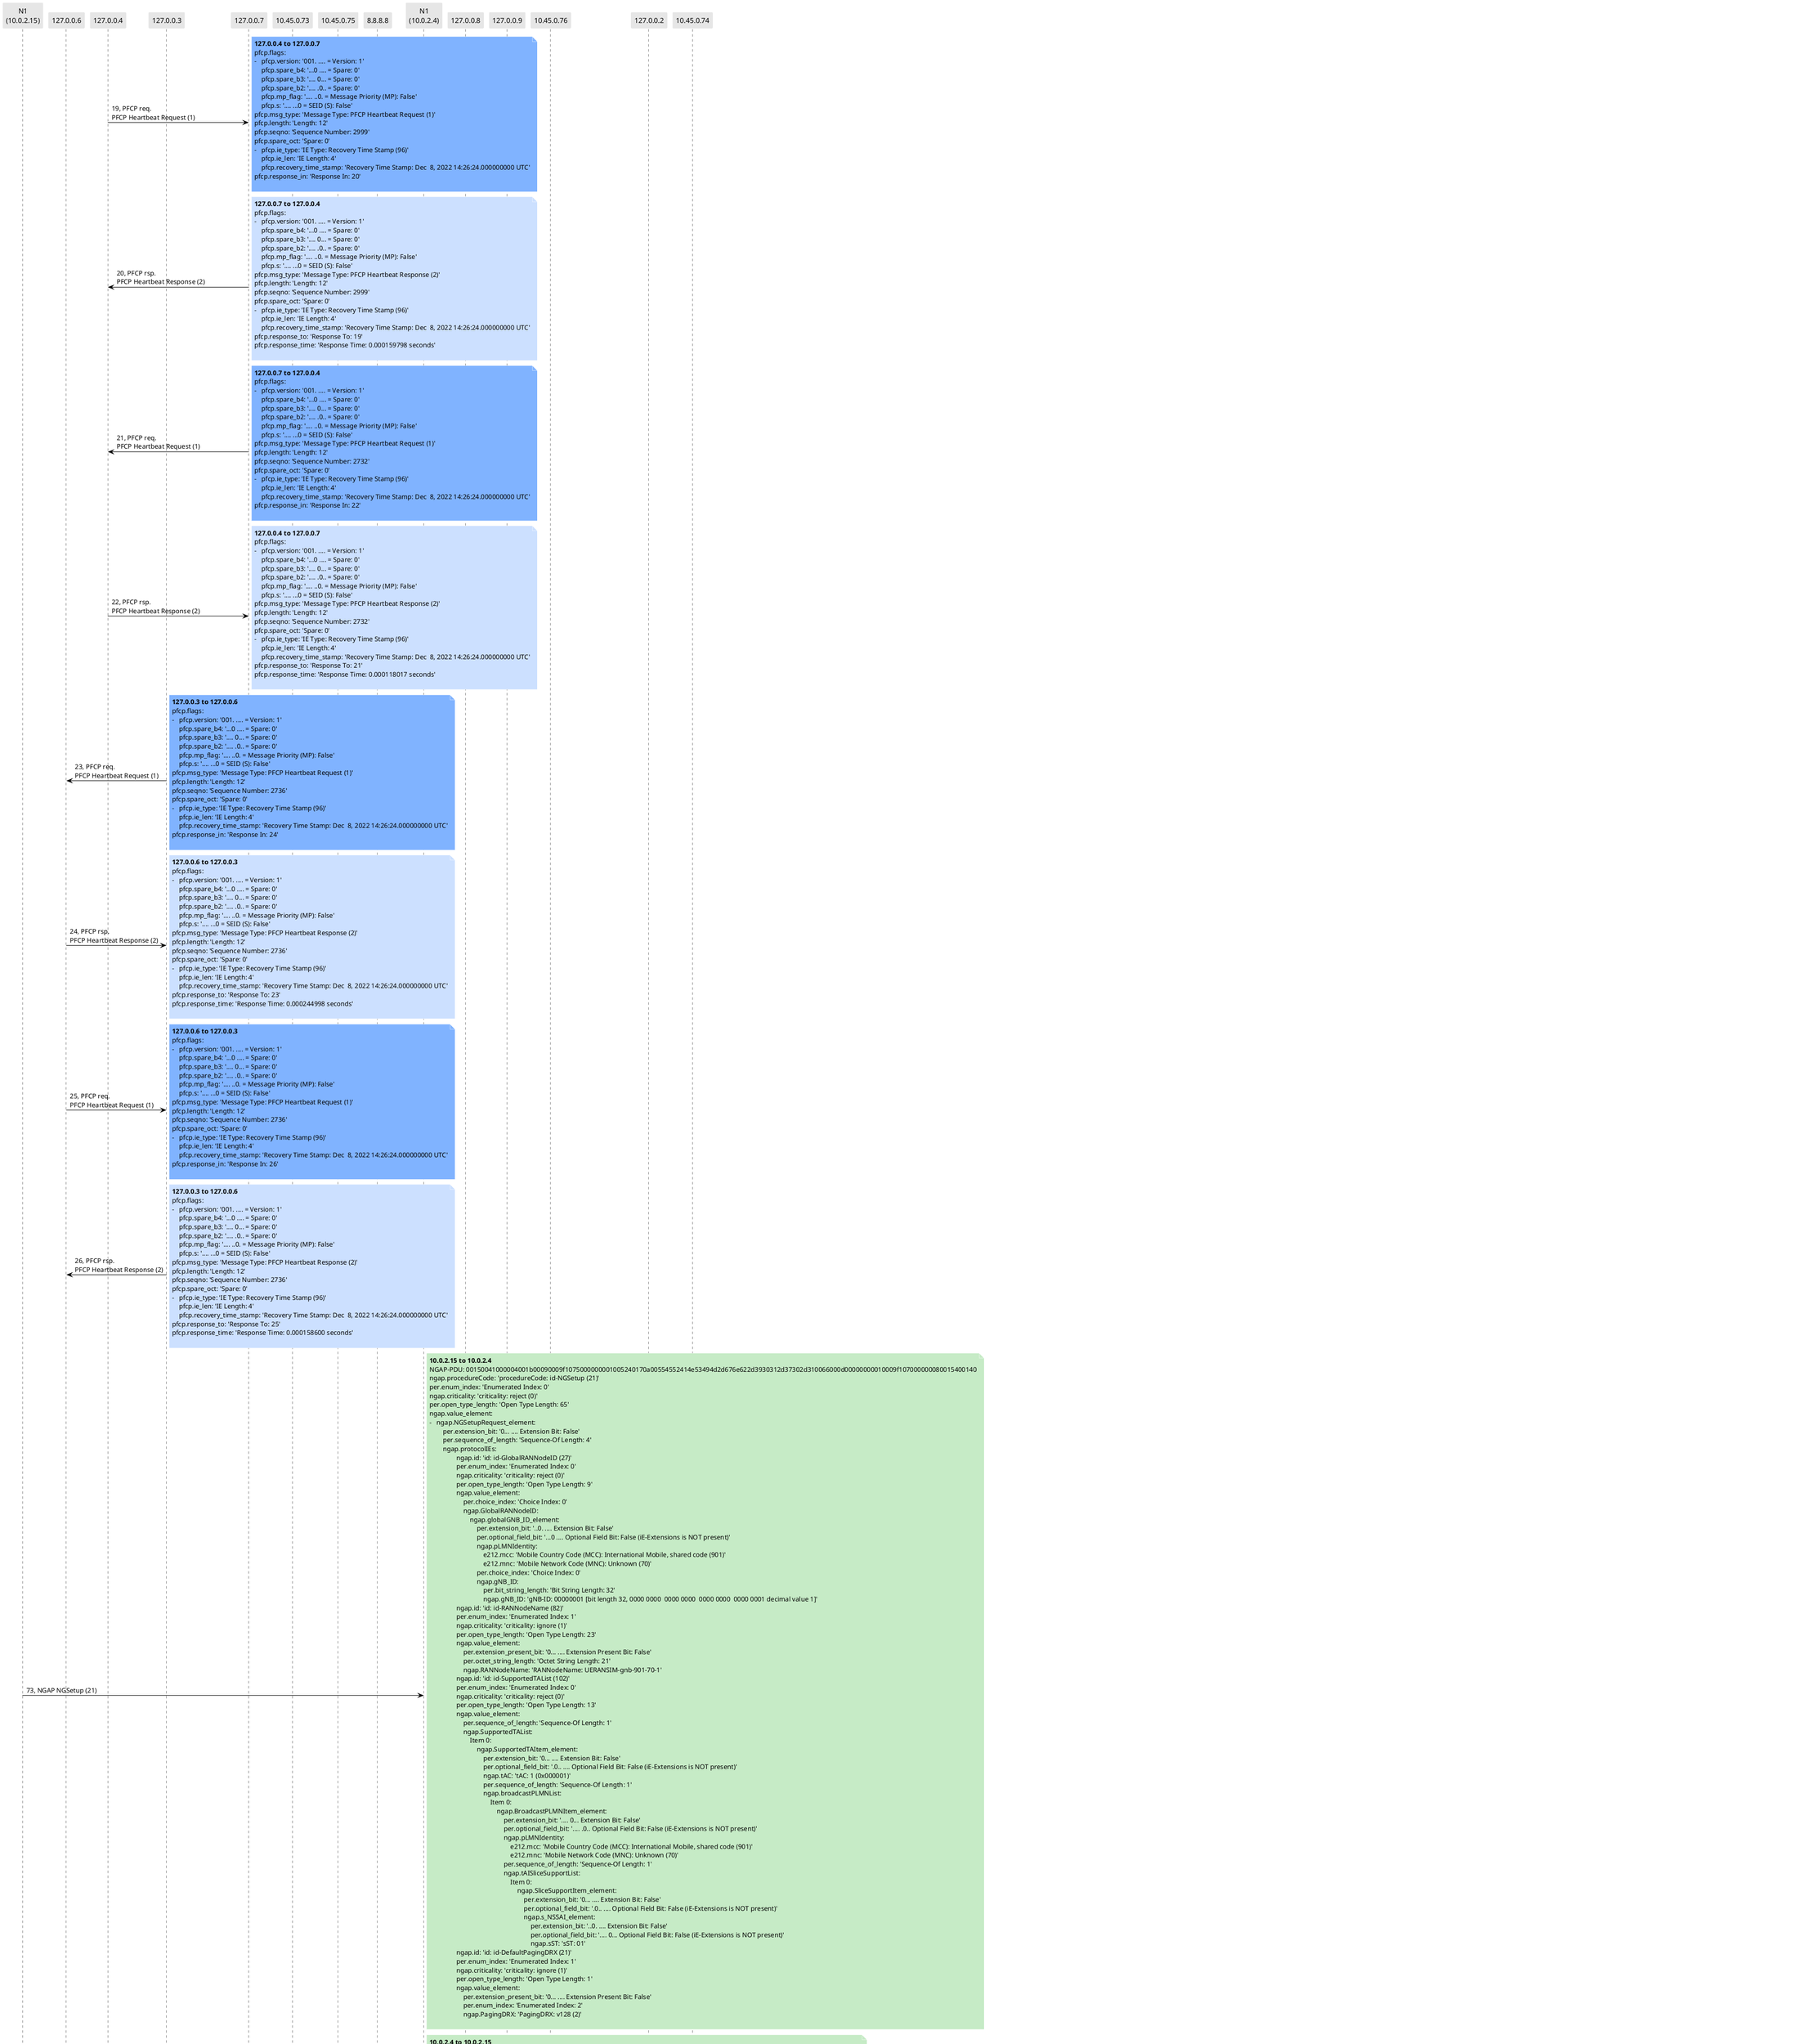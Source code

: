 @startuml
skinparam shadowing false
skinparam NoteBorderColor white
skinparam sequence {
    ArrowColor black
    LifeLineBorderColor black
    LifeLineBackgroundColor black
    ParticipantBorderColor white
    ParticipantBackgroundColor #e6e6e6
}
participant "N1\n(10.0.2.15)" as 10.0.2.15
participant "127.0.0.6"
participant "127.0.0.4"
participant "127.0.0.3"
participant "127.0.0.7"
participant "10.45.0.73"
participant "10.45.0.75"
participant "8.8.8.8"
participant "N1\n(10.0.2.4)" as 10.0.2.4
participant "127.0.0.8"
participant "127.0.0.9"
participant "10.45.0.76"
participant "127.0.0.2"
participant "10.45.0.74"

"127.0.0.4" -> "127.0.0.7": 19, PFCP req.\nPFCP Heartbeat Request (1)

note right #80b3ff
**127.0.0.4 to 127.0.0.7**
pfcp.flags:
-   pfcp.version: '001. .... = Version: 1'
    pfcp.spare_b4: '...0 .... = Spare: 0'
    pfcp.spare_b3: '.... 0... = Spare: 0'
    pfcp.spare_b2: '.... .0.. = Spare: 0'
    pfcp.mp_flag: '.... ..0. = Message Priority (MP): False'
    pfcp.s: '.... ...0 = SEID (S): False'
pfcp.msg_type: 'Message Type: PFCP Heartbeat Request (1)'
pfcp.length: 'Length: 12'
pfcp.seqno: 'Sequence Number: 2999'
pfcp.spare_oct: 'Spare: 0'
'Recovery Time Stamp : Dec  8, 2022 14:26:24.000000000 UTC':
-   pfcp.ie_type: 'IE Type: Recovery Time Stamp (96)'
    pfcp.ie_len: 'IE Length: 4'
    pfcp.recovery_time_stamp: 'Recovery Time Stamp: Dec  8, 2022 14:26:24.000000000 UTC'
pfcp.response_in: 'Response In: 20'

end note

"127.0.0.7" -> "127.0.0.4": 20, PFCP rsp.\nPFCP Heartbeat Response (2)

note right #cce0ff
**127.0.0.7 to 127.0.0.4**
pfcp.flags:
-   pfcp.version: '001. .... = Version: 1'
    pfcp.spare_b4: '...0 .... = Spare: 0'
    pfcp.spare_b3: '.... 0... = Spare: 0'
    pfcp.spare_b2: '.... .0.. = Spare: 0'
    pfcp.mp_flag: '.... ..0. = Message Priority (MP): False'
    pfcp.s: '.... ...0 = SEID (S): False'
pfcp.msg_type: 'Message Type: PFCP Heartbeat Response (2)'
pfcp.length: 'Length: 12'
pfcp.seqno: 'Sequence Number: 2999'
pfcp.spare_oct: 'Spare: 0'
'Recovery Time Stamp : Dec  8, 2022 14:26:24.000000000 UTC':
-   pfcp.ie_type: 'IE Type: Recovery Time Stamp (96)'
    pfcp.ie_len: 'IE Length: 4'
    pfcp.recovery_time_stamp: 'Recovery Time Stamp: Dec  8, 2022 14:26:24.000000000 UTC'
pfcp.response_to: 'Response To: 19'
pfcp.response_time: 'Response Time: 0.000159798 seconds'

end note

"127.0.0.7" -> "127.0.0.4": 21, PFCP req.\nPFCP Heartbeat Request (1)

note right #80b3ff
**127.0.0.7 to 127.0.0.4**
pfcp.flags:
-   pfcp.version: '001. .... = Version: 1'
    pfcp.spare_b4: '...0 .... = Spare: 0'
    pfcp.spare_b3: '.... 0... = Spare: 0'
    pfcp.spare_b2: '.... .0.. = Spare: 0'
    pfcp.mp_flag: '.... ..0. = Message Priority (MP): False'
    pfcp.s: '.... ...0 = SEID (S): False'
pfcp.msg_type: 'Message Type: PFCP Heartbeat Request (1)'
pfcp.length: 'Length: 12'
pfcp.seqno: 'Sequence Number: 2732'
pfcp.spare_oct: 'Spare: 0'
'Recovery Time Stamp : Dec  8, 2022 14:26:24.000000000 UTC':
-   pfcp.ie_type: 'IE Type: Recovery Time Stamp (96)'
    pfcp.ie_len: 'IE Length: 4'
    pfcp.recovery_time_stamp: 'Recovery Time Stamp: Dec  8, 2022 14:26:24.000000000 UTC'
pfcp.response_in: 'Response In: 22'

end note

"127.0.0.4" -> "127.0.0.7": 22, PFCP rsp.\nPFCP Heartbeat Response (2)

note right #cce0ff
**127.0.0.4 to 127.0.0.7**
pfcp.flags:
-   pfcp.version: '001. .... = Version: 1'
    pfcp.spare_b4: '...0 .... = Spare: 0'
    pfcp.spare_b3: '.... 0... = Spare: 0'
    pfcp.spare_b2: '.... .0.. = Spare: 0'
    pfcp.mp_flag: '.... ..0. = Message Priority (MP): False'
    pfcp.s: '.... ...0 = SEID (S): False'
pfcp.msg_type: 'Message Type: PFCP Heartbeat Response (2)'
pfcp.length: 'Length: 12'
pfcp.seqno: 'Sequence Number: 2732'
pfcp.spare_oct: 'Spare: 0'
'Recovery Time Stamp : Dec  8, 2022 14:26:24.000000000 UTC':
-   pfcp.ie_type: 'IE Type: Recovery Time Stamp (96)'
    pfcp.ie_len: 'IE Length: 4'
    pfcp.recovery_time_stamp: 'Recovery Time Stamp: Dec  8, 2022 14:26:24.000000000 UTC'
pfcp.response_to: 'Response To: 21'
pfcp.response_time: 'Response Time: 0.000118017 seconds'

end note

"127.0.0.3" -> "127.0.0.6": 23, PFCP req.\nPFCP Heartbeat Request (1)

note right #80b3ff
**127.0.0.3 to 127.0.0.6**
pfcp.flags:
-   pfcp.version: '001. .... = Version: 1'
    pfcp.spare_b4: '...0 .... = Spare: 0'
    pfcp.spare_b3: '.... 0... = Spare: 0'
    pfcp.spare_b2: '.... .0.. = Spare: 0'
    pfcp.mp_flag: '.... ..0. = Message Priority (MP): False'
    pfcp.s: '.... ...0 = SEID (S): False'
pfcp.msg_type: 'Message Type: PFCP Heartbeat Request (1)'
pfcp.length: 'Length: 12'
pfcp.seqno: 'Sequence Number: 2736'
pfcp.spare_oct: 'Spare: 0'
'Recovery Time Stamp : Dec  8, 2022 14:26:24.000000000 UTC':
-   pfcp.ie_type: 'IE Type: Recovery Time Stamp (96)'
    pfcp.ie_len: 'IE Length: 4'
    pfcp.recovery_time_stamp: 'Recovery Time Stamp: Dec  8, 2022 14:26:24.000000000 UTC'
pfcp.response_in: 'Response In: 24'

end note

"127.0.0.6" -> "127.0.0.3": 24, PFCP rsp.\nPFCP Heartbeat Response (2)

note right #cce0ff
**127.0.0.6 to 127.0.0.3**
pfcp.flags:
-   pfcp.version: '001. .... = Version: 1'
    pfcp.spare_b4: '...0 .... = Spare: 0'
    pfcp.spare_b3: '.... 0... = Spare: 0'
    pfcp.spare_b2: '.... .0.. = Spare: 0'
    pfcp.mp_flag: '.... ..0. = Message Priority (MP): False'
    pfcp.s: '.... ...0 = SEID (S): False'
pfcp.msg_type: 'Message Type: PFCP Heartbeat Response (2)'
pfcp.length: 'Length: 12'
pfcp.seqno: 'Sequence Number: 2736'
pfcp.spare_oct: 'Spare: 0'
'Recovery Time Stamp : Dec  8, 2022 14:26:24.000000000 UTC':
-   pfcp.ie_type: 'IE Type: Recovery Time Stamp (96)'
    pfcp.ie_len: 'IE Length: 4'
    pfcp.recovery_time_stamp: 'Recovery Time Stamp: Dec  8, 2022 14:26:24.000000000 UTC'
pfcp.response_to: 'Response To: 23'
pfcp.response_time: 'Response Time: 0.000244998 seconds'

end note

"127.0.0.6" -> "127.0.0.3": 25, PFCP req.\nPFCP Heartbeat Request (1)

note right #80b3ff
**127.0.0.6 to 127.0.0.3**
pfcp.flags:
-   pfcp.version: '001. .... = Version: 1'
    pfcp.spare_b4: '...0 .... = Spare: 0'
    pfcp.spare_b3: '.... 0... = Spare: 0'
    pfcp.spare_b2: '.... .0.. = Spare: 0'
    pfcp.mp_flag: '.... ..0. = Message Priority (MP): False'
    pfcp.s: '.... ...0 = SEID (S): False'
pfcp.msg_type: 'Message Type: PFCP Heartbeat Request (1)'
pfcp.length: 'Length: 12'
pfcp.seqno: 'Sequence Number: 2736'
pfcp.spare_oct: 'Spare: 0'
'Recovery Time Stamp : Dec  8, 2022 14:26:24.000000000 UTC':
-   pfcp.ie_type: 'IE Type: Recovery Time Stamp (96)'
    pfcp.ie_len: 'IE Length: 4'
    pfcp.recovery_time_stamp: 'Recovery Time Stamp: Dec  8, 2022 14:26:24.000000000 UTC'
pfcp.response_in: 'Response In: 26'

end note

"127.0.0.3" -> "127.0.0.6": 26, PFCP rsp.\nPFCP Heartbeat Response (2)

note right #cce0ff
**127.0.0.3 to 127.0.0.6**
pfcp.flags:
-   pfcp.version: '001. .... = Version: 1'
    pfcp.spare_b4: '...0 .... = Spare: 0'
    pfcp.spare_b3: '.... 0... = Spare: 0'
    pfcp.spare_b2: '.... .0.. = Spare: 0'
    pfcp.mp_flag: '.... ..0. = Message Priority (MP): False'
    pfcp.s: '.... ...0 = SEID (S): False'
pfcp.msg_type: 'Message Type: PFCP Heartbeat Response (2)'
pfcp.length: 'Length: 12'
pfcp.seqno: 'Sequence Number: 2736'
pfcp.spare_oct: 'Spare: 0'
'Recovery Time Stamp : Dec  8, 2022 14:26:24.000000000 UTC':
-   pfcp.ie_type: 'IE Type: Recovery Time Stamp (96)'
    pfcp.ie_len: 'IE Length: 4'
    pfcp.recovery_time_stamp: 'Recovery Time Stamp: Dec  8, 2022 14:26:24.000000000 UTC'
pfcp.response_to: 'Response To: 25'
pfcp.response_time: 'Response Time: 0.000158600 seconds'

end note

"10.0.2.15" -> "10.0.2.4": 73, NGAP NGSetup (21)

note right #c6ebc6
**10.0.2.15 to 10.0.2.4**
NGAP-PDU: 00150041000004001b00090009f1075000000001005240170a00554552414e53494d2d676e622d3930312d37302d310066000d00000000010009f107000000080015400140
ngap.procedureCode: 'procedureCode: id-NGSetup (21)'
per.enum_index: 'Enumerated Index: 0'
ngap.criticality: 'criticality: reject (0)'
per.open_type_length: 'Open Type Length: 65'
ngap.value_element:
-   ngap.NGSetupRequest_element:
        per.extension_bit: '0... .... Extension Bit: False'
        per.sequence_of_length: 'Sequence-Of Length: 4'
        ngap.protocolIEs:
            'Item 0: id-GlobalRANNodeID':
                ngap.id: 'id: id-GlobalRANNodeID (27)'
                per.enum_index: 'Enumerated Index: 0'
                ngap.criticality: 'criticality: reject (0)'
                per.open_type_length: 'Open Type Length: 9'
                ngap.value_element:
                    per.choice_index: 'Choice Index: 0'
                    ngap.GlobalRANNodeID:
                        ngap.globalGNB_ID_element:
                            per.extension_bit: '..0. .... Extension Bit: False'
                            per.optional_field_bit: '...0 .... Optional Field Bit: False (iE-Extensions is NOT present)'
                            ngap.pLMNIdentity:
                                e212.mcc: 'Mobile Country Code (MCC): International Mobile, shared code (901)'
                                e212.mnc: 'Mobile Network Code (MNC): Unknown (70)'
                            per.choice_index: 'Choice Index: 0'
                            ngap.gNB_ID:
                                per.bit_string_length: 'Bit String Length: 32'
                                ngap.gNB_ID: 'gNB-ID: 00000001 [bit length 32, 0000 0000  0000 0000  0000 0000  0000 0001 decimal value 1]'
            'Item 1: id-RANNodeName':
                ngap.id: 'id: id-RANNodeName (82)'
                per.enum_index: 'Enumerated Index: 1'
                ngap.criticality: 'criticality: ignore (1)'
                per.open_type_length: 'Open Type Length: 23'
                ngap.value_element:
                    per.extension_present_bit: '0... .... Extension Present Bit: False'
                    per.octet_string_length: 'Octet String Length: 21'
                    ngap.RANNodeName: 'RANNodeName: UERANSIM-gnb-901-70-1'
            'Item 2: id-SupportedTAList':
                ngap.id: 'id: id-SupportedTAList (102)'
                per.enum_index: 'Enumerated Index: 0'
                ngap.criticality: 'criticality: reject (0)'
                per.open_type_length: 'Open Type Length: 13'
                ngap.value_element:
                    per.sequence_of_length: 'Sequence-Of Length: 1'
                    ngap.SupportedTAList:
                        Item 0:
                            ngap.SupportedTAItem_element:
                                per.extension_bit: '0... .... Extension Bit: False'
                                per.optional_field_bit: '.0.. .... Optional Field Bit: False (iE-Extensions is NOT present)'
                                ngap.tAC: 'tAC: 1 (0x000001)'
                                per.sequence_of_length: 'Sequence-Of Length: 1'
                                ngap.broadcastPLMNList:
                                    Item 0:
                                        ngap.BroadcastPLMNItem_element:
                                            per.extension_bit: '.... 0... Extension Bit: False'
                                            per.optional_field_bit: '.... .0.. Optional Field Bit: False (iE-Extensions is NOT present)'
                                            ngap.pLMNIdentity:
                                                e212.mcc: 'Mobile Country Code (MCC): International Mobile, shared code (901)'
                                                e212.mnc: 'Mobile Network Code (MNC): Unknown (70)'
                                            per.sequence_of_length: 'Sequence-Of Length: 1'
                                            ngap.tAISliceSupportList:
                                                Item 0:
                                                    ngap.SliceSupportItem_element:
                                                        per.extension_bit: '0... .... Extension Bit: False'
                                                        per.optional_field_bit: '.0.. .... Optional Field Bit: False (iE-Extensions is NOT present)'
                                                        ngap.s_NSSAI_element:
                                                            per.extension_bit: '..0. .... Extension Bit: False'
                                                            per.optional_field_bit: '.... 0... Optional Field Bit: False (iE-Extensions is NOT present)'
                                                            ngap.sST: 'sST: 01'
            'Item 3: id-DefaultPagingDRX':
                ngap.id: 'id: id-DefaultPagingDRX (21)'
                per.enum_index: 'Enumerated Index: 1'
                ngap.criticality: 'criticality: ignore (1)'
                per.open_type_length: 'Open Type Length: 1'
                ngap.value_element:
                    per.extension_present_bit: '0... .... Extension Present Bit: False'
                    per.enum_index: 'Enumerated Index: 2'
                    ngap.PagingDRX: 'PagingDRX: v128 (2)'

end note

"10.0.2.4" -> "10.0.2.15": 75, NGAP NGSetup (21)

note right #c6ebc6
**10.0.2.4 to 10.0.2.15**
NGAP-PDU: 201500320000040001000e05806f70656e3567732d616d663000600008000009f10702004000564001ff005000080009f10700000008
ngap.procedureCode: 'procedureCode: id-NGSetup (21)'
per.enum_index: 'Enumerated Index: 0'
ngap.criticality: 'criticality: reject (0)'
per.open_type_length: 'Open Type Length: 50'
ngap.value_element:
-   ngap.NGSetupResponse_element:
        per.extension_bit: '0... .... Extension Bit: False'
        per.sequence_of_length: 'Sequence-Of Length: 4'
        ngap.protocolIEs:
            'Item 0: id-AMFName':
                ngap.id: 'id: id-AMFName (1)'
                per.enum_index: 'Enumerated Index: 0'
                ngap.criticality: 'criticality: reject (0)'
                per.open_type_length: 'Open Type Length: 14'
                ngap.value_element:
                    per.extension_present_bit: '0... .... Extension Present Bit: False'
                    per.octet_string_length: 'Octet String Length: 12'
                    ngap.AMFName: 'AMFName: open5gs-amf0'
            'Item 1: id-ServedGUAMIList':
                ngap.id: 'id: id-ServedGUAMIList (96)'
                per.enum_index: 'Enumerated Index: 0'
                ngap.criticality: 'criticality: reject (0)'
                per.open_type_length: 'Open Type Length: 8'
                ngap.value_element:
                    per.sequence_of_length: 'Sequence-Of Length: 1'
                    ngap.ServedGUAMIList:
                        Item 0:
                            ngap.ServedGUAMIItem_element:
                                per.extension_bit: '0... .... Extension Bit: False'
                                per.optional_field_bit: '..0. .... Optional Field Bit: False (iE-Extensions is NOT present)'
                                ngap.gUAMI_element:
                                    per.extension_bit: '...0 .... Extension Bit: False'
                                    per.optional_field_bit: '.... 0... Optional Field Bit: False (iE-Extensions is NOT present)'
                                    ngap.pLMNIdentity:
                                        e212.mcc: 'Mobile Country Code (MCC): International Mobile, shared code (901)'
                                        e212.mnc: 'Mobile Network Code (MNC): Unknown (70)'
                                    ngap.aMFRegionID: 'aMFRegionID: 02 [bit length 8, 0000 0010 decimal value 2]'
                                    ngap.aMFSetID: 'aMFSetID: 0040 [bit length 10, 6 LSB pad bits, 0000 0000  01.. .... decimal value 1]'
                                    ngap.aMFPointer: 'aMFPointer: 00 [bit length 6, 2 LSB pad bits, 0000 00.. decimal value 0]'
            'Item 2: id-RelativeAMFCapacity':
                ngap.id: 'id: id-RelativeAMFCapacity (86)'
                per.enum_index: 'Enumerated Index: 1'
                ngap.criticality: 'criticality: ignore (1)'
                per.open_type_length: 'Open Type Length: 1'
                ngap.value_element:
                    ngap.RelativeAMFCapacity: 'RelativeAMFCapacity: 255'
            'Item 3: id-PLMNSupportList':
                ngap.id: 'id: id-PLMNSupportList (80)'
                per.enum_index: 'Enumerated Index: 0'
                ngap.criticality: 'criticality: reject (0)'
                per.open_type_length: 'Open Type Length: 8'
                ngap.value_element:
                    per.sequence_of_length: 'Sequence-Of Length: 1'
                    ngap.PLMNSupportList:
                        Item 0:
                            ngap.PLMNSupportItem_element:
                                per.extension_bit: '.... 0... Extension Bit: False'
                                per.optional_field_bit: '.... .0.. Optional Field Bit: False (iE-Extensions is NOT present)'
                                ngap.pLMNIdentity:
                                    e212.mcc: 'Mobile Country Code (MCC): International Mobile, shared code (901)'
                                    e212.mnc: 'Mobile Network Code (MNC): Unknown (70)'
                                per.sequence_of_length: 'Sequence-Of Length: 1'
                                ngap.sliceSupportList:
                                    Item 0:
                                        ngap.SliceSupportItem_element:
                                            per.extension_bit: '0... .... Extension Bit: False'
                                            per.optional_field_bit: '.0.. .... Optional Field Bit: False (iE-Extensions is NOT present)'
                                            ngap.s_NSSAI_element:
                                                per.extension_bit: '..0. .... Extension Bit: False'
                                                per.optional_field_bit: '.... 0... Optional Field Bit: False (iE-Extensions is NOT present)'
                                                ngap.sST: 'sST: 01'

end note

"127.0.0.8" -> "127.0.0.2": 85, Diameter, 280 DWR Diameter Common Messages (0)

note right #D6A4DE
**127.0.0.8 to 127.0.0.2**
diameter.version: 'Version: 0x01'
diameter.length: 'Length: 76'
diameter.flags:
-   diameter.flags.request: '1... .... = Request: Set'
    diameter.flags.proxyable: '.0.. .... = Proxyable: Not set'
    diameter.flags.error: '..0. .... = Error: Not set'
    diameter.flags.T: '...0 .... = T(Potentially re-transmitted message): Not set'
    diameter.flags.reserved4: '.... 0... = Reserved: Not set'
    diameter.flags.reserved5: '.... .0.. = Reserved: Not set'
    diameter.flags.reserved6: '.... ..0. = Reserved: Not set'
    diameter.flags.reserved7: '.... ...0 = Reserved: Not set'
diameter.cmd.code: 'Command Code: 280 Device-Watchdog'
diameter.applicationId: 'ApplicationId: Diameter Common Messages (0)'
diameter.hopbyhopid: 'Hop-by-Hop Identifier: 0x7f7fcd97'
diameter.endtoendid: 'End-to-End Identifier: 0x41707f72'
diameter.answer_in: 'Answer In: 86'
diameter.avp:
-   diameter.avp.code: 'AVP Code: 264 Origin-Host'
    diameter.avp.flags:
        diameter.flags.vendorspecific: '0... .... = Vendor-Specific: Not set'
        diameter.flags.mandatory: '.1.. .... = Mandatory: Set'
        diameter.avp.flags.protected: '..0. .... = Protected: Not set'
        diameter.avp.flags.reserved3: '...0 .... = Reserved: Not set'
        diameter.avp.flags.reserved4: '.... 0... = Reserved: Not set'
        diameter.avp.flags.reserved5: '.... .0.. = Reserved: Not set'
        diameter.avp.flags.reserved6: '.... ..0. = Reserved: Not set'
        diameter.avp.flags.reserved7: '.... ...0 = Reserved: Not set'
    diameter.avp.len: 'AVP Length: 23'
    diameter.Origin-Host: 'Origin-Host: hss.localdomain'
    diameter.avp.pad: 'Padding: 00'
-   diameter.avp.code: 'AVP Code: 296 Origin-Realm'
    diameter.avp.flags:
        diameter.flags.vendorspecific: '0... .... = Vendor-Specific: Not set'
        diameter.flags.mandatory: '.1.. .... = Mandatory: Set'
        diameter.avp.flags.protected: '..0. .... = Protected: Not set'
        diameter.avp.flags.reserved3: '...0 .... = Reserved: Not set'
        diameter.avp.flags.reserved4: '.... 0... = Reserved: Not set'
        diameter.avp.flags.reserved5: '.... .0.. = Reserved: Not set'
        diameter.avp.flags.reserved6: '.... ..0. = Reserved: Not set'
        diameter.avp.flags.reserved7: '.... ...0 = Reserved: Not set'
    diameter.avp.len: 'AVP Length: 19'
    diameter.Origin-Realm: 'Origin-Realm: localdomain'
    diameter.avp.pad: 'Padding: 00'
-   diameter.avp.code: 'AVP Code: 278 Origin-State-Id'
    diameter.avp.flags:
        diameter.flags.vendorspecific: '0... .... = Vendor-Specific: Not set'
        diameter.flags.mandatory: '.1.. .... = Mandatory: Set'
        diameter.avp.flags.protected: '..0. .... = Protected: Not set'
        diameter.avp.flags.reserved3: '...0 .... = Reserved: Not set'
        diameter.avp.flags.reserved4: '.... 0... = Reserved: Not set'
        diameter.avp.flags.reserved5: '.... .0.. = Reserved: Not set'
        diameter.avp.flags.reserved6: '.... ..0. = Reserved: Not set'
        diameter.avp.flags.reserved7: '.... ...0 = Reserved: Not set'
    diameter.avp.len: 'AVP Length: 12'
    diameter.Origin-State-Id: 'Origin-State-Id: 1670509591'

end note

"127.0.0.2" -> "127.0.0.8": 86, Diameter, 280 DWA Diameter Common Messages (0)

note right #D6A4DE
**127.0.0.2 to 127.0.0.8**
diameter.version: 'Version: 0x01'
diameter.length: 'Length: 88'
diameter.flags:
-   diameter.flags.request: '0... .... = Request: Not set'
    diameter.flags.proxyable: '.0.. .... = Proxyable: Not set'
    diameter.flags.error: '..0. .... = Error: Not set'
    diameter.flags.T: '...0 .... = T(Potentially re-transmitted message): Not set'
    diameter.flags.reserved4: '.... 0... = Reserved: Not set'
    diameter.flags.reserved5: '.... .0.. = Reserved: Not set'
    diameter.flags.reserved6: '.... ..0. = Reserved: Not set'
    diameter.flags.reserved7: '.... ...0 = Reserved: Not set'
diameter.cmd.code: 'Command Code: 280 Device-Watchdog'
diameter.applicationId: 'ApplicationId: Diameter Common Messages (0)'
diameter.hopbyhopid: 'Hop-by-Hop Identifier: 0x7f7fcd97'
diameter.endtoendid: 'End-to-End Identifier: 0x41707f72'
diameter.answer_to: 'Request In: 85'
diameter.resp_time: 'Response Time: 0.000582719 seconds'
diameter.avp:
-   diameter.avp.code: 'AVP Code: 268 Result-Code'
    diameter.avp.flags:
        diameter.flags.vendorspecific: '0... .... = Vendor-Specific: Not set'
        diameter.flags.mandatory: '.1.. .... = Mandatory: Set'
        diameter.avp.flags.protected: '..0. .... = Protected: Not set'
        diameter.avp.flags.reserved3: '...0 .... = Reserved: Not set'
        diameter.avp.flags.reserved4: '.... 0... = Reserved: Not set'
        diameter.avp.flags.reserved5: '.... .0.. = Reserved: Not set'
        diameter.avp.flags.reserved6: '.... ..0. = Reserved: Not set'
        diameter.avp.flags.reserved7: '.... ...0 = Reserved: Not set'
    diameter.avp.len: 'AVP Length: 12'
    diameter.Result-Code: 'Result-Code: DIAMETER_SUCCESS (2001)'
-   diameter.avp.code: 'AVP Code: 264 Origin-Host'
    diameter.avp.flags:
        diameter.flags.vendorspecific: '0... .... = Vendor-Specific: Not set'
        diameter.flags.mandatory: '.1.. .... = Mandatory: Set'
        diameter.avp.flags.protected: '..0. .... = Protected: Not set'
        diameter.avp.flags.reserved3: '...0 .... = Reserved: Not set'
        diameter.avp.flags.reserved4: '.... 0... = Reserved: Not set'
        diameter.avp.flags.reserved5: '.... .0.. = Reserved: Not set'
        diameter.avp.flags.reserved6: '.... ..0. = Reserved: Not set'
        diameter.avp.flags.reserved7: '.... ...0 = Reserved: Not set'
    diameter.avp.len: 'AVP Length: 23'
    diameter.Origin-Host: 'Origin-Host: mme.localdomain'
    diameter.avp.pad: 'Padding: 00'
-   diameter.avp.code: 'AVP Code: 296 Origin-Realm'
    diameter.avp.flags:
        diameter.flags.vendorspecific: '0... .... = Vendor-Specific: Not set'
        diameter.flags.mandatory: '.1.. .... = Mandatory: Set'
        diameter.avp.flags.protected: '..0. .... = Protected: Not set'
        diameter.avp.flags.reserved3: '...0 .... = Reserved: Not set'
        diameter.avp.flags.reserved4: '.... 0... = Reserved: Not set'
        diameter.avp.flags.reserved5: '.... .0.. = Reserved: Not set'
        diameter.avp.flags.reserved6: '.... ..0. = Reserved: Not set'
        diameter.avp.flags.reserved7: '.... ...0 = Reserved: Not set'
    diameter.avp.len: 'AVP Length: 19'
    diameter.Origin-Realm: 'Origin-Realm: localdomain'
    diameter.avp.pad: 'Padding: 00'
-   diameter.avp.code: 'AVP Code: 278 Origin-State-Id'
    diameter.avp.flags:
        diameter.flags.vendorspecific: '0... .... = Vendor-Specific: Not set'
        diameter.flags.mandatory: '.1.. .... = Mandatory: Set'
        diameter.avp.flags.protected: '..0. .... = Protected: Not set'
        diameter.avp.flags.reserved3: '...0 .... = Reserved: Not set'
        diameter.avp.flags.reserved4: '.... 0... = Reserved: Not set'
        diameter.avp.flags.reserved5: '.... .0.. = Reserved: Not set'
        diameter.avp.flags.reserved6: '.... ..0. = Reserved: Not set'
        diameter.avp.flags.reserved7: '.... ...0 = Reserved: Not set'
    diameter.avp.len: 'AVP Length: 12'
    diameter.Origin-State-Id: 'Origin-State-Id: 1670519910'

end note

"10.0.2.15" -> "10.0.2.4": 104, NGAP InitialUEMessage (15),\nNAS Registration request (0x41)

note right #8cd98c
**10.0.2.15 to 10.0.2.4**
NGAP-PDU: 000f40480000050055000200010026001a197e004179000d0109f1070000000000000000102e04f0f0f0f0007900135009f107000000010009f107000001e741b6c3005a4001180070400100
ngap.procedureCode: 'procedureCode: id-InitialUEMessage (15)'
per.enum_index: 'Enumerated Index: 1'
ngap.criticality: 'criticality: ignore (1)'
per.open_type_length: 'Open Type Length: 72'
ngap.value_element:
-   ngap.InitialUEMessage_element:
        per.extension_bit: '0... .... Extension Bit: False'
        per.sequence_of_length: 'Sequence-Of Length: 5'
        ngap.protocolIEs:
            'Item 0: id-RAN-UE-NGAP-ID':
                ngap.id: 'id: id-RAN-UE-NGAP-ID (85)'
                per.enum_index: 'Enumerated Index: 0'
                ngap.criticality: 'criticality: reject (0)'
                per.open_type_length: 'Open Type Length: 2'
                ngap.value_element:
                    ngap.RAN_UE_NGAP_ID: 'RAN-UE-NGAP-ID: 1'
            'Item 1: id-NAS-PDU':
                ngap.id: 'id: id-NAS-PDU (38)'
                per.enum_index: 'Enumerated Index: 0'
                ngap.criticality: 'criticality: reject (0)'
                per.open_type_length: 'Open Type Length: 26'
                ngap.value_element:
                    per.octet_string_length: 'Octet String Length: 25'
                    ngap.NAS_PDU:
                        nas-5gs:
                            Plain NAS 5GS Message:
                                nas_5gs.epd: 'Extended protocol discriminator: 5G mobility management messages (126)'
                                nas_5gs.spare_half_octet: '0000 .... = Spare Half Octet: 0'
                                nas_5gs.security_header_type: '.... 0000 = Security header type: Plain NAS message, not security protected (0)'
                                nas_5gs.mm.message_type: 'Message type: Registration request (0x41)'
                                5GS registration type:
                                    nas_5gs.mm.for: '.... 1... = Follow-On Request bit (FOR): Follow-on request pending'
                                    nas_5gs.mm.5gs_reg_type: '.... .001 = 5GS registration type: initial registration (1)'
                                NAS key set identifier:
                                    nas_5gs.mm.tsc.h1: '0... .... = Type of security context flag (TSC): Native security context (for KSIAMF)'
                                    nas_5gs.mm.nas_key_set_id.h1: '.111 .... = NAS key set identifier: 7'
                                5GS mobile identity:
                                    gsm_a.len: 'Length: 13'
                                    nas_5gs.spare_b7: '0... .... = Spare: 0'
                                    nas_5gs.mm.suci.supi_fmt: '.000 .... = SUPI format: IMSI (0)'
                                    nas_5gs.spare_b3: '.... 0... = Spare: 0'
                                    nas_5gs.mm.type_id: '.... .001 = Type of identity: SUCI (1)'
                                    e212.mcc: 'Mobile Country Code (MCC): International Mobile, shared code (901)'
                                    e212.mnc: 'Mobile Network Code (MNC): Unknown (70)'
                                    nas_5gs.mm.suci.routing_indicator: 'Routing indicator: 0000'
                                    nas_5gs.mm.suci.scheme_id: '.... 0000 = Protection scheme Id: NULL scheme (0)'
                                    nas_5gs.mm.suci.pki: 'Home network public key identifier: 0'
                                    nas_5gs.mm.suci.supi_null_scheme: 'Scheme output: 0000000001'
                                UE security capability:
                                    nas_5gs.mm.elem_id: 'Element ID: 0x2e'
                                    gsm_a.len: 'Length: 4'
                                    nas_5gs.mm.5g_ea0: '1... .... = 5G-EA0: Supported'
                                    nas_5gs.mm.128_5g_ea1: '.1.. .... = 128-5G-EA1: Supported'
                                    nas_5gs.mm.128_5g_ea2: '..1. .... = 128-5G-EA2: Supported'
                                    nas_5gs.mm.128_5g_ea3: '...1 .... = 128-5G-EA3: Supported'
                                    nas_5gs.mm.5g_ea4: '.... 0... = 5G-EA4: Not supported'
                                    nas_5gs.mm.5g_ea5: '.... .0.. = 5G-EA5: Not supported'
                                    nas_5gs.mm.5g_ea6: '.... ..0. = 5G-EA6: Not supported'
                                    nas_5gs.mm.5g_ea7: '.... ...0 = 5G-EA7: Not supported'
                                    nas_5gs.mm.ia0: '1... .... = 5G-IA0: Supported'
                                    nas_5gs.mm.5g_128_ia1: '.1.. .... = 128-5G-IA1: Supported'
                                    nas_5gs.mm.5g_128_ia2: '..1. .... = 128-5G-IA2: Supported'
                                    nas_5gs.mm.5g_128_ia4: '.... 0... = 5G-IA4: Not supported'
                                    nas_5gs.mm.5g_ia5: '.... .0.. = 5G-IA5: Not supported'
                                    nas_5gs.mm.5g_ia6: '.... ..0. = 5G-IA6: Not supported'
                                    nas_5gs.mm.5g_ia7: '.... ...0 = 5G-IA7: Not supported'
                                    nas_5gs.mm.eea0: '1... .... = EEA0: Supported'
                                    nas_5gs.mm.128eea1: '.1.. .... = 128-EEA1: Supported'
                                    nas_5gs.mm.128eea2: '..1. .... = 128-EEA2: Supported'
                                    nas_5gs.mm.eea3: '...1 .... = 128-EEA3: Supported'
                                    nas_5gs.mm.eea4: '.... 0... = EEA4: Not supported'
                                    nas_5gs.mm.eea5: '.... .0.. = EEA5: Not supported'
                                    nas_5gs.mm.eea6: '.... ..0. = EEA6: Not supported'
                                    nas_5gs.mm.eea7: '.... ...0 = EEA7: Not supported'
                                    nas_5gs.mm.eia0: '1... .... = EIA0: Supported'
                                    nas_5gs.mm.128eia1: '.1.. .... = 128-EIA1: Supported'
                                    nas_5gs.mm.128eia2: '..1. .... = 128-EIA2: Supported'
                                    nas_5gs.mm.eia3: '...1 .... = 128-EIA3: Supported'
                                    nas_5gs.mm.eia4: '.... 0... = EIA4: Not supported'
                                    nas_5gs.mm.eia5: '.... .0.. = EIA5: Not supported'
                                    nas_5gs.mm.eia6: '.... ..0. = EIA6: Not supported'
                                    nas_5gs.mm.eia7: '.... ...0 = EIA7: Not supported'
            'Item 2: id-UserLocationInformation':
                ngap.id: 'id: id-UserLocationInformation (121)'
                per.enum_index: 'Enumerated Index: 0'
                ngap.criticality: 'criticality: reject (0)'
                per.open_type_length: 'Open Type Length: 19'
                ngap.value_element:
                    per.choice_index: 'Choice Index: 1'
                    ngap.UserLocationInformation:
                        ngap.userLocationInformationNR_element:
                            per.extension_bit: '..0. .... Extension Bit: False'
                            per.optional_field_bit: '.... 0... Optional Field Bit: False (iE-Extensions is NOT present)'
                            ngap.nR_CGI_element:
                                per.extension_bit: '.... .0.. Extension Bit: False'
                                per.optional_field_bit: '.... ..0. Optional Field Bit: False (iE-Extensions is NOT present)'
                                ngap.pLMNIdentity:
                                    e212.mcc: 'Mobile Country Code (MCC): International Mobile, shared code (901)'
                                    e212.mnc: 'Mobile Network Code (MNC): Unknown (70)'
                                ngap.NRCellIdentity: 'nRCellIdentity: 0x0000000010'
                            ngap.tAI_element:
                                per.extension_bit: '.... 0... Extension Bit: False'
                                per.optional_field_bit: '.... .0.. Optional Field Bit: False (iE-Extensions is NOT present)'
                                ngap.pLMNIdentity:
                                    e212.mcc: 'Mobile Country Code (MCC): International Mobile, shared code (901)'
                                    e212.mnc: 'Mobile Network Code (MNC): Unknown (70)'
                                ngap.tAC: 'tAC: 1 (0x000001)'
                            ngap.timeStamp: 'timeStamp: e741b6c3 (Dec 12, 2022 14:18:43 UTC)'
            'Item 3: id-RRCEstablishmentCause':
                ngap.id: 'id: id-RRCEstablishmentCause (90)'
                per.enum_index: 'Enumerated Index: 1'
                ngap.criticality: 'criticality: ignore (1)'
                per.open_type_length: 'Open Type Length: 1'
                ngap.value_element:
                    per.extension_present_bit: '0... .... Extension Present Bit: False'
                    per.enum_index: 'Enumerated Index: 3'
                    ngap.RRCEstablishmentCause: 'RRCEstablishmentCause: mo-Signalling (3)'
            'Item 4: id-UEContextRequest':
                ngap.id: 'id: id-UEContextRequest (112)'
                per.enum_index: 'Enumerated Index: 1'
                ngap.criticality: 'criticality: ignore (1)'
                per.open_type_length: 'Open Type Length: 1'
                ngap.value_element:
                    per.extension_present_bit: '0... .... Extension Present Bit: False'
                    per.enum_index: 'Enumerated Index: 0'
                    ngap.UEContextRequest: 'UEContextRequest: requested (0)'

end note

"10.0.2.4" -> "10.0.2.15": 183, NGAP DownlinkNASTransport (4),\nNAS Authentication request (0x56)

note right #8cd98c
**10.0.2.4 to 10.0.2.15**
NGAP-PDU: 0004403e000003000a000200010055000200010026002b2a7e0056000200002185382487d653ed60236426d2bf2926b6201087a37f99895280005c2e48e6924211eb
ngap.procedureCode: 'procedureCode: id-DownlinkNASTransport (4)'
per.enum_index: 'Enumerated Index: 1'
ngap.criticality: 'criticality: ignore (1)'
per.open_type_length: 'Open Type Length: 62'
ngap.value_element:
-   ngap.DownlinkNASTransport_element:
        per.extension_bit: '0... .... Extension Bit: False'
        per.sequence_of_length: 'Sequence-Of Length: 3'
        ngap.protocolIEs:
            'Item 0: id-AMF-UE-NGAP-ID':
                ngap.id: 'id: id-AMF-UE-NGAP-ID (10)'
                per.enum_index: 'Enumerated Index: 0'
                ngap.criticality: 'criticality: reject (0)'
                per.open_type_length: 'Open Type Length: 2'
                ngap.value_element:
                    ngap.AMF_UE_NGAP_ID: 'AMF-UE-NGAP-ID: 1'
            'Item 1: id-RAN-UE-NGAP-ID':
                ngap.id: 'id: id-RAN-UE-NGAP-ID (85)'
                per.enum_index: 'Enumerated Index: 0'
                ngap.criticality: 'criticality: reject (0)'
                per.open_type_length: 'Open Type Length: 2'
                ngap.value_element:
                    ngap.RAN_UE_NGAP_ID: 'RAN-UE-NGAP-ID: 1'
            'Item 2: id-NAS-PDU':
                ngap.id: 'id: id-NAS-PDU (38)'
                per.enum_index: 'Enumerated Index: 0'
                ngap.criticality: 'criticality: reject (0)'
                per.open_type_length: 'Open Type Length: 43'
                ngap.value_element:
                    per.octet_string_length: 'Octet String Length: 42'
                    ngap.NAS_PDU:
                        nas-5gs:
                            Plain NAS 5GS Message:
                                nas_5gs.epd: 'Extended protocol discriminator: 5G mobility management messages (126)'
                                nas_5gs.spare_half_octet: '0000 .... = Spare Half Octet: 0'
                                nas_5gs.security_header_type: '.... 0000 = Security header type: Plain NAS message, not security protected (0)'
                                nas_5gs.mm.message_type: 'Message type: Authentication request (0x56)'
                                NAS key set identifier - ngKSI:
                                    nas_5gs.mm.tsc: '.... 0... = Type of security context flag (TSC): Native security context (for KSIAMF)'
                                    nas_5gs.mm.nas_key_set_id: '.... .000 = NAS key set identifier: 0'
                                ABBA:
                                    gsm_a.len: 'Length: 2'
                                    nas_5gs.mm.abba_contents: 'ABBA Contents: 0x0000'
                                Authentication Parameter RAND - 5G authentication challenge:
                                    gsm_a.dtap.elem_id: 'Element ID: 0x21'
                                    gsm_a.dtap.rand: 'RAND value: 85382487d653ed60236426d2bf2926b6'
                                Authentication Parameter AUTN (UMTS and EPS authentication challenge) - 5G authentication challenge:
                                    gsm_a.dtap.elem_id: 'Element ID: 0x20'
                                    gsm_a.len: 'Length: 16'
                                    gsm_a.dtap.autn:
                                        gsm_a.dtap.autn.sqn_xor_ak: 'SQN xor AK: 87a37f998952'
                                        gsm_a.dtap.autn.amf: 'AMF: 8000'
                                        gsm_a.dtap.autn.mac: 'MAC: 5c2e48e6924211eb'

end note

"10.0.2.15" -> "10.0.2.4": 184, NGAP UplinkNASTransport (46),\nNAS Authentication response (0x57)

note right #c6ebc6
**10.0.2.15 to 10.0.2.4**
NGAP-PDU: 002e4040000004000a0002000100550002000100260016157e00572d10bf802dc93ee8372c8ae47ed361e8ef41007940135009f107000000010009f107000001e741b6c3
ngap.procedureCode: 'procedureCode: id-UplinkNASTransport (46)'
per.enum_index: 'Enumerated Index: 1'
ngap.criticality: 'criticality: ignore (1)'
per.open_type_length: 'Open Type Length: 64'
ngap.value_element:
-   ngap.UplinkNASTransport_element:
        per.extension_bit: '0... .... Extension Bit: False'
        per.sequence_of_length: 'Sequence-Of Length: 4'
        ngap.protocolIEs:
            'Item 0: id-AMF-UE-NGAP-ID':
                ngap.id: 'id: id-AMF-UE-NGAP-ID (10)'
                per.enum_index: 'Enumerated Index: 0'
                ngap.criticality: 'criticality: reject (0)'
                per.open_type_length: 'Open Type Length: 2'
                ngap.value_element:
                    ngap.AMF_UE_NGAP_ID: 'AMF-UE-NGAP-ID: 1'
            'Item 1: id-RAN-UE-NGAP-ID':
                ngap.id: 'id: id-RAN-UE-NGAP-ID (85)'
                per.enum_index: 'Enumerated Index: 0'
                ngap.criticality: 'criticality: reject (0)'
                per.open_type_length: 'Open Type Length: 2'
                ngap.value_element:
                    ngap.RAN_UE_NGAP_ID: 'RAN-UE-NGAP-ID: 1'
            'Item 2: id-NAS-PDU':
                ngap.id: 'id: id-NAS-PDU (38)'
                per.enum_index: 'Enumerated Index: 0'
                ngap.criticality: 'criticality: reject (0)'
                per.open_type_length: 'Open Type Length: 22'
                ngap.value_element:
                    per.octet_string_length: 'Octet String Length: 21'
                    ngap.NAS_PDU:
                        nas-5gs:
                            Plain NAS 5GS Message:
                                nas_5gs.epd: 'Extended protocol discriminator: 5G mobility management messages (126)'
                                nas_5gs.spare_half_octet: '0000 .... = Spare Half Octet: 0'
                                nas_5gs.security_header_type: '.... 0000 = Security header type: Plain NAS message, not security protected (0)'
                                nas_5gs.mm.message_type: 'Message type: Authentication response (0x57)'
                                Authentication response parameter:
                                    nas_eps.emm.elem_id: 'Element ID: 0x2d'
                                    gsm_a.len: 'Length: 16'
                                    nas_eps.emm.res: 'RES: bf802dc93ee8372c8ae47ed361e8ef41'
            'Item 3: id-UserLocationInformation':
                ngap.id: 'id: id-UserLocationInformation (121)'
                per.enum_index: 'Enumerated Index: 1'
                ngap.criticality: 'criticality: ignore (1)'
                per.open_type_length: 'Open Type Length: 19'
                ngap.value_element:
                    per.choice_index: 'Choice Index: 1'
                    ngap.UserLocationInformation:
                        ngap.userLocationInformationNR_element:
                            per.extension_bit: '..0. .... Extension Bit: False'
                            per.optional_field_bit: '.... 0... Optional Field Bit: False (iE-Extensions is NOT present)'
                            ngap.nR_CGI_element:
                                per.extension_bit: '.... .0.. Extension Bit: False'
                                per.optional_field_bit: '.... ..0. Optional Field Bit: False (iE-Extensions is NOT present)'
                                ngap.pLMNIdentity:
                                    e212.mcc: 'Mobile Country Code (MCC): International Mobile, shared code (901)'
                                    e212.mnc: 'Mobile Network Code (MNC): Unknown (70)'
                                ngap.NRCellIdentity: 'nRCellIdentity: 0x0000000010'
                            ngap.tAI_element:
                                per.extension_bit: '.... 0... Extension Bit: False'
                                per.optional_field_bit: '.... .0.. Optional Field Bit: False (iE-Extensions is NOT present)'
                                ngap.pLMNIdentity:
                                    e212.mcc: 'Mobile Country Code (MCC): International Mobile, shared code (901)'
                                    e212.mnc: 'Mobile Network Code (MNC): Unknown (70)'
                                ngap.tAC: 'tAC: 1 (0x000001)'
                            ngap.timeStamp: 'timeStamp: e741b6c3 (Dec 12, 2022 14:18:43 UTC)'

end note

"10.0.2.4" -> "10.0.2.15": 210, NGAP DownlinkNASTransport (4),\nNAS Security mode command (0x5d)

note right #c6ebc6
**10.0.2.4 to 10.0.2.15**
NGAP-PDU: 00044029000003000a0002000100550002000100260016157e033f84c74b007e005d020004f0f0f0f0e1360102
ngap.procedureCode: 'procedureCode: id-DownlinkNASTransport (4)'
per.enum_index: 'Enumerated Index: 1'
ngap.criticality: 'criticality: ignore (1)'
per.open_type_length: 'Open Type Length: 41'
ngap.value_element:
-   ngap.DownlinkNASTransport_element:
        per.extension_bit: '0... .... Extension Bit: False'
        per.sequence_of_length: 'Sequence-Of Length: 3'
        ngap.protocolIEs:
            'Item 0: id-AMF-UE-NGAP-ID':
                ngap.id: 'id: id-AMF-UE-NGAP-ID (10)'
                per.enum_index: 'Enumerated Index: 0'
                ngap.criticality: 'criticality: reject (0)'
                per.open_type_length: 'Open Type Length: 2'
                ngap.value_element:
                    ngap.AMF_UE_NGAP_ID: 'AMF-UE-NGAP-ID: 1'
            'Item 1: id-RAN-UE-NGAP-ID':
                ngap.id: 'id: id-RAN-UE-NGAP-ID (85)'
                per.enum_index: 'Enumerated Index: 0'
                ngap.criticality: 'criticality: reject (0)'
                per.open_type_length: 'Open Type Length: 2'
                ngap.value_element:
                    ngap.RAN_UE_NGAP_ID: 'RAN-UE-NGAP-ID: 1'
            'Item 2: id-NAS-PDU':
                ngap.id: 'id: id-NAS-PDU (38)'
                per.enum_index: 'Enumerated Index: 0'
                ngap.criticality: 'criticality: reject (0)'
                per.open_type_length: 'Open Type Length: 22'
                ngap.value_element:
                    per.octet_string_length: 'Octet String Length: 21'
                    ngap.NAS_PDU:
                        nas-5gs:
                            Security protected NAS 5GS message:
                                nas_5gs.epd: 'Extended protocol discriminator: 5G mobility management messages (126)'
                                nas_5gs.spare_half_octet: '0000 .... = Spare Half Octet: 0'
                                nas_5gs.security_header_type: '.... 0011 = Security header type: Integrity protected with new 5GS security context (3)'
                                nas_5gs.msg_auth_code: 'Message authentication code: 0x3f84c74b'
                                nas_5gs.seq_no: 'Sequence number: 0'
                            Plain NAS 5GS Message:
                                nas_5gs.epd: 'Extended protocol discriminator: 5G mobility management messages (126)'
                                nas_5gs.spare_half_octet: '0000 .... = Spare Half Octet: 0'
                                nas_5gs.security_header_type: '.... 0000 = Security header type: Plain NAS message, not security protected (0)'
                                nas_5gs.mm.message_type: 'Message type: Security mode command (0x5d)'
                                NAS security algorithms:
                                    nas_5gs.mm.nas_sec_algo_enc: '0000 .... = Type of ciphering algorithm: 5G-EA0 (null ciphering algorithm) (0)'
                                    nas_5gs.mm.nas_sec_algo_ip: '.... 0010 = Type of integrity protection algorithm: 128-5G-IA2 (2)'
                                NAS key set identifier - ngKSI:
                                    nas_5gs.mm.tsc: '.... 0... = Type of security context flag (TSC): Native security context (for KSIAMF)'
                                    nas_5gs.mm.nas_key_set_id: '.... .000 = NAS key set identifier: 0'
                                UE security capability - Replayed UE security capabilities:
                                    gsm_a.len: 'Length: 4'
                                    nas_5gs.mm.5g_ea0: '1... .... = 5G-EA0: Supported'
                                    nas_5gs.mm.128_5g_ea1: '.1.. .... = 128-5G-EA1: Supported'
                                    nas_5gs.mm.128_5g_ea2: '..1. .... = 128-5G-EA2: Supported'
                                    nas_5gs.mm.128_5g_ea3: '...1 .... = 128-5G-EA3: Supported'
                                    nas_5gs.mm.5g_ea4: '.... 0... = 5G-EA4: Not supported'
                                    nas_5gs.mm.5g_ea5: '.... .0.. = 5G-EA5: Not supported'
                                    nas_5gs.mm.5g_ea6: '.... ..0. = 5G-EA6: Not supported'
                                    nas_5gs.mm.5g_ea7: '.... ...0 = 5G-EA7: Not supported'
                                    nas_5gs.mm.ia0: '1... .... = 5G-IA0: Supported'
                                    nas_5gs.mm.5g_128_ia1: '.1.. .... = 128-5G-IA1: Supported'
                                    nas_5gs.mm.5g_128_ia2: '..1. .... = 128-5G-IA2: Supported'
                                    nas_5gs.mm.5g_128_ia4: '.... 0... = 5G-IA4: Not supported'
                                    nas_5gs.mm.5g_ia5: '.... .0.. = 5G-IA5: Not supported'
                                    nas_5gs.mm.5g_ia6: '.... ..0. = 5G-IA6: Not supported'
                                    nas_5gs.mm.5g_ia7: '.... ...0 = 5G-IA7: Not supported'
                                    nas_5gs.mm.eea0: '1... .... = EEA0: Supported'
                                    nas_5gs.mm.128eea1: '.1.. .... = 128-EEA1: Supported'
                                    nas_5gs.mm.128eea2: '..1. .... = 128-EEA2: Supported'
                                    nas_5gs.mm.eea3: '...1 .... = 128-EEA3: Supported'
                                    nas_5gs.mm.eea4: '.... 0... = EEA4: Not supported'
                                    nas_5gs.mm.eea5: '.... .0.. = EEA5: Not supported'
                                    nas_5gs.mm.eea6: '.... ..0. = EEA6: Not supported'
                                    nas_5gs.mm.eea7: '.... ...0 = EEA7: Not supported'
                                    nas_5gs.mm.eia0: '1... .... = EIA0: Supported'
                                    nas_5gs.mm.128eia1: '.1.. .... = 128-EIA1: Supported'
                                    nas_5gs.mm.128eia2: '..1. .... = 128-EIA2: Supported'
                                    nas_5gs.mm.eia3: '...1 .... = 128-EIA3: Supported'
                                    nas_5gs.mm.eia4: '.... 0... = EIA4: Not supported'
                                    nas_5gs.mm.eia5: '.... .0.. = EIA5: Not supported'
                                    nas_5gs.mm.eia6: '.... ..0. = EIA6: Not supported'
                                    nas_5gs.mm.eia7: '.... ...0 = EIA7: Not supported'
                                IMEISV request:
                                    gsm_a.common.elem_id: '1110 .... = Element ID: 0xe-'
                                    nas_eps.spare_bits: '.... 0... = Spare bit(s): 0x00'
                                    nas_eps.emm.imeisv_req: '.... .001 = IMEISV request: IMEISV requested (1)'
                                Additional 5G security information:
                                    nas_5gs.mm.elem_id: 'Element ID: 0x36'
                                    gsm_a.len: 'Length: 1'
                                    nas_5gs.spare_b3: '.... 0... = Spare: 0'
                                    nas_5gs.spare_b2: '.... .0.. = Spare: 0'
                                    nas_5gs.mm.rinmr: '.... ..1. = Retransmission of initial NAS message request(RINMR): Requested'
                                    nas_5gs.mm.hdp: '.... ...0 = Horizontal derivation parameter (HDP): Not required'

end note

"10.0.2.15" -> "10.0.2.4": 211, NGAP UplinkNASTransport (46),\nNAS Security mode complete (0x5e),\nNAS Registration request (0x41)

note right #8cd98c
**10.0.2.15 to 10.0.2.4**
NGAP-PDU: 002e4067000004000a000200010055000200010026003d3c7e04bb02c643007e005e7700094573806121856151f17100237e004179000d0109f1070000000000000000101001002e04f0f0f0f02f020101530100007940135009f107000000010009f107000001e741b6c3
ngap.procedureCode: 'procedureCode: id-UplinkNASTransport (46)'
per.enum_index: 'Enumerated Index: 1'
ngap.criticality: 'criticality: ignore (1)'
per.open_type_length: 'Open Type Length: 103'
ngap.value_element:
-   ngap.UplinkNASTransport_element:
        per.extension_bit: '0... .... Extension Bit: False'
        per.sequence_of_length: 'Sequence-Of Length: 4'
        ngap.protocolIEs:
            'Item 0: id-AMF-UE-NGAP-ID':
                ngap.id: 'id: id-AMF-UE-NGAP-ID (10)'
                per.enum_index: 'Enumerated Index: 0'
                ngap.criticality: 'criticality: reject (0)'
                per.open_type_length: 'Open Type Length: 2'
                ngap.value_element:
                    ngap.AMF_UE_NGAP_ID: 'AMF-UE-NGAP-ID: 1'
            'Item 1: id-RAN-UE-NGAP-ID':
                ngap.id: 'id: id-RAN-UE-NGAP-ID (85)'
                per.enum_index: 'Enumerated Index: 0'
                ngap.criticality: 'criticality: reject (0)'
                per.open_type_length: 'Open Type Length: 2'
                ngap.value_element:
                    ngap.RAN_UE_NGAP_ID: 'RAN-UE-NGAP-ID: 1'
            'Item 2: id-NAS-PDU':
                ngap.id: 'id: id-NAS-PDU (38)'
                per.enum_index: 'Enumerated Index: 0'
                ngap.criticality: 'criticality: reject (0)'
                per.open_type_length: 'Open Type Length: 61'
                ngap.value_element:
                    per.octet_string_length: 'Octet String Length: 60'
                    ngap.NAS_PDU:
                        nas-5gs:
                            Security protected NAS 5GS message:
                                nas_5gs.epd: 'Extended protocol discriminator: 5G mobility management messages (126)'
                                nas_5gs.spare_half_octet: '0000 .... = Spare Half Octet: 0'
                                nas_5gs.security_header_type: '.... 0100 = Security header type: Integrity protected and ciphered with new 5GS security context (4)'
                                nas_5gs.msg_auth_code: 'Message authentication code: 0xbb02c643'
                                nas_5gs.seq_no: 'Sequence number: 0'
                            Plain NAS 5GS Message:
                                nas_5gs.epd: 'Extended protocol discriminator: 5G mobility management messages (126)'
                                nas_5gs.spare_half_octet: '0000 .... = Spare Half Octet: 0'
                                nas_5gs.security_header_type: '.... 0000 = Security header type: Plain NAS message, not security protected (0)'
                                nas_5gs.mm.message_type: 'Message type: Security mode complete (0x5e)'
                                5GS mobile identity:
                                    nas_5gs.mm.elem_id: 'Element ID: 0x77'
                                    gsm_a.len: 'Length: 9'
                                    nas_5gs.mm.odd_even: '.... 0... = Odd/even indication: Even number of identity digits'
                                    nas_5gs.mm.type_id: '.... .101 = Type of identity: IMEISV (5)'
                                    nas_5gs.mm.imeisv: 'IMEISV: 4370816125816151'
                                NAS message container:
                                    nas_5gs.mm.elem_id: 'Element ID: 0x71'
                                    gsm_a.len: 'Length: 35'
                                    nas-5gs:
                                        Plain NAS 5GS Message:
                                            nas_5gs.epd: 'Extended protocol discriminator: 5G mobility management messages (126)'
                                            nas_5gs.spare_half_octet: '0000 .... = Spare Half Octet: 0'
                                            nas_5gs.security_header_type: '.... 0000 = Security header type: Plain NAS message, not security protected (0)'
                                            nas_5gs.mm.message_type: 'Message type: Registration request (0x41)'
                                            5GS registration type:
                                                nas_5gs.mm.for: '.... 1... = Follow-On Request bit (FOR): Follow-on request pending'
                                                nas_5gs.mm.5gs_reg_type: '.... .001 = 5GS registration type: initial registration (1)'
                                            NAS key set identifier:
                                                nas_5gs.mm.tsc.h1: '0... .... = Type of security context flag (TSC): Native security context (for KSIAMF)'
                                                nas_5gs.mm.nas_key_set_id.h1: '.111 .... = NAS key set identifier: 7'
                                            5GS mobile identity:
                                                gsm_a.len: 'Length: 13'
                                                nas_5gs.spare_b7: '0... .... = Spare: 0'
                                                nas_5gs.mm.suci.supi_fmt: '.000 .... = SUPI format: IMSI (0)'
                                                nas_5gs.spare_b3: '.... 0... = Spare: 0'
                                                nas_5gs.mm.type_id: '.... .001 = Type of identity: SUCI (1)'
                                                e212.mcc: 'Mobile Country Code (MCC): International Mobile, shared code (901)'
                                                e212.mnc: 'Mobile Network Code (MNC): Unknown (70)'
                                                nas_5gs.mm.suci.routing_indicator: 'Routing indicator: 0000'
                                                nas_5gs.mm.suci.scheme_id: '.... 0000 = Protection scheme Id: NULL scheme (0)'
                                                nas_5gs.mm.suci.pki: 'Home network public key identifier: 0'
                                                nas_5gs.mm.suci.supi_null_scheme: 'Scheme output: 0000000001'
                                            5GMM capability:
                                                nas_5gs.mm.elem_id: 'Element ID: 0x10'
                                                gsm_a.len: 'Length: 1'
                                                nas_5gs.spare_b7: '0... .... = Spare: 0'
                                                nas_5gs.spare_b6: '.0.. .... = Spare: 0'
                                                nas_5gs.spare_b5: '..0. .... = Spare: 0'
                                                nas_5gs.spare_b4: '...0 .... = Spare: 0'
                                                nas_5gs.spare_b3: '.... 0... = Spare: 0'
                                                nas_5gs.mm.lpp_cap_b2: '.... .0.. = LTE Positioning Protocol (LPP) capability: Not Requested'
                                                nas_5gs.mm.ho_attach_b1: '.... ..0. = HO attach: Not supported'
                                                nas_5gs.mm.s1_mode_b0: '.... ...0 = S1 mode: Not Requested'
                                            UE security capability:
                                                nas_5gs.mm.elem_id: 'Element ID: 0x2e'
                                                gsm_a.len: 'Length: 4'
                                                nas_5gs.mm.5g_ea0: '1... .... = 5G-EA0: Supported'
                                                nas_5gs.mm.128_5g_ea1: '.1.. .... = 128-5G-EA1: Supported'
                                                nas_5gs.mm.128_5g_ea2: '..1. .... = 128-5G-EA2: Supported'
                                                nas_5gs.mm.128_5g_ea3: '...1 .... = 128-5G-EA3: Supported'
                                                nas_5gs.mm.5g_ea4: '.... 0... = 5G-EA4: Not supported'
                                                nas_5gs.mm.5g_ea5: '.... .0.. = 5G-EA5: Not supported'
                                                nas_5gs.mm.5g_ea6: '.... ..0. = 5G-EA6: Not supported'
                                                nas_5gs.mm.5g_ea7: '.... ...0 = 5G-EA7: Not supported'
                                                nas_5gs.mm.ia0: '1... .... = 5G-IA0: Supported'
                                                nas_5gs.mm.5g_128_ia1: '.1.. .... = 128-5G-IA1: Supported'
                                                nas_5gs.mm.5g_128_ia2: '..1. .... = 128-5G-IA2: Supported'
                                                nas_5gs.mm.5g_128_ia4: '.... 0... = 5G-IA4: Not supported'
                                                nas_5gs.mm.5g_ia5: '.... .0.. = 5G-IA5: Not supported'
                                                nas_5gs.mm.5g_ia6: '.... ..0. = 5G-IA6: Not supported'
                                                nas_5gs.mm.5g_ia7: '.... ...0 = 5G-IA7: Not supported'
                                                nas_5gs.mm.eea0: '1... .... = EEA0: Supported'
                                                nas_5gs.mm.128eea1: '.1.. .... = 128-EEA1: Supported'
                                                nas_5gs.mm.128eea2: '..1. .... = 128-EEA2: Supported'
                                                nas_5gs.mm.eea3: '...1 .... = 128-EEA3: Supported'
                                                nas_5gs.mm.eea4: '.... 0... = EEA4: Not supported'
                                                nas_5gs.mm.eea5: '.... .0.. = EEA5: Not supported'
                                                nas_5gs.mm.eea6: '.... ..0. = EEA6: Not supported'
                                                nas_5gs.mm.eea7: '.... ...0 = EEA7: Not supported'
                                                nas_5gs.mm.eia0: '1... .... = EIA0: Supported'
                                                nas_5gs.mm.128eia1: '.1.. .... = 128-EIA1: Supported'
                                                nas_5gs.mm.128eia2: '..1. .... = 128-EIA2: Supported'
                                                nas_5gs.mm.eia3: '...1 .... = 128-EIA3: Supported'
                                                nas_5gs.mm.eia4: '.... 0... = EIA4: Not supported'
                                                nas_5gs.mm.eia5: '.... .0.. = EIA5: Not supported'
                                                nas_5gs.mm.eia6: '.... ..0. = EIA6: Not supported'
                                                nas_5gs.mm.eia7: '.... ...0 = EIA7: Not supported'
                                            NSSAI - Requested NSSAI:
                                                nas_5gs.mm.elem_id: 'Element ID: 0x2f'
                                                gsm_a.len: 'Length: 2'
                                                S-NSSAI 1:
                                                    nas_5gs.mm.length: 'Length: 1'
                                                    nas_5gs.mm.sst: 'Slice/service type (SST): 1'
                                            5GS update type:
                                                nas_5gs.mm.elem_id: 'Element ID: 0x53'
                                                gsm_a.len: 'Length: 1'
                                                nas_5gs.spare_b3: '.... 0... = Spare: 0'
                                                nas_5gs.spare_b2: '.... .0.. = Spare: 0'
                                                nas_5gs.mm.ng_ran_rcu: '.... ..0. = NG-RAN Radio Capability Update (NG-RAN-RCU): Not Needed'
                                                nas_5gs.mm.sms_requested: '.... ...0 = SMS requested: SMS over NAS not supported'
            'Item 3: id-UserLocationInformation':
                ngap.id: 'id: id-UserLocationInformation (121)'
                per.enum_index: 'Enumerated Index: 1'
                ngap.criticality: 'criticality: ignore (1)'
                per.open_type_length: 'Open Type Length: 19'
                ngap.value_element:
                    per.choice_index: 'Choice Index: 1'
                    ngap.UserLocationInformation:
                        ngap.userLocationInformationNR_element:
                            per.extension_bit: '..0. .... Extension Bit: False'
                            per.optional_field_bit: '.... 0... Optional Field Bit: False (iE-Extensions is NOT present)'
                            ngap.nR_CGI_element:
                                per.extension_bit: '.... .0.. Extension Bit: False'
                                per.optional_field_bit: '.... ..0. Optional Field Bit: False (iE-Extensions is NOT present)'
                                ngap.pLMNIdentity:
                                    e212.mcc: 'Mobile Country Code (MCC): International Mobile, shared code (901)'
                                    e212.mnc: 'Mobile Network Code (MNC): Unknown (70)'
                                ngap.NRCellIdentity: 'nRCellIdentity: 0x0000000010'
                            ngap.tAI_element:
                                per.extension_bit: '.... 0... Extension Bit: False'
                                per.optional_field_bit: '.... .0.. Optional Field Bit: False (iE-Extensions is NOT present)'
                                ngap.pLMNIdentity:
                                    e212.mcc: 'Mobile Country Code (MCC): International Mobile, shared code (901)'
                                    e212.mnc: 'Mobile Network Code (MNC): Unknown (70)'
                                ngap.tAC: 'tAC: 1 (0x000001)'
                            ngap.timeStamp: 'timeStamp: e741b6c3 (Dec 12, 2022 14:18:43 UTC)'

end note

"10.0.2.4" -> "10.0.2.15": 330, NGAP InitialContextSetup (14),\nNAS Registration accept (0x42)

note right #c6ebc6
**10.0.2.4 to 10.0.2.15**
NGAP-PDU: 000e008090000008000a00020001005500020001001c00070009f107020040000000020001007700091c000e000700038000005e002067d82ec5035bb54bba41a7863d05a873908157907e06337ad05af53dfb57b526002240084370816125ffff510026402f2e7e02410fd170017e0042010177000bf209f107020040ee00302054072009f10700000115020101210201005e0129
ngap.procedureCode: 'procedureCode: id-InitialContextSetup (14)'
per.enum_index: 'Enumerated Index: 0'
ngap.criticality: 'criticality: reject (0)'
per.open_type_length: 'Open Type Length: 144'
ngap.value_element:
-   ngap.InitialContextSetupRequest_element:
        per.extension_bit: '0... .... Extension Bit: False'
        per.sequence_of_length: 'Sequence-Of Length: 8'
        ngap.protocolIEs:
            'Item 0: id-AMF-UE-NGAP-ID':
                ngap.id: 'id: id-AMF-UE-NGAP-ID (10)'
                per.enum_index: 'Enumerated Index: 0'
                ngap.criticality: 'criticality: reject (0)'
                per.open_type_length: 'Open Type Length: 2'
                ngap.value_element:
                    ngap.AMF_UE_NGAP_ID: 'AMF-UE-NGAP-ID: 1'
            'Item 1: id-RAN-UE-NGAP-ID':
                ngap.id: 'id: id-RAN-UE-NGAP-ID (85)'
                per.enum_index: 'Enumerated Index: 0'
                ngap.criticality: 'criticality: reject (0)'
                per.open_type_length: 'Open Type Length: 2'
                ngap.value_element:
                    ngap.RAN_UE_NGAP_ID: 'RAN-UE-NGAP-ID: 1'
            'Item 2: id-GUAMI':
                ngap.id: 'id: id-GUAMI (28)'
                per.enum_index: 'Enumerated Index: 0'
                ngap.criticality: 'criticality: reject (0)'
                per.open_type_length: 'Open Type Length: 7'
                ngap.value_element:
                    ngap.GUAMI_element:
                        per.extension_bit: '0... .... Extension Bit: False'
                        per.optional_field_bit: '.0.. .... Optional Field Bit: False (iE-Extensions is NOT present)'
                        ngap.pLMNIdentity:
                            e212.mcc: 'Mobile Country Code (MCC): International Mobile, shared code (901)'
                            e212.mnc: 'Mobile Network Code (MNC): Unknown (70)'
                        ngap.aMFRegionID: 'aMFRegionID: 02 [bit length 8, 0000 0010 decimal value 2]'
                        ngap.aMFSetID: 'aMFSetID: 0040 [bit length 10, 6 LSB pad bits, 0000 0000  01.. .... decimal value 1]'
                        ngap.aMFPointer: 'aMFPointer: 00 [bit length 6, 2 LSB pad bits, 0000 00.. decimal value 0]'
            'Item 3: id-AllowedNSSAI':
                ngap.id: 'id: id-AllowedNSSAI (0)'
                per.enum_index: 'Enumerated Index: 0'
                ngap.criticality: 'criticality: reject (0)'
                per.open_type_length: 'Open Type Length: 2'
                ngap.value_element:
                    per.sequence_of_length: 'Sequence-Of Length: 1'
                    ngap.AllowedNSSAI:
                        Item 0:
                            ngap.AllowedNSSAI_Item_element:
                                per.extension_bit: '...0 .... Extension Bit: False'
                                per.optional_field_bit: '.... 0... Optional Field Bit: False (iE-Extensions is NOT present)'
                                ngap.s_NSSAI_element:
                                    per.extension_bit: '.... .0.. Extension Bit: False'
                                    per.optional_field_bit: '.... ...0 Optional Field Bit: False (iE-Extensions is NOT present)'
                                    ngap.sST: 'sST: 01'
            'Item 4: id-UESecurityCapabilities':
                ngap.id: 'id: id-UESecurityCapabilities (119)'
                per.enum_index: 'Enumerated Index: 0'
                ngap.criticality: 'criticality: reject (0)'
                per.open_type_length: 'Open Type Length: 9'
                ngap.value_element:
                    ngap.UESecurityCapabilities_element:
                        per.extension_bit: '0... .... Extension Bit: False'
                        per.optional_field_bit: '.0.. .... Optional Field Bit: False (iE-Extensions is NOT present)'
                        per.extension_present_bit: '.... .0.. Extension Present Bit: False'
                        ngap.nRencryptionAlgorithms:
                            ngap.NrencyptionAlgorithms.nea1: '1... .... .... .... = 128-NEA1: Supported'
                            ngap.NrencyptionAlgorithms.nea2: '.1.. .... .... .... = 128-NEA2: Supported'
                            ngap.NrencyptionAlgorithms.nea3: '..1. .... .... .... = 128-NEA3: Supported'
                            ngap.NrencyptionAlgorithms.reserved: '...0 0000 0000 0000 = Reserved: 0x0000'
                        ngap.nRintegrityProtectionAlgorithms:
                            ngap.NrintegrityProtectionAlgorithms.nia1: '1... .... .... .... = 128-NIA1: Supported'
                            ngap.NrintegrityProtectionAlgorithms.nia2: '.1.. .... .... .... = 128-NIA2: Supported'
                            ngap.NrintegrityProtectionAlgorithms.nia3: '..1. .... .... .... = 128-NIA3: Supported'
                            ngap.NrintegrityProtectionAlgorithms.reserved: '...0 0000 0000 0000 = Reserved: 0x0000'
                        ngap.eUTRAencryptionAlgorithms:
                            ngap.EUTRAencryptionAlgorithms.eea1: '1... .... .... .... = 128-EEA1: Supported'
                            ngap.EUTRAencryptionAlgorithms.eea2: '.1.. .... .... .... = 128-EEA2: Supported'
                            ngap.EUTRAencryptionAlgorithms.eea3: '..1. .... .... .... = 128-EEA3: Supported'
                            ngap.EUTRAencryptionAlgorithms.reserved: '...0 0000 0000 0000 = Reserved: 0x0000'
                        ngap.eUTRAintegrityProtectionAlgorithms:
                            ngap.EUTRAintegrityProtectionAlgorithms.eia1: '1... .... .... .... = 128-EIA1: Supported'
                            ngap.EUTRAintegrityProtectionAlgorithms.eia2: '.1.. .... .... .... = 128-EIA2: Supported'
                            ngap.EUTRAintegrityProtectionAlgorithms.eia3: '..1. .... .... .... = 128-EIA3: Supported'
                            ngap.EUTRAintegrityProtectionAlgorithms.reserved: '...0 0000 0000 0000 = Reserved: 0x0000'
            'Item 5: id-SecurityKey':
                ngap.id: 'id: id-SecurityKey (94)'
                per.enum_index: 'Enumerated Index: 0'
                ngap.criticality: 'criticality: reject (0)'
                per.open_type_length: 'Open Type Length: 32'
                ngap.value_element:
                    ngap.SecurityKey: 'SecurityKey: 67d82ec5035bb54bba41a7863d05a873908157907e06337a\xe2\x80\xa6 [bit length 256]'
            'Item 6: id-MaskedIMEISV':
                ngap.id: 'id: id-MaskedIMEISV (34)'
                per.enum_index: 'Enumerated Index: 1'
                ngap.criticality: 'criticality: ignore (1)'
                per.open_type_length: 'Open Type Length: 8'
                ngap.value_element:
                    ngap.MaskedIMEISV: 'MaskedIMEISV: 4370816125ffff51 [bit length 64, 0100 0011  0111 0000  1000 0001  0110 0001  0010 0101  1111 1111  1111 1111  0101 0001 decimal value 4859526252182110033]'
            'Item 7: id-NAS-PDU':
                ngap.id: 'id: id-NAS-PDU (38)'
                per.enum_index: 'Enumerated Index: 1'
                ngap.criticality: 'criticality: ignore (1)'
                per.open_type_length: 'Open Type Length: 47'
                ngap.value_element:
                    per.octet_string_length: 'Octet String Length: 46'
                    ngap.NAS_PDU:
                        nas-5gs:
                            Security protected NAS 5GS message:
                                nas_5gs.epd: 'Extended protocol discriminator: 5G mobility management messages (126)'
                                nas_5gs.spare_half_octet: '0000 .... = Spare Half Octet: 0'
                                nas_5gs.security_header_type: '.... 0010 = Security header type: Integrity protected and ciphered (2)'
                                nas_5gs.msg_auth_code: 'Message authentication code: 0x410fd170'
                                nas_5gs.seq_no: 'Sequence number: 1'
                            Plain NAS 5GS Message:
                                nas_5gs.epd: 'Extended protocol discriminator: 5G mobility management messages (126)'
                                nas_5gs.spare_half_octet: '0000 .... = Spare Half Octet: 0'
                                nas_5gs.security_header_type: '.... 0000 = Security header type: Plain NAS message, not security protected (0)'
                                nas_5gs.mm.message_type: 'Message type: Registration accept (0x42)'
                                5GS registration result:
                                    gsm_a.len: 'Length: 1'
                                    nas_5gs.mm.reg_res.nssaa_perf: '...0 .... = NSSAA Performed: False'
                                    nas_5gs.mm.reg_res.sms_all: '.... 0... = SMS over NAS: Not Allowed'
                                    nas_5gs.mm.reg_res.res: '.... .001 = 5GS registration result: 3GPP access (1)'
                                5GS mobile identity - 5G-GUTI:
                                    nas_5gs.mm.elem_id: 'Element ID: 0x77'
                                    gsm_a.len: 'Length: 11'
                                    nas_5gs.mm.odd_even: '.... 0... = Odd/even indication: Even number of identity digits'
                                    nas_5gs.mm.type_id: '.... .010 = Type of identity: 5G-GUTI (2)'
                                    e212.mcc: 'Mobile Country Code (MCC): International Mobile, shared code (901)'
                                    e212.mnc: 'Mobile Network Code (MNC): Unknown (70)'
                                    nas_5gs.amf_region_id: 'AMF Region ID: 2'
                                    nas_5gs.amf_set_id: '0000 0000 01.. .... = AMF Set ID: 1'
                                    nas_5gs.amf_pointer: '..00 0000 = AMF Pointer: 0'
                                    nas_5gs.5g_tmsi: '5G-TMSI: 0xee003020'
                                5GS tracking area identity list:
                                    nas_5gs.mm.elem_id: 'Element ID: 0x54'
                                    gsm_a.len: 'Length: 7'
                                    Partial tracking area list  1:
                                        nas_5gs.mm.tal_t_li: '.01. .... = Type of list: list of TACs belonging to one PLMN, with consecutive TAC values (1)'
                                        nas_5gs.mm.tal_num_e: '...0 0000 = Number of elements: 1 element (0)'
                                        e212.mcc: 'Mobile Country Code (MCC): International Mobile, shared code (901)'
                                        e212.mnc: 'Mobile Network Code (MNC): Unknown (70)'
                                        nas_5gs.tac: 'TAC: 1'
                                NSSAI - Allowed NSSAI:
                                    nas_5gs.mm.elem_id: 'Element ID: 0x15'
                                    gsm_a.len: 'Length: 2'
                                    S-NSSAI 1:
                                        nas_5gs.mm.length: 'Length: 1'
                                        nas_5gs.mm.sst: 'Slice/service type (SST): 1'
                                5GS network feature support:
                                    nas_5gs.mm.elem_id: 'Element ID: 0x21'
                                    gsm_a.len: 'Length: 2'
                                    nas_5gs.nw_feat_sup.mpsi: '0... .... = MPS indicator (MPSI): Access identity 1 not valid in RPLMN or equivalent PLMN'
                                    nas_5gs.nw_feat_sup.iwk_n26: '.0.. .... = Interworking without N26: Not supported'
                                    nas_5gs.nw_feat_sup.emf: '..00 .... = Emergency service fallback indicator (EMF): Emergency services fallback not supported (0)'
                                    nas_5gs.nw_feat_sup.emc: '.... 00.. = Emergency service support indicator (EMC): Emergency services not supported (0)'
                                    nas_5gs.nw_feat_sup.vops_n3gpp: '.... ..0. = IMS voice over PS session over non-3GPP access indicator (IMS-VoPS-N3GPP): Not supported'
                                    nas_5gs.nw_feat_sup.vops_3gpp: '.... ...1 = IMS voice over PS session indicator (IMS VoPS): Supported'
                                    nas_5gs.spare_b7: '0... .... = Spare: 0'
                                    nas_5gs.spare_b6: '.0.. .... = Spare: 0'
                                    nas_5gs.spare_b5: '..0. .... = Spare: 0'
                                    nas_5gs.spare_b4: '...0 .... = Spare: 0'
                                    nas_5gs.spare_b3: '.... 0... = Spare: 0'
                                    nas_5gs.spare_b2: '.... .0.. = Spare: 0'
                                    nas_5gs.nw_feat_sup.mcsi: '.... ..0. = MCS indicator (MCSI): Not supported'
                                    nas_5gs.nw_feat_sup.emcn3: '.... ...0 = Emergency services over non-3GPP access (EMCN3): Not supported'
                                GPRS Timer 3 - T3512 value:
                                    gsm_a.gm.elem_id: 'Element ID: 0x5e'
                                    gsm_a.len: 'Length: 1'
                                    gsm_a.gm.gmm.gprs_timer3:
                                        gsm_a.gm.gmm.gprs_timer3_unit: '001. .... = Unit: value is incremented in multiples of 1 hour (1)'
                                        gsm_a.gm.gmm.gprs_timer3_value: '...0 1001 = Timer value: 9'

end note

"10.0.2.15" -> "10.0.2.4": 331, NGAP InitialContextSetup (14)

note right #c6ebc6
**10.0.2.15 to 10.0.2.4**
NGAP-PDU: 200e000f000002000a40020001005540020001
ngap.procedureCode: 'procedureCode: id-InitialContextSetup (14)'
per.enum_index: 'Enumerated Index: 0'
ngap.criticality: 'criticality: reject (0)'
per.open_type_length: 'Open Type Length: 15'
ngap.value_element:
-   ngap.InitialContextSetupResponse_element:
        per.extension_bit: '0... .... Extension Bit: False'
        per.sequence_of_length: 'Sequence-Of Length: 2'
        ngap.protocolIEs:
            'Item 0: id-AMF-UE-NGAP-ID':
                ngap.id: 'id: id-AMF-UE-NGAP-ID (10)'
                per.enum_index: 'Enumerated Index: 1'
                ngap.criticality: 'criticality: ignore (1)'
                per.open_type_length: 'Open Type Length: 2'
                ngap.value_element:
                    ngap.AMF_UE_NGAP_ID: 'AMF-UE-NGAP-ID: 1'
            'Item 1: id-RAN-UE-NGAP-ID':
                ngap.id: 'id: id-RAN-UE-NGAP-ID (85)'
                per.enum_index: 'Enumerated Index: 1'
                ngap.criticality: 'criticality: ignore (1)'
                per.open_type_length: 'Open Type Length: 2'
                ngap.value_element:
                    ngap.RAN_UE_NGAP_ID: 'RAN-UE-NGAP-ID: 1'

end note

"10.0.2.15" -> "10.0.2.4": 335, NGAP UplinkNASTransport (46),\nNAS Registration complete (0x43),\nNAS UL NAS transport (0x67),\nNAS PDU session establishment request (0xc1)

note right #8cd98c
**10.0.2.15 to 10.0.2.4**
NGAP-PDU: 002e4035000004000a000200010055000200010026000b0a7e0298471e55017e0043007940135009f107000000010009f107000001e741b6c3
ngap.procedureCode: 'procedureCode: id-UplinkNASTransport (46)'
per.enum_index: 'Enumerated Index: 1'
ngap.criticality: 'criticality: ignore (1)'
per.open_type_length: 'Open Type Length: 53'
ngap.value_element:
-   ngap.UplinkNASTransport_element:
        per.extension_bit: '0... .... Extension Bit: False'
        per.sequence_of_length: 'Sequence-Of Length: 4'
        ngap.protocolIEs:
            'Item 0: id-AMF-UE-NGAP-ID':
                ngap.id: 'id: id-AMF-UE-NGAP-ID (10)'
                per.enum_index: 'Enumerated Index: 0'
                ngap.criticality: 'criticality: reject (0)'
                per.open_type_length: 'Open Type Length: 2'
                ngap.value_element:
                    ngap.AMF_UE_NGAP_ID: 'AMF-UE-NGAP-ID: 1'
            'Item 1: id-RAN-UE-NGAP-ID':
                ngap.id: 'id: id-RAN-UE-NGAP-ID (85)'
                per.enum_index: 'Enumerated Index: 0'
                ngap.criticality: 'criticality: reject (0)'
                per.open_type_length: 'Open Type Length: 2'
                ngap.value_element:
                    ngap.RAN_UE_NGAP_ID: 'RAN-UE-NGAP-ID: 1'
            'Item 2: id-NAS-PDU':
                ngap.id: 'id: id-NAS-PDU (38)'
                per.enum_index: 'Enumerated Index: 0'
                ngap.criticality: 'criticality: reject (0)'
                per.open_type_length: 'Open Type Length: 11'
                ngap.value_element:
                    per.octet_string_length: 'Octet String Length: 10'
                    ngap.NAS_PDU:
                        nas-5gs:
                            Security protected NAS 5GS message:
                                nas_5gs.epd: 'Extended protocol discriminator: 5G mobility management messages (126)'
                                nas_5gs.spare_half_octet: '0000 .... = Spare Half Octet: 0'
                                nas_5gs.security_header_type: '.... 0010 = Security header type: Integrity protected and ciphered (2)'
                                nas_5gs.msg_auth_code: 'Message authentication code: 0x98471e55'
                                nas_5gs.seq_no: 'Sequence number: 1'
                            Plain NAS 5GS Message:
                                nas_5gs.epd: 'Extended protocol discriminator: 5G mobility management messages (126)'
                                nas_5gs.spare_half_octet: '0000 .... = Spare Half Octet: 0'
                                nas_5gs.security_header_type: '.... 0000 = Security header type: Plain NAS message, not security protected (0)'
                                nas_5gs.mm.message_type: 'Message type: Registration complete (0x43)'
            'Item 3: id-UserLocationInformation':
                ngap.id: 'id: id-UserLocationInformation (121)'
                per.enum_index: 'Enumerated Index: 1'
                ngap.criticality: 'criticality: ignore (1)'
                per.open_type_length: 'Open Type Length: 19'
                ngap.value_element:
                    per.choice_index: 'Choice Index: 1'
                    ngap.UserLocationInformation:
                        ngap.userLocationInformationNR_element:
                            per.extension_bit: '..0. .... Extension Bit: False'
                            per.optional_field_bit: '.... 0... Optional Field Bit: False (iE-Extensions is NOT present)'
                            ngap.nR_CGI_element:
                                per.extension_bit: '.... .0.. Extension Bit: False'
                                per.optional_field_bit: '.... ..0. Optional Field Bit: False (iE-Extensions is NOT present)'
                                ngap.pLMNIdentity:
                                    e212.mcc: 'Mobile Country Code (MCC): International Mobile, shared code (901)'
                                    e212.mnc: 'Mobile Network Code (MNC): Unknown (70)'
                                ngap.NRCellIdentity: 'nRCellIdentity: 0x0000000010'
                            ngap.tAI_element:
                                per.extension_bit: '.... 0... Extension Bit: False'
                                per.optional_field_bit: '.... .0.. Optional Field Bit: False (iE-Extensions is NOT present)'
                                ngap.pLMNIdentity:
                                    e212.mcc: 'Mobile Country Code (MCC): International Mobile, shared code (901)'
                                    e212.mnc: 'Mobile Network Code (MNC): Unknown (70)'
                                ngap.tAC: 'tAC: 1 (0x000001)'
                            ngap.timeStamp: 'timeStamp: e741b6c3 (Dec 12, 2022 14:18:43 UTC)'

NGAP-PDU: 002e405e000004000a0002000100550002000100260034337e02e74bd149027e00670100152e0101c1ffff91a12801007b000780000a00000d00120181220101250908696e7465726e6574007940135009f107000000010009f107000001e741b6c3
ngap.procedureCode: 'procedureCode: id-UplinkNASTransport (46)'
per.enum_index: 'Enumerated Index: 1'
ngap.criticality: 'criticality: ignore (1)'
per.open_type_length: 'Open Type Length: 94'
ngap.value_element:
-   ngap.UplinkNASTransport_element:
        per.extension_bit: '0... .... Extension Bit: False'
        per.sequence_of_length: 'Sequence-Of Length: 4'
        ngap.protocolIEs:
            'Item 0: id-AMF-UE-NGAP-ID':
                ngap.id: 'id: id-AMF-UE-NGAP-ID (10)'
                per.enum_index: 'Enumerated Index: 0'
                ngap.criticality: 'criticality: reject (0)'
                per.open_type_length: 'Open Type Length: 2'
                ngap.value_element:
                    ngap.AMF_UE_NGAP_ID: 'AMF-UE-NGAP-ID: 1'
            'Item 1: id-RAN-UE-NGAP-ID':
                ngap.id: 'id: id-RAN-UE-NGAP-ID (85)'
                per.enum_index: 'Enumerated Index: 0'
                ngap.criticality: 'criticality: reject (0)'
                per.open_type_length: 'Open Type Length: 2'
                ngap.value_element:
                    ngap.RAN_UE_NGAP_ID: 'RAN-UE-NGAP-ID: 1'
            'Item 2: id-NAS-PDU':
                ngap.id: 'id: id-NAS-PDU (38)'
                per.enum_index: 'Enumerated Index: 0'
                ngap.criticality: 'criticality: reject (0)'
                per.open_type_length: 'Open Type Length: 52'
                ngap.value_element:
                    per.octet_string_length: 'Octet String Length: 51'
                    ngap.NAS_PDU:
                        nas-5gs:
                            Security protected NAS 5GS message:
                                nas_5gs.epd: 'Extended protocol discriminator: 5G mobility management messages (126)'
                                nas_5gs.spare_half_octet: '0000 .... = Spare Half Octet: 0'
                                nas_5gs.security_header_type: '.... 0010 = Security header type: Integrity protected and ciphered (2)'
                                nas_5gs.msg_auth_code: 'Message authentication code: 0xe74bd149'
                                nas_5gs.seq_no: 'Sequence number: 2'
                            Plain NAS 5GS Message:
                                nas_5gs.epd: 'Extended protocol discriminator: 5G mobility management messages (126)'
                                nas_5gs.spare_half_octet: '0000 .... = Spare Half Octet: 0'
                                nas_5gs.security_header_type: '.... 0000 = Security header type: Plain NAS message, not security protected (0)'
                                nas_5gs.mm.message_type: 'Message type: UL NAS transport (0x67)'
                                Payload container type:
                                    nas_5gs.mm.pld_cont_type: '.... 0001 = Payload container type: N1 SM information (1)'
                                Payload container:
                                    gsm_a.len: 'Length: 21'
                                    Plain NAS 5GS Message:
                                        nas_5gs.epd: 'Extended protocol discriminator: 5G session management messages (46)'
                                        nas_5gs.pdu_session_id: 'PDU session identity: PDU session identity value 1 (1)'
                                        nas_5gs.proc_trans_id: 'Procedure transaction identity: 1'
                                        nas_5gs.sm.message_type: 'Message type: PDU session establishment request (0xc1)'
                                        Integrity protection maximum data rate:
                                            nas_5gs.sm.int_prot_max_data_rate_ul: 'Integrity protection maximum data rate for uplink: Full data rate (255)'
                                            nas_5gs.sm.int_prot_max_data_rate_dl: 'Integrity protection maximum data rate for downlink: Full data rate (255)'
                                        PDU session type:
                                            gsm_a.common.elem_id: '1001 .... = Element ID: 0x9-'
                                            nas_5gs.sm.pdu_session_type: '.... 0001 = PDU session type: IPv4 (1)'
                                        SSC mode:
                                            gsm_a.common.elem_id: '1010 .... = Element ID: 0xa-'
                                            nas_5gs.sm.sc_mode: '.... 0001 = SSC mode: SSC mode 1 (1)'
                                        5GSM capability:
                                            nas_5gs.sm.elem_id: 'Element ID: 0x28'
                                            gsm_a.len: 'Length: 1'
                                            nas_5gs.spare_b7: '0... .... = Spare: 0'
                                            nas_5gs.spare_b6: '.0.. .... = Spare: 0'
                                            nas_5gs.spare_b5: '..0. .... = Spare: 0'
                                            nas_5gs.spare_b4: '...0 .... = Spare: 0'
                                            nas_5gs.spare_b3: '.... 0... = Spare: 0'
                                            nas_5gs.spare_b2: '.... .0.. = Spare: 0'
                                            nas_5gs.sm.mh6_pdu: '.... ..0. = Multi-homed IPv6 PDU session (MH6-PDU): Not supported'
                                            nas_5gs.sm.rqos: '.... ...0 = Reflective QoS (RqoS): Not supported'
                                        Extended protocol configuration options:
                                            nas_eps.esm.elem_id: 'Element ID: 0x7b'
                                            gsm_a.len: 'Length: 7'
                                            gsm_a.gm.sm.link_dir: 'Link direction: MS to network (0)'
                                            gsm_a.gm.sm.ext: '1... .... = Extension: True'
                                            gsm_a.gm.configuration_protocol: '.... .000 = Configuration Protocol: PPP for use with IP PDP type or IP PDN type (0)'
                                            gsm_a.gm.sm.pco_pid:
                                            -   gsm_a.gm.sm.pco.length: 'Length: 0x00 (0)'
                                            -   gsm_a.gm.sm.pco.length: 'Length: 0x00 (0)'
                                PDU session identity 2 - PDU session ID:
                                    nas_5gs.mm.elem_id: 'Element ID: 0x12'
                                    nas_5gs.pdu_session_id: 'PDU session identity: PDU session identity value 1 (1)'
                                Request type:
                                    gsm_a.common.elem_id: '1000 .... = Element ID: 0x8-'
                                    nas_5gs.mm.req_typ: '.... 0001 = Request type: Initial request (1)'
                                S-NSSAI:
                                    nas_5gs.common.elem_id: 'Element ID: 0x22'
                                    gsm_a.len: 'Length: 1'
                                    nas_5gs.mm.sst: 'Slice/service type (SST): 1'
                                DNN:
                                    nas_5gs.common.elem_id: 'Element ID: 0x25'
                                    gsm_a.len: 'Length: 9'
                                    nas_5gs.cmn.dnn: 'DNN: internet'
            'Item 3: id-UserLocationInformation':
                ngap.id: 'id: id-UserLocationInformation (121)'
                per.enum_index: 'Enumerated Index: 1'
                ngap.criticality: 'criticality: ignore (1)'
                per.open_type_length: 'Open Type Length: 19'
                ngap.value_element:
                    per.choice_index: 'Choice Index: 1'
                    ngap.UserLocationInformation:
                        ngap.userLocationInformationNR_element:
                            per.extension_bit: '..0. .... Extension Bit: False'
                            per.optional_field_bit: '.... 0... Optional Field Bit: False (iE-Extensions is NOT present)'
                            ngap.nR_CGI_element:
                                per.extension_bit: '.... .0.. Extension Bit: False'
                                per.optional_field_bit: '.... ..0. Optional Field Bit: False (iE-Extensions is NOT present)'
                                ngap.pLMNIdentity:
                                    e212.mcc: 'Mobile Country Code (MCC): International Mobile, shared code (901)'
                                    e212.mnc: 'Mobile Network Code (MNC): Unknown (70)'
                                ngap.NRCellIdentity: 'nRCellIdentity: 0x0000000010'
                            ngap.tAI_element:
                                per.extension_bit: '.... 0... Extension Bit: False'
                                per.optional_field_bit: '.... .0.. Optional Field Bit: False (iE-Extensions is NOT present)'
                                ngap.pLMNIdentity:
                                    e212.mcc: 'Mobile Country Code (MCC): International Mobile, shared code (901)'
                                    e212.mnc: 'Mobile Network Code (MNC): Unknown (70)'
                                ngap.tAC: 'tAC: 1 (0x000001)'
                            ngap.timeStamp: 'timeStamp: e741b6c3 (Dec 12, 2022 14:18:43 UTC)'

end note

"10.0.2.4" -> "10.0.2.15": 336, NGAP DownlinkNASTransport (4),\nNAS Configuration update command (0x54)

note right #c6ebc6
**10.0.2.4 to 10.0.2.15**
NGAP-PDU: 0004403c000003000a0002000100550002000100260029287e026ad25ca1027e0054430f90004f00700065006e00350047005346404722212141814440490100
ngap.procedureCode: 'procedureCode: id-DownlinkNASTransport (4)'
per.enum_index: 'Enumerated Index: 1'
ngap.criticality: 'criticality: ignore (1)'
per.open_type_length: 'Open Type Length: 60'
ngap.value_element:
-   ngap.DownlinkNASTransport_element:
        per.extension_bit: '0... .... Extension Bit: False'
        per.sequence_of_length: 'Sequence-Of Length: 3'
        ngap.protocolIEs:
            'Item 0: id-AMF-UE-NGAP-ID':
                ngap.id: 'id: id-AMF-UE-NGAP-ID (10)'
                per.enum_index: 'Enumerated Index: 0'
                ngap.criticality: 'criticality: reject (0)'
                per.open_type_length: 'Open Type Length: 2'
                ngap.value_element:
                    ngap.AMF_UE_NGAP_ID: 'AMF-UE-NGAP-ID: 1'
            'Item 1: id-RAN-UE-NGAP-ID':
                ngap.id: 'id: id-RAN-UE-NGAP-ID (85)'
                per.enum_index: 'Enumerated Index: 0'
                ngap.criticality: 'criticality: reject (0)'
                per.open_type_length: 'Open Type Length: 2'
                ngap.value_element:
                    ngap.RAN_UE_NGAP_ID: 'RAN-UE-NGAP-ID: 1'
            'Item 2: id-NAS-PDU':
                ngap.id: 'id: id-NAS-PDU (38)'
                per.enum_index: 'Enumerated Index: 0'
                ngap.criticality: 'criticality: reject (0)'
                per.open_type_length: 'Open Type Length: 41'
                ngap.value_element:
                    per.octet_string_length: 'Octet String Length: 40'
                    ngap.NAS_PDU:
                        nas-5gs:
                            Security protected NAS 5GS message:
                                nas_5gs.epd: 'Extended protocol discriminator: 5G mobility management messages (126)'
                                nas_5gs.spare_half_octet: '0000 .... = Spare Half Octet: 0'
                                nas_5gs.security_header_type: '.... 0010 = Security header type: Integrity protected and ciphered (2)'
                                nas_5gs.msg_auth_code: 'Message authentication code: 0x6ad25ca1'
                                nas_5gs.seq_no: 'Sequence number: 2'
                            Plain NAS 5GS Message:
                                nas_5gs.epd: 'Extended protocol discriminator: 5G mobility management messages (126)'
                                nas_5gs.spare_half_octet: '0000 .... = Spare Half Octet: 0'
                                nas_5gs.security_header_type: '.... 0000 = Security header type: Plain NAS message, not security protected (0)'
                                nas_5gs.mm.message_type: 'Message type: Configuration update command (0x54)'
                                Network Name - Full name for network:
                                    gsm_a.dtap.elem_id: 'Element ID: 0x43'
                                    gsm_a.len: 'Length: 15'
                                    gsm_a.extension: '1... .... = Extension: No Extension'
                                    gsm_a.dtap.coding_scheme: '.001 .... = Coding Scheme: UCS2 (16 bit) (1)'
                                    gsm_a.dtap.add_ci: '.... 0... = Add CI: The MS should not add the letters for the Country''s Initials to the text string'
                                    gsm_a.dtap.number_of_spare_bits: '.... .000 = Number of spare bits in last octet: this field carries no information about the number of spare bits in octet n (0)'
                                    gsm_a.dtap.text_string: 'Text String: Open5GS'
                                Time Zone - Local:
                                    gsm_a.dtap.elem_id: 'Element ID: 0x46'
                                    gsm_a.dtap.timezone: 'Timezone: GMT + 1 hours 0 minutes'
                                Time Zone and Time - Universal Time and Local Time Zone:
                                    gsm_a.dtap.elem_id: 'Element ID: 0x47'
                                    gsm_a.dtap.time_zone_time: 'Time: Dec 12, 2022 14:18:44.000000000'
                                    gsm_a.dtap.timezone: 'Timezone: GMT + 1 hours 0 minutes'
                                Daylight Saving Time:
                                    gsm_a.dtap.elem_id: 'Element ID: 0x49'
                                    gsm_a.len: 'Length: 1'
                                    gsm_a.spare_bits: '0000 00.. = Spare bit(s): 0'
                                    gsm_a.dtap.dst_adjustment: '.... ..00 = DST Adjustment: No adjustment for Daylight Saving Time (0)'

end note

"127.0.0.4" -> "127.0.0.7": 481, PFCP req.\nPFCP Session Establishment Request (50)

note right #80b3ff
**127.0.0.4 to 127.0.0.7**
pfcp.flags:
-   pfcp.version: '001. .... = Version: 1'
    pfcp.spare_b4: '...0 .... = Spare: 0'
    pfcp.spare_b3: '.... 0... = Spare: 0'
    pfcp.spare_b2: '.... .0.. = Spare: 0'
    pfcp.mp_flag: '.... ..0. = Message Priority (MP): False'
    pfcp.s: '.... ...1 = SEID (S): True'
pfcp.msg_type: 'Message Type: PFCP Session Establishment Request (50)'
pfcp.length: 'Length: 621'
pfcp.seid: 'SEID: 0x0000000000000000'
pfcp.seqno: 'Sequence Number: 3000'
pfcp.spare_oct: 'Spare: 0'
'Node ID : IPv6 address: ::1':
-   pfcp.ie_type: 'IE Type: Node ID (60)'
    pfcp.ie_len: 'IE Length: 17'
    pfcp.spare_h1: '0000 .... = Spare: 0'
    pfcp.node_id_type: '.... 0001 = Node ID Type: IPv6 address (1)'
    pfcp.node_id_ipv6: 'Node ID IPv6: ::1'
'F-SEID : SEID: 0x0000000000000048, IPv4 127.0.0.4, IPv6 ::1':
-   pfcp.ie_type: 'IE Type: F-SEID (57)'
    pfcp.ie_len: 'IE Length: 29'
    pfcp.f_seid_flags:
        pfcp.spare_b7: '0... .... = Spare: 0'
        pfcp.spare_b6: '.0.. .... = Spare: 0'
        pfcp.spare_b5: '..0. .... = Spare: 0'
        pfcp.spare_b4: '...0 .... = Spare: 0'
        pfcp.spare_b3: '.... 0... = Spare: 0'
        pfcp.spare_b2: '.... .0.. = Spare: 0'
        pfcp.f_seid_flags.v4: '.... ..1. = V4 (IPv4): Present'
        pfcp.f_seid_flags.v6: '.... ...1 = V6 (IPv6): Present'
    pfcp.seid: 'SEID: 0x0000000000000048'
    pfcp.f_seid.ipv4: 'IPv4 address: 127.0.0.4'
    pfcp.f_seid.ipv6: 'IPv6 address: ::1'
'Create PDR : [Grouped IE]':
-   pfcp.ie_type: 'IE Type: Create PDR (1)'
    pfcp.ie_len: 'IE Length: 69'
    'PDR ID : 1':
        pfcp.ie_type: 'IE Type: PDR ID (56)'
        pfcp.ie_len: 'IE Length: 2'
        pfcp.pdr_id: 'Rule ID: 1'
    'Precedence : 255':
        pfcp.ie_type: 'IE Type: Precedence (29)'
        pfcp.ie_len: 'IE Length: 4'
        pfcp.precedence: 'Precedence: 255'
    'PDI : [Grouped IE]':
        pfcp.ie_type: 'IE Type: PDI (2)'
        pfcp.ie_len: 'IE Length: 27'
        'Source Interface : Core':
            pfcp.ie_type: 'IE Type: Source Interface (20)'
            pfcp.ie_len: 'IE Length: 1'
            pfcp.spare_h1: '0000 .... = Spare: 0'
            pfcp.source_interface: '.... 0001 = Source Interface: Core (1)'
        'Network Instance : internet':
            pfcp.ie_type: 'IE Type: Network Instance (22)'
            pfcp.ie_len: 'IE Length: 9'
            pfcp.network_instance: 'Network Instance: internet'
        'UE IP Address : ':
            pfcp.ie_type: 'IE Type: UE IP Address (93)'
            pfcp.ie_len: 'IE Length: 5'
            pfcp.ue_ip_address_flags:
                pfcp.spare_b7_b4: '0000 .... = Spare: 0'
                pfcp.ue_ip_address_flag.v6d: '.... 0... = IPv6D: Source IP address'
                pfcp.ue_ip_address_flag.sd: '.... .1.. = S/D: Destination IP address'
                pfcp.ue_ip_address_flag.v4: '.... ..1. = V4 (IPv4): Present'
                pfcp.ue_ip_address_flag.v6: '.... ...0 = V6 (IPv6): Not Present'
            pfcp.ue_ip_addr_ipv4: 'IPv4 address: 10.45.0.73'
    'FAR ID : Dynamic by CP 1':
        pfcp.ie_type: 'IE Type: FAR ID (108)'
        pfcp.ie_len: 'IE Length: 4'
        pfcp.far_id_flg: '0... .... .... .... .... .... .... .... = Allocation type: Dynamic by CP'
        pfcp.far_id: '.000 0000 0000 0000 0000 0000 0000 0001 = FAR ID: 1'
    'URR ID : Dynamic by CP 1':
        pfcp.ie_type: 'IE Type: URR ID (81)'
        pfcp.ie_len: 'IE Length: 4'
        pfcp.urr_id_flg: '0... .... .... .... .... .... .... .... = Allocation type: Dynamic by CP'
        pfcp.urr_id: '.000 0000 0000 0000 0000 0000 0000 0001 = URR ID: 1'
    'QER ID : Dynamic by CP 1':
        pfcp.ie_type: 'IE Type: QER ID (109)'
        pfcp.ie_len: 'IE Length: 4'
        pfcp.qer_id_flg: '0... .... .... .... .... .... .... .... = Allocation type: Dynamic by CP'
        pfcp.qer_id: '.000 0000 0000 0000 0000 0000 0000 0001 = QER ID: 1'
-   pfcp.ie_type: 'IE Type: Create PDR (1)'
    pfcp.ie_len: 'IE Length: 78'
    'PDR ID : 2':
        pfcp.ie_type: 'IE Type: PDR ID (56)'
        pfcp.ie_len: 'IE Length: 2'
        pfcp.pdr_id: 'Rule ID: 2'
    'Precedence : 255':
        pfcp.ie_type: 'IE Type: Precedence (29)'
        pfcp.ie_len: 'IE Length: 4'
        pfcp.precedence: 'Precedence: 255'
    'PDI : [Grouped IE]':
        pfcp.ie_type: 'IE Type: PDI (2)'
        pfcp.ie_len: 'IE Length: 38'
        'Source Interface : Access':
            pfcp.ie_type: 'IE Type: Source Interface (20)'
            pfcp.ie_len: 'IE Length: 1'
            pfcp.spare_h1: '0000 .... = Spare: 0'
            pfcp.source_interface: '.... 0000 = Source Interface: Access (0)'
        'F-TEID : ':
            pfcp.ie_type: 'IE Type: F-TEID (21)'
            pfcp.ie_len: 'IE Length: 2'
            pfcp.f_teid_flags:
                pfcp.fteid_flg.spare: '0000 .... = Spare: 0'
                pfcp.f_teid_flags.ch_id: '.... 1... = CHID (CHOOSE_ID): True'
                pfcp.f_teid_flags.ch: '.... .1.. = CH (CHOOSE): True'
                pfcp.f_teid_flags.v6: '.... ..1. = V6 (IPv6): Present'
                pfcp.f_teid_flags.v4: '.... ...1 = V4 (IPv4): Present'
            pfcp.f_teid.choose_id: 'Choose Id: 05'
        'Network Instance : internet':
            pfcp.ie_type: 'IE Type: Network Instance (22)'
            pfcp.ie_len: 'IE Length: 9'
            pfcp.network_instance: 'Network Instance: internet'
        'UE IP Address : ':
            pfcp.ie_type: 'IE Type: UE IP Address (93)'
            pfcp.ie_len: 'IE Length: 5'
            pfcp.ue_ip_address_flags:
                pfcp.spare_b7_b4: '0000 .... = Spare: 0'
                pfcp.ue_ip_address_flag.v6d: '.... 0... = IPv6D: Source IP address'
                pfcp.ue_ip_address_flag.sd: '.... .0.. = S/D: Source IP address'
                pfcp.ue_ip_address_flag.v4: '.... ..1. = V4 (IPv4): Present'
                pfcp.ue_ip_address_flag.v6: '.... ...0 = V6 (IPv6): Not Present'
            pfcp.ue_ip_addr_ipv4: 'IPv4 address: 10.45.0.73'
        'QFI : ':
            pfcp.ie_type: 'IE Type: QFI (124)'
            pfcp.ie_len: 'IE Length: 1'
            pfcp.spare_b7_b6: '00.. .... = Spare: 0'
            pfcp.qfi_value: '.000 0001 = QFI: 0x01'
    'Outer Header Removal : GTP-U/UDP/IPv4':
        pfcp.ie_type: 'IE Type: Outer Header Removal (95)'
        pfcp.ie_len: 'IE Length: 2'
        pfcp.out_hdr_desc: 'Outer Header Removal Description: GTP-U/UDP/IPv4 (0)'
        pfcp.gtpu_ext_hdr_del.pdu_sess_cont: '.... ...1 = PDU Session Container to be deleted: True'
    'FAR ID : Dynamic by CP 2':
        pfcp.ie_type: 'IE Type: FAR ID (108)'
        pfcp.ie_len: 'IE Length: 4'
        pfcp.far_id_flg: '0... .... .... .... .... .... .... .... = Allocation type: Dynamic by CP'
        pfcp.far_id: '.000 0000 0000 0000 0000 0000 0000 0010 = FAR ID: 2'
    'QER ID : Dynamic by CP 1':
        pfcp.ie_type: 'IE Type: QER ID (109)'
        pfcp.ie_len: 'IE Length: 4'
        pfcp.qer_id_flg: '0... .... .... .... .... .... .... .... = Allocation type: Dynamic by CP'
        pfcp.qer_id: '.000 0000 0000 0000 0000 0000 0000 0001 = QER ID: 1'
-   pfcp.ie_type: 'IE Type: Create PDR (1)'
    pfcp.ie_len: 'IE Length: 62'
    'PDR ID : 3':
        pfcp.ie_type: 'IE Type: PDR ID (56)'
        pfcp.ie_len: 'IE Length: 2'
        pfcp.pdr_id: 'Rule ID: 3'
    'Precedence : 1000':
        pfcp.ie_type: 'IE Type: Precedence (29)'
        pfcp.ie_len: 'IE Length: 4'
        pfcp.precedence: 'Precedence: 1000'
    'PDI : [Grouped IE]':
        pfcp.ie_type: 'IE Type: PDI (2)'
        pfcp.ie_len: 'IE Length: 23'
        'Source Interface : CP-function':
            pfcp.ie_type: 'IE Type: Source Interface (20)'
            pfcp.ie_len: 'IE Length: 1'
            pfcp.spare_h1: '0000 .... = Spare: 0'
            pfcp.source_interface: '.... 0011 = Source Interface: CP-function (3)'
        'F-TEID : ':
            pfcp.ie_type: 'IE Type: F-TEID (21)'
            pfcp.ie_len: 'IE Length: 1'
            pfcp.f_teid_flags:
                pfcp.fteid_flg.spare: '0000 .... = Spare: 0'
                pfcp.f_teid_flags.ch_id: '.... 0... = CHID (CHOOSE_ID): False'
                pfcp.f_teid_flags.ch: '.... .1.. = CH (CHOOSE): True'
                pfcp.f_teid_flags.v6: '.... ..1. = V6 (IPv6): Present'
                pfcp.f_teid_flags.v4: '.... ...1 = V4 (IPv4): Present'
        'Network Instance : internet':
            pfcp.ie_type: 'IE Type: Network Instance (22)'
            pfcp.ie_len: 'IE Length: 9'
            pfcp.network_instance: 'Network Instance: internet'
    'Outer Header Removal : GTP-U/UDP/IPv4':
        pfcp.ie_type: 'IE Type: Outer Header Removal (95)'
        pfcp.ie_len: 'IE Length: 1'
        pfcp.out_hdr_desc: 'Outer Header Removal Description: GTP-U/UDP/IPv4 (0)'
    'FAR ID : Dynamic by CP 1':
        pfcp.ie_type: 'IE Type: FAR ID (108)'
        pfcp.ie_len: 'IE Length: 4'
        pfcp.far_id_flg: '0... .... .... .... .... .... .... .... = Allocation type: Dynamic by CP'
        pfcp.far_id: '.000 0000 0000 0000 0000 0000 0000 0001 = FAR ID: 1'
    'QER ID : Dynamic by CP 1':
        pfcp.ie_type: 'IE Type: QER ID (109)'
        pfcp.ie_len: 'IE Length: 4'
        pfcp.qer_id_flg: '0... .... .... .... .... .... .... .... = Allocation type: Dynamic by CP'
        pfcp.qer_id: '.000 0000 0000 0000 0000 0000 0000 0001 = QER ID: 1'
-   pfcp.ie_type: 'IE Type: Create PDR (1)'
    pfcp.ie_len: 'IE Length: 110'
    'PDR ID : 4':
        pfcp.ie_type: 'IE Type: PDR ID (56)'
        pfcp.ie_len: 'IE Length: 2'
        pfcp.pdr_id: 'Rule ID: 4'
    'Precedence : 1':
        pfcp.ie_type: 'IE Type: Precedence (29)'
        pfcp.ie_len: 'IE Length: 4'
        pfcp.precedence: 'Precedence: 1'
    'PDI : [Grouped IE]':
        pfcp.ie_type: 'IE Type: PDI (2)'
        pfcp.ie_len: 'IE Length: 79'
        'Source Interface : Access':
            pfcp.ie_type: 'IE Type: Source Interface (20)'
            pfcp.ie_len: 'IE Length: 1'
            pfcp.spare_h1: '0000 .... = Spare: 0'
            pfcp.source_interface: '.... 0000 = Source Interface: Access (0)'
        'F-TEID : ':
            pfcp.ie_type: 'IE Type: F-TEID (21)'
            pfcp.ie_len: 'IE Length: 2'
            pfcp.f_teid_flags:
                pfcp.fteid_flg.spare: '0000 .... = Spare: 0'
                pfcp.f_teid_flags.ch_id: '.... 1... = CHID (CHOOSE_ID): True'
                pfcp.f_teid_flags.ch: '.... .1.. = CH (CHOOSE): True'
                pfcp.f_teid_flags.v6: '.... ..1. = V6 (IPv6): Present'
                pfcp.f_teid_flags.v4: '.... ...1 = V4 (IPv4): Present'
            pfcp.f_teid.choose_id: 'Choose Id: 05'
        'Network Instance : internet':
            pfcp.ie_type: 'IE Type: Network Instance (22)'
            pfcp.ie_len: 'IE Length: 9'
            pfcp.network_instance: 'Network Instance: internet'
        'SDF Filter : ':
            pfcp.ie_type: 'IE Type: SDF Filter (23)'
            pfcp.ie_len: 'IE Length: 46'
            pfcp.sdf_filter_flags:
                pfcp.spare_h1: '0000 .... = Spare: 0'
                pfcp.sdf_filter.bid: '...0 .... = BID (Bidirectional SDF Filter): False'
                pfcp.sdf_filter.fl: '.... 0... = FL (Flow Label): False'
                pfcp.sdf_filter.spi: '.... .0.. = SPI (Security Parameter Index): False'
                pfcp.sdf_filter.ttc: '.... ..0. = TTC (ToS Traffic Class): False'
                pfcp.sdf_filter.fd: '.... ...1 = FD (Flow Description): True'
            pfcp.spare: 'Spare: 0'
            pfcp.flow_desc_len: 'Length of Flow Description: 42'
            pfcp.flow_desc: 'Flow Description: permit out 58 from ff02::2/128 to assigned'
        'QFI : ':
            pfcp.ie_type: 'IE Type: QFI (124)'
            pfcp.ie_len: 'IE Length: 1'
            pfcp.spare_b7_b6: '00.. .... = Spare: 0'
            pfcp.qfi_value: '.000 0001 = QFI: 0x01'
    'Outer Header Removal : GTP-U/UDP/IPv4':
        pfcp.ie_type: 'IE Type: Outer Header Removal (95)'
        pfcp.ie_len: 'IE Length: 1'
        pfcp.out_hdr_desc: 'Outer Header Removal Description: GTP-U/UDP/IPv4 (0)'
    'FAR ID : Dynamic by CP 3':
        pfcp.ie_type: 'IE Type: FAR ID (108)'
        pfcp.ie_len: 'IE Length: 4'
        pfcp.far_id_flg: '0... .... .... .... .... .... .... .... = Allocation type: Dynamic by CP'
        pfcp.far_id: '.000 0000 0000 0000 0000 0000 0000 0011 = FAR ID: 3'
'Create FAR : [Grouped IE]':
-   pfcp.ie_type: 'IE Type: Create FAR (3)'
    pfcp.ie_len: 'IE Length: 19'
    'FAR ID : Dynamic by CP 1':
        pfcp.ie_type: 'IE Type: FAR ID (108)'
        pfcp.ie_len: 'IE Length: 4'
        pfcp.far_id_flg: '0... .... .... .... .... .... .... .... = Allocation type: Dynamic by CP'
        pfcp.far_id: '.000 0000 0000 0000 0000 0000 0000 0001 = FAR ID: 1'
    'Apply Action : ':
        pfcp.ie_type: 'IE Type: Apply Action (44)'
        pfcp.ie_len: 'IE Length: 2'
        pfcp.apply_action_flags:
            pfcp.spare_b7_b5: '000. .... = Spare: 0'
            pfcp.apply_action.dupl: '...0 .... = DUPL (Duplicate): False'
            pfcp.apply_action.nocp: '.... 1... = NOCP (Notify the CP function): True'
            pfcp.apply_action.buff: '.... .1.. = BUFF (Buffer): True'
            pfcp.apply_action.forw: '.... ..0. = FORW (Forward): False'
            pfcp.apply_action.drop: '.... ...0 = DROP (Drop): False'
        IE data not decoded by WS yet:
            _ws.expert:
                pfcp.ie_data_not_decoded: IE data not decoded by WS yet
                _ws.expert.message: 'Message: IE data not decoded by WS yet'
                _ws.expert.severity: 'Severity level: Note'
                _ws.expert.group: 'Group: Undecoded'
    'BAR ID : 1':
        pfcp.ie_type: 'IE Type: BAR ID (88)'
        pfcp.ie_len: 'IE Length: 1'
        pfcp.bar_id: 'BAR ID: 1'
-   pfcp.ie_type: 'IE Type: Create FAR (3)'
    pfcp.ie_len: 'IE Length: 36'
    'FAR ID : Dynamic by CP 2':
        pfcp.ie_type: 'IE Type: FAR ID (108)'
        pfcp.ie_len: 'IE Length: 4'
        pfcp.far_id_flg: '0... .... .... .... .... .... .... .... = Allocation type: Dynamic by CP'
        pfcp.far_id: '.000 0000 0000 0000 0000 0000 0000 0010 = FAR ID: 2'
    'Apply Action : ':
        pfcp.ie_type: 'IE Type: Apply Action (44)'
        pfcp.ie_len: 'IE Length: 2'
        pfcp.apply_action_flags:
            pfcp.spare_b7_b5: '000. .... = Spare: 0'
            pfcp.apply_action.dupl: '...0 .... = DUPL (Duplicate): False'
            pfcp.apply_action.nocp: '.... 0... = NOCP (Notify the CP function): False'
            pfcp.apply_action.buff: '.... .0.. = BUFF (Buffer): False'
            pfcp.apply_action.forw: '.... ..1. = FORW (Forward): True'
            pfcp.apply_action.drop: '.... ...0 = DROP (Drop): False'
        IE data not decoded by WS yet:
            _ws.expert:
                pfcp.ie_data_not_decoded: IE data not decoded by WS yet
                _ws.expert.message: 'Message: IE data not decoded by WS yet'
                _ws.expert.severity: 'Severity level: Note'
                _ws.expert.group: 'Group: Undecoded'
    'Forwarding Parameters : [Grouped IE]':
        pfcp.ie_type: 'IE Type: Forwarding Parameters (4)'
        pfcp.ie_len: 'IE Length: 18'
        'Destination Interface : Core':
            pfcp.ie_type: 'IE Type: Destination Interface (42)'
            pfcp.ie_len: 'IE Length: 1'
            pfcp.spare_h1: '0000 .... = Spare: 0'
            pfcp.dst_interface: '.... 0001 = Interface: Core (1)'
        'Network Instance : internet':
            pfcp.ie_type: 'IE Type: Network Instance (22)'
            pfcp.ie_len: 'IE Length: 9'
            pfcp.network_instance: 'Network Instance: internet'
-   pfcp.ie_type: 'IE Type: Create FAR (3)'
    pfcp.ie_len: 'IE Length: 66'
    'FAR ID : Dynamic by CP 3':
        pfcp.ie_type: 'IE Type: FAR ID (108)'
        pfcp.ie_len: 'IE Length: 4'
        pfcp.far_id_flg: '0... .... .... .... .... .... .... .... = Allocation type: Dynamic by CP'
        pfcp.far_id: '.000 0000 0000 0000 0000 0000 0000 0011 = FAR ID: 3'
    'Apply Action : ':
        pfcp.ie_type: 'IE Type: Apply Action (44)'
        pfcp.ie_len: 'IE Length: 2'
        pfcp.apply_action_flags:
            pfcp.spare_b7_b5: '000. .... = Spare: 0'
            pfcp.apply_action.dupl: '...0 .... = DUPL (Duplicate): False'
            pfcp.apply_action.nocp: '.... 0... = NOCP (Notify the CP function): False'
            pfcp.apply_action.buff: '.... .0.. = BUFF (Buffer): False'
            pfcp.apply_action.forw: '.... ..1. = FORW (Forward): True'
            pfcp.apply_action.drop: '.... ...0 = DROP (Drop): False'
        IE data not decoded by WS yet:
            _ws.expert:
                pfcp.ie_data_not_decoded: IE data not decoded by WS yet
                _ws.expert.message: 'Message: IE data not decoded by WS yet'
                _ws.expert.severity: 'Severity level: Note'
                _ws.expert.group: 'Group: Undecoded'
    'Forwarding Parameters : [Grouped IE]':
        pfcp.ie_type: 'IE Type: Forwarding Parameters (4)'
        pfcp.ie_len: 'IE Length: 48'
        'Destination Interface : CP- Function':
            pfcp.ie_type: 'IE Type: Destination Interface (42)'
            pfcp.ie_len: 'IE Length: 1'
            pfcp.spare_h1: '0000 .... = Spare: 0'
            pfcp.dst_interface: '.... 0011 = Interface: CP- Function (3)'
        'Network Instance : internet':
            pfcp.ie_type: 'IE Type: Network Instance (22)'
            pfcp.ie_len: 'IE Length: 9'
            pfcp.network_instance: 'Network Instance: internet'
        'Outer Header Creation : ':
            pfcp.ie_type: 'IE Type: Outer Header Creation (84)'
            pfcp.ie_len: 'IE Length: 26'
            pfcp.outer_hdr_desc: 'Outer Header Creation Description: GTP-U/UDP/IPv4/IPv6  (768)'
            pfcp.outer_hdr_creation.teid: 'TEID: 0x00000048'
            pfcp.outer_hdr_creation.ipv4: 'IPv4 Address: 127.0.0.4'
            pfcp.outer_hdr_creation.ipv6: 'IPv6 Address: ::1'
'Create URR : [Grouped IE]':
-   pfcp.ie_type: 'IE Type: Create URR (6)'
    pfcp.ie_len: 'IE Length: 33'
    'URR ID : Dynamic by CP 1':
        pfcp.ie_type: 'IE Type: URR ID (81)'
        pfcp.ie_len: 'IE Length: 4'
        pfcp.urr_id_flg: '0... .... .... .... .... .... .... .... = Allocation type: Dynamic by CP'
        pfcp.urr_id: '.000 0000 0000 0000 0000 0000 0000 0001 = URR ID: 1'
    'Measurement Method : ':
        pfcp.ie_type: 'IE Type: Measurement Method (62)'
        pfcp.ie_len: 'IE Length: 1'
        pfcp.measurement_method_flags:
            pfcp.spare_b7_b3: '0000 0... = Spare: 0'
            pfcp.measurement_method_flags.event: '.... .0.. = EVENT (Event): False'
            pfcp.measurement_method_flags.volume: '.... ..1. = VOLUM (Volume): True'
            pfcp.measurement_method_flags.durat: '.... ...0 = DURAT (Duration): False'
    'Reporting Triggers : ':
        pfcp.ie_type: 'IE Type: Reporting Triggers (37)'
        pfcp.ie_len: 'IE Length: 3'
        pfcp.reporting_triggers_flags.liusa: '0... .... = LIUSA (Linked Usage Reporting): False'
        pfcp.reporting_triggers_flags.droth: '.0.. .... = DROTH (Dropped DL Traffic Threshold): False'
        pfcp.reporting_triggers_flags.stopt: '..0. .... = STOPT (Stop of Traffic): False'
        pfcp.reporting_triggers_flags.start: '...0 .... = START (Start of Traffic): False'
        pfcp.reporting_triggers_flags.quhti: '.... 0... = QUHTI (Quota Holding Time): False'
        pfcp.reporting_triggers_flags.timth: '.... .0.. = TIMTH (Time Threshold): False'
        pfcp.reporting_triggers_flags.volth: '.... ..1. = VOLTH (Volume Threshold): True'
        pfcp.reporting_triggers_flags.perio: '.... ...0 = PERIO (Periodic Reporting): False'
        pfcp.spare_b7_b5: '000. .... = Spare: 0'
        pfcp.reporting_triggers_flags.evequ: '..0. .... = EVEQU (Event Quota): False'
        pfcp.reporting_triggers_flags.eveth: '...0 .... = EVETH (Event Threshold): False'
        pfcp.reporting_triggers_flags.macar: '.... 0... = MACAR (MAC Addresses Reporting): False'
        pfcp.reporting_triggers_flags.envcl: '.... .0.. = ENVCL (Envelope Closure): False'
        pfcp.reporting_triggers_flags.timqu: '.... ..0. = TIMQU (Time Quota): False'
        pfcp.reporting_triggers_flags.volqu: '.... ...0 = VOLQU (Volume Quota): False'
        IE data not decoded by WS yet:
            _ws.expert:
                pfcp.ie_data_not_decoded: IE data not decoded by WS yet
                _ws.expert.message: 'Message: IE data not decoded by WS yet'
                _ws.expert.severity: 'Severity level: Note'
                _ws.expert.group: 'Group: Undecoded'
    'Volume Threshold : ':
        pfcp.ie_type: 'IE Type: Volume Threshold (31)'
        pfcp.ie_len: 'IE Length: 9'
        pfcp.volume_threshold:
            pfcp.spare_b7_b3: '0000 0... = Spare: 0'
            pfcp.volume_threshold_flags.dlvol: '.... .0.. = DLVOL: False'
            pfcp.volume_threshold_flags.ulvol: '.... ..0. = ULVOL: False'
            pfcp.volume_threshold_flags.tovol: '.... ...1 = TOVOL: True'
        pfcp.volume_threshold.tovol: 'Total Volume: 104857600'
'Create QER : [Grouped IE]':
-   pfcp.ie_type: 'IE Type: Create QER (7)'
    pfcp.ie_len: 'IE Length: 32'
    'QER ID : Dynamic by CP 1':
        pfcp.ie_type: 'IE Type: QER ID (109)'
        pfcp.ie_len: 'IE Length: 4'
        pfcp.qer_id_flg: '0... .... .... .... .... .... .... .... = Allocation type: Dynamic by CP'
        pfcp.qer_id: '.000 0000 0000 0000 0000 0000 0000 0001 = QER ID: 1'
    'Gate Status : ':
        pfcp.ie_type: 'IE Type: Gate Status (25)'
        pfcp.ie_len: 'IE Length: 1'
        pfcp.gate_status:
            pfcp.gate_status.ulgate: '.... ..00 = DL Gate: OPEN (0)'
    'MBR : ':
        pfcp.ie_type: 'IE Type: MBR (26)'
        pfcp.ie_len: 'IE Length: 10'
        pfcp.ul_mbr: 'UL MBR: 1073741'
        pfcp.dl_mbr: 'DL MBR: 1073741'
    'QFI : ':
        pfcp.ie_type: 'IE Type: QFI (124)'
        pfcp.ie_len: 'IE Length: 1'
        pfcp.spare_b7_b6: '00.. .... = Spare: 0'
        pfcp.qfi_value: '.000 0001 = QFI: 0x01'
'Create BAR : [Grouped IE]':
-   pfcp.ie_type: 'IE Type: Create BAR (85)'
    pfcp.ie_len: 'IE Length: 5'
    'BAR ID : 1':
        pfcp.ie_type: 'IE Type: BAR ID (88)'
        pfcp.ie_len: 'IE Length: 1'
        pfcp.bar_id: 'BAR ID: 1'
'PDN Type : IPv4':
-   pfcp.ie_type: 'IE Type: PDN Type (113)'
    pfcp.ie_len: 'IE Length: 1'
    pfcp.pdn_type: '.... .001 = PDN Type: IPv4 (1)'
pfcp.response_in: 'Response In: 484'

end note

"127.0.0.7" -> "127.0.0.4": 484, PFCP rsp.\nPFCP Session Establishment Response (51)

note right #cce0ff
**127.0.0.7 to 127.0.0.4**
pfcp.flags:
-   pfcp.version: '001. .... = Version: 1'
    pfcp.spare_b4: '...0 .... = Spare: 0'
    pfcp.spare_b3: '.... 0... = Spare: 0'
    pfcp.spare_b2: '.... .0.. = Spare: 0'
    pfcp.mp_flag: '.... ..0. = Message Priority (MP): False'
    pfcp.s: '.... ...1 = SEID (S): True'
pfcp.msg_type: 'Message Type: PFCP Session Establishment Response (51)'
pfcp.length: 'Length: 112'
pfcp.seid: 'SEID: 0x0000000000000048'
pfcp.seqno: 'Sequence Number: 3000'
pfcp.spare_oct: 'Spare: 0'
'Node ID : IPv4 address: 127.0.0.7':
-   pfcp.ie_type: 'IE Type: Node ID (60)'
    pfcp.ie_len: 'IE Length: 5'
    pfcp.spare_h1: '0000 .... = Spare: 0'
    pfcp.node_id_type: '.... 0000 = Node ID Type: IPv4 address (0)'
    pfcp.node_id_ipv4: 'Node ID IPv4: 127.0.0.7'
'Cause : Request accepted(success)':
-   pfcp.ie_type: 'IE Type: Cause (19)'
    pfcp.ie_len: 'IE Length: 1'
    pfcp.cause: 'Cause: Request accepted(success) (1)'
'F-SEID : SEID: 0x0000000000000048, IPv4 127.0.0.7':
-   pfcp.ie_type: 'IE Type: F-SEID (57)'
    pfcp.ie_len: 'IE Length: 13'
    pfcp.f_seid_flags:
        pfcp.spare_b7: '0... .... = Spare: 0'
        pfcp.spare_b6: '.0.. .... = Spare: 0'
        pfcp.spare_b5: '..0. .... = Spare: 0'
        pfcp.spare_b4: '...0 .... = Spare: 0'
        pfcp.spare_b3: '.... 0... = Spare: 0'
        pfcp.spare_b2: '.... .0.. = Spare: 0'
        pfcp.f_seid_flags.v4: '.... ..1. = V4 (IPv4): Present'
        pfcp.f_seid_flags.v6: '.... ...0 = V6 (IPv6): Not Present'
    pfcp.seid: 'SEID: 0x0000000000000048'
    pfcp.f_seid.ipv4: 'IPv4 address: 127.0.0.7'
'Created PDR : [Grouped IE]':
-   pfcp.ie_type: 'IE Type: Created PDR (8)'
    pfcp.ie_len: 'IE Length: 19'
    'PDR ID : 2':
        pfcp.ie_type: 'IE Type: PDR ID (56)'
        pfcp.ie_len: 'IE Length: 2'
        pfcp.pdr_id: 'Rule ID: 2'
    'F-TEID : TEID: 0x0000011e, IPv4 10.0.2.4':
        pfcp.ie_type: 'IE Type: F-TEID (21)'
        pfcp.ie_len: 'IE Length: 9'
        pfcp.f_teid_flags:
            pfcp.fteid_flg.spare: '0000 .... = Spare: 0'
            pfcp.f_teid_flags.ch_id: '.... 0... = CHID (CHOOSE_ID): False'
            pfcp.f_teid_flags.ch: '.... .0.. = CH (CHOOSE): False'
            pfcp.f_teid_flags.v6: '.... ..0. = V6 (IPv6): Not Present'
            pfcp.f_teid_flags.v4: '.... ...1 = V4 (IPv4): Present'
        pfcp.f_teid.teid: 'TEID: 0x0000011e'
        pfcp.f_teid.ipv4_addr: 'IPv4 address: 10.0.2.4'
-   pfcp.ie_type: 'IE Type: Created PDR (8)'
    pfcp.ie_len: 'IE Length: 19'
    'PDR ID : 3':
        pfcp.ie_type: 'IE Type: PDR ID (56)'
        pfcp.ie_len: 'IE Length: 2'
        pfcp.pdr_id: 'Rule ID: 3'
    'F-TEID : TEID: 0x0000011f, IPv4 10.0.2.4':
        pfcp.ie_type: 'IE Type: F-TEID (21)'
        pfcp.ie_len: 'IE Length: 9'
        pfcp.f_teid_flags:
            pfcp.fteid_flg.spare: '0000 .... = Spare: 0'
            pfcp.f_teid_flags.ch_id: '.... 0... = CHID (CHOOSE_ID): False'
            pfcp.f_teid_flags.ch: '.... .0.. = CH (CHOOSE): False'
            pfcp.f_teid_flags.v6: '.... ..0. = V6 (IPv6): Not Present'
            pfcp.f_teid_flags.v4: '.... ...1 = V4 (IPv4): Present'
        pfcp.f_teid.teid: 'TEID: 0x0000011f'
        pfcp.f_teid.ipv4_addr: 'IPv4 address: 10.0.2.4'
-   pfcp.ie_type: 'IE Type: Created PDR (8)'
    pfcp.ie_len: 'IE Length: 19'
    'PDR ID : 4':
        pfcp.ie_type: 'IE Type: PDR ID (56)'
        pfcp.ie_len: 'IE Length: 2'
        pfcp.pdr_id: 'Rule ID: 4'
    'F-TEID : TEID: 0x0000011e, IPv4 10.0.2.4':
        pfcp.ie_type: 'IE Type: F-TEID (21)'
        pfcp.ie_len: 'IE Length: 9'
        pfcp.f_teid_flags:
            pfcp.fteid_flg.spare: '0000 .... = Spare: 0'
            pfcp.f_teid_flags.ch_id: '.... 0... = CHID (CHOOSE_ID): False'
            pfcp.f_teid_flags.ch: '.... .0.. = CH (CHOOSE): False'
            pfcp.f_teid_flags.v6: '.... ..0. = V6 (IPv6): Not Present'
            pfcp.f_teid_flags.v4: '.... ...1 = V4 (IPv4): Present'
        pfcp.f_teid.teid: 'TEID: 0x0000011e'
        pfcp.f_teid.ipv4_addr: 'IPv4 address: 10.0.2.4'
pfcp.response_to: 'Response To: 481'
pfcp.response_time: 'Response Time: 0.048209649 seconds'

end note

"10.0.2.4" -> "10.0.2.15": 505, NGAP PDUSessionResourceSetup (29),\nNAS DL NAS transport (0x68),\nNAS PDU session establishment accept (0xc2)

note right #c6ebc6
**10.0.2.4 to 10.0.2.15**
NGAP-PDU: 001d0080ae000004000a00020001005500020001004a00808c004001567e02b99f5021037e00680100472e0101c211000901000631310101ff01060b00010b00012905010a2d00492201017900060120410101097b000f80000d0408080808000d0408080404250908696e7465726e6574120100202f0000040082000a0c400000003040000000008b000a01f00a0002040000011e00860001000088000700010000091c00006e400a0c400000003040000000
ngap.procedureCode: 'procedureCode: id-PDUSessionResourceSetup (29)'
per.enum_index: 'Enumerated Index: 0'
ngap.criticality: 'criticality: reject (0)'
per.open_type_length: 'Open Type Length: 174'
ngap.value_element:
-   ngap.PDUSessionResourceSetupRequest_element:
        per.extension_bit: '0... .... Extension Bit: False'
        per.sequence_of_length: 'Sequence-Of Length: 4'
        ngap.protocolIEs:
            'Item 0: id-AMF-UE-NGAP-ID':
                ngap.id: 'id: id-AMF-UE-NGAP-ID (10)'
                per.enum_index: 'Enumerated Index: 0'
                ngap.criticality: 'criticality: reject (0)'
                per.open_type_length: 'Open Type Length: 2'
                ngap.value_element:
                    ngap.AMF_UE_NGAP_ID: 'AMF-UE-NGAP-ID: 1'
            'Item 1: id-RAN-UE-NGAP-ID':
                ngap.id: 'id: id-RAN-UE-NGAP-ID (85)'
                per.enum_index: 'Enumerated Index: 0'
                ngap.criticality: 'criticality: reject (0)'
                per.open_type_length: 'Open Type Length: 2'
                ngap.value_element:
                    ngap.RAN_UE_NGAP_ID: 'RAN-UE-NGAP-ID: 1'
            'Item 2: id-PDUSessionResourceSetupListSUReq':
                ngap.id: 'id: id-PDUSessionResourceSetupListSUReq (74)'
                per.enum_index: 'Enumerated Index: 0'
                ngap.criticality: 'criticality: reject (0)'
                per.open_type_length: 'Open Type Length: 140'
                ngap.value_element:
                    per.sequence_of_length: 'Sequence-Of Length: 1'
                    ngap.PDUSessionResourceSetupListSUReq:
                        Item 0:
                            ngap.PDUSessionResourceSetupItemSUReq_element:
                                per.extension_bit: '0... .... Extension Bit: False'
                                per.optional_field_bit: '..0. .... Optional Field Bit: False (iE-Extensions is NOT present)'
                                ngap.pDUSessionID: 'pDUSessionID: 1'
                                per.octet_string_length: 'Octet String Length: 47'
                                ngap.pDUSessionNAS_PDU:
                                    nas-5gs:
                                        Security protected NAS 5GS message:
                                            nas_5gs.epd: 'Extended protocol discriminator: 5G mobility management messages (126)'
                                            nas_5gs.spare_half_octet: '0000 .... = Spare Half Octet: 0'
                                            nas_5gs.security_header_type: '.... 0010 = Security header type: Integrity protected and ciphered (2)'
                                            nas_5gs.msg_auth_code: 'Message authentication code: 0xb99f5021'
                                            nas_5gs.seq_no: 'Sequence number: 3'
                                        Plain NAS 5GS Message:
                                            nas_5gs.epd: 'Extended protocol discriminator: 5G mobility management messages (126)'
                                            nas_5gs.spare_half_octet: '0000 .... = Spare Half Octet: 0'
                                            nas_5gs.security_header_type: '.... 0000 = Security header type: Plain NAS message, not security protected (0)'
                                            nas_5gs.mm.message_type: 'Message type: DL NAS transport (0x68)'
                                            Payload container type:
                                                nas_5gs.mm.pld_cont_type: '.... 0001 = Payload container type: N1 SM information (1)'
                                            Payload container:
                                                gsm_a.len: 'Length: 71'
                                                Plain NAS 5GS Message:
                                                    nas_5gs.epd: 'Extended protocol discriminator: 5G session management messages (46)'
                                                    nas_5gs.pdu_session_id: 'PDU session identity: PDU session identity value 1 (1)'
                                                    nas_5gs.proc_trans_id: 'Procedure transaction identity: 1'
                                                    nas_5gs.sm.message_type: 'Message type: PDU session establishment accept (0xc2)'
                                                    nas_5gs.sm.sel_sc_mode: '0001 .... = Selected SSC mode: SSC mode 1 (1)'
                                                    PDU session type - Selected PDU session type:
                                                        nas_5gs.sm.pdu_session_type: '.... 0001 = PDU session type: IPv4 (1)'
                                                    QoS rules - Authorized QoS rules:
                                                        gsm_a.len: 'Length: 9'
                                                        QoS rule 1:
                                                            nas_5gs.sm.qos_rule_id: 'QoS rule identifier: 1'
                                                            nas_5gs.sm.length: 'Length: 6'
                                                            nas_5gs.sm.rop: '001. .... = Rule operation code: Create new QoS rule (1)'
                                                            nas_5gs.sm.dqr: '...1 .... = DQR: The QoS rule is the default QoS rule'
                                                            nas_5gs.sm.nof_pkt_filters: '.... 0001 = Number of packet filters: 1'
                                                            Packet filter 1:
                                                                nas_5gs.sm.pkt_flt_dir: '..11 .... = Packet filter direction: Bidirectional (3)'
                                                                nas_5gs.sm.pkt_flt_id: '.... 0001 = Packet filter identifier: 1'
                                                                nas_5gs.sm.pf_len: 'Length: 1'
                                                                Packet filter component 1:
                                                                    nas_5gs.sm.pf_type: 'Packet filter component type: Match-all type (1)'
                                                            nas_5gs.sm.qos_rule_precedence: 'QoS rule precedence: 255'
                                                            nas_5gs.spare_b7: '0... .... = Spare: 0'
                                                            nas_5gs.spare_b6: '.0.. .... = Spare: 0'
                                                            nas_5gs.sm.qfi: '..00 0001 = Qos flow identifier: 1'
                                                    Session-AMBR:
                                                        gsm_a.len: 'Length: 6'
                                                        nas_5gs.sm.unit_for_session_ambr_dl: 'Unit for Session-AMBR for downlink: value is incremented in multiples of 1 Gbps (11)'
                                                        nas_5gs.sm.session_ambr_dl: 'Session-AMBR for downlink: 1 Gbps (1)'
                                                        nas_5gs.sm.unit_for_session_ambr_ul: 'Unit for Session-AMBR for uplink: value is incremented in multiples of 1 Gbps (11)'
                                                        nas_5gs.sm.session_ambr_ul: 'Session-AMBR for uplink: 1 Gbps (1)'
                                                    PDU address:
                                                        nas_5gs.sm.elem_id: 'Element ID: 0x29'
                                                        gsm_a.len: 'Length: 5'
                                                        nas_5gs.sm.pdu_ses_type: '.... 0001 = PDU session type: IPv4 (1)'
                                                        nas_5gs.sm.pdu_addr_inf_ipv4: 'PDU address information: 10.45.0.73'
                                                    S-NSSAI:
                                                        nas_5gs.common.elem_id: 'Element ID: 0x22'
                                                        gsm_a.len: 'Length: 1'
                                                        nas_5gs.mm.sst: 'Slice/service type (SST): 1'
                                                    QoS flow descriptions - Authorized:
                                                        nas_5gs.sm.elem_id: 'Element ID: 0x79'
                                                        gsm_a.len: 'Length: 6'
                                                        QoS flow description 1:
                                                            nas_5gs.sm.qfi: '..00 0001 = Qos flow identifier: 1'
                                                            nas_5gs.sm.hf_nas_5gs_sm_qos_des_flow_opt_code: '001. .... = Operation code: Create new QoS flow description (1)'
                                                            nas_5gs.sm.e: '.1.. .... = E bit: 1'
                                                            nas_5gs.sm.nof_params: '..00 0001 = Number of parameters: 1'
                                                            Parameter 1 - 5QI:
                                                                nas_5gs.sm.param_id: 'Parameter identifier: 5QI (1)'
                                                                nas_5gs.sm.param_len: 'Length: 1'
                                                                nas_5gs.sm.5qi: '5QI: 9'
                                                    Extended protocol configuration options:
                                                        nas_eps.esm.elem_id: 'Element ID: 0x7b'
                                                        gsm_a.len: 'Length: 15'
                                                        gsm_a.gm.sm.link_dir: 'Link direction: Network to MS (1)'
                                                        gsm_a.gm.sm.ext: '1... .... = Extension: True'
                                                        gsm_a.gm.configuration_protocol: '.... .000 = Configuration Protocol: PPP for use with IP PDP type or IP PDN type (0)'
                                                        gsm_a.gm.sm.pco_pid:
                                                        -   gsm_a.gm.sm.pco.length: 'Length: 0x04 (4)'
                                                            gsm_a.gm.sm.pco.dns.ipv4: 'IPv4: 8.8.8.8'
                                                        -   gsm_a.gm.sm.pco.length: 'Length: 0x04 (4)'
                                                            gsm_a.gm.sm.pco.dns.ipv4: 'IPv4: 8.8.4.4'
                                                    DNN:
                                                        nas_5gs.common.elem_id: 'Element ID: 0x25'
                                                        gsm_a.len: 'Length: 9'
                                                        nas_5gs.cmn.dnn: 'DNN: internet'
                                            PDU session identity 2 - PDU session ID:
                                                nas_5gs.mm.elem_id: 'Element ID: 0x12'
                                                nas_5gs.pdu_session_id: 'PDU session identity: PDU session identity value 1 (1)'
                                ngap.s_NSSAI_element:
                                    per.extension_bit: '0... .... Extension Bit: False'
                                    per.optional_field_bit: '..0. .... Optional Field Bit: False (iE-Extensions is NOT present)'
                                    ngap.sST: 'sST: 01'
                                ngap.pDUSessionResourceSetupRequestTransfer:
                                    ngap.PDUSessionResourceSetupRequestTransfer_element:
                                        per.extension_bit: '0... .... Extension Bit: False'
                                        per.sequence_of_length: 'Sequence-Of Length: 4'
                                        ngap.protocolIEs:
                                            'Item 0: id-PDUSessionAggregateMaximumBitRate':
                                                ngap.id: 'id: id-PDUSessionAggregateMaximumBitRate (130)'
                                                per.enum_index: 'Enumerated Index: 0'
                                                ngap.criticality: 'criticality: reject (0)'
                                                per.open_type_length: 'Open Type Length: 10'
                                                ngap.value_element:
                                                    ngap.PDUSessionAggregateMaximumBitRate_element:
                                                        per.extension_bit: '0... .... Extension Bit: False'
                                                        per.optional_field_bit: '.0.. .... Optional Field Bit: False (iE-Extensions is NOT present)'
                                                        per.extension_present_bit: '0... .... Extension Present Bit: False'
                                                        ngap.pDUSessionAggregateMaximumBitRateDL: 'pDUSessionAggregateMaximumBitRateDL: 1073741824bits/s'
                                                        ngap.pDUSessionAggregateMaximumBitRateUL: 'pDUSessionAggregateMaximumBitRateUL: 1073741824bits/s'
                                            'Item 1: id-UL-NGU-UP-TNLInformation':
                                                ngap.id: 'id: id-UL-NGU-UP-TNLInformation (139)'
                                                per.enum_index: 'Enumerated Index: 0'
                                                ngap.criticality: 'criticality: reject (0)'
                                                per.open_type_length: 'Open Type Length: 10'
                                                ngap.value_element:
                                                    per.choice_index: 'Choice Index: 0'
                                                    ngap.UPTransportLayerInformation:
                                                        ngap.gTPTunnel_element:
                                                            per.extension_bit: '.0.. .... Extension Bit: False'
                                                            per.optional_field_bit: '..0. .... Optional Field Bit: False (iE-Extensions is NOT present)'
                                                            per.extension_present_bit: '...0 .... Extension Present Bit: False'
                                                            per.bit_string_length: 'Bit String Length: 32'
                                                            ngap.transportLayerAddress:
                                                                ngap.TransportLayerAddressIPv4: 'TransportLayerAddress (IPv4): 10.0.2.4'
                                                            ngap.gTP_TEID: 'gTP-TEID: 0000011e'
                                            'Item 2: id-PDUSessionType':
                                                ngap.id: 'id: id-PDUSessionType (134)'
                                                per.enum_index: 'Enumerated Index: 0'
                                                ngap.criticality: 'criticality: reject (0)'
                                                per.open_type_length: 'Open Type Length: 1'
                                                ngap.value_element:
                                                    per.extension_present_bit: '0... .... Extension Present Bit: False'
                                                    per.enum_index: 'Enumerated Index: 0'
                                                    ngap.PDUSessionType: 'PDUSessionType: ipv4 (0)'
                                            'Item 3: id-QosFlowSetupRequestList':
                                                ngap.id: 'id: id-QosFlowSetupRequestList (136)'
                                                per.enum_index: 'Enumerated Index: 0'
                                                ngap.criticality: 'criticality: reject (0)'
                                                per.open_type_length: 'Open Type Length: 7'
                                                ngap.value_element:
                                                    per.sequence_of_length: 'Sequence-Of Length: 1'
                                                    ngap.QosFlowSetupRequestList:
                                                        Item 0:
                                                            ngap.QosFlowSetupRequestItem_element:
                                                                per.extension_bit: '.... ..0. Extension Bit: False'
                                                                per.optional_field_bit: '0... .... Optional Field Bit: False (iE-Extensions is NOT present)'
                                                                per.extension_present_bit: '.0.. .... Extension Present Bit: False'
                                                                ngap.qosFlowIdentifier: 'qosFlowIdentifier: 1'
                                                                ngap.qosFlowLevelQosParameters_element:
                                                                    per.extension_bit: '0... .... Extension Bit: False'
                                                                    per.optional_field_bit: '.... 0... Optional Field Bit: False (iE-Extensions is NOT present)'
                                                                    per.choice_index: 'Choice Index: 0'
                                                                    ngap.qosCharacteristics:
                                                                        ngap.nonDynamic5QI_element:
                                                                            per.extension_bit: '.... ...0 Extension Bit: False'
                                                                            per.optional_field_bit: '...0 .... Optional Field Bit: False (iE-Extensions is NOT present)'
                                                                            per.extension_present_bit: '.... 0... Extension Present Bit: False'
                                                                            ngap.fiveQI: 'fiveQI: 9'
                                                                    ngap.allocationAndRetentionPriority_element:
                                                                        per.extension_bit: '0... .... Extension Bit: False'
                                                                        per.optional_field_bit: '.0.. .... Optional Field Bit: False (iE-Extensions is NOT present)'
                                                                        ngap.priorityLevelARP: 'priorityLevelARP: 8'
                                                                        per.extension_present_bit: '0... .... Extension Present Bit: False'
                                                                        per.enum_index: 'Enumerated Index: 0'
                                                                        ngap.pre_emptionCapability: 'pre-emptionCapability: shall-not-trigger-pre-emption (0)'
                                                                        ngap.pre_emptionVulnerability: 'pre-emptionVulnerability: not-pre-emptable (0)'
            'Item 3: id-UEAggregateMaximumBitRate':
                ngap.id: 'id: id-UEAggregateMaximumBitRate (110)'
                per.enum_index: 'Enumerated Index: 1'
                ngap.criticality: 'criticality: ignore (1)'
                per.open_type_length: 'Open Type Length: 10'
                ngap.value_element:
                    ngap.UEAggregateMaximumBitRate_element:
                        per.extension_bit: '0... .... Extension Bit: False'
                        per.optional_field_bit: '.0.. .... Optional Field Bit: False (iE-Extensions is NOT present)'
                        per.extension_present_bit: '0... .... Extension Present Bit: False'
                        ngap.uEAggregateMaximumBitRateDL: 'uEAggregateMaximumBitRateDL: 1073741824bits/s'
                        ngap.uEAggregateMaximumBitRateUL: 'uEAggregateMaximumBitRateUL: 1073741824bits/s'

end note

"10.0.2.15" -> "10.0.2.4": 509, NGAP PDUSessionResourceSetup (29)

note right #c6ebc6
**10.0.2.15 to 10.0.2.4**
NGAP-PDU: 201d0024000003000a40020001005540020001004b40110000010d0003e00a00020f000000010001
ngap.procedureCode: 'procedureCode: id-PDUSessionResourceSetup (29)'
per.enum_index: 'Enumerated Index: 0'
ngap.criticality: 'criticality: reject (0)'
per.open_type_length: 'Open Type Length: 36'
ngap.value_element:
-   ngap.PDUSessionResourceSetupResponse_element:
        per.extension_bit: '0... .... Extension Bit: False'
        per.sequence_of_length: 'Sequence-Of Length: 3'
        ngap.protocolIEs:
            'Item 0: id-AMF-UE-NGAP-ID':
                ngap.id: 'id: id-AMF-UE-NGAP-ID (10)'
                per.enum_index: 'Enumerated Index: 1'
                ngap.criticality: 'criticality: ignore (1)'
                per.open_type_length: 'Open Type Length: 2'
                ngap.value_element:
                    ngap.AMF_UE_NGAP_ID: 'AMF-UE-NGAP-ID: 1'
            'Item 1: id-RAN-UE-NGAP-ID':
                ngap.id: 'id: id-RAN-UE-NGAP-ID (85)'
                per.enum_index: 'Enumerated Index: 1'
                ngap.criticality: 'criticality: ignore (1)'
                per.open_type_length: 'Open Type Length: 2'
                ngap.value_element:
                    ngap.RAN_UE_NGAP_ID: 'RAN-UE-NGAP-ID: 1'
            'Item 2: id-PDUSessionResourceSetupListSURes':
                ngap.id: 'id: id-PDUSessionResourceSetupListSURes (75)'
                per.enum_index: 'Enumerated Index: 1'
                ngap.criticality: 'criticality: ignore (1)'
                per.open_type_length: 'Open Type Length: 17'
                ngap.value_element:
                    per.sequence_of_length: 'Sequence-Of Length: 1'
                    ngap.PDUSessionResourceSetupListSURes:
                        Item 0:
                            ngap.PDUSessionResourceSetupItemSURes_element:
                                per.extension_bit: '0... .... Extension Bit: False'
                                per.optional_field_bit: '.0.. .... Optional Field Bit: False (iE-Extensions is NOT present)'
                                ngap.pDUSessionID: 'pDUSessionID: 1'
                                per.octet_string_length: 'Octet String Length: 13'
                                ngap.pDUSessionResourceSetupResponseTransfer:
                                    ngap.PDUSessionResourceSetupResponseTransfer_element:
                                        per.extension_bit: '0... .... Extension Bit: False'
                                        per.optional_field_bit: '.... 0... Optional Field Bit: False (iE-Extensions is NOT present)'
                                        ngap.dLQosFlowPerTNLInformation_element:
                                            per.extension_bit: '.... .0.. Extension Bit: False'
                                            per.optional_field_bit: '.... ..0. Optional Field Bit: False (iE-Extensions is NOT present)'
                                            per.choice_index: 'Choice Index: 0'
                                            ngap.uPTransportLayerInformation:
                                                ngap.gTPTunnel_element:
                                                    per.extension_bit: '0... .... Extension Bit: False'
                                                    per.optional_field_bit: '.0.. .... Optional Field Bit: False (iE-Extensions is NOT present)'
                                                    per.extension_present_bit: '..0. .... Extension Present Bit: False'
                                                    per.bit_string_length: 'Bit String Length: 32'
                                                    ngap.transportLayerAddress:
                                                        ngap.TransportLayerAddressIPv4: 'TransportLayerAddress (IPv4): 10.0.2.15'
                                                    ngap.gTP_TEID: 'gTP-TEID: 00000001'
                                            per.sequence_of_length: 'Sequence-Of Length: 1'
                                            ngap.associatedQosFlowList:
                                                Item 0:
                                                    ngap.AssociatedQosFlowItem_element:
                                                        per.extension_bit: '.... ..0. Extension Bit: False'
                                                        per.optional_field_bit: '0... .... Optional Field Bit: False (iE-Extensions is NOT present)'
                                                        per.extension_present_bit: '.0.. .... Extension Present Bit: False'
                                                        ngap.qosFlowIdentifier: 'qosFlowIdentifier: 1'

end note

"127.0.0.4" -> "127.0.0.7": 514, PFCP req.\nPFCP Session Modification Request (52)

note right #80b3ff
**127.0.0.4 to 127.0.0.7**
pfcp.flags:
-   pfcp.version: '001. .... = Version: 1'
    pfcp.spare_b4: '...0 .... = Spare: 0'
    pfcp.spare_b3: '.... 0... = Spare: 0'
    pfcp.spare_b2: '.... .0.. = Spare: 0'
    pfcp.mp_flag: '.... ..0. = Message Priority (MP): False'
    pfcp.s: '.... ...1 = SEID (S): True'
pfcp.msg_type: 'Message Type: PFCP Session Modification Request (52)'
pfcp.length: 'Length: 66'
pfcp.seid: 'SEID: 0x0000000000000048'
pfcp.seqno: 'Sequence Number: 3001'
pfcp.spare_oct: 'Spare: 0'
'Update FAR : [Grouped IE]':
-   pfcp.ie_type: 'IE Type: Update FAR (10)'
    pfcp.ie_len: 'IE Length: 50'
    'FAR ID : Dynamic by CP 1':
        pfcp.ie_type: 'IE Type: FAR ID (108)'
        pfcp.ie_len: 'IE Length: 4'
        pfcp.far_id_flg: '0... .... .... .... .... .... .... .... = Allocation type: Dynamic by CP'
        pfcp.far_id: '.000 0000 0000 0000 0000 0000 0000 0001 = FAR ID: 1'
    'Apply Action : ':
        pfcp.ie_type: 'IE Type: Apply Action (44)'
        pfcp.ie_len: 'IE Length: 2'
        pfcp.apply_action_flags:
            pfcp.spare_b7_b5: '000. .... = Spare: 0'
            pfcp.apply_action.dupl: '...0 .... = DUPL (Duplicate): False'
            pfcp.apply_action.nocp: '.... 0... = NOCP (Notify the CP function): False'
            pfcp.apply_action.buff: '.... .0.. = BUFF (Buffer): False'
            pfcp.apply_action.forw: '.... ..1. = FORW (Forward): True'
            pfcp.apply_action.drop: '.... ...0 = DROP (Drop): False'
        IE data not decoded by WS yet:
            _ws.expert:
                pfcp.ie_data_not_decoded: IE data not decoded by WS yet
                _ws.expert.message: 'Message: IE data not decoded by WS yet'
                _ws.expert.severity: 'Severity level: Note'
                _ws.expert.group: 'Group: Undecoded'
    'Update Forwarding Parameters : [Grouped IE]':
        pfcp.ie_type: 'IE Type: Update Forwarding Parameters (11)'
        pfcp.ie_len: 'IE Length: 32'
        'Destination Interface : Access':
            pfcp.ie_type: 'IE Type: Destination Interface (42)'
            pfcp.ie_len: 'IE Length: 1'
            pfcp.spare_h1: '0000 .... = Spare: 0'
            pfcp.dst_interface: '.... 0000 = Interface: Access (0)'
        'Network Instance : internet':
            pfcp.ie_type: 'IE Type: Network Instance (22)'
            pfcp.ie_len: 'IE Length: 9'
            pfcp.network_instance: 'Network Instance: internet'
        'Outer Header Creation : ':
            pfcp.ie_type: 'IE Type: Outer Header Creation (84)'
            pfcp.ie_len: 'IE Length: 10'
            pfcp.outer_hdr_desc: 'Outer Header Creation Description: GTP-U/UDP/IPv4  (256)'
            pfcp.outer_hdr_creation.teid: 'TEID: 0x00000001'
            pfcp.outer_hdr_creation.ipv4: 'IPv4 Address: 10.0.2.15'
pfcp.response_in: 'Response In: 515'

end note

"127.0.0.7" -> "127.0.0.4": 515, PFCP rsp.\nPFCP Session Modification Response (53)

note right #cce0ff
**127.0.0.7 to 127.0.0.4**
pfcp.flags:
-   pfcp.version: '001. .... = Version: 1'
    pfcp.spare_b4: '...0 .... = Spare: 0'
    pfcp.spare_b3: '.... 0... = Spare: 0'
    pfcp.spare_b2: '.... .0.. = Spare: 0'
    pfcp.mp_flag: '.... ..0. = Message Priority (MP): False'
    pfcp.s: '.... ...1 = SEID (S): True'
pfcp.msg_type: 'Message Type: PFCP Session Modification Response (53)'
pfcp.length: 'Length: 17'
pfcp.seid: 'SEID: 0x0000000000000048'
pfcp.seqno: 'Sequence Number: 3001'
pfcp.spare_oct: 'Spare: 0'
'Cause : Request accepted(success)':
-   pfcp.ie_type: 'IE Type: Cause (19)'
    pfcp.ie_len: 'IE Length: 1'
    pfcp.cause: 'Cause: Request accepted(success) (1)'
pfcp.response_to: 'Response To: 514'
pfcp.response_time: 'Response Time: 0.007237483 seconds'

end note

"127.0.0.4" -> "127.0.0.7": 556, PFCP req.\nPFCP Heartbeat Request (1)

note right #80b3ff
**127.0.0.4 to 127.0.0.7**
pfcp.flags:
-   pfcp.version: '001. .... = Version: 1'
    pfcp.spare_b4: '...0 .... = Spare: 0'
    pfcp.spare_b3: '.... 0... = Spare: 0'
    pfcp.spare_b2: '.... .0.. = Spare: 0'
    pfcp.mp_flag: '.... ..0. = Message Priority (MP): False'
    pfcp.s: '.... ...0 = SEID (S): False'
pfcp.msg_type: 'Message Type: PFCP Heartbeat Request (1)'
pfcp.length: 'Length: 12'
pfcp.seqno: 'Sequence Number: 3002'
pfcp.spare_oct: 'Spare: 0'
'Recovery Time Stamp : Dec  8, 2022 14:26:24.000000000 UTC':
-   pfcp.ie_type: 'IE Type: Recovery Time Stamp (96)'
    pfcp.ie_len: 'IE Length: 4'
    pfcp.recovery_time_stamp: 'Recovery Time Stamp: Dec  8, 2022 14:26:24.000000000 UTC'
pfcp.response_in: 'Response In: 557'

end note

"127.0.0.7" -> "127.0.0.4": 557, PFCP rsp.\nPFCP Heartbeat Response (2)

note right #cce0ff
**127.0.0.7 to 127.0.0.4**
pfcp.flags:
-   pfcp.version: '001. .... = Version: 1'
    pfcp.spare_b4: '...0 .... = Spare: 0'
    pfcp.spare_b3: '.... 0... = Spare: 0'
    pfcp.spare_b2: '.... .0.. = Spare: 0'
    pfcp.mp_flag: '.... ..0. = Message Priority (MP): False'
    pfcp.s: '.... ...0 = SEID (S): False'
pfcp.msg_type: 'Message Type: PFCP Heartbeat Response (2)'
pfcp.length: 'Length: 12'
pfcp.seqno: 'Sequence Number: 3002'
pfcp.spare_oct: 'Spare: 0'
'Recovery Time Stamp : Dec  8, 2022 14:26:24.000000000 UTC':
-   pfcp.ie_type: 'IE Type: Recovery Time Stamp (96)'
    pfcp.ie_len: 'IE Length: 4'
    pfcp.recovery_time_stamp: 'Recovery Time Stamp: Dec  8, 2022 14:26:24.000000000 UTC'
pfcp.response_to: 'Response To: 556'
pfcp.response_time: 'Response Time: 0.000122019 seconds'

end note

"127.0.0.7" -> "127.0.0.4": 558, PFCP req.\nPFCP Heartbeat Request (1)

note right #80b3ff
**127.0.0.7 to 127.0.0.4**
pfcp.flags:
-   pfcp.version: '001. .... = Version: 1'
    pfcp.spare_b4: '...0 .... = Spare: 0'
    pfcp.spare_b3: '.... 0... = Spare: 0'
    pfcp.spare_b2: '.... .0.. = Spare: 0'
    pfcp.mp_flag: '.... ..0. = Message Priority (MP): False'
    pfcp.s: '.... ...0 = SEID (S): False'
pfcp.msg_type: 'Message Type: PFCP Heartbeat Request (1)'
pfcp.length: 'Length: 12'
pfcp.seqno: 'Sequence Number: 2733'
pfcp.spare_oct: 'Spare: 0'
'Recovery Time Stamp : Dec  8, 2022 14:26:24.000000000 UTC':
-   pfcp.ie_type: 'IE Type: Recovery Time Stamp (96)'
    pfcp.ie_len: 'IE Length: 4'
    pfcp.recovery_time_stamp: 'Recovery Time Stamp: Dec  8, 2022 14:26:24.000000000 UTC'
pfcp.response_in: 'Response In: 559'

end note

"127.0.0.4" -> "127.0.0.7": 559, PFCP rsp.\nPFCP Heartbeat Response (2)

note right #cce0ff
**127.0.0.4 to 127.0.0.7**
pfcp.flags:
-   pfcp.version: '001. .... = Version: 1'
    pfcp.spare_b4: '...0 .... = Spare: 0'
    pfcp.spare_b3: '.... 0... = Spare: 0'
    pfcp.spare_b2: '.... .0.. = Spare: 0'
    pfcp.mp_flag: '.... ..0. = Message Priority (MP): False'
    pfcp.s: '.... ...0 = SEID (S): False'
pfcp.msg_type: 'Message Type: PFCP Heartbeat Response (2)'
pfcp.length: 'Length: 12'
pfcp.seqno: 'Sequence Number: 2733'
pfcp.spare_oct: 'Spare: 0'
'Recovery Time Stamp : Dec  8, 2022 14:26:24.000000000 UTC':
-   pfcp.ie_type: 'IE Type: Recovery Time Stamp (96)'
    pfcp.ie_len: 'IE Length: 4'
    pfcp.recovery_time_stamp: 'Recovery Time Stamp: Dec  8, 2022 14:26:24.000000000 UTC'
pfcp.response_to: 'Response To: 558'
pfcp.response_time: 'Response Time: 0.000155967 seconds'

end note

"127.0.0.3" -> "127.0.0.6": 560, PFCP req.\nPFCP Heartbeat Request (1)

note right #80b3ff
**127.0.0.3 to 127.0.0.6**
pfcp.flags:
-   pfcp.version: '001. .... = Version: 1'
    pfcp.spare_b4: '...0 .... = Spare: 0'
    pfcp.spare_b3: '.... 0... = Spare: 0'
    pfcp.spare_b2: '.... .0.. = Spare: 0'
    pfcp.mp_flag: '.... ..0. = Message Priority (MP): False'
    pfcp.s: '.... ...0 = SEID (S): False'
pfcp.msg_type: 'Message Type: PFCP Heartbeat Request (1)'
pfcp.length: 'Length: 12'
pfcp.seqno: 'Sequence Number: 2737'
pfcp.spare_oct: 'Spare: 0'
'Recovery Time Stamp : Dec  8, 2022 14:26:24.000000000 UTC':
-   pfcp.ie_type: 'IE Type: Recovery Time Stamp (96)'
    pfcp.ie_len: 'IE Length: 4'
    pfcp.recovery_time_stamp: 'Recovery Time Stamp: Dec  8, 2022 14:26:24.000000000 UTC'
pfcp.response_in: 'Response In: 561'

end note

"127.0.0.6" -> "127.0.0.3": 561, PFCP rsp.\nPFCP Heartbeat Response (2)

note right #cce0ff
**127.0.0.6 to 127.0.0.3**
pfcp.flags:
-   pfcp.version: '001. .... = Version: 1'
    pfcp.spare_b4: '...0 .... = Spare: 0'
    pfcp.spare_b3: '.... 0... = Spare: 0'
    pfcp.spare_b2: '.... .0.. = Spare: 0'
    pfcp.mp_flag: '.... ..0. = Message Priority (MP): False'
    pfcp.s: '.... ...0 = SEID (S): False'
pfcp.msg_type: 'Message Type: PFCP Heartbeat Response (2)'
pfcp.length: 'Length: 12'
pfcp.seqno: 'Sequence Number: 2737'
pfcp.spare_oct: 'Spare: 0'
'Recovery Time Stamp : Dec  8, 2022 14:26:24.000000000 UTC':
-   pfcp.ie_type: 'IE Type: Recovery Time Stamp (96)'
    pfcp.ie_len: 'IE Length: 4'
    pfcp.recovery_time_stamp: 'Recovery Time Stamp: Dec  8, 2022 14:26:24.000000000 UTC'
pfcp.response_to: 'Response To: 560'
pfcp.response_time: 'Response Time: 0.000223332 seconds'

end note

"127.0.0.6" -> "127.0.0.3": 562, PFCP req.\nPFCP Heartbeat Request (1)

note right #80b3ff
**127.0.0.6 to 127.0.0.3**
pfcp.flags:
-   pfcp.version: '001. .... = Version: 1'
    pfcp.spare_b4: '...0 .... = Spare: 0'
    pfcp.spare_b3: '.... 0... = Spare: 0'
    pfcp.spare_b2: '.... .0.. = Spare: 0'
    pfcp.mp_flag: '.... ..0. = Message Priority (MP): False'
    pfcp.s: '.... ...0 = SEID (S): False'
pfcp.msg_type: 'Message Type: PFCP Heartbeat Request (1)'
pfcp.length: 'Length: 12'
pfcp.seqno: 'Sequence Number: 2737'
pfcp.spare_oct: 'Spare: 0'
'Recovery Time Stamp : Dec  8, 2022 14:26:24.000000000 UTC':
-   pfcp.ie_type: 'IE Type: Recovery Time Stamp (96)'
    pfcp.ie_len: 'IE Length: 4'
    pfcp.recovery_time_stamp: 'Recovery Time Stamp: Dec  8, 2022 14:26:24.000000000 UTC'
pfcp.response_in: 'Response In: 563'

end note

"127.0.0.3" -> "127.0.0.6": 563, PFCP rsp.\nPFCP Heartbeat Response (2)

note right #cce0ff
**127.0.0.3 to 127.0.0.6**
pfcp.flags:
-   pfcp.version: '001. .... = Version: 1'
    pfcp.spare_b4: '...0 .... = Spare: 0'
    pfcp.spare_b3: '.... 0... = Spare: 0'
    pfcp.spare_b2: '.... .0.. = Spare: 0'
    pfcp.mp_flag: '.... ..0. = Message Priority (MP): False'
    pfcp.s: '.... ...0 = SEID (S): False'
pfcp.msg_type: 'Message Type: PFCP Heartbeat Response (2)'
pfcp.length: 'Length: 12'
pfcp.seqno: 'Sequence Number: 2737'
pfcp.spare_oct: 'Spare: 0'
'Recovery Time Stamp : Dec  8, 2022 14:26:24.000000000 UTC':
-   pfcp.ie_type: 'IE Type: Recovery Time Stamp (96)'
    pfcp.ie_len: 'IE Length: 4'
    pfcp.recovery_time_stamp: 'Recovery Time Stamp: Dec  8, 2022 14:26:24.000000000 UTC'
pfcp.response_to: 'Response To: 562'
pfcp.response_time: 'Response Time: 0.000420284 seconds'

end note

"10.0.2.15" -> "10.0.2.4": 569, NGAP InitialUEMessage (15),\nNAS Registration request (0x41)

note right #8cd98c
**10.0.2.15 to 10.0.2.4**
NGAP-PDU: 000f40480000050055000200020026001a197e004179000d0109f1070000000000000000202e04f0f0f0f0007900135009f107000000010009f107000001e741b6c7005a4001180070400100
ngap.procedureCode: 'procedureCode: id-InitialUEMessage (15)'
per.enum_index: 'Enumerated Index: 1'
ngap.criticality: 'criticality: ignore (1)'
per.open_type_length: 'Open Type Length: 72'
ngap.value_element:
-   ngap.InitialUEMessage_element:
        per.extension_bit: '0... .... Extension Bit: False'
        per.sequence_of_length: 'Sequence-Of Length: 5'
        ngap.protocolIEs:
            'Item 0: id-RAN-UE-NGAP-ID':
                ngap.id: 'id: id-RAN-UE-NGAP-ID (85)'
                per.enum_index: 'Enumerated Index: 0'
                ngap.criticality: 'criticality: reject (0)'
                per.open_type_length: 'Open Type Length: 2'
                ngap.value_element:
                    ngap.RAN_UE_NGAP_ID: 'RAN-UE-NGAP-ID: 2'
            'Item 1: id-NAS-PDU':
                ngap.id: 'id: id-NAS-PDU (38)'
                per.enum_index: 'Enumerated Index: 0'
                ngap.criticality: 'criticality: reject (0)'
                per.open_type_length: 'Open Type Length: 26'
                ngap.value_element:
                    per.octet_string_length: 'Octet String Length: 25'
                    ngap.NAS_PDU:
                        nas-5gs:
                            Plain NAS 5GS Message:
                                nas_5gs.epd: 'Extended protocol discriminator: 5G mobility management messages (126)'
                                nas_5gs.spare_half_octet: '0000 .... = Spare Half Octet: 0'
                                nas_5gs.security_header_type: '.... 0000 = Security header type: Plain NAS message, not security protected (0)'
                                nas_5gs.mm.message_type: 'Message type: Registration request (0x41)'
                                5GS registration type:
                                    nas_5gs.mm.for: '.... 1... = Follow-On Request bit (FOR): Follow-on request pending'
                                    nas_5gs.mm.5gs_reg_type: '.... .001 = 5GS registration type: initial registration (1)'
                                NAS key set identifier:
                                    nas_5gs.mm.tsc.h1: '0... .... = Type of security context flag (TSC): Native security context (for KSIAMF)'
                                    nas_5gs.mm.nas_key_set_id.h1: '.111 .... = NAS key set identifier: 7'
                                5GS mobile identity:
                                    gsm_a.len: 'Length: 13'
                                    nas_5gs.spare_b7: '0... .... = Spare: 0'
                                    nas_5gs.mm.suci.supi_fmt: '.000 .... = SUPI format: IMSI (0)'
                                    nas_5gs.spare_b3: '.... 0... = Spare: 0'
                                    nas_5gs.mm.type_id: '.... .001 = Type of identity: SUCI (1)'
                                    e212.mcc: 'Mobile Country Code (MCC): International Mobile, shared code (901)'
                                    e212.mnc: 'Mobile Network Code (MNC): Unknown (70)'
                                    nas_5gs.mm.suci.routing_indicator: 'Routing indicator: 0000'
                                    nas_5gs.mm.suci.scheme_id: '.... 0000 = Protection scheme Id: NULL scheme (0)'
                                    nas_5gs.mm.suci.pki: 'Home network public key identifier: 0'
                                    nas_5gs.mm.suci.supi_null_scheme: 'Scheme output: 0000000002'
                                UE security capability:
                                    nas_5gs.mm.elem_id: 'Element ID: 0x2e'
                                    gsm_a.len: 'Length: 4'
                                    nas_5gs.mm.5g_ea0: '1... .... = 5G-EA0: Supported'
                                    nas_5gs.mm.128_5g_ea1: '.1.. .... = 128-5G-EA1: Supported'
                                    nas_5gs.mm.128_5g_ea2: '..1. .... = 128-5G-EA2: Supported'
                                    nas_5gs.mm.128_5g_ea3: '...1 .... = 128-5G-EA3: Supported'
                                    nas_5gs.mm.5g_ea4: '.... 0... = 5G-EA4: Not supported'
                                    nas_5gs.mm.5g_ea5: '.... .0.. = 5G-EA5: Not supported'
                                    nas_5gs.mm.5g_ea6: '.... ..0. = 5G-EA6: Not supported'
                                    nas_5gs.mm.5g_ea7: '.... ...0 = 5G-EA7: Not supported'
                                    nas_5gs.mm.ia0: '1... .... = 5G-IA0: Supported'
                                    nas_5gs.mm.5g_128_ia1: '.1.. .... = 128-5G-IA1: Supported'
                                    nas_5gs.mm.5g_128_ia2: '..1. .... = 128-5G-IA2: Supported'
                                    nas_5gs.mm.5g_128_ia4: '.... 0... = 5G-IA4: Not supported'
                                    nas_5gs.mm.5g_ia5: '.... .0.. = 5G-IA5: Not supported'
                                    nas_5gs.mm.5g_ia6: '.... ..0. = 5G-IA6: Not supported'
                                    nas_5gs.mm.5g_ia7: '.... ...0 = 5G-IA7: Not supported'
                                    nas_5gs.mm.eea0: '1... .... = EEA0: Supported'
                                    nas_5gs.mm.128eea1: '.1.. .... = 128-EEA1: Supported'
                                    nas_5gs.mm.128eea2: '..1. .... = 128-EEA2: Supported'
                                    nas_5gs.mm.eea3: '...1 .... = 128-EEA3: Supported'
                                    nas_5gs.mm.eea4: '.... 0... = EEA4: Not supported'
                                    nas_5gs.mm.eea5: '.... .0.. = EEA5: Not supported'
                                    nas_5gs.mm.eea6: '.... ..0. = EEA6: Not supported'
                                    nas_5gs.mm.eea7: '.... ...0 = EEA7: Not supported'
                                    nas_5gs.mm.eia0: '1... .... = EIA0: Supported'
                                    nas_5gs.mm.128eia1: '.1.. .... = 128-EIA1: Supported'
                                    nas_5gs.mm.128eia2: '..1. .... = 128-EIA2: Supported'
                                    nas_5gs.mm.eia3: '...1 .... = 128-EIA3: Supported'
                                    nas_5gs.mm.eia4: '.... 0... = EIA4: Not supported'
                                    nas_5gs.mm.eia5: '.... .0.. = EIA5: Not supported'
                                    nas_5gs.mm.eia6: '.... ..0. = EIA6: Not supported'
                                    nas_5gs.mm.eia7: '.... ...0 = EIA7: Not supported'
            'Item 2: id-UserLocationInformation':
                ngap.id: 'id: id-UserLocationInformation (121)'
                per.enum_index: 'Enumerated Index: 0'
                ngap.criticality: 'criticality: reject (0)'
                per.open_type_length: 'Open Type Length: 19'
                ngap.value_element:
                    per.choice_index: 'Choice Index: 1'
                    ngap.UserLocationInformation:
                        ngap.userLocationInformationNR_element:
                            per.extension_bit: '..0. .... Extension Bit: False'
                            per.optional_field_bit: '.... 0... Optional Field Bit: False (iE-Extensions is NOT present)'
                            ngap.nR_CGI_element:
                                per.extension_bit: '.... .0.. Extension Bit: False'
                                per.optional_field_bit: '.... ..0. Optional Field Bit: False (iE-Extensions is NOT present)'
                                ngap.pLMNIdentity:
                                    e212.mcc: 'Mobile Country Code (MCC): International Mobile, shared code (901)'
                                    e212.mnc: 'Mobile Network Code (MNC): Unknown (70)'
                                ngap.NRCellIdentity: 'nRCellIdentity: 0x0000000010'
                            ngap.tAI_element:
                                per.extension_bit: '.... 0... Extension Bit: False'
                                per.optional_field_bit: '.... .0.. Optional Field Bit: False (iE-Extensions is NOT present)'
                                ngap.pLMNIdentity:
                                    e212.mcc: 'Mobile Country Code (MCC): International Mobile, shared code (901)'
                                    e212.mnc: 'Mobile Network Code (MNC): Unknown (70)'
                                ngap.tAC: 'tAC: 1 (0x000001)'
                            ngap.timeStamp: 'timeStamp: e741b6c7 (Dec 12, 2022 14:18:47 UTC)'
            'Item 3: id-RRCEstablishmentCause':
                ngap.id: 'id: id-RRCEstablishmentCause (90)'
                per.enum_index: 'Enumerated Index: 1'
                ngap.criticality: 'criticality: ignore (1)'
                per.open_type_length: 'Open Type Length: 1'
                ngap.value_element:
                    per.extension_present_bit: '0... .... Extension Present Bit: False'
                    per.enum_index: 'Enumerated Index: 3'
                    ngap.RRCEstablishmentCause: 'RRCEstablishmentCause: mo-Signalling (3)'
            'Item 4: id-UEContextRequest':
                ngap.id: 'id: id-UEContextRequest (112)'
                per.enum_index: 'Enumerated Index: 1'
                ngap.criticality: 'criticality: ignore (1)'
                per.open_type_length: 'Open Type Length: 1'
                ngap.value_element:
                    per.extension_present_bit: '0... .... Extension Present Bit: False'
                    per.enum_index: 'Enumerated Index: 0'
                    ngap.UEContextRequest: 'UEContextRequest: requested (0)'

end note

"10.0.2.4" -> "10.0.2.15": 591, NGAP DownlinkNASTransport (4),\nNAS Authentication request (0x56)

note right #8cd98c
**10.0.2.4 to 10.0.2.15**
NGAP-PDU: 0004403e000003000a000200020055000200020026002b2a7e005600020000213da6f616a2af3dcb8d87c0f33f7fa6582010c8109c57c7de8000eee0e7f4dcdd1190
ngap.procedureCode: 'procedureCode: id-DownlinkNASTransport (4)'
per.enum_index: 'Enumerated Index: 1'
ngap.criticality: 'criticality: ignore (1)'
per.open_type_length: 'Open Type Length: 62'
ngap.value_element:
-   ngap.DownlinkNASTransport_element:
        per.extension_bit: '0... .... Extension Bit: False'
        per.sequence_of_length: 'Sequence-Of Length: 3'
        ngap.protocolIEs:
            'Item 0: id-AMF-UE-NGAP-ID':
                ngap.id: 'id: id-AMF-UE-NGAP-ID (10)'
                per.enum_index: 'Enumerated Index: 0'
                ngap.criticality: 'criticality: reject (0)'
                per.open_type_length: 'Open Type Length: 2'
                ngap.value_element:
                    ngap.AMF_UE_NGAP_ID: 'AMF-UE-NGAP-ID: 2'
            'Item 1: id-RAN-UE-NGAP-ID':
                ngap.id: 'id: id-RAN-UE-NGAP-ID (85)'
                per.enum_index: 'Enumerated Index: 0'
                ngap.criticality: 'criticality: reject (0)'
                per.open_type_length: 'Open Type Length: 2'
                ngap.value_element:
                    ngap.RAN_UE_NGAP_ID: 'RAN-UE-NGAP-ID: 2'
            'Item 2: id-NAS-PDU':
                ngap.id: 'id: id-NAS-PDU (38)'
                per.enum_index: 'Enumerated Index: 0'
                ngap.criticality: 'criticality: reject (0)'
                per.open_type_length: 'Open Type Length: 43'
                ngap.value_element:
                    per.octet_string_length: 'Octet String Length: 42'
                    ngap.NAS_PDU:
                        nas-5gs:
                            Plain NAS 5GS Message:
                                nas_5gs.epd: 'Extended protocol discriminator: 5G mobility management messages (126)'
                                nas_5gs.spare_half_octet: '0000 .... = Spare Half Octet: 0'
                                nas_5gs.security_header_type: '.... 0000 = Security header type: Plain NAS message, not security protected (0)'
                                nas_5gs.mm.message_type: 'Message type: Authentication request (0x56)'
                                NAS key set identifier - ngKSI:
                                    nas_5gs.mm.tsc: '.... 0... = Type of security context flag (TSC): Native security context (for KSIAMF)'
                                    nas_5gs.mm.nas_key_set_id: '.... .000 = NAS key set identifier: 0'
                                ABBA:
                                    gsm_a.len: 'Length: 2'
                                    nas_5gs.mm.abba_contents: 'ABBA Contents: 0x0000'
                                Authentication Parameter RAND - 5G authentication challenge:
                                    gsm_a.dtap.elem_id: 'Element ID: 0x21'
                                    gsm_a.dtap.rand: 'RAND value: 3da6f616a2af3dcb8d87c0f33f7fa658'
                                Authentication Parameter AUTN (UMTS and EPS authentication challenge) - 5G authentication challenge:
                                    gsm_a.dtap.elem_id: 'Element ID: 0x20'
                                    gsm_a.len: 'Length: 16'
                                    gsm_a.dtap.autn:
                                        gsm_a.dtap.autn.sqn_xor_ak: 'SQN xor AK: c8109c57c7de'
                                        gsm_a.dtap.autn.amf: 'AMF: 8000'
                                        gsm_a.dtap.autn.mac: 'MAC: eee0e7f4dcdd1190'

end note

"10.0.2.15" -> "10.0.2.4": 592, NGAP UplinkNASTransport (46),\nNAS Authentication response (0x57)

note right #c6ebc6
**10.0.2.15 to 10.0.2.4**
NGAP-PDU: 002e4040000004000a0002000200550002000200260016157e00572d10dd16db41f96f610bf5a99d7edbb026e4007940135009f107000000010009f107000001e741b6c7
ngap.procedureCode: 'procedureCode: id-UplinkNASTransport (46)'
per.enum_index: 'Enumerated Index: 1'
ngap.criticality: 'criticality: ignore (1)'
per.open_type_length: 'Open Type Length: 64'
ngap.value_element:
-   ngap.UplinkNASTransport_element:
        per.extension_bit: '0... .... Extension Bit: False'
        per.sequence_of_length: 'Sequence-Of Length: 4'
        ngap.protocolIEs:
            'Item 0: id-AMF-UE-NGAP-ID':
                ngap.id: 'id: id-AMF-UE-NGAP-ID (10)'
                per.enum_index: 'Enumerated Index: 0'
                ngap.criticality: 'criticality: reject (0)'
                per.open_type_length: 'Open Type Length: 2'
                ngap.value_element:
                    ngap.AMF_UE_NGAP_ID: 'AMF-UE-NGAP-ID: 2'
            'Item 1: id-RAN-UE-NGAP-ID':
                ngap.id: 'id: id-RAN-UE-NGAP-ID (85)'
                per.enum_index: 'Enumerated Index: 0'
                ngap.criticality: 'criticality: reject (0)'
                per.open_type_length: 'Open Type Length: 2'
                ngap.value_element:
                    ngap.RAN_UE_NGAP_ID: 'RAN-UE-NGAP-ID: 2'
            'Item 2: id-NAS-PDU':
                ngap.id: 'id: id-NAS-PDU (38)'
                per.enum_index: 'Enumerated Index: 0'
                ngap.criticality: 'criticality: reject (0)'
                per.open_type_length: 'Open Type Length: 22'
                ngap.value_element:
                    per.octet_string_length: 'Octet String Length: 21'
                    ngap.NAS_PDU:
                        nas-5gs:
                            Plain NAS 5GS Message:
                                nas_5gs.epd: 'Extended protocol discriminator: 5G mobility management messages (126)'
                                nas_5gs.spare_half_octet: '0000 .... = Spare Half Octet: 0'
                                nas_5gs.security_header_type: '.... 0000 = Security header type: Plain NAS message, not security protected (0)'
                                nas_5gs.mm.message_type: 'Message type: Authentication response (0x57)'
                                Authentication response parameter:
                                    nas_eps.emm.elem_id: 'Element ID: 0x2d'
                                    gsm_a.len: 'Length: 16'
                                    nas_eps.emm.res: 'RES: dd16db41f96f610bf5a99d7edbb026e4'
            'Item 3: id-UserLocationInformation':
                ngap.id: 'id: id-UserLocationInformation (121)'
                per.enum_index: 'Enumerated Index: 1'
                ngap.criticality: 'criticality: ignore (1)'
                per.open_type_length: 'Open Type Length: 19'
                ngap.value_element:
                    per.choice_index: 'Choice Index: 1'
                    ngap.UserLocationInformation:
                        ngap.userLocationInformationNR_element:
                            per.extension_bit: '..0. .... Extension Bit: False'
                            per.optional_field_bit: '.... 0... Optional Field Bit: False (iE-Extensions is NOT present)'
                            ngap.nR_CGI_element:
                                per.extension_bit: '.... .0.. Extension Bit: False'
                                per.optional_field_bit: '.... ..0. Optional Field Bit: False (iE-Extensions is NOT present)'
                                ngap.pLMNIdentity:
                                    e212.mcc: 'Mobile Country Code (MCC): International Mobile, shared code (901)'
                                    e212.mnc: 'Mobile Network Code (MNC): Unknown (70)'
                                ngap.NRCellIdentity: 'nRCellIdentity: 0x0000000010'
                            ngap.tAI_element:
                                per.extension_bit: '.... 0... Extension Bit: False'
                                per.optional_field_bit: '.... .0.. Optional Field Bit: False (iE-Extensions is NOT present)'
                                ngap.pLMNIdentity:
                                    e212.mcc: 'Mobile Country Code (MCC): International Mobile, shared code (901)'
                                    e212.mnc: 'Mobile Network Code (MNC): Unknown (70)'
                                ngap.tAC: 'tAC: 1 (0x000001)'
                            ngap.timeStamp: 'timeStamp: e741b6c7 (Dec 12, 2022 14:18:47 UTC)'

end note

"10.0.2.4" -> "10.0.2.15": 615, NGAP DownlinkNASTransport (4),\nNAS Security mode command (0x5d)

note right #c6ebc6
**10.0.2.4 to 10.0.2.15**
NGAP-PDU: 00044029000003000a0002000200550002000200260016157e0310289c23007e005d020004f0f0f0f0e1360102
ngap.procedureCode: 'procedureCode: id-DownlinkNASTransport (4)'
per.enum_index: 'Enumerated Index: 1'
ngap.criticality: 'criticality: ignore (1)'
per.open_type_length: 'Open Type Length: 41'
ngap.value_element:
-   ngap.DownlinkNASTransport_element:
        per.extension_bit: '0... .... Extension Bit: False'
        per.sequence_of_length: 'Sequence-Of Length: 3'
        ngap.protocolIEs:
            'Item 0: id-AMF-UE-NGAP-ID':
                ngap.id: 'id: id-AMF-UE-NGAP-ID (10)'
                per.enum_index: 'Enumerated Index: 0'
                ngap.criticality: 'criticality: reject (0)'
                per.open_type_length: 'Open Type Length: 2'
                ngap.value_element:
                    ngap.AMF_UE_NGAP_ID: 'AMF-UE-NGAP-ID: 2'
            'Item 1: id-RAN-UE-NGAP-ID':
                ngap.id: 'id: id-RAN-UE-NGAP-ID (85)'
                per.enum_index: 'Enumerated Index: 0'
                ngap.criticality: 'criticality: reject (0)'
                per.open_type_length: 'Open Type Length: 2'
                ngap.value_element:
                    ngap.RAN_UE_NGAP_ID: 'RAN-UE-NGAP-ID: 2'
            'Item 2: id-NAS-PDU':
                ngap.id: 'id: id-NAS-PDU (38)'
                per.enum_index: 'Enumerated Index: 0'
                ngap.criticality: 'criticality: reject (0)'
                per.open_type_length: 'Open Type Length: 22'
                ngap.value_element:
                    per.octet_string_length: 'Octet String Length: 21'
                    ngap.NAS_PDU:
                        nas-5gs:
                            Security protected NAS 5GS message:
                                nas_5gs.epd: 'Extended protocol discriminator: 5G mobility management messages (126)'
                                nas_5gs.spare_half_octet: '0000 .... = Spare Half Octet: 0'
                                nas_5gs.security_header_type: '.... 0011 = Security header type: Integrity protected with new 5GS security context (3)'
                                nas_5gs.msg_auth_code: 'Message authentication code: 0x10289c23'
                                nas_5gs.seq_no: 'Sequence number: 0'
                            Plain NAS 5GS Message:
                                nas_5gs.epd: 'Extended protocol discriminator: 5G mobility management messages (126)'
                                nas_5gs.spare_half_octet: '0000 .... = Spare Half Octet: 0'
                                nas_5gs.security_header_type: '.... 0000 = Security header type: Plain NAS message, not security protected (0)'
                                nas_5gs.mm.message_type: 'Message type: Security mode command (0x5d)'
                                NAS security algorithms:
                                    nas_5gs.mm.nas_sec_algo_enc: '0000 .... = Type of ciphering algorithm: 5G-EA0 (null ciphering algorithm) (0)'
                                    nas_5gs.mm.nas_sec_algo_ip: '.... 0010 = Type of integrity protection algorithm: 128-5G-IA2 (2)'
                                NAS key set identifier - ngKSI:
                                    nas_5gs.mm.tsc: '.... 0... = Type of security context flag (TSC): Native security context (for KSIAMF)'
                                    nas_5gs.mm.nas_key_set_id: '.... .000 = NAS key set identifier: 0'
                                UE security capability - Replayed UE security capabilities:
                                    gsm_a.len: 'Length: 4'
                                    nas_5gs.mm.5g_ea0: '1... .... = 5G-EA0: Supported'
                                    nas_5gs.mm.128_5g_ea1: '.1.. .... = 128-5G-EA1: Supported'
                                    nas_5gs.mm.128_5g_ea2: '..1. .... = 128-5G-EA2: Supported'
                                    nas_5gs.mm.128_5g_ea3: '...1 .... = 128-5G-EA3: Supported'
                                    nas_5gs.mm.5g_ea4: '.... 0... = 5G-EA4: Not supported'
                                    nas_5gs.mm.5g_ea5: '.... .0.. = 5G-EA5: Not supported'
                                    nas_5gs.mm.5g_ea6: '.... ..0. = 5G-EA6: Not supported'
                                    nas_5gs.mm.5g_ea7: '.... ...0 = 5G-EA7: Not supported'
                                    nas_5gs.mm.ia0: '1... .... = 5G-IA0: Supported'
                                    nas_5gs.mm.5g_128_ia1: '.1.. .... = 128-5G-IA1: Supported'
                                    nas_5gs.mm.5g_128_ia2: '..1. .... = 128-5G-IA2: Supported'
                                    nas_5gs.mm.5g_128_ia4: '.... 0... = 5G-IA4: Not supported'
                                    nas_5gs.mm.5g_ia5: '.... .0.. = 5G-IA5: Not supported'
                                    nas_5gs.mm.5g_ia6: '.... ..0. = 5G-IA6: Not supported'
                                    nas_5gs.mm.5g_ia7: '.... ...0 = 5G-IA7: Not supported'
                                    nas_5gs.mm.eea0: '1... .... = EEA0: Supported'
                                    nas_5gs.mm.128eea1: '.1.. .... = 128-EEA1: Supported'
                                    nas_5gs.mm.128eea2: '..1. .... = 128-EEA2: Supported'
                                    nas_5gs.mm.eea3: '...1 .... = 128-EEA3: Supported'
                                    nas_5gs.mm.eea4: '.... 0... = EEA4: Not supported'
                                    nas_5gs.mm.eea5: '.... .0.. = EEA5: Not supported'
                                    nas_5gs.mm.eea6: '.... ..0. = EEA6: Not supported'
                                    nas_5gs.mm.eea7: '.... ...0 = EEA7: Not supported'
                                    nas_5gs.mm.eia0: '1... .... = EIA0: Supported'
                                    nas_5gs.mm.128eia1: '.1.. .... = 128-EIA1: Supported'
                                    nas_5gs.mm.128eia2: '..1. .... = 128-EIA2: Supported'
                                    nas_5gs.mm.eia3: '...1 .... = 128-EIA3: Supported'
                                    nas_5gs.mm.eia4: '.... 0... = EIA4: Not supported'
                                    nas_5gs.mm.eia5: '.... .0.. = EIA5: Not supported'
                                    nas_5gs.mm.eia6: '.... ..0. = EIA6: Not supported'
                                    nas_5gs.mm.eia7: '.... ...0 = EIA7: Not supported'
                                IMEISV request:
                                    gsm_a.common.elem_id: '1110 .... = Element ID: 0xe-'
                                    nas_eps.spare_bits: '.... 0... = Spare bit(s): 0x00'
                                    nas_eps.emm.imeisv_req: '.... .001 = IMEISV request: IMEISV requested (1)'
                                Additional 5G security information:
                                    nas_5gs.mm.elem_id: 'Element ID: 0x36'
                                    gsm_a.len: 'Length: 1'
                                    nas_5gs.spare_b3: '.... 0... = Spare: 0'
                                    nas_5gs.spare_b2: '.... .0.. = Spare: 0'
                                    nas_5gs.mm.rinmr: '.... ..1. = Retransmission of initial NAS message request(RINMR): Requested'
                                    nas_5gs.mm.hdp: '.... ...0 = Horizontal derivation parameter (HDP): Not required'

end note

"10.0.2.15" -> "10.0.2.4": 616, NGAP UplinkNASTransport (46),\nNAS Security mode complete (0x5e),\nNAS Registration request (0x41)

note right #8cd98c
**10.0.2.15 to 10.0.2.4**
NGAP-PDU: 002e4067000004000a000200020055000200020026003d3c7e04404bf1ab007e005e7700094573806121856151f17100237e004179000d0109f1070000000000000000201001002e04f0f0f0f02f020101530100007940135009f107000000010009f107000001e741b6c7
ngap.procedureCode: 'procedureCode: id-UplinkNASTransport (46)'
per.enum_index: 'Enumerated Index: 1'
ngap.criticality: 'criticality: ignore (1)'
per.open_type_length: 'Open Type Length: 103'
ngap.value_element:
-   ngap.UplinkNASTransport_element:
        per.extension_bit: '0... .... Extension Bit: False'
        per.sequence_of_length: 'Sequence-Of Length: 4'
        ngap.protocolIEs:
            'Item 0: id-AMF-UE-NGAP-ID':
                ngap.id: 'id: id-AMF-UE-NGAP-ID (10)'
                per.enum_index: 'Enumerated Index: 0'
                ngap.criticality: 'criticality: reject (0)'
                per.open_type_length: 'Open Type Length: 2'
                ngap.value_element:
                    ngap.AMF_UE_NGAP_ID: 'AMF-UE-NGAP-ID: 2'
            'Item 1: id-RAN-UE-NGAP-ID':
                ngap.id: 'id: id-RAN-UE-NGAP-ID (85)'
                per.enum_index: 'Enumerated Index: 0'
                ngap.criticality: 'criticality: reject (0)'
                per.open_type_length: 'Open Type Length: 2'
                ngap.value_element:
                    ngap.RAN_UE_NGAP_ID: 'RAN-UE-NGAP-ID: 2'
            'Item 2: id-NAS-PDU':
                ngap.id: 'id: id-NAS-PDU (38)'
                per.enum_index: 'Enumerated Index: 0'
                ngap.criticality: 'criticality: reject (0)'
                per.open_type_length: 'Open Type Length: 61'
                ngap.value_element:
                    per.octet_string_length: 'Octet String Length: 60'
                    ngap.NAS_PDU:
                        nas-5gs:
                            Security protected NAS 5GS message:
                                nas_5gs.epd: 'Extended protocol discriminator: 5G mobility management messages (126)'
                                nas_5gs.spare_half_octet: '0000 .... = Spare Half Octet: 0'
                                nas_5gs.security_header_type: '.... 0100 = Security header type: Integrity protected and ciphered with new 5GS security context (4)'
                                nas_5gs.msg_auth_code: 'Message authentication code: 0x404bf1ab'
                                nas_5gs.seq_no: 'Sequence number: 0'
                            Plain NAS 5GS Message:
                                nas_5gs.epd: 'Extended protocol discriminator: 5G mobility management messages (126)'
                                nas_5gs.spare_half_octet: '0000 .... = Spare Half Octet: 0'
                                nas_5gs.security_header_type: '.... 0000 = Security header type: Plain NAS message, not security protected (0)'
                                nas_5gs.mm.message_type: 'Message type: Security mode complete (0x5e)'
                                5GS mobile identity:
                                    nas_5gs.mm.elem_id: 'Element ID: 0x77'
                                    gsm_a.len: 'Length: 9'
                                    nas_5gs.mm.odd_even: '.... 0... = Odd/even indication: Even number of identity digits'
                                    nas_5gs.mm.type_id: '.... .101 = Type of identity: IMEISV (5)'
                                    nas_5gs.mm.imeisv: 'IMEISV: 4370816125816151'
                                NAS message container:
                                    nas_5gs.mm.elem_id: 'Element ID: 0x71'
                                    gsm_a.len: 'Length: 35'
                                    nas-5gs:
                                        Plain NAS 5GS Message:
                                            nas_5gs.epd: 'Extended protocol discriminator: 5G mobility management messages (126)'
                                            nas_5gs.spare_half_octet: '0000 .... = Spare Half Octet: 0'
                                            nas_5gs.security_header_type: '.... 0000 = Security header type: Plain NAS message, not security protected (0)'
                                            nas_5gs.mm.message_type: 'Message type: Registration request (0x41)'
                                            5GS registration type:
                                                nas_5gs.mm.for: '.... 1... = Follow-On Request bit (FOR): Follow-on request pending'
                                                nas_5gs.mm.5gs_reg_type: '.... .001 = 5GS registration type: initial registration (1)'
                                            NAS key set identifier:
                                                nas_5gs.mm.tsc.h1: '0... .... = Type of security context flag (TSC): Native security context (for KSIAMF)'
                                                nas_5gs.mm.nas_key_set_id.h1: '.111 .... = NAS key set identifier: 7'
                                            5GS mobile identity:
                                                gsm_a.len: 'Length: 13'
                                                nas_5gs.spare_b7: '0... .... = Spare: 0'
                                                nas_5gs.mm.suci.supi_fmt: '.000 .... = SUPI format: IMSI (0)'
                                                nas_5gs.spare_b3: '.... 0... = Spare: 0'
                                                nas_5gs.mm.type_id: '.... .001 = Type of identity: SUCI (1)'
                                                e212.mcc: 'Mobile Country Code (MCC): International Mobile, shared code (901)'
                                                e212.mnc: 'Mobile Network Code (MNC): Unknown (70)'
                                                nas_5gs.mm.suci.routing_indicator: 'Routing indicator: 0000'
                                                nas_5gs.mm.suci.scheme_id: '.... 0000 = Protection scheme Id: NULL scheme (0)'
                                                nas_5gs.mm.suci.pki: 'Home network public key identifier: 0'
                                                nas_5gs.mm.suci.supi_null_scheme: 'Scheme output: 0000000002'
                                            5GMM capability:
                                                nas_5gs.mm.elem_id: 'Element ID: 0x10'
                                                gsm_a.len: 'Length: 1'
                                                nas_5gs.spare_b7: '0... .... = Spare: 0'
                                                nas_5gs.spare_b6: '.0.. .... = Spare: 0'
                                                nas_5gs.spare_b5: '..0. .... = Spare: 0'
                                                nas_5gs.spare_b4: '...0 .... = Spare: 0'
                                                nas_5gs.spare_b3: '.... 0... = Spare: 0'
                                                nas_5gs.mm.lpp_cap_b2: '.... .0.. = LTE Positioning Protocol (LPP) capability: Not Requested'
                                                nas_5gs.mm.ho_attach_b1: '.... ..0. = HO attach: Not supported'
                                                nas_5gs.mm.s1_mode_b0: '.... ...0 = S1 mode: Not Requested'
                                            UE security capability:
                                                nas_5gs.mm.elem_id: 'Element ID: 0x2e'
                                                gsm_a.len: 'Length: 4'
                                                nas_5gs.mm.5g_ea0: '1... .... = 5G-EA0: Supported'
                                                nas_5gs.mm.128_5g_ea1: '.1.. .... = 128-5G-EA1: Supported'
                                                nas_5gs.mm.128_5g_ea2: '..1. .... = 128-5G-EA2: Supported'
                                                nas_5gs.mm.128_5g_ea3: '...1 .... = 128-5G-EA3: Supported'
                                                nas_5gs.mm.5g_ea4: '.... 0... = 5G-EA4: Not supported'
                                                nas_5gs.mm.5g_ea5: '.... .0.. = 5G-EA5: Not supported'
                                                nas_5gs.mm.5g_ea6: '.... ..0. = 5G-EA6: Not supported'
                                                nas_5gs.mm.5g_ea7: '.... ...0 = 5G-EA7: Not supported'
                                                nas_5gs.mm.ia0: '1... .... = 5G-IA0: Supported'
                                                nas_5gs.mm.5g_128_ia1: '.1.. .... = 128-5G-IA1: Supported'
                                                nas_5gs.mm.5g_128_ia2: '..1. .... = 128-5G-IA2: Supported'
                                                nas_5gs.mm.5g_128_ia4: '.... 0... = 5G-IA4: Not supported'
                                                nas_5gs.mm.5g_ia5: '.... .0.. = 5G-IA5: Not supported'
                                                nas_5gs.mm.5g_ia6: '.... ..0. = 5G-IA6: Not supported'
                                                nas_5gs.mm.5g_ia7: '.... ...0 = 5G-IA7: Not supported'
                                                nas_5gs.mm.eea0: '1... .... = EEA0: Supported'
                                                nas_5gs.mm.128eea1: '.1.. .... = 128-EEA1: Supported'
                                                nas_5gs.mm.128eea2: '..1. .... = 128-EEA2: Supported'
                                                nas_5gs.mm.eea3: '...1 .... = 128-EEA3: Supported'
                                                nas_5gs.mm.eea4: '.... 0... = EEA4: Not supported'
                                                nas_5gs.mm.eea5: '.... .0.. = EEA5: Not supported'
                                                nas_5gs.mm.eea6: '.... ..0. = EEA6: Not supported'
                                                nas_5gs.mm.eea7: '.... ...0 = EEA7: Not supported'
                                                nas_5gs.mm.eia0: '1... .... = EIA0: Supported'
                                                nas_5gs.mm.128eia1: '.1.. .... = 128-EIA1: Supported'
                                                nas_5gs.mm.128eia2: '..1. .... = 128-EIA2: Supported'
                                                nas_5gs.mm.eia3: '...1 .... = 128-EIA3: Supported'
                                                nas_5gs.mm.eia4: '.... 0... = EIA4: Not supported'
                                                nas_5gs.mm.eia5: '.... .0.. = EIA5: Not supported'
                                                nas_5gs.mm.eia6: '.... ..0. = EIA6: Not supported'
                                                nas_5gs.mm.eia7: '.... ...0 = EIA7: Not supported'
                                            NSSAI - Requested NSSAI:
                                                nas_5gs.mm.elem_id: 'Element ID: 0x2f'
                                                gsm_a.len: 'Length: 2'
                                                S-NSSAI 1:
                                                    nas_5gs.mm.length: 'Length: 1'
                                                    nas_5gs.mm.sst: 'Slice/service type (SST): 1'
                                            5GS update type:
                                                nas_5gs.mm.elem_id: 'Element ID: 0x53'
                                                gsm_a.len: 'Length: 1'
                                                nas_5gs.spare_b3: '.... 0... = Spare: 0'
                                                nas_5gs.spare_b2: '.... .0.. = Spare: 0'
                                                nas_5gs.mm.ng_ran_rcu: '.... ..0. = NG-RAN Radio Capability Update (NG-RAN-RCU): Not Needed'
                                                nas_5gs.mm.sms_requested: '.... ...0 = SMS requested: SMS over NAS not supported'
            'Item 3: id-UserLocationInformation':
                ngap.id: 'id: id-UserLocationInformation (121)'
                per.enum_index: 'Enumerated Index: 1'
                ngap.criticality: 'criticality: ignore (1)'
                per.open_type_length: 'Open Type Length: 19'
                ngap.value_element:
                    per.choice_index: 'Choice Index: 1'
                    ngap.UserLocationInformation:
                        ngap.userLocationInformationNR_element:
                            per.extension_bit: '..0. .... Extension Bit: False'
                            per.optional_field_bit: '.... 0... Optional Field Bit: False (iE-Extensions is NOT present)'
                            ngap.nR_CGI_element:
                                per.extension_bit: '.... .0.. Extension Bit: False'
                                per.optional_field_bit: '.... ..0. Optional Field Bit: False (iE-Extensions is NOT present)'
                                ngap.pLMNIdentity:
                                    e212.mcc: 'Mobile Country Code (MCC): International Mobile, shared code (901)'
                                    e212.mnc: 'Mobile Network Code (MNC): Unknown (70)'
                                ngap.NRCellIdentity: 'nRCellIdentity: 0x0000000010'
                            ngap.tAI_element:
                                per.extension_bit: '.... 0... Extension Bit: False'
                                per.optional_field_bit: '.... .0.. Optional Field Bit: False (iE-Extensions is NOT present)'
                                ngap.pLMNIdentity:
                                    e212.mcc: 'Mobile Country Code (MCC): International Mobile, shared code (901)'
                                    e212.mnc: 'Mobile Network Code (MNC): Unknown (70)'
                                ngap.tAC: 'tAC: 1 (0x000001)'
                            ngap.timeStamp: 'timeStamp: e741b6c7 (Dec 12, 2022 14:18:47 UTC)'

end note

"10.0.2.4" -> "10.0.2.15": 669, NGAP InitialContextSetup (14),\nNAS Registration accept (0x42)

note right #c6ebc6
**10.0.2.4 to 10.0.2.15**
NGAP-PDU: 000e008090000008000a00020002005500020002001c00070009f107020040000000020001007700091c000e000700038000005e0020cf3abc54d3205f911872bc41b03c341bc4737b652ecb63c37335a41c9af65373002240084370816125ffff510026402f2e7e025f68fae1017e0042010177000bf209f107020040e300c52454072009f10700000115020101210201005e0129
ngap.procedureCode: 'procedureCode: id-InitialContextSetup (14)'
per.enum_index: 'Enumerated Index: 0'
ngap.criticality: 'criticality: reject (0)'
per.open_type_length: 'Open Type Length: 144'
ngap.value_element:
-   ngap.InitialContextSetupRequest_element:
        per.extension_bit: '0... .... Extension Bit: False'
        per.sequence_of_length: 'Sequence-Of Length: 8'
        ngap.protocolIEs:
            'Item 0: id-AMF-UE-NGAP-ID':
                ngap.id: 'id: id-AMF-UE-NGAP-ID (10)'
                per.enum_index: 'Enumerated Index: 0'
                ngap.criticality: 'criticality: reject (0)'
                per.open_type_length: 'Open Type Length: 2'
                ngap.value_element:
                    ngap.AMF_UE_NGAP_ID: 'AMF-UE-NGAP-ID: 2'
            'Item 1: id-RAN-UE-NGAP-ID':
                ngap.id: 'id: id-RAN-UE-NGAP-ID (85)'
                per.enum_index: 'Enumerated Index: 0'
                ngap.criticality: 'criticality: reject (0)'
                per.open_type_length: 'Open Type Length: 2'
                ngap.value_element:
                    ngap.RAN_UE_NGAP_ID: 'RAN-UE-NGAP-ID: 2'
            'Item 2: id-GUAMI':
                ngap.id: 'id: id-GUAMI (28)'
                per.enum_index: 'Enumerated Index: 0'
                ngap.criticality: 'criticality: reject (0)'
                per.open_type_length: 'Open Type Length: 7'
                ngap.value_element:
                    ngap.GUAMI_element:
                        per.extension_bit: '0... .... Extension Bit: False'
                        per.optional_field_bit: '.0.. .... Optional Field Bit: False (iE-Extensions is NOT present)'
                        ngap.pLMNIdentity:
                            e212.mcc: 'Mobile Country Code (MCC): International Mobile, shared code (901)'
                            e212.mnc: 'Mobile Network Code (MNC): Unknown (70)'
                        ngap.aMFRegionID: 'aMFRegionID: 02 [bit length 8, 0000 0010 decimal value 2]'
                        ngap.aMFSetID: 'aMFSetID: 0040 [bit length 10, 6 LSB pad bits, 0000 0000  01.. .... decimal value 1]'
                        ngap.aMFPointer: 'aMFPointer: 00 [bit length 6, 2 LSB pad bits, 0000 00.. decimal value 0]'
            'Item 3: id-AllowedNSSAI':
                ngap.id: 'id: id-AllowedNSSAI (0)'
                per.enum_index: 'Enumerated Index: 0'
                ngap.criticality: 'criticality: reject (0)'
                per.open_type_length: 'Open Type Length: 2'
                ngap.value_element:
                    per.sequence_of_length: 'Sequence-Of Length: 1'
                    ngap.AllowedNSSAI:
                        Item 0:
                            ngap.AllowedNSSAI_Item_element:
                                per.extension_bit: '...0 .... Extension Bit: False'
                                per.optional_field_bit: '.... 0... Optional Field Bit: False (iE-Extensions is NOT present)'
                                ngap.s_NSSAI_element:
                                    per.extension_bit: '.... .0.. Extension Bit: False'
                                    per.optional_field_bit: '.... ...0 Optional Field Bit: False (iE-Extensions is NOT present)'
                                    ngap.sST: 'sST: 01'
            'Item 4: id-UESecurityCapabilities':
                ngap.id: 'id: id-UESecurityCapabilities (119)'
                per.enum_index: 'Enumerated Index: 0'
                ngap.criticality: 'criticality: reject (0)'
                per.open_type_length: 'Open Type Length: 9'
                ngap.value_element:
                    ngap.UESecurityCapabilities_element:
                        per.extension_bit: '0... .... Extension Bit: False'
                        per.optional_field_bit: '.0.. .... Optional Field Bit: False (iE-Extensions is NOT present)'
                        per.extension_present_bit: '.... .0.. Extension Present Bit: False'
                        ngap.nRencryptionAlgorithms:
                            ngap.NrencyptionAlgorithms.nea1: '1... .... .... .... = 128-NEA1: Supported'
                            ngap.NrencyptionAlgorithms.nea2: '.1.. .... .... .... = 128-NEA2: Supported'
                            ngap.NrencyptionAlgorithms.nea3: '..1. .... .... .... = 128-NEA3: Supported'
                            ngap.NrencyptionAlgorithms.reserved: '...0 0000 0000 0000 = Reserved: 0x0000'
                        ngap.nRintegrityProtectionAlgorithms:
                            ngap.NrintegrityProtectionAlgorithms.nia1: '1... .... .... .... = 128-NIA1: Supported'
                            ngap.NrintegrityProtectionAlgorithms.nia2: '.1.. .... .... .... = 128-NIA2: Supported'
                            ngap.NrintegrityProtectionAlgorithms.nia3: '..1. .... .... .... = 128-NIA3: Supported'
                            ngap.NrintegrityProtectionAlgorithms.reserved: '...0 0000 0000 0000 = Reserved: 0x0000'
                        ngap.eUTRAencryptionAlgorithms:
                            ngap.EUTRAencryptionAlgorithms.eea1: '1... .... .... .... = 128-EEA1: Supported'
                            ngap.EUTRAencryptionAlgorithms.eea2: '.1.. .... .... .... = 128-EEA2: Supported'
                            ngap.EUTRAencryptionAlgorithms.eea3: '..1. .... .... .... = 128-EEA3: Supported'
                            ngap.EUTRAencryptionAlgorithms.reserved: '...0 0000 0000 0000 = Reserved: 0x0000'
                        ngap.eUTRAintegrityProtectionAlgorithms:
                            ngap.EUTRAintegrityProtectionAlgorithms.eia1: '1... .... .... .... = 128-EIA1: Supported'
                            ngap.EUTRAintegrityProtectionAlgorithms.eia2: '.1.. .... .... .... = 128-EIA2: Supported'
                            ngap.EUTRAintegrityProtectionAlgorithms.eia3: '..1. .... .... .... = 128-EIA3: Supported'
                            ngap.EUTRAintegrityProtectionAlgorithms.reserved: '...0 0000 0000 0000 = Reserved: 0x0000'
            'Item 5: id-SecurityKey':
                ngap.id: 'id: id-SecurityKey (94)'
                per.enum_index: 'Enumerated Index: 0'
                ngap.criticality: 'criticality: reject (0)'
                per.open_type_length: 'Open Type Length: 32'
                ngap.value_element:
                    ngap.SecurityKey: 'SecurityKey: cf3abc54d3205f911872bc41b03c341bc4737b652ecb63c3\xe2\x80\xa6 [bit length 256]'
            'Item 6: id-MaskedIMEISV':
                ngap.id: 'id: id-MaskedIMEISV (34)'
                per.enum_index: 'Enumerated Index: 1'
                ngap.criticality: 'criticality: ignore (1)'
                per.open_type_length: 'Open Type Length: 8'
                ngap.value_element:
                    ngap.MaskedIMEISV: 'MaskedIMEISV: 4370816125ffff51 [bit length 64, 0100 0011  0111 0000  1000 0001  0110 0001  0010 0101  1111 1111  1111 1111  0101 0001 decimal value 4859526252182110033]'
            'Item 7: id-NAS-PDU':
                ngap.id: 'id: id-NAS-PDU (38)'
                per.enum_index: 'Enumerated Index: 1'
                ngap.criticality: 'criticality: ignore (1)'
                per.open_type_length: 'Open Type Length: 47'
                ngap.value_element:
                    per.octet_string_length: 'Octet String Length: 46'
                    ngap.NAS_PDU:
                        nas-5gs:
                            Security protected NAS 5GS message:
                                nas_5gs.epd: 'Extended protocol discriminator: 5G mobility management messages (126)'
                                nas_5gs.spare_half_octet: '0000 .... = Spare Half Octet: 0'
                                nas_5gs.security_header_type: '.... 0010 = Security header type: Integrity protected and ciphered (2)'
                                nas_5gs.msg_auth_code: 'Message authentication code: 0x5f68fae1'
                                nas_5gs.seq_no: 'Sequence number: 1'
                            Plain NAS 5GS Message:
                                nas_5gs.epd: 'Extended protocol discriminator: 5G mobility management messages (126)'
                                nas_5gs.spare_half_octet: '0000 .... = Spare Half Octet: 0'
                                nas_5gs.security_header_type: '.... 0000 = Security header type: Plain NAS message, not security protected (0)'
                                nas_5gs.mm.message_type: 'Message type: Registration accept (0x42)'
                                5GS registration result:
                                    gsm_a.len: 'Length: 1'
                                    nas_5gs.mm.reg_res.nssaa_perf: '...0 .... = NSSAA Performed: False'
                                    nas_5gs.mm.reg_res.sms_all: '.... 0... = SMS over NAS: Not Allowed'
                                    nas_5gs.mm.reg_res.res: '.... .001 = 5GS registration result: 3GPP access (1)'
                                5GS mobile identity - 5G-GUTI:
                                    nas_5gs.mm.elem_id: 'Element ID: 0x77'
                                    gsm_a.len: 'Length: 11'
                                    nas_5gs.mm.odd_even: '.... 0... = Odd/even indication: Even number of identity digits'
                                    nas_5gs.mm.type_id: '.... .010 = Type of identity: 5G-GUTI (2)'
                                    e212.mcc: 'Mobile Country Code (MCC): International Mobile, shared code (901)'
                                    e212.mnc: 'Mobile Network Code (MNC): Unknown (70)'
                                    nas_5gs.amf_region_id: 'AMF Region ID: 2'
                                    nas_5gs.amf_set_id: '0000 0000 01.. .... = AMF Set ID: 1'
                                    nas_5gs.amf_pointer: '..00 0000 = AMF Pointer: 0'
                                    nas_5gs.5g_tmsi: '5G-TMSI: 0xe300c524'
                                5GS tracking area identity list:
                                    nas_5gs.mm.elem_id: 'Element ID: 0x54'
                                    gsm_a.len: 'Length: 7'
                                    Partial tracking area list  1:
                                        nas_5gs.mm.tal_t_li: '.01. .... = Type of list: list of TACs belonging to one PLMN, with consecutive TAC values (1)'
                                        nas_5gs.mm.tal_num_e: '...0 0000 = Number of elements: 1 element (0)'
                                        e212.mcc: 'Mobile Country Code (MCC): International Mobile, shared code (901)'
                                        e212.mnc: 'Mobile Network Code (MNC): Unknown (70)'
                                        nas_5gs.tac: 'TAC: 1'
                                NSSAI - Allowed NSSAI:
                                    nas_5gs.mm.elem_id: 'Element ID: 0x15'
                                    gsm_a.len: 'Length: 2'
                                    S-NSSAI 1:
                                        nas_5gs.mm.length: 'Length: 1'
                                        nas_5gs.mm.sst: 'Slice/service type (SST): 1'
                                5GS network feature support:
                                    nas_5gs.mm.elem_id: 'Element ID: 0x21'
                                    gsm_a.len: 'Length: 2'
                                    nas_5gs.nw_feat_sup.mpsi: '0... .... = MPS indicator (MPSI): Access identity 1 not valid in RPLMN or equivalent PLMN'
                                    nas_5gs.nw_feat_sup.iwk_n26: '.0.. .... = Interworking without N26: Not supported'
                                    nas_5gs.nw_feat_sup.emf: '..00 .... = Emergency service fallback indicator (EMF): Emergency services fallback not supported (0)'
                                    nas_5gs.nw_feat_sup.emc: '.... 00.. = Emergency service support indicator (EMC): Emergency services not supported (0)'
                                    nas_5gs.nw_feat_sup.vops_n3gpp: '.... ..0. = IMS voice over PS session over non-3GPP access indicator (IMS-VoPS-N3GPP): Not supported'
                                    nas_5gs.nw_feat_sup.vops_3gpp: '.... ...1 = IMS voice over PS session indicator (IMS VoPS): Supported'
                                    nas_5gs.spare_b7: '0... .... = Spare: 0'
                                    nas_5gs.spare_b6: '.0.. .... = Spare: 0'
                                    nas_5gs.spare_b5: '..0. .... = Spare: 0'
                                    nas_5gs.spare_b4: '...0 .... = Spare: 0'
                                    nas_5gs.spare_b3: '.... 0... = Spare: 0'
                                    nas_5gs.spare_b2: '.... .0.. = Spare: 0'
                                    nas_5gs.nw_feat_sup.mcsi: '.... ..0. = MCS indicator (MCSI): Not supported'
                                    nas_5gs.nw_feat_sup.emcn3: '.... ...0 = Emergency services over non-3GPP access (EMCN3): Not supported'
                                GPRS Timer 3 - T3512 value:
                                    gsm_a.gm.elem_id: 'Element ID: 0x5e'
                                    gsm_a.len: 'Length: 1'
                                    gsm_a.gm.gmm.gprs_timer3:
                                        gsm_a.gm.gmm.gprs_timer3_unit: '001. .... = Unit: value is incremented in multiples of 1 hour (1)'
                                        gsm_a.gm.gmm.gprs_timer3_value: '...0 1001 = Timer value: 9'

end note

"10.0.2.15" -> "10.0.2.4": 670, NGAP InitialContextSetup (14)

note right #c6ebc6
**10.0.2.15 to 10.0.2.4**
NGAP-PDU: 200e000f000002000a40020002005540020002
ngap.procedureCode: 'procedureCode: id-InitialContextSetup (14)'
per.enum_index: 'Enumerated Index: 0'
ngap.criticality: 'criticality: reject (0)'
per.open_type_length: 'Open Type Length: 15'
ngap.value_element:
-   ngap.InitialContextSetupResponse_element:
        per.extension_bit: '0... .... Extension Bit: False'
        per.sequence_of_length: 'Sequence-Of Length: 2'
        ngap.protocolIEs:
            'Item 0: id-AMF-UE-NGAP-ID':
                ngap.id: 'id: id-AMF-UE-NGAP-ID (10)'
                per.enum_index: 'Enumerated Index: 1'
                ngap.criticality: 'criticality: ignore (1)'
                per.open_type_length: 'Open Type Length: 2'
                ngap.value_element:
                    ngap.AMF_UE_NGAP_ID: 'AMF-UE-NGAP-ID: 2'
            'Item 1: id-RAN-UE-NGAP-ID':
                ngap.id: 'id: id-RAN-UE-NGAP-ID (85)'
                per.enum_index: 'Enumerated Index: 1'
                ngap.criticality: 'criticality: ignore (1)'
                per.open_type_length: 'Open Type Length: 2'
                ngap.value_element:
                    ngap.RAN_UE_NGAP_ID: 'RAN-UE-NGAP-ID: 2'

end note

"10.0.2.15" -> "10.0.2.4": 674, NGAP UplinkNASTransport (46),\nNAS Registration complete (0x43),\nNAS UL NAS transport (0x67),\nNAS PDU session establishment request (0xc1)

note right #8cd98c
**10.0.2.15 to 10.0.2.4**
NGAP-PDU: 002e4035000004000a000200020055000200020026000b0a7e026dc04668017e0043007940135009f107000000010009f107000001e741b6c7
ngap.procedureCode: 'procedureCode: id-UplinkNASTransport (46)'
per.enum_index: 'Enumerated Index: 1'
ngap.criticality: 'criticality: ignore (1)'
per.open_type_length: 'Open Type Length: 53'
ngap.value_element:
-   ngap.UplinkNASTransport_element:
        per.extension_bit: '0... .... Extension Bit: False'
        per.sequence_of_length: 'Sequence-Of Length: 4'
        ngap.protocolIEs:
            'Item 0: id-AMF-UE-NGAP-ID':
                ngap.id: 'id: id-AMF-UE-NGAP-ID (10)'
                per.enum_index: 'Enumerated Index: 0'
                ngap.criticality: 'criticality: reject (0)'
                per.open_type_length: 'Open Type Length: 2'
                ngap.value_element:
                    ngap.AMF_UE_NGAP_ID: 'AMF-UE-NGAP-ID: 2'
            'Item 1: id-RAN-UE-NGAP-ID':
                ngap.id: 'id: id-RAN-UE-NGAP-ID (85)'
                per.enum_index: 'Enumerated Index: 0'
                ngap.criticality: 'criticality: reject (0)'
                per.open_type_length: 'Open Type Length: 2'
                ngap.value_element:
                    ngap.RAN_UE_NGAP_ID: 'RAN-UE-NGAP-ID: 2'
            'Item 2: id-NAS-PDU':
                ngap.id: 'id: id-NAS-PDU (38)'
                per.enum_index: 'Enumerated Index: 0'
                ngap.criticality: 'criticality: reject (0)'
                per.open_type_length: 'Open Type Length: 11'
                ngap.value_element:
                    per.octet_string_length: 'Octet String Length: 10'
                    ngap.NAS_PDU:
                        nas-5gs:
                            Security protected NAS 5GS message:
                                nas_5gs.epd: 'Extended protocol discriminator: 5G mobility management messages (126)'
                                nas_5gs.spare_half_octet: '0000 .... = Spare Half Octet: 0'
                                nas_5gs.security_header_type: '.... 0010 = Security header type: Integrity protected and ciphered (2)'
                                nas_5gs.msg_auth_code: 'Message authentication code: 0x6dc04668'
                                nas_5gs.seq_no: 'Sequence number: 1'
                            Plain NAS 5GS Message:
                                nas_5gs.epd: 'Extended protocol discriminator: 5G mobility management messages (126)'
                                nas_5gs.spare_half_octet: '0000 .... = Spare Half Octet: 0'
                                nas_5gs.security_header_type: '.... 0000 = Security header type: Plain NAS message, not security protected (0)'
                                nas_5gs.mm.message_type: 'Message type: Registration complete (0x43)'
            'Item 3: id-UserLocationInformation':
                ngap.id: 'id: id-UserLocationInformation (121)'
                per.enum_index: 'Enumerated Index: 1'
                ngap.criticality: 'criticality: ignore (1)'
                per.open_type_length: 'Open Type Length: 19'
                ngap.value_element:
                    per.choice_index: 'Choice Index: 1'
                    ngap.UserLocationInformation:
                        ngap.userLocationInformationNR_element:
                            per.extension_bit: '..0. .... Extension Bit: False'
                            per.optional_field_bit: '.... 0... Optional Field Bit: False (iE-Extensions is NOT present)'
                            ngap.nR_CGI_element:
                                per.extension_bit: '.... .0.. Extension Bit: False'
                                per.optional_field_bit: '.... ..0. Optional Field Bit: False (iE-Extensions is NOT present)'
                                ngap.pLMNIdentity:
                                    e212.mcc: 'Mobile Country Code (MCC): International Mobile, shared code (901)'
                                    e212.mnc: 'Mobile Network Code (MNC): Unknown (70)'
                                ngap.NRCellIdentity: 'nRCellIdentity: 0x0000000010'
                            ngap.tAI_element:
                                per.extension_bit: '.... 0... Extension Bit: False'
                                per.optional_field_bit: '.... .0.. Optional Field Bit: False (iE-Extensions is NOT present)'
                                ngap.pLMNIdentity:
                                    e212.mcc: 'Mobile Country Code (MCC): International Mobile, shared code (901)'
                                    e212.mnc: 'Mobile Network Code (MNC): Unknown (70)'
                                ngap.tAC: 'tAC: 1 (0x000001)'
                            ngap.timeStamp: 'timeStamp: e741b6c7 (Dec 12, 2022 14:18:47 UTC)'

NGAP-PDU: 002e4059000004000a000200020055000200020026002f2e7e0205713825027e00670100152e0101c1ffff91a12801007b000780000a00000d00120181220101250403696f74007940135009f107000000010009f107000001e741b6c7
ngap.procedureCode: 'procedureCode: id-UplinkNASTransport (46)'
per.enum_index: 'Enumerated Index: 1'
ngap.criticality: 'criticality: ignore (1)'
per.open_type_length: 'Open Type Length: 89'
ngap.value_element:
-   ngap.UplinkNASTransport_element:
        per.extension_bit: '0... .... Extension Bit: False'
        per.sequence_of_length: 'Sequence-Of Length: 4'
        ngap.protocolIEs:
            'Item 0: id-AMF-UE-NGAP-ID':
                ngap.id: 'id: id-AMF-UE-NGAP-ID (10)'
                per.enum_index: 'Enumerated Index: 0'
                ngap.criticality: 'criticality: reject (0)'
                per.open_type_length: 'Open Type Length: 2'
                ngap.value_element:
                    ngap.AMF_UE_NGAP_ID: 'AMF-UE-NGAP-ID: 2'
            'Item 1: id-RAN-UE-NGAP-ID':
                ngap.id: 'id: id-RAN-UE-NGAP-ID (85)'
                per.enum_index: 'Enumerated Index: 0'
                ngap.criticality: 'criticality: reject (0)'
                per.open_type_length: 'Open Type Length: 2'
                ngap.value_element:
                    ngap.RAN_UE_NGAP_ID: 'RAN-UE-NGAP-ID: 2'
            'Item 2: id-NAS-PDU':
                ngap.id: 'id: id-NAS-PDU (38)'
                per.enum_index: 'Enumerated Index: 0'
                ngap.criticality: 'criticality: reject (0)'
                per.open_type_length: 'Open Type Length: 47'
                ngap.value_element:
                    per.octet_string_length: 'Octet String Length: 46'
                    ngap.NAS_PDU:
                        nas-5gs:
                            Security protected NAS 5GS message:
                                nas_5gs.epd: 'Extended protocol discriminator: 5G mobility management messages (126)'
                                nas_5gs.spare_half_octet: '0000 .... = Spare Half Octet: 0'
                                nas_5gs.security_header_type: '.... 0010 = Security header type: Integrity protected and ciphered (2)'
                                nas_5gs.msg_auth_code: 'Message authentication code: 0x05713825'
                                nas_5gs.seq_no: 'Sequence number: 2'
                            Plain NAS 5GS Message:
                                nas_5gs.epd: 'Extended protocol discriminator: 5G mobility management messages (126)'
                                nas_5gs.spare_half_octet: '0000 .... = Spare Half Octet: 0'
                                nas_5gs.security_header_type: '.... 0000 = Security header type: Plain NAS message, not security protected (0)'
                                nas_5gs.mm.message_type: 'Message type: UL NAS transport (0x67)'
                                Payload container type:
                                    nas_5gs.mm.pld_cont_type: '.... 0001 = Payload container type: N1 SM information (1)'
                                Payload container:
                                    gsm_a.len: 'Length: 21'
                                    Plain NAS 5GS Message:
                                        nas_5gs.epd: 'Extended protocol discriminator: 5G session management messages (46)'
                                        nas_5gs.pdu_session_id: 'PDU session identity: PDU session identity value 1 (1)'
                                        nas_5gs.proc_trans_id: 'Procedure transaction identity: 1'
                                        nas_5gs.sm.message_type: 'Message type: PDU session establishment request (0xc1)'
                                        Integrity protection maximum data rate:
                                            nas_5gs.sm.int_prot_max_data_rate_ul: 'Integrity protection maximum data rate for uplink: Full data rate (255)'
                                            nas_5gs.sm.int_prot_max_data_rate_dl: 'Integrity protection maximum data rate for downlink: Full data rate (255)'
                                        PDU session type:
                                            gsm_a.common.elem_id: '1001 .... = Element ID: 0x9-'
                                            nas_5gs.sm.pdu_session_type: '.... 0001 = PDU session type: IPv4 (1)'
                                        SSC mode:
                                            gsm_a.common.elem_id: '1010 .... = Element ID: 0xa-'
                                            nas_5gs.sm.sc_mode: '.... 0001 = SSC mode: SSC mode 1 (1)'
                                        5GSM capability:
                                            nas_5gs.sm.elem_id: 'Element ID: 0x28'
                                            gsm_a.len: 'Length: 1'
                                            nas_5gs.spare_b7: '0... .... = Spare: 0'
                                            nas_5gs.spare_b6: '.0.. .... = Spare: 0'
                                            nas_5gs.spare_b5: '..0. .... = Spare: 0'
                                            nas_5gs.spare_b4: '...0 .... = Spare: 0'
                                            nas_5gs.spare_b3: '.... 0... = Spare: 0'
                                            nas_5gs.spare_b2: '.... .0.. = Spare: 0'
                                            nas_5gs.sm.mh6_pdu: '.... ..0. = Multi-homed IPv6 PDU session (MH6-PDU): Not supported'
                                            nas_5gs.sm.rqos: '.... ...0 = Reflective QoS (RqoS): Not supported'
                                        Extended protocol configuration options:
                                            nas_eps.esm.elem_id: 'Element ID: 0x7b'
                                            gsm_a.len: 'Length: 7'
                                            gsm_a.gm.sm.link_dir: 'Link direction: MS to network (0)'
                                            gsm_a.gm.sm.ext: '1... .... = Extension: True'
                                            gsm_a.gm.configuration_protocol: '.... .000 = Configuration Protocol: PPP for use with IP PDP type or IP PDN type (0)'
                                            gsm_a.gm.sm.pco_pid:
                                            -   gsm_a.gm.sm.pco.length: 'Length: 0x00 (0)'
                                            -   gsm_a.gm.sm.pco.length: 'Length: 0x00 (0)'
                                PDU session identity 2 - PDU session ID:
                                    nas_5gs.mm.elem_id: 'Element ID: 0x12'
                                    nas_5gs.pdu_session_id: 'PDU session identity: PDU session identity value 1 (1)'
                                Request type:
                                    gsm_a.common.elem_id: '1000 .... = Element ID: 0x8-'
                                    nas_5gs.mm.req_typ: '.... 0001 = Request type: Initial request (1)'
                                S-NSSAI:
                                    nas_5gs.common.elem_id: 'Element ID: 0x22'
                                    gsm_a.len: 'Length: 1'
                                    nas_5gs.mm.sst: 'Slice/service type (SST): 1'
                                DNN:
                                    nas_5gs.common.elem_id: 'Element ID: 0x25'
                                    gsm_a.len: 'Length: 4'
                                    nas_5gs.cmn.dnn: 'DNN: iot'
            'Item 3: id-UserLocationInformation':
                ngap.id: 'id: id-UserLocationInformation (121)'
                per.enum_index: 'Enumerated Index: 1'
                ngap.criticality: 'criticality: ignore (1)'
                per.open_type_length: 'Open Type Length: 19'
                ngap.value_element:
                    per.choice_index: 'Choice Index: 1'
                    ngap.UserLocationInformation:
                        ngap.userLocationInformationNR_element:
                            per.extension_bit: '..0. .... Extension Bit: False'
                            per.optional_field_bit: '.... 0... Optional Field Bit: False (iE-Extensions is NOT present)'
                            ngap.nR_CGI_element:
                                per.extension_bit: '.... .0.. Extension Bit: False'
                                per.optional_field_bit: '.... ..0. Optional Field Bit: False (iE-Extensions is NOT present)'
                                ngap.pLMNIdentity:
                                    e212.mcc: 'Mobile Country Code (MCC): International Mobile, shared code (901)'
                                    e212.mnc: 'Mobile Network Code (MNC): Unknown (70)'
                                ngap.NRCellIdentity: 'nRCellIdentity: 0x0000000010'
                            ngap.tAI_element:
                                per.extension_bit: '.... 0... Extension Bit: False'
                                per.optional_field_bit: '.... .0.. Optional Field Bit: False (iE-Extensions is NOT present)'
                                ngap.pLMNIdentity:
                                    e212.mcc: 'Mobile Country Code (MCC): International Mobile, shared code (901)'
                                    e212.mnc: 'Mobile Network Code (MNC): Unknown (70)'
                                ngap.tAC: 'tAC: 1 (0x000001)'
                            ngap.timeStamp: 'timeStamp: e741b6c7 (Dec 12, 2022 14:18:47 UTC)'

end note

"10.0.2.4" -> "10.0.2.15": 675, NGAP DownlinkNASTransport (4),\nNAS Configuration update command (0x54)

note right #c6ebc6
**10.0.2.4 to 10.0.2.15**
NGAP-PDU: 0004403c000003000a0002000200550002000200260029287e02d266ff68027e0054430f90004f00700065006e00350047005346404722212141817440490100
ngap.procedureCode: 'procedureCode: id-DownlinkNASTransport (4)'
per.enum_index: 'Enumerated Index: 1'
ngap.criticality: 'criticality: ignore (1)'
per.open_type_length: 'Open Type Length: 60'
ngap.value_element:
-   ngap.DownlinkNASTransport_element:
        per.extension_bit: '0... .... Extension Bit: False'
        per.sequence_of_length: 'Sequence-Of Length: 3'
        ngap.protocolIEs:
            'Item 0: id-AMF-UE-NGAP-ID':
                ngap.id: 'id: id-AMF-UE-NGAP-ID (10)'
                per.enum_index: 'Enumerated Index: 0'
                ngap.criticality: 'criticality: reject (0)'
                per.open_type_length: 'Open Type Length: 2'
                ngap.value_element:
                    ngap.AMF_UE_NGAP_ID: 'AMF-UE-NGAP-ID: 2'
            'Item 1: id-RAN-UE-NGAP-ID':
                ngap.id: 'id: id-RAN-UE-NGAP-ID (85)'
                per.enum_index: 'Enumerated Index: 0'
                ngap.criticality: 'criticality: reject (0)'
                per.open_type_length: 'Open Type Length: 2'
                ngap.value_element:
                    ngap.RAN_UE_NGAP_ID: 'RAN-UE-NGAP-ID: 2'
            'Item 2: id-NAS-PDU':
                ngap.id: 'id: id-NAS-PDU (38)'
                per.enum_index: 'Enumerated Index: 0'
                ngap.criticality: 'criticality: reject (0)'
                per.open_type_length: 'Open Type Length: 41'
                ngap.value_element:
                    per.octet_string_length: 'Octet String Length: 40'
                    ngap.NAS_PDU:
                        nas-5gs:
                            Security protected NAS 5GS message:
                                nas_5gs.epd: 'Extended protocol discriminator: 5G mobility management messages (126)'
                                nas_5gs.spare_half_octet: '0000 .... = Spare Half Octet: 0'
                                nas_5gs.security_header_type: '.... 0010 = Security header type: Integrity protected and ciphered (2)'
                                nas_5gs.msg_auth_code: 'Message authentication code: 0xd266ff68'
                                nas_5gs.seq_no: 'Sequence number: 2'
                            Plain NAS 5GS Message:
                                nas_5gs.epd: 'Extended protocol discriminator: 5G mobility management messages (126)'
                                nas_5gs.spare_half_octet: '0000 .... = Spare Half Octet: 0'
                                nas_5gs.security_header_type: '.... 0000 = Security header type: Plain NAS message, not security protected (0)'
                                nas_5gs.mm.message_type: 'Message type: Configuration update command (0x54)'
                                Network Name - Full name for network:
                                    gsm_a.dtap.elem_id: 'Element ID: 0x43'
                                    gsm_a.len: 'Length: 15'
                                    gsm_a.extension: '1... .... = Extension: No Extension'
                                    gsm_a.dtap.coding_scheme: '.001 .... = Coding Scheme: UCS2 (16 bit) (1)'
                                    gsm_a.dtap.add_ci: '.... 0... = Add CI: The MS should not add the letters for the Country''s Initials to the text string'
                                    gsm_a.dtap.number_of_spare_bits: '.... .000 = Number of spare bits in last octet: this field carries no information about the number of spare bits in octet n (0)'
                                    gsm_a.dtap.text_string: 'Text String: Open5GS'
                                Time Zone - Local:
                                    gsm_a.dtap.elem_id: 'Element ID: 0x46'
                                    gsm_a.dtap.timezone: 'Timezone: GMT + 1 hours 0 minutes'
                                Time Zone and Time - Universal Time and Local Time Zone:
                                    gsm_a.dtap.elem_id: 'Element ID: 0x47'
                                    gsm_a.dtap.time_zone_time: 'Time: Dec 12, 2022 14:18:47.000000000'
                                    gsm_a.dtap.timezone: 'Timezone: GMT + 1 hours 0 minutes'
                                Daylight Saving Time:
                                    gsm_a.dtap.elem_id: 'Element ID: 0x49'
                                    gsm_a.len: 'Length: 1'
                                    gsm_a.spare_bits: '0000 00.. = Spare bit(s): 0'
                                    gsm_a.dtap.dst_adjustment: '.... ..00 = DST Adjustment: No adjustment for Daylight Saving Time (0)'

end note

"127.0.0.4" -> "127.0.0.7": 718, PFCP req.\nPFCP Session Establishment Request (50)

note right #80b3ff
**127.0.0.4 to 127.0.0.7**
pfcp.flags:
-   pfcp.version: '001. .... = Version: 1'
    pfcp.spare_b4: '...0 .... = Spare: 0'
    pfcp.spare_b3: '.... 0... = Spare: 0'
    pfcp.spare_b2: '.... .0.. = Spare: 0'
    pfcp.mp_flag: '.... ..0. = Message Priority (MP): False'
    pfcp.s: '.... ...1 = SEID (S): True'
pfcp.msg_type: 'Message Type: PFCP Session Establishment Request (50)'
pfcp.length: 'Length: 591'
pfcp.seid: 'SEID: 0x0000000000000000'
pfcp.seqno: 'Sequence Number: 3003'
pfcp.spare_oct: 'Spare: 0'
'Node ID : IPv6 address: ::1':
-   pfcp.ie_type: 'IE Type: Node ID (60)'
    pfcp.ie_len: 'IE Length: 17'
    pfcp.spare_h1: '0000 .... = Spare: 0'
    pfcp.node_id_type: '.... 0001 = Node ID Type: IPv6 address (1)'
    pfcp.node_id_ipv6: 'Node ID IPv6: ::1'
'F-SEID : SEID: 0x0000000000000049, IPv4 127.0.0.4, IPv6 ::1':
-   pfcp.ie_type: 'IE Type: F-SEID (57)'
    pfcp.ie_len: 'IE Length: 29'
    pfcp.f_seid_flags:
        pfcp.spare_b7: '0... .... = Spare: 0'
        pfcp.spare_b6: '.0.. .... = Spare: 0'
        pfcp.spare_b5: '..0. .... = Spare: 0'
        pfcp.spare_b4: '...0 .... = Spare: 0'
        pfcp.spare_b3: '.... 0... = Spare: 0'
        pfcp.spare_b2: '.... .0.. = Spare: 0'
        pfcp.f_seid_flags.v4: '.... ..1. = V4 (IPv4): Present'
        pfcp.f_seid_flags.v6: '.... ...1 = V6 (IPv6): Present'
    pfcp.seid: 'SEID: 0x0000000000000049'
    pfcp.f_seid.ipv4: 'IPv4 address: 127.0.0.4'
    pfcp.f_seid.ipv6: 'IPv6 address: ::1'
'Create PDR : [Grouped IE]':
-   pfcp.ie_type: 'IE Type: Create PDR (1)'
    pfcp.ie_len: 'IE Length: 64'
    'PDR ID : 1':
        pfcp.ie_type: 'IE Type: PDR ID (56)'
        pfcp.ie_len: 'IE Length: 2'
        pfcp.pdr_id: 'Rule ID: 1'
    'Precedence : 255':
        pfcp.ie_type: 'IE Type: Precedence (29)'
        pfcp.ie_len: 'IE Length: 4'
        pfcp.precedence: 'Precedence: 255'
    'PDI : [Grouped IE]':
        pfcp.ie_type: 'IE Type: PDI (2)'
        pfcp.ie_len: 'IE Length: 22'
        'Source Interface : Core':
            pfcp.ie_type: 'IE Type: Source Interface (20)'
            pfcp.ie_len: 'IE Length: 1'
            pfcp.spare_h1: '0000 .... = Spare: 0'
            pfcp.source_interface: '.... 0001 = Source Interface: Core (1)'
        'Network Instance : iot':
            pfcp.ie_type: 'IE Type: Network Instance (22)'
            pfcp.ie_len: 'IE Length: 4'
            pfcp.network_instance: 'Network Instance: iot'
        'UE IP Address : ':
            pfcp.ie_type: 'IE Type: UE IP Address (93)'
            pfcp.ie_len: 'IE Length: 5'
            pfcp.ue_ip_address_flags:
                pfcp.spare_b7_b4: '0000 .... = Spare: 0'
                pfcp.ue_ip_address_flag.v6d: '.... 0... = IPv6D: Source IP address'
                pfcp.ue_ip_address_flag.sd: '.... .1.. = S/D: Destination IP address'
                pfcp.ue_ip_address_flag.v4: '.... ..1. = V4 (IPv4): Present'
                pfcp.ue_ip_address_flag.v6: '.... ...0 = V6 (IPv6): Not Present'
            pfcp.ue_ip_addr_ipv4: 'IPv4 address: 10.45.0.74'
    'FAR ID : Dynamic by CP 1':
        pfcp.ie_type: 'IE Type: FAR ID (108)'
        pfcp.ie_len: 'IE Length: 4'
        pfcp.far_id_flg: '0... .... .... .... .... .... .... .... = Allocation type: Dynamic by CP'
        pfcp.far_id: '.000 0000 0000 0000 0000 0000 0000 0001 = FAR ID: 1'
    'URR ID : Dynamic by CP 1':
        pfcp.ie_type: 'IE Type: URR ID (81)'
        pfcp.ie_len: 'IE Length: 4'
        pfcp.urr_id_flg: '0... .... .... .... .... .... .... .... = Allocation type: Dynamic by CP'
        pfcp.urr_id: '.000 0000 0000 0000 0000 0000 0000 0001 = URR ID: 1'
    'QER ID : Dynamic by CP 1':
        pfcp.ie_type: 'IE Type: QER ID (109)'
        pfcp.ie_len: 'IE Length: 4'
        pfcp.qer_id_flg: '0... .... .... .... .... .... .... .... = Allocation type: Dynamic by CP'
        pfcp.qer_id: '.000 0000 0000 0000 0000 0000 0000 0001 = QER ID: 1'
-   pfcp.ie_type: 'IE Type: Create PDR (1)'
    pfcp.ie_len: 'IE Length: 73'
    'PDR ID : 2':
        pfcp.ie_type: 'IE Type: PDR ID (56)'
        pfcp.ie_len: 'IE Length: 2'
        pfcp.pdr_id: 'Rule ID: 2'
    'Precedence : 255':
        pfcp.ie_type: 'IE Type: Precedence (29)'
        pfcp.ie_len: 'IE Length: 4'
        pfcp.precedence: 'Precedence: 255'
    'PDI : [Grouped IE]':
        pfcp.ie_type: 'IE Type: PDI (2)'
        pfcp.ie_len: 'IE Length: 33'
        'Source Interface : Access':
            pfcp.ie_type: 'IE Type: Source Interface (20)'
            pfcp.ie_len: 'IE Length: 1'
            pfcp.spare_h1: '0000 .... = Spare: 0'
            pfcp.source_interface: '.... 0000 = Source Interface: Access (0)'
        'F-TEID : ':
            pfcp.ie_type: 'IE Type: F-TEID (21)'
            pfcp.ie_len: 'IE Length: 2'
            pfcp.f_teid_flags:
                pfcp.fteid_flg.spare: '0000 .... = Spare: 0'
                pfcp.f_teid_flags.ch_id: '.... 1... = CHID (CHOOSE_ID): True'
                pfcp.f_teid_flags.ch: '.... .1.. = CH (CHOOSE): True'
                pfcp.f_teid_flags.v6: '.... ..1. = V6 (IPv6): Present'
                pfcp.f_teid_flags.v4: '.... ...1 = V4 (IPv4): Present'
            pfcp.f_teid.choose_id: 'Choose Id: 05'
        'Network Instance : iot':
            pfcp.ie_type: 'IE Type: Network Instance (22)'
            pfcp.ie_len: 'IE Length: 4'
            pfcp.network_instance: 'Network Instance: iot'
        'UE IP Address : ':
            pfcp.ie_type: 'IE Type: UE IP Address (93)'
            pfcp.ie_len: 'IE Length: 5'
            pfcp.ue_ip_address_flags:
                pfcp.spare_b7_b4: '0000 .... = Spare: 0'
                pfcp.ue_ip_address_flag.v6d: '.... 0... = IPv6D: Source IP address'
                pfcp.ue_ip_address_flag.sd: '.... .0.. = S/D: Source IP address'
                pfcp.ue_ip_address_flag.v4: '.... ..1. = V4 (IPv4): Present'
                pfcp.ue_ip_address_flag.v6: '.... ...0 = V6 (IPv6): Not Present'
            pfcp.ue_ip_addr_ipv4: 'IPv4 address: 10.45.0.74'
        'QFI : ':
            pfcp.ie_type: 'IE Type: QFI (124)'
            pfcp.ie_len: 'IE Length: 1'
            pfcp.spare_b7_b6: '00.. .... = Spare: 0'
            pfcp.qfi_value: '.000 0001 = QFI: 0x01'
    'Outer Header Removal : GTP-U/UDP/IPv4':
        pfcp.ie_type: 'IE Type: Outer Header Removal (95)'
        pfcp.ie_len: 'IE Length: 2'
        pfcp.out_hdr_desc: 'Outer Header Removal Description: GTP-U/UDP/IPv4 (0)'
        pfcp.gtpu_ext_hdr_del.pdu_sess_cont: '.... ...1 = PDU Session Container to be deleted: True'
    'FAR ID : Dynamic by CP 2':
        pfcp.ie_type: 'IE Type: FAR ID (108)'
        pfcp.ie_len: 'IE Length: 4'
        pfcp.far_id_flg: '0... .... .... .... .... .... .... .... = Allocation type: Dynamic by CP'
        pfcp.far_id: '.000 0000 0000 0000 0000 0000 0000 0010 = FAR ID: 2'
    'QER ID : Dynamic by CP 1':
        pfcp.ie_type: 'IE Type: QER ID (109)'
        pfcp.ie_len: 'IE Length: 4'
        pfcp.qer_id_flg: '0... .... .... .... .... .... .... .... = Allocation type: Dynamic by CP'
        pfcp.qer_id: '.000 0000 0000 0000 0000 0000 0000 0001 = QER ID: 1'
-   pfcp.ie_type: 'IE Type: Create PDR (1)'
    pfcp.ie_len: 'IE Length: 57'
    'PDR ID : 3':
        pfcp.ie_type: 'IE Type: PDR ID (56)'
        pfcp.ie_len: 'IE Length: 2'
        pfcp.pdr_id: 'Rule ID: 3'
    'Precedence : 1000':
        pfcp.ie_type: 'IE Type: Precedence (29)'
        pfcp.ie_len: 'IE Length: 4'
        pfcp.precedence: 'Precedence: 1000'
    'PDI : [Grouped IE]':
        pfcp.ie_type: 'IE Type: PDI (2)'
        pfcp.ie_len: 'IE Length: 18'
        'Source Interface : CP-function':
            pfcp.ie_type: 'IE Type: Source Interface (20)'
            pfcp.ie_len: 'IE Length: 1'
            pfcp.spare_h1: '0000 .... = Spare: 0'
            pfcp.source_interface: '.... 0011 = Source Interface: CP-function (3)'
        'F-TEID : ':
            pfcp.ie_type: 'IE Type: F-TEID (21)'
            pfcp.ie_len: 'IE Length: 1'
            pfcp.f_teid_flags:
                pfcp.fteid_flg.spare: '0000 .... = Spare: 0'
                pfcp.f_teid_flags.ch_id: '.... 0... = CHID (CHOOSE_ID): False'
                pfcp.f_teid_flags.ch: '.... .1.. = CH (CHOOSE): True'
                pfcp.f_teid_flags.v6: '.... ..1. = V6 (IPv6): Present'
                pfcp.f_teid_flags.v4: '.... ...1 = V4 (IPv4): Present'
        'Network Instance : iot':
            pfcp.ie_type: 'IE Type: Network Instance (22)'
            pfcp.ie_len: 'IE Length: 4'
            pfcp.network_instance: 'Network Instance: iot'
    'Outer Header Removal : GTP-U/UDP/IPv4':
        pfcp.ie_type: 'IE Type: Outer Header Removal (95)'
        pfcp.ie_len: 'IE Length: 1'
        pfcp.out_hdr_desc: 'Outer Header Removal Description: GTP-U/UDP/IPv4 (0)'
    'FAR ID : Dynamic by CP 1':
        pfcp.ie_type: 'IE Type: FAR ID (108)'
        pfcp.ie_len: 'IE Length: 4'
        pfcp.far_id_flg: '0... .... .... .... .... .... .... .... = Allocation type: Dynamic by CP'
        pfcp.far_id: '.000 0000 0000 0000 0000 0000 0000 0001 = FAR ID: 1'
    'QER ID : Dynamic by CP 1':
        pfcp.ie_type: 'IE Type: QER ID (109)'
        pfcp.ie_len: 'IE Length: 4'
        pfcp.qer_id_flg: '0... .... .... .... .... .... .... .... = Allocation type: Dynamic by CP'
        pfcp.qer_id: '.000 0000 0000 0000 0000 0000 0000 0001 = QER ID: 1'
-   pfcp.ie_type: 'IE Type: Create PDR (1)'
    pfcp.ie_len: 'IE Length: 105'
    'PDR ID : 4':
        pfcp.ie_type: 'IE Type: PDR ID (56)'
        pfcp.ie_len: 'IE Length: 2'
        pfcp.pdr_id: 'Rule ID: 4'
    'Precedence : 1':
        pfcp.ie_type: 'IE Type: Precedence (29)'
        pfcp.ie_len: 'IE Length: 4'
        pfcp.precedence: 'Precedence: 1'
    'PDI : [Grouped IE]':
        pfcp.ie_type: 'IE Type: PDI (2)'
        pfcp.ie_len: 'IE Length: 74'
        'Source Interface : Access':
            pfcp.ie_type: 'IE Type: Source Interface (20)'
            pfcp.ie_len: 'IE Length: 1'
            pfcp.spare_h1: '0000 .... = Spare: 0'
            pfcp.source_interface: '.... 0000 = Source Interface: Access (0)'
        'F-TEID : ':
            pfcp.ie_type: 'IE Type: F-TEID (21)'
            pfcp.ie_len: 'IE Length: 2'
            pfcp.f_teid_flags:
                pfcp.fteid_flg.spare: '0000 .... = Spare: 0'
                pfcp.f_teid_flags.ch_id: '.... 1... = CHID (CHOOSE_ID): True'
                pfcp.f_teid_flags.ch: '.... .1.. = CH (CHOOSE): True'
                pfcp.f_teid_flags.v6: '.... ..1. = V6 (IPv6): Present'
                pfcp.f_teid_flags.v4: '.... ...1 = V4 (IPv4): Present'
            pfcp.f_teid.choose_id: 'Choose Id: 05'
        'Network Instance : iot':
            pfcp.ie_type: 'IE Type: Network Instance (22)'
            pfcp.ie_len: 'IE Length: 4'
            pfcp.network_instance: 'Network Instance: iot'
        'SDF Filter : ':
            pfcp.ie_type: 'IE Type: SDF Filter (23)'
            pfcp.ie_len: 'IE Length: 46'
            pfcp.sdf_filter_flags:
                pfcp.spare_h1: '0000 .... = Spare: 0'
                pfcp.sdf_filter.bid: '...0 .... = BID (Bidirectional SDF Filter): False'
                pfcp.sdf_filter.fl: '.... 0... = FL (Flow Label): False'
                pfcp.sdf_filter.spi: '.... .0.. = SPI (Security Parameter Index): False'
                pfcp.sdf_filter.ttc: '.... ..0. = TTC (ToS Traffic Class): False'
                pfcp.sdf_filter.fd: '.... ...1 = FD (Flow Description): True'
            pfcp.spare: 'Spare: 0'
            pfcp.flow_desc_len: 'Length of Flow Description: 42'
            pfcp.flow_desc: 'Flow Description: permit out 58 from ff02::2/128 to assigned'
        'QFI : ':
            pfcp.ie_type: 'IE Type: QFI (124)'
            pfcp.ie_len: 'IE Length: 1'
            pfcp.spare_b7_b6: '00.. .... = Spare: 0'
            pfcp.qfi_value: '.000 0001 = QFI: 0x01'
    'Outer Header Removal : GTP-U/UDP/IPv4':
        pfcp.ie_type: 'IE Type: Outer Header Removal (95)'
        pfcp.ie_len: 'IE Length: 1'
        pfcp.out_hdr_desc: 'Outer Header Removal Description: GTP-U/UDP/IPv4 (0)'
    'FAR ID : Dynamic by CP 3':
        pfcp.ie_type: 'IE Type: FAR ID (108)'
        pfcp.ie_len: 'IE Length: 4'
        pfcp.far_id_flg: '0... .... .... .... .... .... .... .... = Allocation type: Dynamic by CP'
        pfcp.far_id: '.000 0000 0000 0000 0000 0000 0000 0011 = FAR ID: 3'
'Create FAR : [Grouped IE]':
-   pfcp.ie_type: 'IE Type: Create FAR (3)'
    pfcp.ie_len: 'IE Length: 19'
    'FAR ID : Dynamic by CP 1':
        pfcp.ie_type: 'IE Type: FAR ID (108)'
        pfcp.ie_len: 'IE Length: 4'
        pfcp.far_id_flg: '0... .... .... .... .... .... .... .... = Allocation type: Dynamic by CP'
        pfcp.far_id: '.000 0000 0000 0000 0000 0000 0000 0001 = FAR ID: 1'
    'Apply Action : ':
        pfcp.ie_type: 'IE Type: Apply Action (44)'
        pfcp.ie_len: 'IE Length: 2'
        pfcp.apply_action_flags:
            pfcp.spare_b7_b5: '000. .... = Spare: 0'
            pfcp.apply_action.dupl: '...0 .... = DUPL (Duplicate): False'
            pfcp.apply_action.nocp: '.... 1... = NOCP (Notify the CP function): True'
            pfcp.apply_action.buff: '.... .1.. = BUFF (Buffer): True'
            pfcp.apply_action.forw: '.... ..0. = FORW (Forward): False'
            pfcp.apply_action.drop: '.... ...0 = DROP (Drop): False'
        IE data not decoded by WS yet:
            _ws.expert:
                pfcp.ie_data_not_decoded: IE data not decoded by WS yet
                _ws.expert.message: 'Message: IE data not decoded by WS yet'
                _ws.expert.severity: 'Severity level: Note'
                _ws.expert.group: 'Group: Undecoded'
    'BAR ID : 1':
        pfcp.ie_type: 'IE Type: BAR ID (88)'
        pfcp.ie_len: 'IE Length: 1'
        pfcp.bar_id: 'BAR ID: 1'
-   pfcp.ie_type: 'IE Type: Create FAR (3)'
    pfcp.ie_len: 'IE Length: 31'
    'FAR ID : Dynamic by CP 2':
        pfcp.ie_type: 'IE Type: FAR ID (108)'
        pfcp.ie_len: 'IE Length: 4'
        pfcp.far_id_flg: '0... .... .... .... .... .... .... .... = Allocation type: Dynamic by CP'
        pfcp.far_id: '.000 0000 0000 0000 0000 0000 0000 0010 = FAR ID: 2'
    'Apply Action : ':
        pfcp.ie_type: 'IE Type: Apply Action (44)'
        pfcp.ie_len: 'IE Length: 2'
        pfcp.apply_action_flags:
            pfcp.spare_b7_b5: '000. .... = Spare: 0'
            pfcp.apply_action.dupl: '...0 .... = DUPL (Duplicate): False'
            pfcp.apply_action.nocp: '.... 0... = NOCP (Notify the CP function): False'
            pfcp.apply_action.buff: '.... .0.. = BUFF (Buffer): False'
            pfcp.apply_action.forw: '.... ..1. = FORW (Forward): True'
            pfcp.apply_action.drop: '.... ...0 = DROP (Drop): False'
        IE data not decoded by WS yet:
            _ws.expert:
                pfcp.ie_data_not_decoded: IE data not decoded by WS yet
                _ws.expert.message: 'Message: IE data not decoded by WS yet'
                _ws.expert.severity: 'Severity level: Note'
                _ws.expert.group: 'Group: Undecoded'
    'Forwarding Parameters : [Grouped IE]':
        pfcp.ie_type: 'IE Type: Forwarding Parameters (4)'
        pfcp.ie_len: 'IE Length: 13'
        'Destination Interface : Core':
            pfcp.ie_type: 'IE Type: Destination Interface (42)'
            pfcp.ie_len: 'IE Length: 1'
            pfcp.spare_h1: '0000 .... = Spare: 0'
            pfcp.dst_interface: '.... 0001 = Interface: Core (1)'
        'Network Instance : iot':
            pfcp.ie_type: 'IE Type: Network Instance (22)'
            pfcp.ie_len: 'IE Length: 4'
            pfcp.network_instance: 'Network Instance: iot'
-   pfcp.ie_type: 'IE Type: Create FAR (3)'
    pfcp.ie_len: 'IE Length: 61'
    'FAR ID : Dynamic by CP 3':
        pfcp.ie_type: 'IE Type: FAR ID (108)'
        pfcp.ie_len: 'IE Length: 4'
        pfcp.far_id_flg: '0... .... .... .... .... .... .... .... = Allocation type: Dynamic by CP'
        pfcp.far_id: '.000 0000 0000 0000 0000 0000 0000 0011 = FAR ID: 3'
    'Apply Action : ':
        pfcp.ie_type: 'IE Type: Apply Action (44)'
        pfcp.ie_len: 'IE Length: 2'
        pfcp.apply_action_flags:
            pfcp.spare_b7_b5: '000. .... = Spare: 0'
            pfcp.apply_action.dupl: '...0 .... = DUPL (Duplicate): False'
            pfcp.apply_action.nocp: '.... 0... = NOCP (Notify the CP function): False'
            pfcp.apply_action.buff: '.... .0.. = BUFF (Buffer): False'
            pfcp.apply_action.forw: '.... ..1. = FORW (Forward): True'
            pfcp.apply_action.drop: '.... ...0 = DROP (Drop): False'
        IE data not decoded by WS yet:
            _ws.expert:
                pfcp.ie_data_not_decoded: IE data not decoded by WS yet
                _ws.expert.message: 'Message: IE data not decoded by WS yet'
                _ws.expert.severity: 'Severity level: Note'
                _ws.expert.group: 'Group: Undecoded'
    'Forwarding Parameters : [Grouped IE]':
        pfcp.ie_type: 'IE Type: Forwarding Parameters (4)'
        pfcp.ie_len: 'IE Length: 43'
        'Destination Interface : CP- Function':
            pfcp.ie_type: 'IE Type: Destination Interface (42)'
            pfcp.ie_len: 'IE Length: 1'
            pfcp.spare_h1: '0000 .... = Spare: 0'
            pfcp.dst_interface: '.... 0011 = Interface: CP- Function (3)'
        'Network Instance : iot':
            pfcp.ie_type: 'IE Type: Network Instance (22)'
            pfcp.ie_len: 'IE Length: 4'
            pfcp.network_instance: 'Network Instance: iot'
        'Outer Header Creation : ':
            pfcp.ie_type: 'IE Type: Outer Header Creation (84)'
            pfcp.ie_len: 'IE Length: 26'
            pfcp.outer_hdr_desc: 'Outer Header Creation Description: GTP-U/UDP/IPv4/IPv6  (768)'
            pfcp.outer_hdr_creation.teid: 'TEID: 0x00000049'
            pfcp.outer_hdr_creation.ipv4: 'IPv4 Address: 127.0.0.4'
            pfcp.outer_hdr_creation.ipv6: 'IPv6 Address: ::1'
'Create URR : [Grouped IE]':
-   pfcp.ie_type: 'IE Type: Create URR (6)'
    pfcp.ie_len: 'IE Length: 33'
    'URR ID : Dynamic by CP 1':
        pfcp.ie_type: 'IE Type: URR ID (81)'
        pfcp.ie_len: 'IE Length: 4'
        pfcp.urr_id_flg: '0... .... .... .... .... .... .... .... = Allocation type: Dynamic by CP'
        pfcp.urr_id: '.000 0000 0000 0000 0000 0000 0000 0001 = URR ID: 1'
    'Measurement Method : ':
        pfcp.ie_type: 'IE Type: Measurement Method (62)'
        pfcp.ie_len: 'IE Length: 1'
        pfcp.measurement_method_flags:
            pfcp.spare_b7_b3: '0000 0... = Spare: 0'
            pfcp.measurement_method_flags.event: '.... .0.. = EVENT (Event): False'
            pfcp.measurement_method_flags.volume: '.... ..1. = VOLUM (Volume): True'
            pfcp.measurement_method_flags.durat: '.... ...0 = DURAT (Duration): False'
    'Reporting Triggers : ':
        pfcp.ie_type: 'IE Type: Reporting Triggers (37)'
        pfcp.ie_len: 'IE Length: 3'
        pfcp.reporting_triggers_flags.liusa: '0... .... = LIUSA (Linked Usage Reporting): False'
        pfcp.reporting_triggers_flags.droth: '.0.. .... = DROTH (Dropped DL Traffic Threshold): False'
        pfcp.reporting_triggers_flags.stopt: '..0. .... = STOPT (Stop of Traffic): False'
        pfcp.reporting_triggers_flags.start: '...0 .... = START (Start of Traffic): False'
        pfcp.reporting_triggers_flags.quhti: '.... 0... = QUHTI (Quota Holding Time): False'
        pfcp.reporting_triggers_flags.timth: '.... .0.. = TIMTH (Time Threshold): False'
        pfcp.reporting_triggers_flags.volth: '.... ..1. = VOLTH (Volume Threshold): True'
        pfcp.reporting_triggers_flags.perio: '.... ...0 = PERIO (Periodic Reporting): False'
        pfcp.spare_b7_b5: '000. .... = Spare: 0'
        pfcp.reporting_triggers_flags.evequ: '..0. .... = EVEQU (Event Quota): False'
        pfcp.reporting_triggers_flags.eveth: '...0 .... = EVETH (Event Threshold): False'
        pfcp.reporting_triggers_flags.macar: '.... 0... = MACAR (MAC Addresses Reporting): False'
        pfcp.reporting_triggers_flags.envcl: '.... .0.. = ENVCL (Envelope Closure): False'
        pfcp.reporting_triggers_flags.timqu: '.... ..0. = TIMQU (Time Quota): False'
        pfcp.reporting_triggers_flags.volqu: '.... ...0 = VOLQU (Volume Quota): False'
        IE data not decoded by WS yet:
            _ws.expert:
                pfcp.ie_data_not_decoded: IE data not decoded by WS yet
                _ws.expert.message: 'Message: IE data not decoded by WS yet'
                _ws.expert.severity: 'Severity level: Note'
                _ws.expert.group: 'Group: Undecoded'
    'Volume Threshold : ':
        pfcp.ie_type: 'IE Type: Volume Threshold (31)'
        pfcp.ie_len: 'IE Length: 9'
        pfcp.volume_threshold:
            pfcp.spare_b7_b3: '0000 0... = Spare: 0'
            pfcp.volume_threshold_flags.dlvol: '.... .0.. = DLVOL: False'
            pfcp.volume_threshold_flags.ulvol: '.... ..0. = ULVOL: False'
            pfcp.volume_threshold_flags.tovol: '.... ...1 = TOVOL: True'
        pfcp.volume_threshold.tovol: 'Total Volume: 104857600'
'Create QER : [Grouped IE]':
-   pfcp.ie_type: 'IE Type: Create QER (7)'
    pfcp.ie_len: 'IE Length: 32'
    'QER ID : Dynamic by CP 1':
        pfcp.ie_type: 'IE Type: QER ID (109)'
        pfcp.ie_len: 'IE Length: 4'
        pfcp.qer_id_flg: '0... .... .... .... .... .... .... .... = Allocation type: Dynamic by CP'
        pfcp.qer_id: '.000 0000 0000 0000 0000 0000 0000 0001 = QER ID: 1'
    'Gate Status : ':
        pfcp.ie_type: 'IE Type: Gate Status (25)'
        pfcp.ie_len: 'IE Length: 1'
        pfcp.gate_status:
            pfcp.gate_status.ulgate: '.... ..00 = DL Gate: OPEN (0)'
    'MBR : ':
        pfcp.ie_type: 'IE Type: MBR (26)'
        pfcp.ie_len: 'IE Length: 10'
        pfcp.ul_mbr: 'UL MBR: 1073741'
        pfcp.dl_mbr: 'DL MBR: 1073741'
    'QFI : ':
        pfcp.ie_type: 'IE Type: QFI (124)'
        pfcp.ie_len: 'IE Length: 1'
        pfcp.spare_b7_b6: '00.. .... = Spare: 0'
        pfcp.qfi_value: '.000 0001 = QFI: 0x01'
'Create BAR : [Grouped IE]':
-   pfcp.ie_type: 'IE Type: Create BAR (85)'
    pfcp.ie_len: 'IE Length: 5'
    'BAR ID : 1':
        pfcp.ie_type: 'IE Type: BAR ID (88)'
        pfcp.ie_len: 'IE Length: 1'
        pfcp.bar_id: 'BAR ID: 1'
'PDN Type : IPv4':
-   pfcp.ie_type: 'IE Type: PDN Type (113)'
    pfcp.ie_len: 'IE Length: 1'
    pfcp.pdn_type: '.... .001 = PDN Type: IPv4 (1)'
pfcp.response_in: 'Response In: 719'

end note

"127.0.0.7" -> "127.0.0.4": 719, PFCP rsp.\nPFCP Session Establishment Response (51)

note right #cce0ff
**127.0.0.7 to 127.0.0.4**
pfcp.flags:
-   pfcp.version: '001. .... = Version: 1'
    pfcp.spare_b4: '...0 .... = Spare: 0'
    pfcp.spare_b3: '.... 0... = Spare: 0'
    pfcp.spare_b2: '.... .0.. = Spare: 0'
    pfcp.mp_flag: '.... ..0. = Message Priority (MP): False'
    pfcp.s: '.... ...1 = SEID (S): True'
pfcp.msg_type: 'Message Type: PFCP Session Establishment Response (51)'
pfcp.length: 'Length: 112'
pfcp.seid: 'SEID: 0x0000000000000049'
pfcp.seqno: 'Sequence Number: 3003'
pfcp.spare_oct: 'Spare: 0'
'Node ID : IPv4 address: 127.0.0.7':
-   pfcp.ie_type: 'IE Type: Node ID (60)'
    pfcp.ie_len: 'IE Length: 5'
    pfcp.spare_h1: '0000 .... = Spare: 0'
    pfcp.node_id_type: '.... 0000 = Node ID Type: IPv4 address (0)'
    pfcp.node_id_ipv4: 'Node ID IPv4: 127.0.0.7'
'Cause : Request accepted(success)':
-   pfcp.ie_type: 'IE Type: Cause (19)'
    pfcp.ie_len: 'IE Length: 1'
    pfcp.cause: 'Cause: Request accepted(success) (1)'
'F-SEID : SEID: 0x0000000000000049, IPv4 127.0.0.7':
-   pfcp.ie_type: 'IE Type: F-SEID (57)'
    pfcp.ie_len: 'IE Length: 13'
    pfcp.f_seid_flags:
        pfcp.spare_b7: '0... .... = Spare: 0'
        pfcp.spare_b6: '.0.. .... = Spare: 0'
        pfcp.spare_b5: '..0. .... = Spare: 0'
        pfcp.spare_b4: '...0 .... = Spare: 0'
        pfcp.spare_b3: '.... 0... = Spare: 0'
        pfcp.spare_b2: '.... .0.. = Spare: 0'
        pfcp.f_seid_flags.v4: '.... ..1. = V4 (IPv4): Present'
        pfcp.f_seid_flags.v6: '.... ...0 = V6 (IPv6): Not Present'
    pfcp.seid: 'SEID: 0x0000000000000049'
    pfcp.f_seid.ipv4: 'IPv4 address: 127.0.0.7'
'Created PDR : [Grouped IE]':
-   pfcp.ie_type: 'IE Type: Created PDR (8)'
    pfcp.ie_len: 'IE Length: 19'
    'PDR ID : 2':
        pfcp.ie_type: 'IE Type: PDR ID (56)'
        pfcp.ie_len: 'IE Length: 2'
        pfcp.pdr_id: 'Rule ID: 2'
    'F-TEID : TEID: 0x00000122, IPv4 10.0.2.4':
        pfcp.ie_type: 'IE Type: F-TEID (21)'
        pfcp.ie_len: 'IE Length: 9'
        pfcp.f_teid_flags:
            pfcp.fteid_flg.spare: '0000 .... = Spare: 0'
            pfcp.f_teid_flags.ch_id: '.... 0... = CHID (CHOOSE_ID): False'
            pfcp.f_teid_flags.ch: '.... .0.. = CH (CHOOSE): False'
            pfcp.f_teid_flags.v6: '.... ..0. = V6 (IPv6): Not Present'
            pfcp.f_teid_flags.v4: '.... ...1 = V4 (IPv4): Present'
        pfcp.f_teid.teid: 'TEID: 0x00000122'
        pfcp.f_teid.ipv4_addr: 'IPv4 address: 10.0.2.4'
-   pfcp.ie_type: 'IE Type: Created PDR (8)'
    pfcp.ie_len: 'IE Length: 19'
    'PDR ID : 3':
        pfcp.ie_type: 'IE Type: PDR ID (56)'
        pfcp.ie_len: 'IE Length: 2'
        pfcp.pdr_id: 'Rule ID: 3'
    'F-TEID : TEID: 0x00000123, IPv4 10.0.2.4':
        pfcp.ie_type: 'IE Type: F-TEID (21)'
        pfcp.ie_len: 'IE Length: 9'
        pfcp.f_teid_flags:
            pfcp.fteid_flg.spare: '0000 .... = Spare: 0'
            pfcp.f_teid_flags.ch_id: '.... 0... = CHID (CHOOSE_ID): False'
            pfcp.f_teid_flags.ch: '.... .0.. = CH (CHOOSE): False'
            pfcp.f_teid_flags.v6: '.... ..0. = V6 (IPv6): Not Present'
            pfcp.f_teid_flags.v4: '.... ...1 = V4 (IPv4): Present'
        pfcp.f_teid.teid: 'TEID: 0x00000123'
        pfcp.f_teid.ipv4_addr: 'IPv4 address: 10.0.2.4'
-   pfcp.ie_type: 'IE Type: Created PDR (8)'
    pfcp.ie_len: 'IE Length: 19'
    'PDR ID : 4':
        pfcp.ie_type: 'IE Type: PDR ID (56)'
        pfcp.ie_len: 'IE Length: 2'
        pfcp.pdr_id: 'Rule ID: 4'
    'F-TEID : TEID: 0x00000122, IPv4 10.0.2.4':
        pfcp.ie_type: 'IE Type: F-TEID (21)'
        pfcp.ie_len: 'IE Length: 9'
        pfcp.f_teid_flags:
            pfcp.fteid_flg.spare: '0000 .... = Spare: 0'
            pfcp.f_teid_flags.ch_id: '.... 0... = CHID (CHOOSE_ID): False'
            pfcp.f_teid_flags.ch: '.... .0.. = CH (CHOOSE): False'
            pfcp.f_teid_flags.v6: '.... ..0. = V6 (IPv6): Not Present'
            pfcp.f_teid_flags.v4: '.... ...1 = V4 (IPv4): Present'
        pfcp.f_teid.teid: 'TEID: 0x00000122'
        pfcp.f_teid.ipv4_addr: 'IPv4 address: 10.0.2.4'
pfcp.response_to: 'Response To: 718'
pfcp.response_time: 'Response Time: 0.000879014 seconds'

end note

"10.0.2.4" -> "10.0.2.15": 724, NGAP PDUSessionResourceSetup (29),\nNAS DL NAS transport (0x68),\nNAS PDU session establishment accept (0xc2)

note right #c6ebc6
**10.0.2.4 to 10.0.2.15**
NGAP-PDU: 001d0080a9000004000a00020002005500020002004a008087004001517e02ac333053037e00680100422e0101c211000901000631310101ff01060b00010b00012905010a2d004a2201017900060120410101097b000f80000d0408080808000d0408080404250403696f74120100202f0000040082000a0c400000003040000000008b000a01f00a0002040000012200860001000088000700010000091c00006e400a0c400000003040000000
ngap.procedureCode: 'procedureCode: id-PDUSessionResourceSetup (29)'
per.enum_index: 'Enumerated Index: 0'
ngap.criticality: 'criticality: reject (0)'
per.open_type_length: 'Open Type Length: 169'
ngap.value_element:
-   ngap.PDUSessionResourceSetupRequest_element:
        per.extension_bit: '0... .... Extension Bit: False'
        per.sequence_of_length: 'Sequence-Of Length: 4'
        ngap.protocolIEs:
            'Item 0: id-AMF-UE-NGAP-ID':
                ngap.id: 'id: id-AMF-UE-NGAP-ID (10)'
                per.enum_index: 'Enumerated Index: 0'
                ngap.criticality: 'criticality: reject (0)'
                per.open_type_length: 'Open Type Length: 2'
                ngap.value_element:
                    ngap.AMF_UE_NGAP_ID: 'AMF-UE-NGAP-ID: 2'
            'Item 1: id-RAN-UE-NGAP-ID':
                ngap.id: 'id: id-RAN-UE-NGAP-ID (85)'
                per.enum_index: 'Enumerated Index: 0'
                ngap.criticality: 'criticality: reject (0)'
                per.open_type_length: 'Open Type Length: 2'
                ngap.value_element:
                    ngap.RAN_UE_NGAP_ID: 'RAN-UE-NGAP-ID: 2'
            'Item 2: id-PDUSessionResourceSetupListSUReq':
                ngap.id: 'id: id-PDUSessionResourceSetupListSUReq (74)'
                per.enum_index: 'Enumerated Index: 0'
                ngap.criticality: 'criticality: reject (0)'
                per.open_type_length: 'Open Type Length: 135'
                ngap.value_element:
                    per.sequence_of_length: 'Sequence-Of Length: 1'
                    ngap.PDUSessionResourceSetupListSUReq:
                        Item 0:
                            ngap.PDUSessionResourceSetupItemSUReq_element:
                                per.extension_bit: '0... .... Extension Bit: False'
                                per.optional_field_bit: '..0. .... Optional Field Bit: False (iE-Extensions is NOT present)'
                                ngap.pDUSessionID: 'pDUSessionID: 1'
                                per.octet_string_length: 'Octet String Length: 47'
                                ngap.pDUSessionNAS_PDU:
                                    nas-5gs:
                                        Security protected NAS 5GS message:
                                            nas_5gs.epd: 'Extended protocol discriminator: 5G mobility management messages (126)'
                                            nas_5gs.spare_half_octet: '0000 .... = Spare Half Octet: 0'
                                            nas_5gs.security_header_type: '.... 0010 = Security header type: Integrity protected and ciphered (2)'
                                            nas_5gs.msg_auth_code: 'Message authentication code: 0xac333053'
                                            nas_5gs.seq_no: 'Sequence number: 3'
                                        Plain NAS 5GS Message:
                                            nas_5gs.epd: 'Extended protocol discriminator: 5G mobility management messages (126)'
                                            nas_5gs.spare_half_octet: '0000 .... = Spare Half Octet: 0'
                                            nas_5gs.security_header_type: '.... 0000 = Security header type: Plain NAS message, not security protected (0)'
                                            nas_5gs.mm.message_type: 'Message type: DL NAS transport (0x68)'
                                            Payload container type:
                                                nas_5gs.mm.pld_cont_type: '.... 0001 = Payload container type: N1 SM information (1)'
                                            Payload container:
                                                gsm_a.len: 'Length: 66'
                                                Plain NAS 5GS Message:
                                                    nas_5gs.epd: 'Extended protocol discriminator: 5G session management messages (46)'
                                                    nas_5gs.pdu_session_id: 'PDU session identity: PDU session identity value 1 (1)'
                                                    nas_5gs.proc_trans_id: 'Procedure transaction identity: 1'
                                                    nas_5gs.sm.message_type: 'Message type: PDU session establishment accept (0xc2)'
                                                    nas_5gs.sm.sel_sc_mode: '0001 .... = Selected SSC mode: SSC mode 1 (1)'
                                                    PDU session type - Selected PDU session type:
                                                        nas_5gs.sm.pdu_session_type: '.... 0001 = PDU session type: IPv4 (1)'
                                                    QoS rules - Authorized QoS rules:
                                                        gsm_a.len: 'Length: 9'
                                                        QoS rule 1:
                                                            nas_5gs.sm.qos_rule_id: 'QoS rule identifier: 1'
                                                            nas_5gs.sm.length: 'Length: 6'
                                                            nas_5gs.sm.rop: '001. .... = Rule operation code: Create new QoS rule (1)'
                                                            nas_5gs.sm.dqr: '...1 .... = DQR: The QoS rule is the default QoS rule'
                                                            nas_5gs.sm.nof_pkt_filters: '.... 0001 = Number of packet filters: 1'
                                                            Packet filter 1:
                                                                nas_5gs.sm.pkt_flt_dir: '..11 .... = Packet filter direction: Bidirectional (3)'
                                                                nas_5gs.sm.pkt_flt_id: '.... 0001 = Packet filter identifier: 1'
                                                                nas_5gs.sm.pf_len: 'Length: 1'
                                                                Packet filter component 1:
                                                                    nas_5gs.sm.pf_type: 'Packet filter component type: Match-all type (1)'
                                                            nas_5gs.sm.qos_rule_precedence: 'QoS rule precedence: 255'
                                                            nas_5gs.spare_b7: '0... .... = Spare: 0'
                                                            nas_5gs.spare_b6: '.0.. .... = Spare: 0'
                                                            nas_5gs.sm.qfi: '..00 0001 = Qos flow identifier: 1'
                                                    Session-AMBR:
                                                        gsm_a.len: 'Length: 6'
                                                        nas_5gs.sm.unit_for_session_ambr_dl: 'Unit for Session-AMBR for downlink: value is incremented in multiples of 1 Gbps (11)'
                                                        nas_5gs.sm.session_ambr_dl: 'Session-AMBR for downlink: 1 Gbps (1)'
                                                        nas_5gs.sm.unit_for_session_ambr_ul: 'Unit for Session-AMBR for uplink: value is incremented in multiples of 1 Gbps (11)'
                                                        nas_5gs.sm.session_ambr_ul: 'Session-AMBR for uplink: 1 Gbps (1)'
                                                    PDU address:
                                                        nas_5gs.sm.elem_id: 'Element ID: 0x29'
                                                        gsm_a.len: 'Length: 5'
                                                        nas_5gs.sm.pdu_ses_type: '.... 0001 = PDU session type: IPv4 (1)'
                                                        nas_5gs.sm.pdu_addr_inf_ipv4: 'PDU address information: 10.45.0.74'
                                                    S-NSSAI:
                                                        nas_5gs.common.elem_id: 'Element ID: 0x22'
                                                        gsm_a.len: 'Length: 1'
                                                        nas_5gs.mm.sst: 'Slice/service type (SST): 1'
                                                    QoS flow descriptions - Authorized:
                                                        nas_5gs.sm.elem_id: 'Element ID: 0x79'
                                                        gsm_a.len: 'Length: 6'
                                                        QoS flow description 1:
                                                            nas_5gs.sm.qfi: '..00 0001 = Qos flow identifier: 1'
                                                            nas_5gs.sm.hf_nas_5gs_sm_qos_des_flow_opt_code: '001. .... = Operation code: Create new QoS flow description (1)'
                                                            nas_5gs.sm.e: '.1.. .... = E bit: 1'
                                                            nas_5gs.sm.nof_params: '..00 0001 = Number of parameters: 1'
                                                            Parameter 1 - 5QI:
                                                                nas_5gs.sm.param_id: 'Parameter identifier: 5QI (1)'
                                                                nas_5gs.sm.param_len: 'Length: 1'
                                                                nas_5gs.sm.5qi: '5QI: 9'
                                                    Extended protocol configuration options:
                                                        nas_eps.esm.elem_id: 'Element ID: 0x7b'
                                                        gsm_a.len: 'Length: 15'
                                                        gsm_a.gm.sm.link_dir: 'Link direction: Network to MS (1)'
                                                        gsm_a.gm.sm.ext: '1... .... = Extension: True'
                                                        gsm_a.gm.configuration_protocol: '.... .000 = Configuration Protocol: PPP for use with IP PDP type or IP PDN type (0)'
                                                        gsm_a.gm.sm.pco_pid:
                                                        -   gsm_a.gm.sm.pco.length: 'Length: 0x04 (4)'
                                                            gsm_a.gm.sm.pco.dns.ipv4: 'IPv4: 8.8.8.8'
                                                        -   gsm_a.gm.sm.pco.length: 'Length: 0x04 (4)'
                                                            gsm_a.gm.sm.pco.dns.ipv4: 'IPv4: 8.8.4.4'
                                                    DNN:
                                                        nas_5gs.common.elem_id: 'Element ID: 0x25'
                                                        gsm_a.len: 'Length: 4'
                                                        nas_5gs.cmn.dnn: 'DNN: iot'
                                            PDU session identity 2 - PDU session ID:
                                                nas_5gs.mm.elem_id: 'Element ID: 0x12'
                                                nas_5gs.pdu_session_id: 'PDU session identity: PDU session identity value 1 (1)'
                                ngap.s_NSSAI_element:
                                    per.extension_bit: '0... .... Extension Bit: False'
                                    per.optional_field_bit: '..0. .... Optional Field Bit: False (iE-Extensions is NOT present)'
                                    ngap.sST: 'sST: 01'
                                ngap.pDUSessionResourceSetupRequestTransfer:
                                    ngap.PDUSessionResourceSetupRequestTransfer_element:
                                        per.extension_bit: '0... .... Extension Bit: False'
                                        per.sequence_of_length: 'Sequence-Of Length: 4'
                                        ngap.protocolIEs:
                                            'Item 0: id-PDUSessionAggregateMaximumBitRate':
                                                ngap.id: 'id: id-PDUSessionAggregateMaximumBitRate (130)'
                                                per.enum_index: 'Enumerated Index: 0'
                                                ngap.criticality: 'criticality: reject (0)'
                                                per.open_type_length: 'Open Type Length: 10'
                                                ngap.value_element:
                                                    ngap.PDUSessionAggregateMaximumBitRate_element:
                                                        per.extension_bit: '0... .... Extension Bit: False'
                                                        per.optional_field_bit: '.0.. .... Optional Field Bit: False (iE-Extensions is NOT present)'
                                                        per.extension_present_bit: '0... .... Extension Present Bit: False'
                                                        ngap.pDUSessionAggregateMaximumBitRateDL: 'pDUSessionAggregateMaximumBitRateDL: 1073741824bits/s'
                                                        ngap.pDUSessionAggregateMaximumBitRateUL: 'pDUSessionAggregateMaximumBitRateUL: 1073741824bits/s'
                                            'Item 1: id-UL-NGU-UP-TNLInformation':
                                                ngap.id: 'id: id-UL-NGU-UP-TNLInformation (139)'
                                                per.enum_index: 'Enumerated Index: 0'
                                                ngap.criticality: 'criticality: reject (0)'
                                                per.open_type_length: 'Open Type Length: 10'
                                                ngap.value_element:
                                                    per.choice_index: 'Choice Index: 0'
                                                    ngap.UPTransportLayerInformation:
                                                        ngap.gTPTunnel_element:
                                                            per.extension_bit: '.0.. .... Extension Bit: False'
                                                            per.optional_field_bit: '..0. .... Optional Field Bit: False (iE-Extensions is NOT present)'
                                                            per.extension_present_bit: '...0 .... Extension Present Bit: False'
                                                            per.bit_string_length: 'Bit String Length: 32'
                                                            ngap.transportLayerAddress:
                                                                ngap.TransportLayerAddressIPv4: 'TransportLayerAddress (IPv4): 10.0.2.4'
                                                            ngap.gTP_TEID: 'gTP-TEID: 00000122'
                                            'Item 2: id-PDUSessionType':
                                                ngap.id: 'id: id-PDUSessionType (134)'
                                                per.enum_index: 'Enumerated Index: 0'
                                                ngap.criticality: 'criticality: reject (0)'
                                                per.open_type_length: 'Open Type Length: 1'
                                                ngap.value_element:
                                                    per.extension_present_bit: '0... .... Extension Present Bit: False'
                                                    per.enum_index: 'Enumerated Index: 0'
                                                    ngap.PDUSessionType: 'PDUSessionType: ipv4 (0)'
                                            'Item 3: id-QosFlowSetupRequestList':
                                                ngap.id: 'id: id-QosFlowSetupRequestList (136)'
                                                per.enum_index: 'Enumerated Index: 0'
                                                ngap.criticality: 'criticality: reject (0)'
                                                per.open_type_length: 'Open Type Length: 7'
                                                ngap.value_element:
                                                    per.sequence_of_length: 'Sequence-Of Length: 1'
                                                    ngap.QosFlowSetupRequestList:
                                                        Item 0:
                                                            ngap.QosFlowSetupRequestItem_element:
                                                                per.extension_bit: '.... ..0. Extension Bit: False'
                                                                per.optional_field_bit: '0... .... Optional Field Bit: False (iE-Extensions is NOT present)'
                                                                per.extension_present_bit: '.0.. .... Extension Present Bit: False'
                                                                ngap.qosFlowIdentifier: 'qosFlowIdentifier: 1'
                                                                ngap.qosFlowLevelQosParameters_element:
                                                                    per.extension_bit: '0... .... Extension Bit: False'
                                                                    per.optional_field_bit: '.... 0... Optional Field Bit: False (iE-Extensions is NOT present)'
                                                                    per.choice_index: 'Choice Index: 0'
                                                                    ngap.qosCharacteristics:
                                                                        ngap.nonDynamic5QI_element:
                                                                            per.extension_bit: '.... ...0 Extension Bit: False'
                                                                            per.optional_field_bit: '...0 .... Optional Field Bit: False (iE-Extensions is NOT present)'
                                                                            per.extension_present_bit: '.... 0... Extension Present Bit: False'
                                                                            ngap.fiveQI: 'fiveQI: 9'
                                                                    ngap.allocationAndRetentionPriority_element:
                                                                        per.extension_bit: '0... .... Extension Bit: False'
                                                                        per.optional_field_bit: '.0.. .... Optional Field Bit: False (iE-Extensions is NOT present)'
                                                                        ngap.priorityLevelARP: 'priorityLevelARP: 8'
                                                                        per.extension_present_bit: '0... .... Extension Present Bit: False'
                                                                        per.enum_index: 'Enumerated Index: 0'
                                                                        ngap.pre_emptionCapability: 'pre-emptionCapability: shall-not-trigger-pre-emption (0)'
                                                                        ngap.pre_emptionVulnerability: 'pre-emptionVulnerability: not-pre-emptable (0)'
            'Item 3: id-UEAggregateMaximumBitRate':
                ngap.id: 'id: id-UEAggregateMaximumBitRate (110)'
                per.enum_index: 'Enumerated Index: 1'
                ngap.criticality: 'criticality: ignore (1)'
                per.open_type_length: 'Open Type Length: 10'
                ngap.value_element:
                    ngap.UEAggregateMaximumBitRate_element:
                        per.extension_bit: '0... .... Extension Bit: False'
                        per.optional_field_bit: '.0.. .... Optional Field Bit: False (iE-Extensions is NOT present)'
                        per.extension_present_bit: '0... .... Extension Present Bit: False'
                        ngap.uEAggregateMaximumBitRateDL: 'uEAggregateMaximumBitRateDL: 1073741824bits/s'
                        ngap.uEAggregateMaximumBitRateUL: 'uEAggregateMaximumBitRateUL: 1073741824bits/s'

end note

"10.0.2.15" -> "10.0.2.4": 729, NGAP PDUSessionResourceSetup (29)

note right #c6ebc6
**10.0.2.15 to 10.0.2.4**
NGAP-PDU: 201d0024000003000a40020002005540020002004b40110000010d0003e00a00020f000000020001
ngap.procedureCode: 'procedureCode: id-PDUSessionResourceSetup (29)'
per.enum_index: 'Enumerated Index: 0'
ngap.criticality: 'criticality: reject (0)'
per.open_type_length: 'Open Type Length: 36'
ngap.value_element:
-   ngap.PDUSessionResourceSetupResponse_element:
        per.extension_bit: '0... .... Extension Bit: False'
        per.sequence_of_length: 'Sequence-Of Length: 3'
        ngap.protocolIEs:
            'Item 0: id-AMF-UE-NGAP-ID':
                ngap.id: 'id: id-AMF-UE-NGAP-ID (10)'
                per.enum_index: 'Enumerated Index: 1'
                ngap.criticality: 'criticality: ignore (1)'
                per.open_type_length: 'Open Type Length: 2'
                ngap.value_element:
                    ngap.AMF_UE_NGAP_ID: 'AMF-UE-NGAP-ID: 2'
            'Item 1: id-RAN-UE-NGAP-ID':
                ngap.id: 'id: id-RAN-UE-NGAP-ID (85)'
                per.enum_index: 'Enumerated Index: 1'
                ngap.criticality: 'criticality: ignore (1)'
                per.open_type_length: 'Open Type Length: 2'
                ngap.value_element:
                    ngap.RAN_UE_NGAP_ID: 'RAN-UE-NGAP-ID: 2'
            'Item 2: id-PDUSessionResourceSetupListSURes':
                ngap.id: 'id: id-PDUSessionResourceSetupListSURes (75)'
                per.enum_index: 'Enumerated Index: 1'
                ngap.criticality: 'criticality: ignore (1)'
                per.open_type_length: 'Open Type Length: 17'
                ngap.value_element:
                    per.sequence_of_length: 'Sequence-Of Length: 1'
                    ngap.PDUSessionResourceSetupListSURes:
                        Item 0:
                            ngap.PDUSessionResourceSetupItemSURes_element:
                                per.extension_bit: '0... .... Extension Bit: False'
                                per.optional_field_bit: '.0.. .... Optional Field Bit: False (iE-Extensions is NOT present)'
                                ngap.pDUSessionID: 'pDUSessionID: 1'
                                per.octet_string_length: 'Octet String Length: 13'
                                ngap.pDUSessionResourceSetupResponseTransfer:
                                    ngap.PDUSessionResourceSetupResponseTransfer_element:
                                        per.extension_bit: '0... .... Extension Bit: False'
                                        per.optional_field_bit: '.... 0... Optional Field Bit: False (iE-Extensions is NOT present)'
                                        ngap.dLQosFlowPerTNLInformation_element:
                                            per.extension_bit: '.... .0.. Extension Bit: False'
                                            per.optional_field_bit: '.... ..0. Optional Field Bit: False (iE-Extensions is NOT present)'
                                            per.choice_index: 'Choice Index: 0'
                                            ngap.uPTransportLayerInformation:
                                                ngap.gTPTunnel_element:
                                                    per.extension_bit: '0... .... Extension Bit: False'
                                                    per.optional_field_bit: '.0.. .... Optional Field Bit: False (iE-Extensions is NOT present)'
                                                    per.extension_present_bit: '..0. .... Extension Present Bit: False'
                                                    per.bit_string_length: 'Bit String Length: 32'
                                                    ngap.transportLayerAddress:
                                                        ngap.TransportLayerAddressIPv4: 'TransportLayerAddress (IPv4): 10.0.2.15'
                                                    ngap.gTP_TEID: 'gTP-TEID: 00000002'
                                            per.sequence_of_length: 'Sequence-Of Length: 1'
                                            ngap.associatedQosFlowList:
                                                Item 0:
                                                    ngap.AssociatedQosFlowItem_element:
                                                        per.extension_bit: '.... ..0. Extension Bit: False'
                                                        per.optional_field_bit: '0... .... Optional Field Bit: False (iE-Extensions is NOT present)'
                                                        per.extension_present_bit: '.0.. .... Extension Present Bit: False'
                                                        ngap.qosFlowIdentifier: 'qosFlowIdentifier: 1'

end note

"127.0.0.4" -> "127.0.0.7": 733, PFCP req.\nPFCP Session Modification Request (52)

note right #80b3ff
**127.0.0.4 to 127.0.0.7**
pfcp.flags:
-   pfcp.version: '001. .... = Version: 1'
    pfcp.spare_b4: '...0 .... = Spare: 0'
    pfcp.spare_b3: '.... 0... = Spare: 0'
    pfcp.spare_b2: '.... .0.. = Spare: 0'
    pfcp.mp_flag: '.... ..0. = Message Priority (MP): False'
    pfcp.s: '.... ...1 = SEID (S): True'
pfcp.msg_type: 'Message Type: PFCP Session Modification Request (52)'
pfcp.length: 'Length: 61'
pfcp.seid: 'SEID: 0x0000000000000049'
pfcp.seqno: 'Sequence Number: 3004'
pfcp.spare_oct: 'Spare: 0'
'Update FAR : [Grouped IE]':
-   pfcp.ie_type: 'IE Type: Update FAR (10)'
    pfcp.ie_len: 'IE Length: 45'
    'FAR ID : Dynamic by CP 1':
        pfcp.ie_type: 'IE Type: FAR ID (108)'
        pfcp.ie_len: 'IE Length: 4'
        pfcp.far_id_flg: '0... .... .... .... .... .... .... .... = Allocation type: Dynamic by CP'
        pfcp.far_id: '.000 0000 0000 0000 0000 0000 0000 0001 = FAR ID: 1'
    'Apply Action : ':
        pfcp.ie_type: 'IE Type: Apply Action (44)'
        pfcp.ie_len: 'IE Length: 2'
        pfcp.apply_action_flags:
            pfcp.spare_b7_b5: '000. .... = Spare: 0'
            pfcp.apply_action.dupl: '...0 .... = DUPL (Duplicate): False'
            pfcp.apply_action.nocp: '.... 0... = NOCP (Notify the CP function): False'
            pfcp.apply_action.buff: '.... .0.. = BUFF (Buffer): False'
            pfcp.apply_action.forw: '.... ..1. = FORW (Forward): True'
            pfcp.apply_action.drop: '.... ...0 = DROP (Drop): False'
        IE data not decoded by WS yet:
            _ws.expert:
                pfcp.ie_data_not_decoded: IE data not decoded by WS yet
                _ws.expert.message: 'Message: IE data not decoded by WS yet'
                _ws.expert.severity: 'Severity level: Note'
                _ws.expert.group: 'Group: Undecoded'
    'Update Forwarding Parameters : [Grouped IE]':
        pfcp.ie_type: 'IE Type: Update Forwarding Parameters (11)'
        pfcp.ie_len: 'IE Length: 27'
        'Destination Interface : Access':
            pfcp.ie_type: 'IE Type: Destination Interface (42)'
            pfcp.ie_len: 'IE Length: 1'
            pfcp.spare_h1: '0000 .... = Spare: 0'
            pfcp.dst_interface: '.... 0000 = Interface: Access (0)'
        'Network Instance : iot':
            pfcp.ie_type: 'IE Type: Network Instance (22)'
            pfcp.ie_len: 'IE Length: 4'
            pfcp.network_instance: 'Network Instance: iot'
        'Outer Header Creation : ':
            pfcp.ie_type: 'IE Type: Outer Header Creation (84)'
            pfcp.ie_len: 'IE Length: 10'
            pfcp.outer_hdr_desc: 'Outer Header Creation Description: GTP-U/UDP/IPv4  (256)'
            pfcp.outer_hdr_creation.teid: 'TEID: 0x00000002'
            pfcp.outer_hdr_creation.ipv4: 'IPv4 Address: 10.0.2.15'
pfcp.response_in: 'Response In: 734'

end note

"127.0.0.7" -> "127.0.0.4": 734, PFCP rsp.\nPFCP Session Modification Response (53)

note right #cce0ff
**127.0.0.7 to 127.0.0.4**
pfcp.flags:
-   pfcp.version: '001. .... = Version: 1'
    pfcp.spare_b4: '...0 .... = Spare: 0'
    pfcp.spare_b3: '.... 0... = Spare: 0'
    pfcp.spare_b2: '.... .0.. = Spare: 0'
    pfcp.mp_flag: '.... ..0. = Message Priority (MP): False'
    pfcp.s: '.... ...1 = SEID (S): True'
pfcp.msg_type: 'Message Type: PFCP Session Modification Response (53)'
pfcp.length: 'Length: 17'
pfcp.seid: 'SEID: 0x0000000000000049'
pfcp.seqno: 'Sequence Number: 3004'
pfcp.spare_oct: 'Spare: 0'
'Cause : Request accepted(success)':
-   pfcp.ie_type: 'IE Type: Cause (19)'
    pfcp.ie_len: 'IE Length: 1'
    pfcp.cause: 'Cause: Request accepted(success) (1)'
pfcp.response_to: 'Response To: 733'
pfcp.response_time: 'Response Time: 0.002038644 seconds'

end note

"127.0.0.4" -> "127.0.0.9": 742, Diameter, 280 DWR Diameter Common Messages (0)

note right #D6A4DE
**127.0.0.4 to 127.0.0.9**
diameter.version: 'Version: 0x01'
diameter.length: 'Length: 76'
diameter.flags:
-   diameter.flags.request: '1... .... = Request: Set'
    diameter.flags.proxyable: '.0.. .... = Proxyable: Not set'
    diameter.flags.error: '..0. .... = Error: Not set'
    diameter.flags.T: '...0 .... = T(Potentially re-transmitted message): Not set'
    diameter.flags.reserved4: '.... 0... = Reserved: Not set'
    diameter.flags.reserved5: '.... .0.. = Reserved: Not set'
    diameter.flags.reserved6: '.... ..0. = Reserved: Not set'
    diameter.flags.reserved7: '.... ...0 = Reserved: Not set'
diameter.cmd.code: 'Command Code: 280 Device-Watchdog'
diameter.applicationId: 'ApplicationId: Diameter Common Messages (0)'
diameter.hopbyhopid: 'Hop-by-Hop Identifier: 0x082fa900'
diameter.endtoendid: 'End-to-End Identifier: 0x410358ce'
diameter.answer_in: 'Answer In: 743'
diameter.avp:
-   diameter.avp.code: 'AVP Code: 264 Origin-Host'
    diameter.avp.flags:
        diameter.flags.vendorspecific: '0... .... = Vendor-Specific: Not set'
        diameter.flags.mandatory: '.1.. .... = Mandatory: Set'
        diameter.avp.flags.protected: '..0. .... = Protected: Not set'
        diameter.avp.flags.reserved3: '...0 .... = Reserved: Not set'
        diameter.avp.flags.reserved4: '.... 0... = Reserved: Not set'
        diameter.avp.flags.reserved5: '.... .0.. = Reserved: Not set'
        diameter.avp.flags.reserved6: '.... ..0. = Reserved: Not set'
        diameter.avp.flags.reserved7: '.... ...0 = Reserved: Not set'
    diameter.avp.len: 'AVP Length: 23'
    diameter.Origin-Host: 'Origin-Host: smf.localdomain'
    diameter.avp.pad: 'Padding: 00'
-   diameter.avp.code: 'AVP Code: 296 Origin-Realm'
    diameter.avp.flags:
        diameter.flags.vendorspecific: '0... .... = Vendor-Specific: Not set'
        diameter.flags.mandatory: '.1.. .... = Mandatory: Set'
        diameter.avp.flags.protected: '..0. .... = Protected: Not set'
        diameter.avp.flags.reserved3: '...0 .... = Reserved: Not set'
        diameter.avp.flags.reserved4: '.... 0... = Reserved: Not set'
        diameter.avp.flags.reserved5: '.... .0.. = Reserved: Not set'
        diameter.avp.flags.reserved6: '.... ..0. = Reserved: Not set'
        diameter.avp.flags.reserved7: '.... ...0 = Reserved: Not set'
    diameter.avp.len: 'AVP Length: 19'
    diameter.Origin-Realm: 'Origin-Realm: localdomain'
    diameter.avp.pad: 'Padding: 00'
-   diameter.avp.code: 'AVP Code: 278 Origin-State-Id'
    diameter.avp.flags:
        diameter.flags.vendorspecific: '0... .... = Vendor-Specific: Not set'
        diameter.flags.mandatory: '.1.. .... = Mandatory: Set'
        diameter.avp.flags.protected: '..0. .... = Protected: Not set'
        diameter.avp.flags.reserved3: '...0 .... = Reserved: Not set'
        diameter.avp.flags.reserved4: '.... 0... = Reserved: Not set'
        diameter.avp.flags.reserved5: '.... .0.. = Reserved: Not set'
        diameter.avp.flags.reserved6: '.... ..0. = Reserved: Not set'
        diameter.avp.flags.reserved7: '.... ...0 = Reserved: Not set'
    diameter.avp.len: 'AVP Length: 12'
    diameter.Origin-State-Id: 'Origin-State-Id: 1670509584'

end note

"127.0.0.9" -> "127.0.0.4": 743, Diameter, 280 DWA Diameter Common Messages (0)

note right #D6A4DE
**127.0.0.9 to 127.0.0.4**
diameter.version: 'Version: 0x01'
diameter.length: 'Length: 88'
diameter.flags:
-   diameter.flags.request: '0... .... = Request: Not set'
    diameter.flags.proxyable: '.0.. .... = Proxyable: Not set'
    diameter.flags.error: '..0. .... = Error: Not set'
    diameter.flags.T: '...0 .... = T(Potentially re-transmitted message): Not set'
    diameter.flags.reserved4: '.... 0... = Reserved: Not set'
    diameter.flags.reserved5: '.... .0.. = Reserved: Not set'
    diameter.flags.reserved6: '.... ..0. = Reserved: Not set'
    diameter.flags.reserved7: '.... ...0 = Reserved: Not set'
diameter.cmd.code: 'Command Code: 280 Device-Watchdog'
diameter.applicationId: 'ApplicationId: Diameter Common Messages (0)'
diameter.hopbyhopid: 'Hop-by-Hop Identifier: 0x082fa900'
diameter.endtoendid: 'End-to-End Identifier: 0x410358ce'
diameter.answer_to: 'Request In: 742'
diameter.resp_time: 'Response Time: 0.000191745 seconds'
diameter.avp:
-   diameter.avp.code: 'AVP Code: 268 Result-Code'
    diameter.avp.flags:
        diameter.flags.vendorspecific: '0... .... = Vendor-Specific: Not set'
        diameter.flags.mandatory: '.1.. .... = Mandatory: Set'
        diameter.avp.flags.protected: '..0. .... = Protected: Not set'
        diameter.avp.flags.reserved3: '...0 .... = Reserved: Not set'
        diameter.avp.flags.reserved4: '.... 0... = Reserved: Not set'
        diameter.avp.flags.reserved5: '.... .0.. = Reserved: Not set'
        diameter.avp.flags.reserved6: '.... ..0. = Reserved: Not set'
        diameter.avp.flags.reserved7: '.... ...0 = Reserved: Not set'
    diameter.avp.len: 'AVP Length: 12'
    diameter.Result-Code: 'Result-Code: DIAMETER_SUCCESS (2001)'
-   diameter.avp.code: 'AVP Code: 264 Origin-Host'
    diameter.avp.flags:
        diameter.flags.vendorspecific: '0... .... = Vendor-Specific: Not set'
        diameter.flags.mandatory: '.1.. .... = Mandatory: Set'
        diameter.avp.flags.protected: '..0. .... = Protected: Not set'
        diameter.avp.flags.reserved3: '...0 .... = Reserved: Not set'
        diameter.avp.flags.reserved4: '.... 0... = Reserved: Not set'
        diameter.avp.flags.reserved5: '.... .0.. = Reserved: Not set'
        diameter.avp.flags.reserved6: '.... ..0. = Reserved: Not set'
        diameter.avp.flags.reserved7: '.... ...0 = Reserved: Not set'
    diameter.avp.len: 'AVP Length: 24'
    diameter.Origin-Host: 'Origin-Host: pcrf.localdomain'
-   diameter.avp.code: 'AVP Code: 296 Origin-Realm'
    diameter.avp.flags:
        diameter.flags.vendorspecific: '0... .... = Vendor-Specific: Not set'
        diameter.flags.mandatory: '.1.. .... = Mandatory: Set'
        diameter.avp.flags.protected: '..0. .... = Protected: Not set'
        diameter.avp.flags.reserved3: '...0 .... = Reserved: Not set'
        diameter.avp.flags.reserved4: '.... 0... = Reserved: Not set'
        diameter.avp.flags.reserved5: '.... .0.. = Reserved: Not set'
        diameter.avp.flags.reserved6: '.... ..0. = Reserved: Not set'
        diameter.avp.flags.reserved7: '.... ...0 = Reserved: Not set'
    diameter.avp.len: 'AVP Length: 19'
    diameter.Origin-Realm: 'Origin-Realm: localdomain'
    diameter.avp.pad: 'Padding: 00'
-   diameter.avp.code: 'AVP Code: 278 Origin-State-Id'
    diameter.avp.flags:
        diameter.flags.vendorspecific: '0... .... = Vendor-Specific: Not set'
        diameter.flags.mandatory: '.1.. .... = Mandatory: Set'
        diameter.avp.flags.protected: '..0. .... = Protected: Not set'
        diameter.avp.flags.reserved3: '...0 .... = Reserved: Not set'
        diameter.avp.flags.reserved4: '.... 0... = Reserved: Not set'
        diameter.avp.flags.reserved5: '.... .0.. = Reserved: Not set'
        diameter.avp.flags.reserved6: '.... ..0. = Reserved: Not set'
        diameter.avp.flags.reserved7: '.... ...0 = Reserved: Not set'
    diameter.avp.len: 'AVP Length: 12'
    diameter.Origin-State-Id: 'Origin-State-Id: 1670509591'

end note

"10.0.2.15" -> "10.0.2.4": 745, NGAP InitialUEMessage (15),\nNAS Registration request (0x41)

note right #8cd98c
**10.0.2.15 to 10.0.2.4**
NGAP-PDU: 000f40480000050055000200030026001a197e004179000d0109f1070000000000000000302e04f0f0f0f0007900135009f107000000010009f107000001e741b6c9005a4001180070400100
ngap.procedureCode: 'procedureCode: id-InitialUEMessage (15)'
per.enum_index: 'Enumerated Index: 1'
ngap.criticality: 'criticality: ignore (1)'
per.open_type_length: 'Open Type Length: 72'
ngap.value_element:
-   ngap.InitialUEMessage_element:
        per.extension_bit: '0... .... Extension Bit: False'
        per.sequence_of_length: 'Sequence-Of Length: 5'
        ngap.protocolIEs:
            'Item 0: id-RAN-UE-NGAP-ID':
                ngap.id: 'id: id-RAN-UE-NGAP-ID (85)'
                per.enum_index: 'Enumerated Index: 0'
                ngap.criticality: 'criticality: reject (0)'
                per.open_type_length: 'Open Type Length: 2'
                ngap.value_element:
                    ngap.RAN_UE_NGAP_ID: 'RAN-UE-NGAP-ID: 3'
            'Item 1: id-NAS-PDU':
                ngap.id: 'id: id-NAS-PDU (38)'
                per.enum_index: 'Enumerated Index: 0'
                ngap.criticality: 'criticality: reject (0)'
                per.open_type_length: 'Open Type Length: 26'
                ngap.value_element:
                    per.octet_string_length: 'Octet String Length: 25'
                    ngap.NAS_PDU:
                        nas-5gs:
                            Plain NAS 5GS Message:
                                nas_5gs.epd: 'Extended protocol discriminator: 5G mobility management messages (126)'
                                nas_5gs.spare_half_octet: '0000 .... = Spare Half Octet: 0'
                                nas_5gs.security_header_type: '.... 0000 = Security header type: Plain NAS message, not security protected (0)'
                                nas_5gs.mm.message_type: 'Message type: Registration request (0x41)'
                                5GS registration type:
                                    nas_5gs.mm.for: '.... 1... = Follow-On Request bit (FOR): Follow-on request pending'
                                    nas_5gs.mm.5gs_reg_type: '.... .001 = 5GS registration type: initial registration (1)'
                                NAS key set identifier:
                                    nas_5gs.mm.tsc.h1: '0... .... = Type of security context flag (TSC): Native security context (for KSIAMF)'
                                    nas_5gs.mm.nas_key_set_id.h1: '.111 .... = NAS key set identifier: 7'
                                5GS mobile identity:
                                    gsm_a.len: 'Length: 13'
                                    nas_5gs.spare_b7: '0... .... = Spare: 0'
                                    nas_5gs.mm.suci.supi_fmt: '.000 .... = SUPI format: IMSI (0)'
                                    nas_5gs.spare_b3: '.... 0... = Spare: 0'
                                    nas_5gs.mm.type_id: '.... .001 = Type of identity: SUCI (1)'
                                    e212.mcc: 'Mobile Country Code (MCC): International Mobile, shared code (901)'
                                    e212.mnc: 'Mobile Network Code (MNC): Unknown (70)'
                                    nas_5gs.mm.suci.routing_indicator: 'Routing indicator: 0000'
                                    nas_5gs.mm.suci.scheme_id: '.... 0000 = Protection scheme Id: NULL scheme (0)'
                                    nas_5gs.mm.suci.pki: 'Home network public key identifier: 0'
                                    nas_5gs.mm.suci.supi_null_scheme: 'Scheme output: 0000000003'
                                UE security capability:
                                    nas_5gs.mm.elem_id: 'Element ID: 0x2e'
                                    gsm_a.len: 'Length: 4'
                                    nas_5gs.mm.5g_ea0: '1... .... = 5G-EA0: Supported'
                                    nas_5gs.mm.128_5g_ea1: '.1.. .... = 128-5G-EA1: Supported'
                                    nas_5gs.mm.128_5g_ea2: '..1. .... = 128-5G-EA2: Supported'
                                    nas_5gs.mm.128_5g_ea3: '...1 .... = 128-5G-EA3: Supported'
                                    nas_5gs.mm.5g_ea4: '.... 0... = 5G-EA4: Not supported'
                                    nas_5gs.mm.5g_ea5: '.... .0.. = 5G-EA5: Not supported'
                                    nas_5gs.mm.5g_ea6: '.... ..0. = 5G-EA6: Not supported'
                                    nas_5gs.mm.5g_ea7: '.... ...0 = 5G-EA7: Not supported'
                                    nas_5gs.mm.ia0: '1... .... = 5G-IA0: Supported'
                                    nas_5gs.mm.5g_128_ia1: '.1.. .... = 128-5G-IA1: Supported'
                                    nas_5gs.mm.5g_128_ia2: '..1. .... = 128-5G-IA2: Supported'
                                    nas_5gs.mm.5g_128_ia4: '.... 0... = 5G-IA4: Not supported'
                                    nas_5gs.mm.5g_ia5: '.... .0.. = 5G-IA5: Not supported'
                                    nas_5gs.mm.5g_ia6: '.... ..0. = 5G-IA6: Not supported'
                                    nas_5gs.mm.5g_ia7: '.... ...0 = 5G-IA7: Not supported'
                                    nas_5gs.mm.eea0: '1... .... = EEA0: Supported'
                                    nas_5gs.mm.128eea1: '.1.. .... = 128-EEA1: Supported'
                                    nas_5gs.mm.128eea2: '..1. .... = 128-EEA2: Supported'
                                    nas_5gs.mm.eea3: '...1 .... = 128-EEA3: Supported'
                                    nas_5gs.mm.eea4: '.... 0... = EEA4: Not supported'
                                    nas_5gs.mm.eea5: '.... .0.. = EEA5: Not supported'
                                    nas_5gs.mm.eea6: '.... ..0. = EEA6: Not supported'
                                    nas_5gs.mm.eea7: '.... ...0 = EEA7: Not supported'
                                    nas_5gs.mm.eia0: '1... .... = EIA0: Supported'
                                    nas_5gs.mm.128eia1: '.1.. .... = 128-EIA1: Supported'
                                    nas_5gs.mm.128eia2: '..1. .... = 128-EIA2: Supported'
                                    nas_5gs.mm.eia3: '...1 .... = 128-EIA3: Supported'
                                    nas_5gs.mm.eia4: '.... 0... = EIA4: Not supported'
                                    nas_5gs.mm.eia5: '.... .0.. = EIA5: Not supported'
                                    nas_5gs.mm.eia6: '.... ..0. = EIA6: Not supported'
                                    nas_5gs.mm.eia7: '.... ...0 = EIA7: Not supported'
            'Item 2: id-UserLocationInformation':
                ngap.id: 'id: id-UserLocationInformation (121)'
                per.enum_index: 'Enumerated Index: 0'
                ngap.criticality: 'criticality: reject (0)'
                per.open_type_length: 'Open Type Length: 19'
                ngap.value_element:
                    per.choice_index: 'Choice Index: 1'
                    ngap.UserLocationInformation:
                        ngap.userLocationInformationNR_element:
                            per.extension_bit: '..0. .... Extension Bit: False'
                            per.optional_field_bit: '.... 0... Optional Field Bit: False (iE-Extensions is NOT present)'
                            ngap.nR_CGI_element:
                                per.extension_bit: '.... .0.. Extension Bit: False'
                                per.optional_field_bit: '.... ..0. Optional Field Bit: False (iE-Extensions is NOT present)'
                                ngap.pLMNIdentity:
                                    e212.mcc: 'Mobile Country Code (MCC): International Mobile, shared code (901)'
                                    e212.mnc: 'Mobile Network Code (MNC): Unknown (70)'
                                ngap.NRCellIdentity: 'nRCellIdentity: 0x0000000010'
                            ngap.tAI_element:
                                per.extension_bit: '.... 0... Extension Bit: False'
                                per.optional_field_bit: '.... .0.. Optional Field Bit: False (iE-Extensions is NOT present)'
                                ngap.pLMNIdentity:
                                    e212.mcc: 'Mobile Country Code (MCC): International Mobile, shared code (901)'
                                    e212.mnc: 'Mobile Network Code (MNC): Unknown (70)'
                                ngap.tAC: 'tAC: 1 (0x000001)'
                            ngap.timeStamp: 'timeStamp: e741b6c9 (Dec 12, 2022 14:18:49 UTC)'
            'Item 3: id-RRCEstablishmentCause':
                ngap.id: 'id: id-RRCEstablishmentCause (90)'
                per.enum_index: 'Enumerated Index: 1'
                ngap.criticality: 'criticality: ignore (1)'
                per.open_type_length: 'Open Type Length: 1'
                ngap.value_element:
                    per.extension_present_bit: '0... .... Extension Present Bit: False'
                    per.enum_index: 'Enumerated Index: 3'
                    ngap.RRCEstablishmentCause: 'RRCEstablishmentCause: mo-Signalling (3)'
            'Item 4: id-UEContextRequest':
                ngap.id: 'id: id-UEContextRequest (112)'
                per.enum_index: 'Enumerated Index: 1'
                ngap.criticality: 'criticality: ignore (1)'
                per.open_type_length: 'Open Type Length: 1'
                ngap.value_element:
                    per.extension_present_bit: '0... .... Extension Present Bit: False'
                    per.enum_index: 'Enumerated Index: 0'
                    ngap.UEContextRequest: 'UEContextRequest: requested (0)'

end note

"10.0.2.4" -> "10.0.2.15": 765, NGAP DownlinkNASTransport (4),\nNAS Authentication request (0x56)

note right #8cd98c
**10.0.2.4 to 10.0.2.15**
NGAP-PDU: 0004403e000003000a000200030055000200030026002b2a7e00560002000021ed1348203b53e25c9f406bf65586be462010bcecafd19f128000500b0dcbe460479a
ngap.procedureCode: 'procedureCode: id-DownlinkNASTransport (4)'
per.enum_index: 'Enumerated Index: 1'
ngap.criticality: 'criticality: ignore (1)'
per.open_type_length: 'Open Type Length: 62'
ngap.value_element:
-   ngap.DownlinkNASTransport_element:
        per.extension_bit: '0... .... Extension Bit: False'
        per.sequence_of_length: 'Sequence-Of Length: 3'
        ngap.protocolIEs:
            'Item 0: id-AMF-UE-NGAP-ID':
                ngap.id: 'id: id-AMF-UE-NGAP-ID (10)'
                per.enum_index: 'Enumerated Index: 0'
                ngap.criticality: 'criticality: reject (0)'
                per.open_type_length: 'Open Type Length: 2'
                ngap.value_element:
                    ngap.AMF_UE_NGAP_ID: 'AMF-UE-NGAP-ID: 3'
            'Item 1: id-RAN-UE-NGAP-ID':
                ngap.id: 'id: id-RAN-UE-NGAP-ID (85)'
                per.enum_index: 'Enumerated Index: 0'
                ngap.criticality: 'criticality: reject (0)'
                per.open_type_length: 'Open Type Length: 2'
                ngap.value_element:
                    ngap.RAN_UE_NGAP_ID: 'RAN-UE-NGAP-ID: 3'
            'Item 2: id-NAS-PDU':
                ngap.id: 'id: id-NAS-PDU (38)'
                per.enum_index: 'Enumerated Index: 0'
                ngap.criticality: 'criticality: reject (0)'
                per.open_type_length: 'Open Type Length: 43'
                ngap.value_element:
                    per.octet_string_length: 'Octet String Length: 42'
                    ngap.NAS_PDU:
                        nas-5gs:
                            Plain NAS 5GS Message:
                                nas_5gs.epd: 'Extended protocol discriminator: 5G mobility management messages (126)'
                                nas_5gs.spare_half_octet: '0000 .... = Spare Half Octet: 0'
                                nas_5gs.security_header_type: '.... 0000 = Security header type: Plain NAS message, not security protected (0)'
                                nas_5gs.mm.message_type: 'Message type: Authentication request (0x56)'
                                NAS key set identifier - ngKSI:
                                    nas_5gs.mm.tsc: '.... 0... = Type of security context flag (TSC): Native security context (for KSIAMF)'
                                    nas_5gs.mm.nas_key_set_id: '.... .000 = NAS key set identifier: 0'
                                ABBA:
                                    gsm_a.len: 'Length: 2'
                                    nas_5gs.mm.abba_contents: 'ABBA Contents: 0x0000'
                                Authentication Parameter RAND - 5G authentication challenge:
                                    gsm_a.dtap.elem_id: 'Element ID: 0x21'
                                    gsm_a.dtap.rand: 'RAND value: ed1348203b53e25c9f406bf65586be46'
                                Authentication Parameter AUTN (UMTS and EPS authentication challenge) - 5G authentication challenge:
                                    gsm_a.dtap.elem_id: 'Element ID: 0x20'
                                    gsm_a.len: 'Length: 16'
                                    gsm_a.dtap.autn:
                                        gsm_a.dtap.autn.sqn_xor_ak: 'SQN xor AK: bcecafd19f12'
                                        gsm_a.dtap.autn.amf: 'AMF: 8000'
                                        gsm_a.dtap.autn.mac: 'MAC: 500b0dcbe460479a'

end note

"10.0.2.15" -> "10.0.2.4": 766, NGAP UplinkNASTransport (46),\nNAS Authentication response (0x57)

note right #c6ebc6
**10.0.2.15 to 10.0.2.4**
NGAP-PDU: 002e4040000004000a0002000300550002000300260016157e00572d105eecb11b33137a40612b23b8ac94d349007940135009f107000000010009f107000001e741b6c9
ngap.procedureCode: 'procedureCode: id-UplinkNASTransport (46)'
per.enum_index: 'Enumerated Index: 1'
ngap.criticality: 'criticality: ignore (1)'
per.open_type_length: 'Open Type Length: 64'
ngap.value_element:
-   ngap.UplinkNASTransport_element:
        per.extension_bit: '0... .... Extension Bit: False'
        per.sequence_of_length: 'Sequence-Of Length: 4'
        ngap.protocolIEs:
            'Item 0: id-AMF-UE-NGAP-ID':
                ngap.id: 'id: id-AMF-UE-NGAP-ID (10)'
                per.enum_index: 'Enumerated Index: 0'
                ngap.criticality: 'criticality: reject (0)'
                per.open_type_length: 'Open Type Length: 2'
                ngap.value_element:
                    ngap.AMF_UE_NGAP_ID: 'AMF-UE-NGAP-ID: 3'
            'Item 1: id-RAN-UE-NGAP-ID':
                ngap.id: 'id: id-RAN-UE-NGAP-ID (85)'
                per.enum_index: 'Enumerated Index: 0'
                ngap.criticality: 'criticality: reject (0)'
                per.open_type_length: 'Open Type Length: 2'
                ngap.value_element:
                    ngap.RAN_UE_NGAP_ID: 'RAN-UE-NGAP-ID: 3'
            'Item 2: id-NAS-PDU':
                ngap.id: 'id: id-NAS-PDU (38)'
                per.enum_index: 'Enumerated Index: 0'
                ngap.criticality: 'criticality: reject (0)'
                per.open_type_length: 'Open Type Length: 22'
                ngap.value_element:
                    per.octet_string_length: 'Octet String Length: 21'
                    ngap.NAS_PDU:
                        nas-5gs:
                            Plain NAS 5GS Message:
                                nas_5gs.epd: 'Extended protocol discriminator: 5G mobility management messages (126)'
                                nas_5gs.spare_half_octet: '0000 .... = Spare Half Octet: 0'
                                nas_5gs.security_header_type: '.... 0000 = Security header type: Plain NAS message, not security protected (0)'
                                nas_5gs.mm.message_type: 'Message type: Authentication response (0x57)'
                                Authentication response parameter:
                                    nas_eps.emm.elem_id: 'Element ID: 0x2d'
                                    gsm_a.len: 'Length: 16'
                                    nas_eps.emm.res: 'RES: 5eecb11b33137a40612b23b8ac94d349'
            'Item 3: id-UserLocationInformation':
                ngap.id: 'id: id-UserLocationInformation (121)'
                per.enum_index: 'Enumerated Index: 1'
                ngap.criticality: 'criticality: ignore (1)'
                per.open_type_length: 'Open Type Length: 19'
                ngap.value_element:
                    per.choice_index: 'Choice Index: 1'
                    ngap.UserLocationInformation:
                        ngap.userLocationInformationNR_element:
                            per.extension_bit: '..0. .... Extension Bit: False'
                            per.optional_field_bit: '.... 0... Optional Field Bit: False (iE-Extensions is NOT present)'
                            ngap.nR_CGI_element:
                                per.extension_bit: '.... .0.. Extension Bit: False'
                                per.optional_field_bit: '.... ..0. Optional Field Bit: False (iE-Extensions is NOT present)'
                                ngap.pLMNIdentity:
                                    e212.mcc: 'Mobile Country Code (MCC): International Mobile, shared code (901)'
                                    e212.mnc: 'Mobile Network Code (MNC): Unknown (70)'
                                ngap.NRCellIdentity: 'nRCellIdentity: 0x0000000010'
                            ngap.tAI_element:
                                per.extension_bit: '.... 0... Extension Bit: False'
                                per.optional_field_bit: '.... .0.. Optional Field Bit: False (iE-Extensions is NOT present)'
                                ngap.pLMNIdentity:
                                    e212.mcc: 'Mobile Country Code (MCC): International Mobile, shared code (901)'
                                    e212.mnc: 'Mobile Network Code (MNC): Unknown (70)'
                                ngap.tAC: 'tAC: 1 (0x000001)'
                            ngap.timeStamp: 'timeStamp: e741b6c9 (Dec 12, 2022 14:18:49 UTC)'

end note

"10.0.2.4" -> "10.0.2.15": 789, NGAP DownlinkNASTransport (4),\nNAS Security mode command (0x5d)

note right #c6ebc6
**10.0.2.4 to 10.0.2.15**
NGAP-PDU: 00044029000003000a0002000300550002000300260016157e039cbc3a12007e005d020004f0f0f0f0e1360102
ngap.procedureCode: 'procedureCode: id-DownlinkNASTransport (4)'
per.enum_index: 'Enumerated Index: 1'
ngap.criticality: 'criticality: ignore (1)'
per.open_type_length: 'Open Type Length: 41'
ngap.value_element:
-   ngap.DownlinkNASTransport_element:
        per.extension_bit: '0... .... Extension Bit: False'
        per.sequence_of_length: 'Sequence-Of Length: 3'
        ngap.protocolIEs:
            'Item 0: id-AMF-UE-NGAP-ID':
                ngap.id: 'id: id-AMF-UE-NGAP-ID (10)'
                per.enum_index: 'Enumerated Index: 0'
                ngap.criticality: 'criticality: reject (0)'
                per.open_type_length: 'Open Type Length: 2'
                ngap.value_element:
                    ngap.AMF_UE_NGAP_ID: 'AMF-UE-NGAP-ID: 3'
            'Item 1: id-RAN-UE-NGAP-ID':
                ngap.id: 'id: id-RAN-UE-NGAP-ID (85)'
                per.enum_index: 'Enumerated Index: 0'
                ngap.criticality: 'criticality: reject (0)'
                per.open_type_length: 'Open Type Length: 2'
                ngap.value_element:
                    ngap.RAN_UE_NGAP_ID: 'RAN-UE-NGAP-ID: 3'
            'Item 2: id-NAS-PDU':
                ngap.id: 'id: id-NAS-PDU (38)'
                per.enum_index: 'Enumerated Index: 0'
                ngap.criticality: 'criticality: reject (0)'
                per.open_type_length: 'Open Type Length: 22'
                ngap.value_element:
                    per.octet_string_length: 'Octet String Length: 21'
                    ngap.NAS_PDU:
                        nas-5gs:
                            Security protected NAS 5GS message:
                                nas_5gs.epd: 'Extended protocol discriminator: 5G mobility management messages (126)'
                                nas_5gs.spare_half_octet: '0000 .... = Spare Half Octet: 0'
                                nas_5gs.security_header_type: '.... 0011 = Security header type: Integrity protected with new 5GS security context (3)'
                                nas_5gs.msg_auth_code: 'Message authentication code: 0x9cbc3a12'
                                nas_5gs.seq_no: 'Sequence number: 0'
                            Plain NAS 5GS Message:
                                nas_5gs.epd: 'Extended protocol discriminator: 5G mobility management messages (126)'
                                nas_5gs.spare_half_octet: '0000 .... = Spare Half Octet: 0'
                                nas_5gs.security_header_type: '.... 0000 = Security header type: Plain NAS message, not security protected (0)'
                                nas_5gs.mm.message_type: 'Message type: Security mode command (0x5d)'
                                NAS security algorithms:
                                    nas_5gs.mm.nas_sec_algo_enc: '0000 .... = Type of ciphering algorithm: 5G-EA0 (null ciphering algorithm) (0)'
                                    nas_5gs.mm.nas_sec_algo_ip: '.... 0010 = Type of integrity protection algorithm: 128-5G-IA2 (2)'
                                NAS key set identifier - ngKSI:
                                    nas_5gs.mm.tsc: '.... 0... = Type of security context flag (TSC): Native security context (for KSIAMF)'
                                    nas_5gs.mm.nas_key_set_id: '.... .000 = NAS key set identifier: 0'
                                UE security capability - Replayed UE security capabilities:
                                    gsm_a.len: 'Length: 4'
                                    nas_5gs.mm.5g_ea0: '1... .... = 5G-EA0: Supported'
                                    nas_5gs.mm.128_5g_ea1: '.1.. .... = 128-5G-EA1: Supported'
                                    nas_5gs.mm.128_5g_ea2: '..1. .... = 128-5G-EA2: Supported'
                                    nas_5gs.mm.128_5g_ea3: '...1 .... = 128-5G-EA3: Supported'
                                    nas_5gs.mm.5g_ea4: '.... 0... = 5G-EA4: Not supported'
                                    nas_5gs.mm.5g_ea5: '.... .0.. = 5G-EA5: Not supported'
                                    nas_5gs.mm.5g_ea6: '.... ..0. = 5G-EA6: Not supported'
                                    nas_5gs.mm.5g_ea7: '.... ...0 = 5G-EA7: Not supported'
                                    nas_5gs.mm.ia0: '1... .... = 5G-IA0: Supported'
                                    nas_5gs.mm.5g_128_ia1: '.1.. .... = 128-5G-IA1: Supported'
                                    nas_5gs.mm.5g_128_ia2: '..1. .... = 128-5G-IA2: Supported'
                                    nas_5gs.mm.5g_128_ia4: '.... 0... = 5G-IA4: Not supported'
                                    nas_5gs.mm.5g_ia5: '.... .0.. = 5G-IA5: Not supported'
                                    nas_5gs.mm.5g_ia6: '.... ..0. = 5G-IA6: Not supported'
                                    nas_5gs.mm.5g_ia7: '.... ...0 = 5G-IA7: Not supported'
                                    nas_5gs.mm.eea0: '1... .... = EEA0: Supported'
                                    nas_5gs.mm.128eea1: '.1.. .... = 128-EEA1: Supported'
                                    nas_5gs.mm.128eea2: '..1. .... = 128-EEA2: Supported'
                                    nas_5gs.mm.eea3: '...1 .... = 128-EEA3: Supported'
                                    nas_5gs.mm.eea4: '.... 0... = EEA4: Not supported'
                                    nas_5gs.mm.eea5: '.... .0.. = EEA5: Not supported'
                                    nas_5gs.mm.eea6: '.... ..0. = EEA6: Not supported'
                                    nas_5gs.mm.eea7: '.... ...0 = EEA7: Not supported'
                                    nas_5gs.mm.eia0: '1... .... = EIA0: Supported'
                                    nas_5gs.mm.128eia1: '.1.. .... = 128-EIA1: Supported'
                                    nas_5gs.mm.128eia2: '..1. .... = 128-EIA2: Supported'
                                    nas_5gs.mm.eia3: '...1 .... = 128-EIA3: Supported'
                                    nas_5gs.mm.eia4: '.... 0... = EIA4: Not supported'
                                    nas_5gs.mm.eia5: '.... .0.. = EIA5: Not supported'
                                    nas_5gs.mm.eia6: '.... ..0. = EIA6: Not supported'
                                    nas_5gs.mm.eia7: '.... ...0 = EIA7: Not supported'
                                IMEISV request:
                                    gsm_a.common.elem_id: '1110 .... = Element ID: 0xe-'
                                    nas_eps.spare_bits: '.... 0... = Spare bit(s): 0x00'
                                    nas_eps.emm.imeisv_req: '.... .001 = IMEISV request: IMEISV requested (1)'
                                Additional 5G security information:
                                    nas_5gs.mm.elem_id: 'Element ID: 0x36'
                                    gsm_a.len: 'Length: 1'
                                    nas_5gs.spare_b3: '.... 0... = Spare: 0'
                                    nas_5gs.spare_b2: '.... .0.. = Spare: 0'
                                    nas_5gs.mm.rinmr: '.... ..1. = Retransmission of initial NAS message request(RINMR): Requested'
                                    nas_5gs.mm.hdp: '.... ...0 = Horizontal derivation parameter (HDP): Not required'

end note

"10.0.2.15" -> "10.0.2.4": 790, NGAP UplinkNASTransport (46),\nNAS Security mode complete (0x5e),\nNAS Registration request (0x41)

note right #8cd98c
**10.0.2.15 to 10.0.2.4**
NGAP-PDU: 002e4067000004000a000200030055000200030026003d3c7e040e7c49df007e005e7700094573806121856151f17100237e004179000d0109f1070000000000000000301001002e04f0f0f0f02f020101530100007940135009f107000000010009f107000001e741b6c9
ngap.procedureCode: 'procedureCode: id-UplinkNASTransport (46)'
per.enum_index: 'Enumerated Index: 1'
ngap.criticality: 'criticality: ignore (1)'
per.open_type_length: 'Open Type Length: 103'
ngap.value_element:
-   ngap.UplinkNASTransport_element:
        per.extension_bit: '0... .... Extension Bit: False'
        per.sequence_of_length: 'Sequence-Of Length: 4'
        ngap.protocolIEs:
            'Item 0: id-AMF-UE-NGAP-ID':
                ngap.id: 'id: id-AMF-UE-NGAP-ID (10)'
                per.enum_index: 'Enumerated Index: 0'
                ngap.criticality: 'criticality: reject (0)'
                per.open_type_length: 'Open Type Length: 2'
                ngap.value_element:
                    ngap.AMF_UE_NGAP_ID: 'AMF-UE-NGAP-ID: 3'
            'Item 1: id-RAN-UE-NGAP-ID':
                ngap.id: 'id: id-RAN-UE-NGAP-ID (85)'
                per.enum_index: 'Enumerated Index: 0'
                ngap.criticality: 'criticality: reject (0)'
                per.open_type_length: 'Open Type Length: 2'
                ngap.value_element:
                    ngap.RAN_UE_NGAP_ID: 'RAN-UE-NGAP-ID: 3'
            'Item 2: id-NAS-PDU':
                ngap.id: 'id: id-NAS-PDU (38)'
                per.enum_index: 'Enumerated Index: 0'
                ngap.criticality: 'criticality: reject (0)'
                per.open_type_length: 'Open Type Length: 61'
                ngap.value_element:
                    per.octet_string_length: 'Octet String Length: 60'
                    ngap.NAS_PDU:
                        nas-5gs:
                            Security protected NAS 5GS message:
                                nas_5gs.epd: 'Extended protocol discriminator: 5G mobility management messages (126)'
                                nas_5gs.spare_half_octet: '0000 .... = Spare Half Octet: 0'
                                nas_5gs.security_header_type: '.... 0100 = Security header type: Integrity protected and ciphered with new 5GS security context (4)'
                                nas_5gs.msg_auth_code: 'Message authentication code: 0x0e7c49df'
                                nas_5gs.seq_no: 'Sequence number: 0'
                            Plain NAS 5GS Message:
                                nas_5gs.epd: 'Extended protocol discriminator: 5G mobility management messages (126)'
                                nas_5gs.spare_half_octet: '0000 .... = Spare Half Octet: 0'
                                nas_5gs.security_header_type: '.... 0000 = Security header type: Plain NAS message, not security protected (0)'
                                nas_5gs.mm.message_type: 'Message type: Security mode complete (0x5e)'
                                5GS mobile identity:
                                    nas_5gs.mm.elem_id: 'Element ID: 0x77'
                                    gsm_a.len: 'Length: 9'
                                    nas_5gs.mm.odd_even: '.... 0... = Odd/even indication: Even number of identity digits'
                                    nas_5gs.mm.type_id: '.... .101 = Type of identity: IMEISV (5)'
                                    nas_5gs.mm.imeisv: 'IMEISV: 4370816125816151'
                                NAS message container:
                                    nas_5gs.mm.elem_id: 'Element ID: 0x71'
                                    gsm_a.len: 'Length: 35'
                                    nas-5gs:
                                        Plain NAS 5GS Message:
                                            nas_5gs.epd: 'Extended protocol discriminator: 5G mobility management messages (126)'
                                            nas_5gs.spare_half_octet: '0000 .... = Spare Half Octet: 0'
                                            nas_5gs.security_header_type: '.... 0000 = Security header type: Plain NAS message, not security protected (0)'
                                            nas_5gs.mm.message_type: 'Message type: Registration request (0x41)'
                                            5GS registration type:
                                                nas_5gs.mm.for: '.... 1... = Follow-On Request bit (FOR): Follow-on request pending'
                                                nas_5gs.mm.5gs_reg_type: '.... .001 = 5GS registration type: initial registration (1)'
                                            NAS key set identifier:
                                                nas_5gs.mm.tsc.h1: '0... .... = Type of security context flag (TSC): Native security context (for KSIAMF)'
                                                nas_5gs.mm.nas_key_set_id.h1: '.111 .... = NAS key set identifier: 7'
                                            5GS mobile identity:
                                                gsm_a.len: 'Length: 13'
                                                nas_5gs.spare_b7: '0... .... = Spare: 0'
                                                nas_5gs.mm.suci.supi_fmt: '.000 .... = SUPI format: IMSI (0)'
                                                nas_5gs.spare_b3: '.... 0... = Spare: 0'
                                                nas_5gs.mm.type_id: '.... .001 = Type of identity: SUCI (1)'
                                                e212.mcc: 'Mobile Country Code (MCC): International Mobile, shared code (901)'
                                                e212.mnc: 'Mobile Network Code (MNC): Unknown (70)'
                                                nas_5gs.mm.suci.routing_indicator: 'Routing indicator: 0000'
                                                nas_5gs.mm.suci.scheme_id: '.... 0000 = Protection scheme Id: NULL scheme (0)'
                                                nas_5gs.mm.suci.pki: 'Home network public key identifier: 0'
                                                nas_5gs.mm.suci.supi_null_scheme: 'Scheme output: 0000000003'
                                            5GMM capability:
                                                nas_5gs.mm.elem_id: 'Element ID: 0x10'
                                                gsm_a.len: 'Length: 1'
                                                nas_5gs.spare_b7: '0... .... = Spare: 0'
                                                nas_5gs.spare_b6: '.0.. .... = Spare: 0'
                                                nas_5gs.spare_b5: '..0. .... = Spare: 0'
                                                nas_5gs.spare_b4: '...0 .... = Spare: 0'
                                                nas_5gs.spare_b3: '.... 0... = Spare: 0'
                                                nas_5gs.mm.lpp_cap_b2: '.... .0.. = LTE Positioning Protocol (LPP) capability: Not Requested'
                                                nas_5gs.mm.ho_attach_b1: '.... ..0. = HO attach: Not supported'
                                                nas_5gs.mm.s1_mode_b0: '.... ...0 = S1 mode: Not Requested'
                                            UE security capability:
                                                nas_5gs.mm.elem_id: 'Element ID: 0x2e'
                                                gsm_a.len: 'Length: 4'
                                                nas_5gs.mm.5g_ea0: '1... .... = 5G-EA0: Supported'
                                                nas_5gs.mm.128_5g_ea1: '.1.. .... = 128-5G-EA1: Supported'
                                                nas_5gs.mm.128_5g_ea2: '..1. .... = 128-5G-EA2: Supported'
                                                nas_5gs.mm.128_5g_ea3: '...1 .... = 128-5G-EA3: Supported'
                                                nas_5gs.mm.5g_ea4: '.... 0... = 5G-EA4: Not supported'
                                                nas_5gs.mm.5g_ea5: '.... .0.. = 5G-EA5: Not supported'
                                                nas_5gs.mm.5g_ea6: '.... ..0. = 5G-EA6: Not supported'
                                                nas_5gs.mm.5g_ea7: '.... ...0 = 5G-EA7: Not supported'
                                                nas_5gs.mm.ia0: '1... .... = 5G-IA0: Supported'
                                                nas_5gs.mm.5g_128_ia1: '.1.. .... = 128-5G-IA1: Supported'
                                                nas_5gs.mm.5g_128_ia2: '..1. .... = 128-5G-IA2: Supported'
                                                nas_5gs.mm.5g_128_ia4: '.... 0... = 5G-IA4: Not supported'
                                                nas_5gs.mm.5g_ia5: '.... .0.. = 5G-IA5: Not supported'
                                                nas_5gs.mm.5g_ia6: '.... ..0. = 5G-IA6: Not supported'
                                                nas_5gs.mm.5g_ia7: '.... ...0 = 5G-IA7: Not supported'
                                                nas_5gs.mm.eea0: '1... .... = EEA0: Supported'
                                                nas_5gs.mm.128eea1: '.1.. .... = 128-EEA1: Supported'
                                                nas_5gs.mm.128eea2: '..1. .... = 128-EEA2: Supported'
                                                nas_5gs.mm.eea3: '...1 .... = 128-EEA3: Supported'
                                                nas_5gs.mm.eea4: '.... 0... = EEA4: Not supported'
                                                nas_5gs.mm.eea5: '.... .0.. = EEA5: Not supported'
                                                nas_5gs.mm.eea6: '.... ..0. = EEA6: Not supported'
                                                nas_5gs.mm.eea7: '.... ...0 = EEA7: Not supported'
                                                nas_5gs.mm.eia0: '1... .... = EIA0: Supported'
                                                nas_5gs.mm.128eia1: '.1.. .... = 128-EIA1: Supported'
                                                nas_5gs.mm.128eia2: '..1. .... = 128-EIA2: Supported'
                                                nas_5gs.mm.eia3: '...1 .... = 128-EIA3: Supported'
                                                nas_5gs.mm.eia4: '.... 0... = EIA4: Not supported'
                                                nas_5gs.mm.eia5: '.... .0.. = EIA5: Not supported'
                                                nas_5gs.mm.eia6: '.... ..0. = EIA6: Not supported'
                                                nas_5gs.mm.eia7: '.... ...0 = EIA7: Not supported'
                                            NSSAI - Requested NSSAI:
                                                nas_5gs.mm.elem_id: 'Element ID: 0x2f'
                                                gsm_a.len: 'Length: 2'
                                                S-NSSAI 1:
                                                    nas_5gs.mm.length: 'Length: 1'
                                                    nas_5gs.mm.sst: 'Slice/service type (SST): 1'
                                            5GS update type:
                                                nas_5gs.mm.elem_id: 'Element ID: 0x53'
                                                gsm_a.len: 'Length: 1'
                                                nas_5gs.spare_b3: '.... 0... = Spare: 0'
                                                nas_5gs.spare_b2: '.... .0.. = Spare: 0'
                                                nas_5gs.mm.ng_ran_rcu: '.... ..0. = NG-RAN Radio Capability Update (NG-RAN-RCU): Not Needed'
                                                nas_5gs.mm.sms_requested: '.... ...0 = SMS requested: SMS over NAS not supported'
            'Item 3: id-UserLocationInformation':
                ngap.id: 'id: id-UserLocationInformation (121)'
                per.enum_index: 'Enumerated Index: 1'
                ngap.criticality: 'criticality: ignore (1)'
                per.open_type_length: 'Open Type Length: 19'
                ngap.value_element:
                    per.choice_index: 'Choice Index: 1'
                    ngap.UserLocationInformation:
                        ngap.userLocationInformationNR_element:
                            per.extension_bit: '..0. .... Extension Bit: False'
                            per.optional_field_bit: '.... 0... Optional Field Bit: False (iE-Extensions is NOT present)'
                            ngap.nR_CGI_element:
                                per.extension_bit: '.... .0.. Extension Bit: False'
                                per.optional_field_bit: '.... ..0. Optional Field Bit: False (iE-Extensions is NOT present)'
                                ngap.pLMNIdentity:
                                    e212.mcc: 'Mobile Country Code (MCC): International Mobile, shared code (901)'
                                    e212.mnc: 'Mobile Network Code (MNC): Unknown (70)'
                                ngap.NRCellIdentity: 'nRCellIdentity: 0x0000000010'
                            ngap.tAI_element:
                                per.extension_bit: '.... 0... Extension Bit: False'
                                per.optional_field_bit: '.... .0.. Optional Field Bit: False (iE-Extensions is NOT present)'
                                ngap.pLMNIdentity:
                                    e212.mcc: 'Mobile Country Code (MCC): International Mobile, shared code (901)'
                                    e212.mnc: 'Mobile Network Code (MNC): Unknown (70)'
                                ngap.tAC: 'tAC: 1 (0x000001)'
                            ngap.timeStamp: 'timeStamp: e741b6c9 (Dec 12, 2022 14:18:49 UTC)'

end note

"10.0.2.4" -> "10.0.2.15": 842, NGAP InitialContextSetup (14),\nNAS Registration accept (0x42)

note right #c6ebc6
**10.0.2.4 to 10.0.2.15**
NGAP-PDU: 000e008090000008000a00020003005500020003001c00070009f107020040000000020001007700091c000e000700038000005e002084818e072f97bc86ce681a8d5e03def2747bdab005d5c6d6b1866369fc341573002240084370816125ffff510026402f2e7e02fdef95bb017e0042010177000bf209f107020040d800148354072009f10700000115020101210201005e0129
ngap.procedureCode: 'procedureCode: id-InitialContextSetup (14)'
per.enum_index: 'Enumerated Index: 0'
ngap.criticality: 'criticality: reject (0)'
per.open_type_length: 'Open Type Length: 144'
ngap.value_element:
-   ngap.InitialContextSetupRequest_element:
        per.extension_bit: '0... .... Extension Bit: False'
        per.sequence_of_length: 'Sequence-Of Length: 8'
        ngap.protocolIEs:
            'Item 0: id-AMF-UE-NGAP-ID':
                ngap.id: 'id: id-AMF-UE-NGAP-ID (10)'
                per.enum_index: 'Enumerated Index: 0'
                ngap.criticality: 'criticality: reject (0)'
                per.open_type_length: 'Open Type Length: 2'
                ngap.value_element:
                    ngap.AMF_UE_NGAP_ID: 'AMF-UE-NGAP-ID: 3'
            'Item 1: id-RAN-UE-NGAP-ID':
                ngap.id: 'id: id-RAN-UE-NGAP-ID (85)'
                per.enum_index: 'Enumerated Index: 0'
                ngap.criticality: 'criticality: reject (0)'
                per.open_type_length: 'Open Type Length: 2'
                ngap.value_element:
                    ngap.RAN_UE_NGAP_ID: 'RAN-UE-NGAP-ID: 3'
            'Item 2: id-GUAMI':
                ngap.id: 'id: id-GUAMI (28)'
                per.enum_index: 'Enumerated Index: 0'
                ngap.criticality: 'criticality: reject (0)'
                per.open_type_length: 'Open Type Length: 7'
                ngap.value_element:
                    ngap.GUAMI_element:
                        per.extension_bit: '0... .... Extension Bit: False'
                        per.optional_field_bit: '.0.. .... Optional Field Bit: False (iE-Extensions is NOT present)'
                        ngap.pLMNIdentity:
                            e212.mcc: 'Mobile Country Code (MCC): International Mobile, shared code (901)'
                            e212.mnc: 'Mobile Network Code (MNC): Unknown (70)'
                        ngap.aMFRegionID: 'aMFRegionID: 02 [bit length 8, 0000 0010 decimal value 2]'
                        ngap.aMFSetID: 'aMFSetID: 0040 [bit length 10, 6 LSB pad bits, 0000 0000  01.. .... decimal value 1]'
                        ngap.aMFPointer: 'aMFPointer: 00 [bit length 6, 2 LSB pad bits, 0000 00.. decimal value 0]'
            'Item 3: id-AllowedNSSAI':
                ngap.id: 'id: id-AllowedNSSAI (0)'
                per.enum_index: 'Enumerated Index: 0'
                ngap.criticality: 'criticality: reject (0)'
                per.open_type_length: 'Open Type Length: 2'
                ngap.value_element:
                    per.sequence_of_length: 'Sequence-Of Length: 1'
                    ngap.AllowedNSSAI:
                        Item 0:
                            ngap.AllowedNSSAI_Item_element:
                                per.extension_bit: '...0 .... Extension Bit: False'
                                per.optional_field_bit: '.... 0... Optional Field Bit: False (iE-Extensions is NOT present)'
                                ngap.s_NSSAI_element:
                                    per.extension_bit: '.... .0.. Extension Bit: False'
                                    per.optional_field_bit: '.... ...0 Optional Field Bit: False (iE-Extensions is NOT present)'
                                    ngap.sST: 'sST: 01'
            'Item 4: id-UESecurityCapabilities':
                ngap.id: 'id: id-UESecurityCapabilities (119)'
                per.enum_index: 'Enumerated Index: 0'
                ngap.criticality: 'criticality: reject (0)'
                per.open_type_length: 'Open Type Length: 9'
                ngap.value_element:
                    ngap.UESecurityCapabilities_element:
                        per.extension_bit: '0... .... Extension Bit: False'
                        per.optional_field_bit: '.0.. .... Optional Field Bit: False (iE-Extensions is NOT present)'
                        per.extension_present_bit: '.... .0.. Extension Present Bit: False'
                        ngap.nRencryptionAlgorithms:
                            ngap.NrencyptionAlgorithms.nea1: '1... .... .... .... = 128-NEA1: Supported'
                            ngap.NrencyptionAlgorithms.nea2: '.1.. .... .... .... = 128-NEA2: Supported'
                            ngap.NrencyptionAlgorithms.nea3: '..1. .... .... .... = 128-NEA3: Supported'
                            ngap.NrencyptionAlgorithms.reserved: '...0 0000 0000 0000 = Reserved: 0x0000'
                        ngap.nRintegrityProtectionAlgorithms:
                            ngap.NrintegrityProtectionAlgorithms.nia1: '1... .... .... .... = 128-NIA1: Supported'
                            ngap.NrintegrityProtectionAlgorithms.nia2: '.1.. .... .... .... = 128-NIA2: Supported'
                            ngap.NrintegrityProtectionAlgorithms.nia3: '..1. .... .... .... = 128-NIA3: Supported'
                            ngap.NrintegrityProtectionAlgorithms.reserved: '...0 0000 0000 0000 = Reserved: 0x0000'
                        ngap.eUTRAencryptionAlgorithms:
                            ngap.EUTRAencryptionAlgorithms.eea1: '1... .... .... .... = 128-EEA1: Supported'
                            ngap.EUTRAencryptionAlgorithms.eea2: '.1.. .... .... .... = 128-EEA2: Supported'
                            ngap.EUTRAencryptionAlgorithms.eea3: '..1. .... .... .... = 128-EEA3: Supported'
                            ngap.EUTRAencryptionAlgorithms.reserved: '...0 0000 0000 0000 = Reserved: 0x0000'
                        ngap.eUTRAintegrityProtectionAlgorithms:
                            ngap.EUTRAintegrityProtectionAlgorithms.eia1: '1... .... .... .... = 128-EIA1: Supported'
                            ngap.EUTRAintegrityProtectionAlgorithms.eia2: '.1.. .... .... .... = 128-EIA2: Supported'
                            ngap.EUTRAintegrityProtectionAlgorithms.eia3: '..1. .... .... .... = 128-EIA3: Supported'
                            ngap.EUTRAintegrityProtectionAlgorithms.reserved: '...0 0000 0000 0000 = Reserved: 0x0000'
            'Item 5: id-SecurityKey':
                ngap.id: 'id: id-SecurityKey (94)'
                per.enum_index: 'Enumerated Index: 0'
                ngap.criticality: 'criticality: reject (0)'
                per.open_type_length: 'Open Type Length: 32'
                ngap.value_element:
                    ngap.SecurityKey: 'SecurityKey: 84818e072f97bc86ce681a8d5e03def2747bdab005d5c6d6\xe2\x80\xa6 [bit length 256]'
            'Item 6: id-MaskedIMEISV':
                ngap.id: 'id: id-MaskedIMEISV (34)'
                per.enum_index: 'Enumerated Index: 1'
                ngap.criticality: 'criticality: ignore (1)'
                per.open_type_length: 'Open Type Length: 8'
                ngap.value_element:
                    ngap.MaskedIMEISV: 'MaskedIMEISV: 4370816125ffff51 [bit length 64, 0100 0011  0111 0000  1000 0001  0110 0001  0010 0101  1111 1111  1111 1111  0101 0001 decimal value 4859526252182110033]'
            'Item 7: id-NAS-PDU':
                ngap.id: 'id: id-NAS-PDU (38)'
                per.enum_index: 'Enumerated Index: 1'
                ngap.criticality: 'criticality: ignore (1)'
                per.open_type_length: 'Open Type Length: 47'
                ngap.value_element:
                    per.octet_string_length: 'Octet String Length: 46'
                    ngap.NAS_PDU:
                        nas-5gs:
                            Security protected NAS 5GS message:
                                nas_5gs.epd: 'Extended protocol discriminator: 5G mobility management messages (126)'
                                nas_5gs.spare_half_octet: '0000 .... = Spare Half Octet: 0'
                                nas_5gs.security_header_type: '.... 0010 = Security header type: Integrity protected and ciphered (2)'
                                nas_5gs.msg_auth_code: 'Message authentication code: 0xfdef95bb'
                                nas_5gs.seq_no: 'Sequence number: 1'
                            Plain NAS 5GS Message:
                                nas_5gs.epd: 'Extended protocol discriminator: 5G mobility management messages (126)'
                                nas_5gs.spare_half_octet: '0000 .... = Spare Half Octet: 0'
                                nas_5gs.security_header_type: '.... 0000 = Security header type: Plain NAS message, not security protected (0)'
                                nas_5gs.mm.message_type: 'Message type: Registration accept (0x42)'
                                5GS registration result:
                                    gsm_a.len: 'Length: 1'
                                    nas_5gs.mm.reg_res.nssaa_perf: '...0 .... = NSSAA Performed: False'
                                    nas_5gs.mm.reg_res.sms_all: '.... 0... = SMS over NAS: Not Allowed'
                                    nas_5gs.mm.reg_res.res: '.... .001 = 5GS registration result: 3GPP access (1)'
                                5GS mobile identity - 5G-GUTI:
                                    nas_5gs.mm.elem_id: 'Element ID: 0x77'
                                    gsm_a.len: 'Length: 11'
                                    nas_5gs.mm.odd_even: '.... 0... = Odd/even indication: Even number of identity digits'
                                    nas_5gs.mm.type_id: '.... .010 = Type of identity: 5G-GUTI (2)'
                                    e212.mcc: 'Mobile Country Code (MCC): International Mobile, shared code (901)'
                                    e212.mnc: 'Mobile Network Code (MNC): Unknown (70)'
                                    nas_5gs.amf_region_id: 'AMF Region ID: 2'
                                    nas_5gs.amf_set_id: '0000 0000 01.. .... = AMF Set ID: 1'
                                    nas_5gs.amf_pointer: '..00 0000 = AMF Pointer: 0'
                                    nas_5gs.5g_tmsi: '5G-TMSI: 0xd8001483'
                                5GS tracking area identity list:
                                    nas_5gs.mm.elem_id: 'Element ID: 0x54'
                                    gsm_a.len: 'Length: 7'
                                    Partial tracking area list  1:
                                        nas_5gs.mm.tal_t_li: '.01. .... = Type of list: list of TACs belonging to one PLMN, with consecutive TAC values (1)'
                                        nas_5gs.mm.tal_num_e: '...0 0000 = Number of elements: 1 element (0)'
                                        e212.mcc: 'Mobile Country Code (MCC): International Mobile, shared code (901)'
                                        e212.mnc: 'Mobile Network Code (MNC): Unknown (70)'
                                        nas_5gs.tac: 'TAC: 1'
                                NSSAI - Allowed NSSAI:
                                    nas_5gs.mm.elem_id: 'Element ID: 0x15'
                                    gsm_a.len: 'Length: 2'
                                    S-NSSAI 1:
                                        nas_5gs.mm.length: 'Length: 1'
                                        nas_5gs.mm.sst: 'Slice/service type (SST): 1'
                                5GS network feature support:
                                    nas_5gs.mm.elem_id: 'Element ID: 0x21'
                                    gsm_a.len: 'Length: 2'
                                    nas_5gs.nw_feat_sup.mpsi: '0... .... = MPS indicator (MPSI): Access identity 1 not valid in RPLMN or equivalent PLMN'
                                    nas_5gs.nw_feat_sup.iwk_n26: '.0.. .... = Interworking without N26: Not supported'
                                    nas_5gs.nw_feat_sup.emf: '..00 .... = Emergency service fallback indicator (EMF): Emergency services fallback not supported (0)'
                                    nas_5gs.nw_feat_sup.emc: '.... 00.. = Emergency service support indicator (EMC): Emergency services not supported (0)'
                                    nas_5gs.nw_feat_sup.vops_n3gpp: '.... ..0. = IMS voice over PS session over non-3GPP access indicator (IMS-VoPS-N3GPP): Not supported'
                                    nas_5gs.nw_feat_sup.vops_3gpp: '.... ...1 = IMS voice over PS session indicator (IMS VoPS): Supported'
                                    nas_5gs.spare_b7: '0... .... = Spare: 0'
                                    nas_5gs.spare_b6: '.0.. .... = Spare: 0'
                                    nas_5gs.spare_b5: '..0. .... = Spare: 0'
                                    nas_5gs.spare_b4: '...0 .... = Spare: 0'
                                    nas_5gs.spare_b3: '.... 0... = Spare: 0'
                                    nas_5gs.spare_b2: '.... .0.. = Spare: 0'
                                    nas_5gs.nw_feat_sup.mcsi: '.... ..0. = MCS indicator (MCSI): Not supported'
                                    nas_5gs.nw_feat_sup.emcn3: '.... ...0 = Emergency services over non-3GPP access (EMCN3): Not supported'
                                GPRS Timer 3 - T3512 value:
                                    gsm_a.gm.elem_id: 'Element ID: 0x5e'
                                    gsm_a.len: 'Length: 1'
                                    gsm_a.gm.gmm.gprs_timer3:
                                        gsm_a.gm.gmm.gprs_timer3_unit: '001. .... = Unit: value is incremented in multiples of 1 hour (1)'
                                        gsm_a.gm.gmm.gprs_timer3_value: '...0 1001 = Timer value: 9'

end note

"10.0.2.15" -> "10.0.2.4": 843, NGAP InitialContextSetup (14)

note right #c6ebc6
**10.0.2.15 to 10.0.2.4**
NGAP-PDU: 200e000f000002000a40020003005540020003
ngap.procedureCode: 'procedureCode: id-InitialContextSetup (14)'
per.enum_index: 'Enumerated Index: 0'
ngap.criticality: 'criticality: reject (0)'
per.open_type_length: 'Open Type Length: 15'
ngap.value_element:
-   ngap.InitialContextSetupResponse_element:
        per.extension_bit: '0... .... Extension Bit: False'
        per.sequence_of_length: 'Sequence-Of Length: 2'
        ngap.protocolIEs:
            'Item 0: id-AMF-UE-NGAP-ID':
                ngap.id: 'id: id-AMF-UE-NGAP-ID (10)'
                per.enum_index: 'Enumerated Index: 1'
                ngap.criticality: 'criticality: ignore (1)'
                per.open_type_length: 'Open Type Length: 2'
                ngap.value_element:
                    ngap.AMF_UE_NGAP_ID: 'AMF-UE-NGAP-ID: 3'
            'Item 1: id-RAN-UE-NGAP-ID':
                ngap.id: 'id: id-RAN-UE-NGAP-ID (85)'
                per.enum_index: 'Enumerated Index: 1'
                ngap.criticality: 'criticality: ignore (1)'
                per.open_type_length: 'Open Type Length: 2'
                ngap.value_element:
                    ngap.RAN_UE_NGAP_ID: 'RAN-UE-NGAP-ID: 3'

end note

"10.0.2.15" -> "10.0.2.4": 847, NGAP UplinkNASTransport (46),\nNAS Registration complete (0x43),\nNAS UL NAS transport (0x67),\nNAS PDU session establishment request (0xc1)

note right #8cd98c
**10.0.2.15 to 10.0.2.4**
NGAP-PDU: 002e4035000004000a000200030055000200030026000b0a7e021eb34cda017e0043007940135009f107000000010009f107000001e741b6c9
ngap.procedureCode: 'procedureCode: id-UplinkNASTransport (46)'
per.enum_index: 'Enumerated Index: 1'
ngap.criticality: 'criticality: ignore (1)'
per.open_type_length: 'Open Type Length: 53'
ngap.value_element:
-   ngap.UplinkNASTransport_element:
        per.extension_bit: '0... .... Extension Bit: False'
        per.sequence_of_length: 'Sequence-Of Length: 4'
        ngap.protocolIEs:
            'Item 0: id-AMF-UE-NGAP-ID':
                ngap.id: 'id: id-AMF-UE-NGAP-ID (10)'
                per.enum_index: 'Enumerated Index: 0'
                ngap.criticality: 'criticality: reject (0)'
                per.open_type_length: 'Open Type Length: 2'
                ngap.value_element:
                    ngap.AMF_UE_NGAP_ID: 'AMF-UE-NGAP-ID: 3'
            'Item 1: id-RAN-UE-NGAP-ID':
                ngap.id: 'id: id-RAN-UE-NGAP-ID (85)'
                per.enum_index: 'Enumerated Index: 0'
                ngap.criticality: 'criticality: reject (0)'
                per.open_type_length: 'Open Type Length: 2'
                ngap.value_element:
                    ngap.RAN_UE_NGAP_ID: 'RAN-UE-NGAP-ID: 3'
            'Item 2: id-NAS-PDU':
                ngap.id: 'id: id-NAS-PDU (38)'
                per.enum_index: 'Enumerated Index: 0'
                ngap.criticality: 'criticality: reject (0)'
                per.open_type_length: 'Open Type Length: 11'
                ngap.value_element:
                    per.octet_string_length: 'Octet String Length: 10'
                    ngap.NAS_PDU:
                        nas-5gs:
                            Security protected NAS 5GS message:
                                nas_5gs.epd: 'Extended protocol discriminator: 5G mobility management messages (126)'
                                nas_5gs.spare_half_octet: '0000 .... = Spare Half Octet: 0'
                                nas_5gs.security_header_type: '.... 0010 = Security header type: Integrity protected and ciphered (2)'
                                nas_5gs.msg_auth_code: 'Message authentication code: 0x1eb34cda'
                                nas_5gs.seq_no: 'Sequence number: 1'
                            Plain NAS 5GS Message:
                                nas_5gs.epd: 'Extended protocol discriminator: 5G mobility management messages (126)'
                                nas_5gs.spare_half_octet: '0000 .... = Spare Half Octet: 0'
                                nas_5gs.security_header_type: '.... 0000 = Security header type: Plain NAS message, not security protected (0)'
                                nas_5gs.mm.message_type: 'Message type: Registration complete (0x43)'
            'Item 3: id-UserLocationInformation':
                ngap.id: 'id: id-UserLocationInformation (121)'
                per.enum_index: 'Enumerated Index: 1'
                ngap.criticality: 'criticality: ignore (1)'
                per.open_type_length: 'Open Type Length: 19'
                ngap.value_element:
                    per.choice_index: 'Choice Index: 1'
                    ngap.UserLocationInformation:
                        ngap.userLocationInformationNR_element:
                            per.extension_bit: '..0. .... Extension Bit: False'
                            per.optional_field_bit: '.... 0... Optional Field Bit: False (iE-Extensions is NOT present)'
                            ngap.nR_CGI_element:
                                per.extension_bit: '.... .0.. Extension Bit: False'
                                per.optional_field_bit: '.... ..0. Optional Field Bit: False (iE-Extensions is NOT present)'
                                ngap.pLMNIdentity:
                                    e212.mcc: 'Mobile Country Code (MCC): International Mobile, shared code (901)'
                                    e212.mnc: 'Mobile Network Code (MNC): Unknown (70)'
                                ngap.NRCellIdentity: 'nRCellIdentity: 0x0000000010'
                            ngap.tAI_element:
                                per.extension_bit: '.... 0... Extension Bit: False'
                                per.optional_field_bit: '.... .0.. Optional Field Bit: False (iE-Extensions is NOT present)'
                                ngap.pLMNIdentity:
                                    e212.mcc: 'Mobile Country Code (MCC): International Mobile, shared code (901)'
                                    e212.mnc: 'Mobile Network Code (MNC): Unknown (70)'
                                ngap.tAC: 'tAC: 1 (0x000001)'
                            ngap.timeStamp: 'timeStamp: e741b6c9 (Dec 12, 2022 14:18:49 UTC)'

NGAP-PDU: 002e405a000004000a00020003005500020003002600302f7e0299005ada027e00670100152e0101c1ffff91a12801007b000780000a00000d0012018122010125050465646765007940135009f107000000010009f107000001e741b6c9
ngap.procedureCode: 'procedureCode: id-UplinkNASTransport (46)'
per.enum_index: 'Enumerated Index: 1'
ngap.criticality: 'criticality: ignore (1)'
per.open_type_length: 'Open Type Length: 90'
ngap.value_element:
-   ngap.UplinkNASTransport_element:
        per.extension_bit: '0... .... Extension Bit: False'
        per.sequence_of_length: 'Sequence-Of Length: 4'
        ngap.protocolIEs:
            'Item 0: id-AMF-UE-NGAP-ID':
                ngap.id: 'id: id-AMF-UE-NGAP-ID (10)'
                per.enum_index: 'Enumerated Index: 0'
                ngap.criticality: 'criticality: reject (0)'
                per.open_type_length: 'Open Type Length: 2'
                ngap.value_element:
                    ngap.AMF_UE_NGAP_ID: 'AMF-UE-NGAP-ID: 3'
            'Item 1: id-RAN-UE-NGAP-ID':
                ngap.id: 'id: id-RAN-UE-NGAP-ID (85)'
                per.enum_index: 'Enumerated Index: 0'
                ngap.criticality: 'criticality: reject (0)'
                per.open_type_length: 'Open Type Length: 2'
                ngap.value_element:
                    ngap.RAN_UE_NGAP_ID: 'RAN-UE-NGAP-ID: 3'
            'Item 2: id-NAS-PDU':
                ngap.id: 'id: id-NAS-PDU (38)'
                per.enum_index: 'Enumerated Index: 0'
                ngap.criticality: 'criticality: reject (0)'
                per.open_type_length: 'Open Type Length: 48'
                ngap.value_element:
                    per.octet_string_length: 'Octet String Length: 47'
                    ngap.NAS_PDU:
                        nas-5gs:
                            Security protected NAS 5GS message:
                                nas_5gs.epd: 'Extended protocol discriminator: 5G mobility management messages (126)'
                                nas_5gs.spare_half_octet: '0000 .... = Spare Half Octet: 0'
                                nas_5gs.security_header_type: '.... 0010 = Security header type: Integrity protected and ciphered (2)'
                                nas_5gs.msg_auth_code: 'Message authentication code: 0x99005ada'
                                nas_5gs.seq_no: 'Sequence number: 2'
                            Plain NAS 5GS Message:
                                nas_5gs.epd: 'Extended protocol discriminator: 5G mobility management messages (126)'
                                nas_5gs.spare_half_octet: '0000 .... = Spare Half Octet: 0'
                                nas_5gs.security_header_type: '.... 0000 = Security header type: Plain NAS message, not security protected (0)'
                                nas_5gs.mm.message_type: 'Message type: UL NAS transport (0x67)'
                                Payload container type:
                                    nas_5gs.mm.pld_cont_type: '.... 0001 = Payload container type: N1 SM information (1)'
                                Payload container:
                                    gsm_a.len: 'Length: 21'
                                    Plain NAS 5GS Message:
                                        nas_5gs.epd: 'Extended protocol discriminator: 5G session management messages (46)'
                                        nas_5gs.pdu_session_id: 'PDU session identity: PDU session identity value 1 (1)'
                                        nas_5gs.proc_trans_id: 'Procedure transaction identity: 1'
                                        nas_5gs.sm.message_type: 'Message type: PDU session establishment request (0xc1)'
                                        Integrity protection maximum data rate:
                                            nas_5gs.sm.int_prot_max_data_rate_ul: 'Integrity protection maximum data rate for uplink: Full data rate (255)'
                                            nas_5gs.sm.int_prot_max_data_rate_dl: 'Integrity protection maximum data rate for downlink: Full data rate (255)'
                                        PDU session type:
                                            gsm_a.common.elem_id: '1001 .... = Element ID: 0x9-'
                                            nas_5gs.sm.pdu_session_type: '.... 0001 = PDU session type: IPv4 (1)'
                                        SSC mode:
                                            gsm_a.common.elem_id: '1010 .... = Element ID: 0xa-'
                                            nas_5gs.sm.sc_mode: '.... 0001 = SSC mode: SSC mode 1 (1)'
                                        5GSM capability:
                                            nas_5gs.sm.elem_id: 'Element ID: 0x28'
                                            gsm_a.len: 'Length: 1'
                                            nas_5gs.spare_b7: '0... .... = Spare: 0'
                                            nas_5gs.spare_b6: '.0.. .... = Spare: 0'
                                            nas_5gs.spare_b5: '..0. .... = Spare: 0'
                                            nas_5gs.spare_b4: '...0 .... = Spare: 0'
                                            nas_5gs.spare_b3: '.... 0... = Spare: 0'
                                            nas_5gs.spare_b2: '.... .0.. = Spare: 0'
                                            nas_5gs.sm.mh6_pdu: '.... ..0. = Multi-homed IPv6 PDU session (MH6-PDU): Not supported'
                                            nas_5gs.sm.rqos: '.... ...0 = Reflective QoS (RqoS): Not supported'
                                        Extended protocol configuration options:
                                            nas_eps.esm.elem_id: 'Element ID: 0x7b'
                                            gsm_a.len: 'Length: 7'
                                            gsm_a.gm.sm.link_dir: 'Link direction: MS to network (0)'
                                            gsm_a.gm.sm.ext: '1... .... = Extension: True'
                                            gsm_a.gm.configuration_protocol: '.... .000 = Configuration Protocol: PPP for use with IP PDP type or IP PDN type (0)'
                                            gsm_a.gm.sm.pco_pid:
                                            -   gsm_a.gm.sm.pco.length: 'Length: 0x00 (0)'
                                            -   gsm_a.gm.sm.pco.length: 'Length: 0x00 (0)'
                                PDU session identity 2 - PDU session ID:
                                    nas_5gs.mm.elem_id: 'Element ID: 0x12'
                                    nas_5gs.pdu_session_id: 'PDU session identity: PDU session identity value 1 (1)'
                                Request type:
                                    gsm_a.common.elem_id: '1000 .... = Element ID: 0x8-'
                                    nas_5gs.mm.req_typ: '.... 0001 = Request type: Initial request (1)'
                                S-NSSAI:
                                    nas_5gs.common.elem_id: 'Element ID: 0x22'
                                    gsm_a.len: 'Length: 1'
                                    nas_5gs.mm.sst: 'Slice/service type (SST): 1'
                                DNN:
                                    nas_5gs.common.elem_id: 'Element ID: 0x25'
                                    gsm_a.len: 'Length: 5'
                                    nas_5gs.cmn.dnn: 'DNN: edge'
            'Item 3: id-UserLocationInformation':
                ngap.id: 'id: id-UserLocationInformation (121)'
                per.enum_index: 'Enumerated Index: 1'
                ngap.criticality: 'criticality: ignore (1)'
                per.open_type_length: 'Open Type Length: 19'
                ngap.value_element:
                    per.choice_index: 'Choice Index: 1'
                    ngap.UserLocationInformation:
                        ngap.userLocationInformationNR_element:
                            per.extension_bit: '..0. .... Extension Bit: False'
                            per.optional_field_bit: '.... 0... Optional Field Bit: False (iE-Extensions is NOT present)'
                            ngap.nR_CGI_element:
                                per.extension_bit: '.... .0.. Extension Bit: False'
                                per.optional_field_bit: '.... ..0. Optional Field Bit: False (iE-Extensions is NOT present)'
                                ngap.pLMNIdentity:
                                    e212.mcc: 'Mobile Country Code (MCC): International Mobile, shared code (901)'
                                    e212.mnc: 'Mobile Network Code (MNC): Unknown (70)'
                                ngap.NRCellIdentity: 'nRCellIdentity: 0x0000000010'
                            ngap.tAI_element:
                                per.extension_bit: '.... 0... Extension Bit: False'
                                per.optional_field_bit: '.... .0.. Optional Field Bit: False (iE-Extensions is NOT present)'
                                ngap.pLMNIdentity:
                                    e212.mcc: 'Mobile Country Code (MCC): International Mobile, shared code (901)'
                                    e212.mnc: 'Mobile Network Code (MNC): Unknown (70)'
                                ngap.tAC: 'tAC: 1 (0x000001)'
                            ngap.timeStamp: 'timeStamp: e741b6c9 (Dec 12, 2022 14:18:49 UTC)'

end note

"10.0.2.4" -> "10.0.2.15": 848, NGAP DownlinkNASTransport (4),\nNAS Configuration update command (0x54)

note right #c6ebc6
**10.0.2.4 to 10.0.2.15**
NGAP-PDU: 0004403c000003000a0002000300550002000300260029287e02da597ab1027e0054430f90004f00700065006e00350047005346404722212141819440490100
ngap.procedureCode: 'procedureCode: id-DownlinkNASTransport (4)'
per.enum_index: 'Enumerated Index: 1'
ngap.criticality: 'criticality: ignore (1)'
per.open_type_length: 'Open Type Length: 60'
ngap.value_element:
-   ngap.DownlinkNASTransport_element:
        per.extension_bit: '0... .... Extension Bit: False'
        per.sequence_of_length: 'Sequence-Of Length: 3'
        ngap.protocolIEs:
            'Item 0: id-AMF-UE-NGAP-ID':
                ngap.id: 'id: id-AMF-UE-NGAP-ID (10)'
                per.enum_index: 'Enumerated Index: 0'
                ngap.criticality: 'criticality: reject (0)'
                per.open_type_length: 'Open Type Length: 2'
                ngap.value_element:
                    ngap.AMF_UE_NGAP_ID: 'AMF-UE-NGAP-ID: 3'
            'Item 1: id-RAN-UE-NGAP-ID':
                ngap.id: 'id: id-RAN-UE-NGAP-ID (85)'
                per.enum_index: 'Enumerated Index: 0'
                ngap.criticality: 'criticality: reject (0)'
                per.open_type_length: 'Open Type Length: 2'
                ngap.value_element:
                    ngap.RAN_UE_NGAP_ID: 'RAN-UE-NGAP-ID: 3'
            'Item 2: id-NAS-PDU':
                ngap.id: 'id: id-NAS-PDU (38)'
                per.enum_index: 'Enumerated Index: 0'
                ngap.criticality: 'criticality: reject (0)'
                per.open_type_length: 'Open Type Length: 41'
                ngap.value_element:
                    per.octet_string_length: 'Octet String Length: 40'
                    ngap.NAS_PDU:
                        nas-5gs:
                            Security protected NAS 5GS message:
                                nas_5gs.epd: 'Extended protocol discriminator: 5G mobility management messages (126)'
                                nas_5gs.spare_half_octet: '0000 .... = Spare Half Octet: 0'
                                nas_5gs.security_header_type: '.... 0010 = Security header type: Integrity protected and ciphered (2)'
                                nas_5gs.msg_auth_code: 'Message authentication code: 0xda597ab1'
                                nas_5gs.seq_no: 'Sequence number: 2'
                            Plain NAS 5GS Message:
                                nas_5gs.epd: 'Extended protocol discriminator: 5G mobility management messages (126)'
                                nas_5gs.spare_half_octet: '0000 .... = Spare Half Octet: 0'
                                nas_5gs.security_header_type: '.... 0000 = Security header type: Plain NAS message, not security protected (0)'
                                nas_5gs.mm.message_type: 'Message type: Configuration update command (0x54)'
                                Network Name - Full name for network:
                                    gsm_a.dtap.elem_id: 'Element ID: 0x43'
                                    gsm_a.len: 'Length: 15'
                                    gsm_a.extension: '1... .... = Extension: No Extension'
                                    gsm_a.dtap.coding_scheme: '.001 .... = Coding Scheme: UCS2 (16 bit) (1)'
                                    gsm_a.dtap.add_ci: '.... 0... = Add CI: The MS should not add the letters for the Country''s Initials to the text string'
                                    gsm_a.dtap.number_of_spare_bits: '.... .000 = Number of spare bits in last octet: this field carries no information about the number of spare bits in octet n (0)'
                                    gsm_a.dtap.text_string: 'Text String: Open5GS'
                                Time Zone - Local:
                                    gsm_a.dtap.elem_id: 'Element ID: 0x46'
                                    gsm_a.dtap.timezone: 'Timezone: GMT + 1 hours 0 minutes'
                                Time Zone and Time - Universal Time and Local Time Zone:
                                    gsm_a.dtap.elem_id: 'Element ID: 0x47'
                                    gsm_a.dtap.time_zone_time: 'Time: Dec 12, 2022 14:18:49.000000000'
                                    gsm_a.dtap.timezone: 'Timezone: GMT + 1 hours 0 minutes'
                                Daylight Saving Time:
                                    gsm_a.dtap.elem_id: 'Element ID: 0x49'
                                    gsm_a.len: 'Length: 1'
                                    gsm_a.spare_bits: '0000 00.. = Spare bit(s): 0'
                                    gsm_a.dtap.dst_adjustment: '.... ..00 = DST Adjustment: No adjustment for Daylight Saving Time (0)'

end note

"127.0.0.4" -> "127.0.0.7": 890, PFCP req.\nPFCP Session Establishment Request (50)

note right #80b3ff
**127.0.0.4 to 127.0.0.7**
pfcp.flags:
-   pfcp.version: '001. .... = Version: 1'
    pfcp.spare_b4: '...0 .... = Spare: 0'
    pfcp.spare_b3: '.... 0... = Spare: 0'
    pfcp.spare_b2: '.... .0.. = Spare: 0'
    pfcp.mp_flag: '.... ..0. = Message Priority (MP): False'
    pfcp.s: '.... ...1 = SEID (S): True'
pfcp.msg_type: 'Message Type: PFCP Session Establishment Request (50)'
pfcp.length: 'Length: 597'
pfcp.seid: 'SEID: 0x0000000000000000'
pfcp.seqno: 'Sequence Number: 3005'
pfcp.spare_oct: 'Spare: 0'
'Node ID : IPv6 address: ::1':
-   pfcp.ie_type: 'IE Type: Node ID (60)'
    pfcp.ie_len: 'IE Length: 17'
    pfcp.spare_h1: '0000 .... = Spare: 0'
    pfcp.node_id_type: '.... 0001 = Node ID Type: IPv6 address (1)'
    pfcp.node_id_ipv6: 'Node ID IPv6: ::1'
'F-SEID : SEID: 0x000000000000004a, IPv4 127.0.0.4, IPv6 ::1':
-   pfcp.ie_type: 'IE Type: F-SEID (57)'
    pfcp.ie_len: 'IE Length: 29'
    pfcp.f_seid_flags:
        pfcp.spare_b7: '0... .... = Spare: 0'
        pfcp.spare_b6: '.0.. .... = Spare: 0'
        pfcp.spare_b5: '..0. .... = Spare: 0'
        pfcp.spare_b4: '...0 .... = Spare: 0'
        pfcp.spare_b3: '.... 0... = Spare: 0'
        pfcp.spare_b2: '.... .0.. = Spare: 0'
        pfcp.f_seid_flags.v4: '.... ..1. = V4 (IPv4): Present'
        pfcp.f_seid_flags.v6: '.... ...1 = V6 (IPv6): Present'
    pfcp.seid: 'SEID: 0x000000000000004a'
    pfcp.f_seid.ipv4: 'IPv4 address: 127.0.0.4'
    pfcp.f_seid.ipv6: 'IPv6 address: ::1'
'Create PDR : [Grouped IE]':
-   pfcp.ie_type: 'IE Type: Create PDR (1)'
    pfcp.ie_len: 'IE Length: 65'
    'PDR ID : 1':
        pfcp.ie_type: 'IE Type: PDR ID (56)'
        pfcp.ie_len: 'IE Length: 2'
        pfcp.pdr_id: 'Rule ID: 1'
    'Precedence : 255':
        pfcp.ie_type: 'IE Type: Precedence (29)'
        pfcp.ie_len: 'IE Length: 4'
        pfcp.precedence: 'Precedence: 255'
    'PDI : [Grouped IE]':
        pfcp.ie_type: 'IE Type: PDI (2)'
        pfcp.ie_len: 'IE Length: 23'
        'Source Interface : Core':
            pfcp.ie_type: 'IE Type: Source Interface (20)'
            pfcp.ie_len: 'IE Length: 1'
            pfcp.spare_h1: '0000 .... = Spare: 0'
            pfcp.source_interface: '.... 0001 = Source Interface: Core (1)'
        'Network Instance : edge':
            pfcp.ie_type: 'IE Type: Network Instance (22)'
            pfcp.ie_len: 'IE Length: 5'
            pfcp.network_instance: 'Network Instance: edge'
        'UE IP Address : ':
            pfcp.ie_type: 'IE Type: UE IP Address (93)'
            pfcp.ie_len: 'IE Length: 5'
            pfcp.ue_ip_address_flags:
                pfcp.spare_b7_b4: '0000 .... = Spare: 0'
                pfcp.ue_ip_address_flag.v6d: '.... 0... = IPv6D: Source IP address'
                pfcp.ue_ip_address_flag.sd: '.... .1.. = S/D: Destination IP address'
                pfcp.ue_ip_address_flag.v4: '.... ..1. = V4 (IPv4): Present'
                pfcp.ue_ip_address_flag.v6: '.... ...0 = V6 (IPv6): Not Present'
            pfcp.ue_ip_addr_ipv4: 'IPv4 address: 10.45.0.75'
    'FAR ID : Dynamic by CP 1':
        pfcp.ie_type: 'IE Type: FAR ID (108)'
        pfcp.ie_len: 'IE Length: 4'
        pfcp.far_id_flg: '0... .... .... .... .... .... .... .... = Allocation type: Dynamic by CP'
        pfcp.far_id: '.000 0000 0000 0000 0000 0000 0000 0001 = FAR ID: 1'
    'URR ID : Dynamic by CP 1':
        pfcp.ie_type: 'IE Type: URR ID (81)'
        pfcp.ie_len: 'IE Length: 4'
        pfcp.urr_id_flg: '0... .... .... .... .... .... .... .... = Allocation type: Dynamic by CP'
        pfcp.urr_id: '.000 0000 0000 0000 0000 0000 0000 0001 = URR ID: 1'
    'QER ID : Dynamic by CP 1':
        pfcp.ie_type: 'IE Type: QER ID (109)'
        pfcp.ie_len: 'IE Length: 4'
        pfcp.qer_id_flg: '0... .... .... .... .... .... .... .... = Allocation type: Dynamic by CP'
        pfcp.qer_id: '.000 0000 0000 0000 0000 0000 0000 0001 = QER ID: 1'
-   pfcp.ie_type: 'IE Type: Create PDR (1)'
    pfcp.ie_len: 'IE Length: 74'
    'PDR ID : 2':
        pfcp.ie_type: 'IE Type: PDR ID (56)'
        pfcp.ie_len: 'IE Length: 2'
        pfcp.pdr_id: 'Rule ID: 2'
    'Precedence : 255':
        pfcp.ie_type: 'IE Type: Precedence (29)'
        pfcp.ie_len: 'IE Length: 4'
        pfcp.precedence: 'Precedence: 255'
    'PDI : [Grouped IE]':
        pfcp.ie_type: 'IE Type: PDI (2)'
        pfcp.ie_len: 'IE Length: 34'
        'Source Interface : Access':
            pfcp.ie_type: 'IE Type: Source Interface (20)'
            pfcp.ie_len: 'IE Length: 1'
            pfcp.spare_h1: '0000 .... = Spare: 0'
            pfcp.source_interface: '.... 0000 = Source Interface: Access (0)'
        'F-TEID : ':
            pfcp.ie_type: 'IE Type: F-TEID (21)'
            pfcp.ie_len: 'IE Length: 2'
            pfcp.f_teid_flags:
                pfcp.fteid_flg.spare: '0000 .... = Spare: 0'
                pfcp.f_teid_flags.ch_id: '.... 1... = CHID (CHOOSE_ID): True'
                pfcp.f_teid_flags.ch: '.... .1.. = CH (CHOOSE): True'
                pfcp.f_teid_flags.v6: '.... ..1. = V6 (IPv6): Present'
                pfcp.f_teid_flags.v4: '.... ...1 = V4 (IPv4): Present'
            pfcp.f_teid.choose_id: 'Choose Id: 05'
        'Network Instance : edge':
            pfcp.ie_type: 'IE Type: Network Instance (22)'
            pfcp.ie_len: 'IE Length: 5'
            pfcp.network_instance: 'Network Instance: edge'
        'UE IP Address : ':
            pfcp.ie_type: 'IE Type: UE IP Address (93)'
            pfcp.ie_len: 'IE Length: 5'
            pfcp.ue_ip_address_flags:
                pfcp.spare_b7_b4: '0000 .... = Spare: 0'
                pfcp.ue_ip_address_flag.v6d: '.... 0... = IPv6D: Source IP address'
                pfcp.ue_ip_address_flag.sd: '.... .0.. = S/D: Source IP address'
                pfcp.ue_ip_address_flag.v4: '.... ..1. = V4 (IPv4): Present'
                pfcp.ue_ip_address_flag.v6: '.... ...0 = V6 (IPv6): Not Present'
            pfcp.ue_ip_addr_ipv4: 'IPv4 address: 10.45.0.75'
        'QFI : ':
            pfcp.ie_type: 'IE Type: QFI (124)'
            pfcp.ie_len: 'IE Length: 1'
            pfcp.spare_b7_b6: '00.. .... = Spare: 0'
            pfcp.qfi_value: '.000 0001 = QFI: 0x01'
    'Outer Header Removal : GTP-U/UDP/IPv4':
        pfcp.ie_type: 'IE Type: Outer Header Removal (95)'
        pfcp.ie_len: 'IE Length: 2'
        pfcp.out_hdr_desc: 'Outer Header Removal Description: GTP-U/UDP/IPv4 (0)'
        pfcp.gtpu_ext_hdr_del.pdu_sess_cont: '.... ...1 = PDU Session Container to be deleted: True'
    'FAR ID : Dynamic by CP 2':
        pfcp.ie_type: 'IE Type: FAR ID (108)'
        pfcp.ie_len: 'IE Length: 4'
        pfcp.far_id_flg: '0... .... .... .... .... .... .... .... = Allocation type: Dynamic by CP'
        pfcp.far_id: '.000 0000 0000 0000 0000 0000 0000 0010 = FAR ID: 2'
    'QER ID : Dynamic by CP 1':
        pfcp.ie_type: 'IE Type: QER ID (109)'
        pfcp.ie_len: 'IE Length: 4'
        pfcp.qer_id_flg: '0... .... .... .... .... .... .... .... = Allocation type: Dynamic by CP'
        pfcp.qer_id: '.000 0000 0000 0000 0000 0000 0000 0001 = QER ID: 1'
-   pfcp.ie_type: 'IE Type: Create PDR (1)'
    pfcp.ie_len: 'IE Length: 58'
    'PDR ID : 3':
        pfcp.ie_type: 'IE Type: PDR ID (56)'
        pfcp.ie_len: 'IE Length: 2'
        pfcp.pdr_id: 'Rule ID: 3'
    'Precedence : 1000':
        pfcp.ie_type: 'IE Type: Precedence (29)'
        pfcp.ie_len: 'IE Length: 4'
        pfcp.precedence: 'Precedence: 1000'
    'PDI : [Grouped IE]':
        pfcp.ie_type: 'IE Type: PDI (2)'
        pfcp.ie_len: 'IE Length: 19'
        'Source Interface : CP-function':
            pfcp.ie_type: 'IE Type: Source Interface (20)'
            pfcp.ie_len: 'IE Length: 1'
            pfcp.spare_h1: '0000 .... = Spare: 0'
            pfcp.source_interface: '.... 0011 = Source Interface: CP-function (3)'
        'F-TEID : ':
            pfcp.ie_type: 'IE Type: F-TEID (21)'
            pfcp.ie_len: 'IE Length: 1'
            pfcp.f_teid_flags:
                pfcp.fteid_flg.spare: '0000 .... = Spare: 0'
                pfcp.f_teid_flags.ch_id: '.... 0... = CHID (CHOOSE_ID): False'
                pfcp.f_teid_flags.ch: '.... .1.. = CH (CHOOSE): True'
                pfcp.f_teid_flags.v6: '.... ..1. = V6 (IPv6): Present'
                pfcp.f_teid_flags.v4: '.... ...1 = V4 (IPv4): Present'
        'Network Instance : edge':
            pfcp.ie_type: 'IE Type: Network Instance (22)'
            pfcp.ie_len: 'IE Length: 5'
            pfcp.network_instance: 'Network Instance: edge'
    'Outer Header Removal : GTP-U/UDP/IPv4':
        pfcp.ie_type: 'IE Type: Outer Header Removal (95)'
        pfcp.ie_len: 'IE Length: 1'
        pfcp.out_hdr_desc: 'Outer Header Removal Description: GTP-U/UDP/IPv4 (0)'
    'FAR ID : Dynamic by CP 1':
        pfcp.ie_type: 'IE Type: FAR ID (108)'
        pfcp.ie_len: 'IE Length: 4'
        pfcp.far_id_flg: '0... .... .... .... .... .... .... .... = Allocation type: Dynamic by CP'
        pfcp.far_id: '.000 0000 0000 0000 0000 0000 0000 0001 = FAR ID: 1'
    'QER ID : Dynamic by CP 1':
        pfcp.ie_type: 'IE Type: QER ID (109)'
        pfcp.ie_len: 'IE Length: 4'
        pfcp.qer_id_flg: '0... .... .... .... .... .... .... .... = Allocation type: Dynamic by CP'
        pfcp.qer_id: '.000 0000 0000 0000 0000 0000 0000 0001 = QER ID: 1'
-   pfcp.ie_type: 'IE Type: Create PDR (1)'
    pfcp.ie_len: 'IE Length: 106'
    'PDR ID : 4':
        pfcp.ie_type: 'IE Type: PDR ID (56)'
        pfcp.ie_len: 'IE Length: 2'
        pfcp.pdr_id: 'Rule ID: 4'
    'Precedence : 1':
        pfcp.ie_type: 'IE Type: Precedence (29)'
        pfcp.ie_len: 'IE Length: 4'
        pfcp.precedence: 'Precedence: 1'
    'PDI : [Grouped IE]':
        pfcp.ie_type: 'IE Type: PDI (2)'
        pfcp.ie_len: 'IE Length: 75'
        'Source Interface : Access':
            pfcp.ie_type: 'IE Type: Source Interface (20)'
            pfcp.ie_len: 'IE Length: 1'
            pfcp.spare_h1: '0000 .... = Spare: 0'
            pfcp.source_interface: '.... 0000 = Source Interface: Access (0)'
        'F-TEID : ':
            pfcp.ie_type: 'IE Type: F-TEID (21)'
            pfcp.ie_len: 'IE Length: 2'
            pfcp.f_teid_flags:
                pfcp.fteid_flg.spare: '0000 .... = Spare: 0'
                pfcp.f_teid_flags.ch_id: '.... 1... = CHID (CHOOSE_ID): True'
                pfcp.f_teid_flags.ch: '.... .1.. = CH (CHOOSE): True'
                pfcp.f_teid_flags.v6: '.... ..1. = V6 (IPv6): Present'
                pfcp.f_teid_flags.v4: '.... ...1 = V4 (IPv4): Present'
            pfcp.f_teid.choose_id: 'Choose Id: 05'
        'Network Instance : edge':
            pfcp.ie_type: 'IE Type: Network Instance (22)'
            pfcp.ie_len: 'IE Length: 5'
            pfcp.network_instance: 'Network Instance: edge'
        'SDF Filter : ':
            pfcp.ie_type: 'IE Type: SDF Filter (23)'
            pfcp.ie_len: 'IE Length: 46'
            pfcp.sdf_filter_flags:
                pfcp.spare_h1: '0000 .... = Spare: 0'
                pfcp.sdf_filter.bid: '...0 .... = BID (Bidirectional SDF Filter): False'
                pfcp.sdf_filter.fl: '.... 0... = FL (Flow Label): False'
                pfcp.sdf_filter.spi: '.... .0.. = SPI (Security Parameter Index): False'
                pfcp.sdf_filter.ttc: '.... ..0. = TTC (ToS Traffic Class): False'
                pfcp.sdf_filter.fd: '.... ...1 = FD (Flow Description): True'
            pfcp.spare: 'Spare: 0'
            pfcp.flow_desc_len: 'Length of Flow Description: 42'
            pfcp.flow_desc: 'Flow Description: permit out 58 from ff02::2/128 to assigned'
        'QFI : ':
            pfcp.ie_type: 'IE Type: QFI (124)'
            pfcp.ie_len: 'IE Length: 1'
            pfcp.spare_b7_b6: '00.. .... = Spare: 0'
            pfcp.qfi_value: '.000 0001 = QFI: 0x01'
    'Outer Header Removal : GTP-U/UDP/IPv4':
        pfcp.ie_type: 'IE Type: Outer Header Removal (95)'
        pfcp.ie_len: 'IE Length: 1'
        pfcp.out_hdr_desc: 'Outer Header Removal Description: GTP-U/UDP/IPv4 (0)'
    'FAR ID : Dynamic by CP 3':
        pfcp.ie_type: 'IE Type: FAR ID (108)'
        pfcp.ie_len: 'IE Length: 4'
        pfcp.far_id_flg: '0... .... .... .... .... .... .... .... = Allocation type: Dynamic by CP'
        pfcp.far_id: '.000 0000 0000 0000 0000 0000 0000 0011 = FAR ID: 3'
'Create FAR : [Grouped IE]':
-   pfcp.ie_type: 'IE Type: Create FAR (3)'
    pfcp.ie_len: 'IE Length: 19'
    'FAR ID : Dynamic by CP 1':
        pfcp.ie_type: 'IE Type: FAR ID (108)'
        pfcp.ie_len: 'IE Length: 4'
        pfcp.far_id_flg: '0... .... .... .... .... .... .... .... = Allocation type: Dynamic by CP'
        pfcp.far_id: '.000 0000 0000 0000 0000 0000 0000 0001 = FAR ID: 1'
    'Apply Action : ':
        pfcp.ie_type: 'IE Type: Apply Action (44)'
        pfcp.ie_len: 'IE Length: 2'
        pfcp.apply_action_flags:
            pfcp.spare_b7_b5: '000. .... = Spare: 0'
            pfcp.apply_action.dupl: '...0 .... = DUPL (Duplicate): False'
            pfcp.apply_action.nocp: '.... 1... = NOCP (Notify the CP function): True'
            pfcp.apply_action.buff: '.... .1.. = BUFF (Buffer): True'
            pfcp.apply_action.forw: '.... ..0. = FORW (Forward): False'
            pfcp.apply_action.drop: '.... ...0 = DROP (Drop): False'
        IE data not decoded by WS yet:
            _ws.expert:
                pfcp.ie_data_not_decoded: IE data not decoded by WS yet
                _ws.expert.message: 'Message: IE data not decoded by WS yet'
                _ws.expert.severity: 'Severity level: Note'
                _ws.expert.group: 'Group: Undecoded'
    'BAR ID : 1':
        pfcp.ie_type: 'IE Type: BAR ID (88)'
        pfcp.ie_len: 'IE Length: 1'
        pfcp.bar_id: 'BAR ID: 1'
-   pfcp.ie_type: 'IE Type: Create FAR (3)'
    pfcp.ie_len: 'IE Length: 32'
    'FAR ID : Dynamic by CP 2':
        pfcp.ie_type: 'IE Type: FAR ID (108)'
        pfcp.ie_len: 'IE Length: 4'
        pfcp.far_id_flg: '0... .... .... .... .... .... .... .... = Allocation type: Dynamic by CP'
        pfcp.far_id: '.000 0000 0000 0000 0000 0000 0000 0010 = FAR ID: 2'
    'Apply Action : ':
        pfcp.ie_type: 'IE Type: Apply Action (44)'
        pfcp.ie_len: 'IE Length: 2'
        pfcp.apply_action_flags:
            pfcp.spare_b7_b5: '000. .... = Spare: 0'
            pfcp.apply_action.dupl: '...0 .... = DUPL (Duplicate): False'
            pfcp.apply_action.nocp: '.... 0... = NOCP (Notify the CP function): False'
            pfcp.apply_action.buff: '.... .0.. = BUFF (Buffer): False'
            pfcp.apply_action.forw: '.... ..1. = FORW (Forward): True'
            pfcp.apply_action.drop: '.... ...0 = DROP (Drop): False'
        IE data not decoded by WS yet:
            _ws.expert:
                pfcp.ie_data_not_decoded: IE data not decoded by WS yet
                _ws.expert.message: 'Message: IE data not decoded by WS yet'
                _ws.expert.severity: 'Severity level: Note'
                _ws.expert.group: 'Group: Undecoded'
    'Forwarding Parameters : [Grouped IE]':
        pfcp.ie_type: 'IE Type: Forwarding Parameters (4)'
        pfcp.ie_len: 'IE Length: 14'
        'Destination Interface : Core':
            pfcp.ie_type: 'IE Type: Destination Interface (42)'
            pfcp.ie_len: 'IE Length: 1'
            pfcp.spare_h1: '0000 .... = Spare: 0'
            pfcp.dst_interface: '.... 0001 = Interface: Core (1)'
        'Network Instance : edge':
            pfcp.ie_type: 'IE Type: Network Instance (22)'
            pfcp.ie_len: 'IE Length: 5'
            pfcp.network_instance: 'Network Instance: edge'
-   pfcp.ie_type: 'IE Type: Create FAR (3)'
    pfcp.ie_len: 'IE Length: 62'
    'FAR ID : Dynamic by CP 3':
        pfcp.ie_type: 'IE Type: FAR ID (108)'
        pfcp.ie_len: 'IE Length: 4'
        pfcp.far_id_flg: '0... .... .... .... .... .... .... .... = Allocation type: Dynamic by CP'
        pfcp.far_id: '.000 0000 0000 0000 0000 0000 0000 0011 = FAR ID: 3'
    'Apply Action : ':
        pfcp.ie_type: 'IE Type: Apply Action (44)'
        pfcp.ie_len: 'IE Length: 2'
        pfcp.apply_action_flags:
            pfcp.spare_b7_b5: '000. .... = Spare: 0'
            pfcp.apply_action.dupl: '...0 .... = DUPL (Duplicate): False'
            pfcp.apply_action.nocp: '.... 0... = NOCP (Notify the CP function): False'
            pfcp.apply_action.buff: '.... .0.. = BUFF (Buffer): False'
            pfcp.apply_action.forw: '.... ..1. = FORW (Forward): True'
            pfcp.apply_action.drop: '.... ...0 = DROP (Drop): False'
        IE data not decoded by WS yet:
            _ws.expert:
                pfcp.ie_data_not_decoded: IE data not decoded by WS yet
                _ws.expert.message: 'Message: IE data not decoded by WS yet'
                _ws.expert.severity: 'Severity level: Note'
                _ws.expert.group: 'Group: Undecoded'
    'Forwarding Parameters : [Grouped IE]':
        pfcp.ie_type: 'IE Type: Forwarding Parameters (4)'
        pfcp.ie_len: 'IE Length: 44'
        'Destination Interface : CP- Function':
            pfcp.ie_type: 'IE Type: Destination Interface (42)'
            pfcp.ie_len: 'IE Length: 1'
            pfcp.spare_h1: '0000 .... = Spare: 0'
            pfcp.dst_interface: '.... 0011 = Interface: CP- Function (3)'
        'Network Instance : edge':
            pfcp.ie_type: 'IE Type: Network Instance (22)'
            pfcp.ie_len: 'IE Length: 5'
            pfcp.network_instance: 'Network Instance: edge'
        'Outer Header Creation : ':
            pfcp.ie_type: 'IE Type: Outer Header Creation (84)'
            pfcp.ie_len: 'IE Length: 26'
            pfcp.outer_hdr_desc: 'Outer Header Creation Description: GTP-U/UDP/IPv4/IPv6  (768)'
            pfcp.outer_hdr_creation.teid: 'TEID: 0x0000004a'
            pfcp.outer_hdr_creation.ipv4: 'IPv4 Address: 127.0.0.4'
            pfcp.outer_hdr_creation.ipv6: 'IPv6 Address: ::1'
'Create URR : [Grouped IE]':
-   pfcp.ie_type: 'IE Type: Create URR (6)'
    pfcp.ie_len: 'IE Length: 33'
    'URR ID : Dynamic by CP 1':
        pfcp.ie_type: 'IE Type: URR ID (81)'
        pfcp.ie_len: 'IE Length: 4'
        pfcp.urr_id_flg: '0... .... .... .... .... .... .... .... = Allocation type: Dynamic by CP'
        pfcp.urr_id: '.000 0000 0000 0000 0000 0000 0000 0001 = URR ID: 1'
    'Measurement Method : ':
        pfcp.ie_type: 'IE Type: Measurement Method (62)'
        pfcp.ie_len: 'IE Length: 1'
        pfcp.measurement_method_flags:
            pfcp.spare_b7_b3: '0000 0... = Spare: 0'
            pfcp.measurement_method_flags.event: '.... .0.. = EVENT (Event): False'
            pfcp.measurement_method_flags.volume: '.... ..1. = VOLUM (Volume): True'
            pfcp.measurement_method_flags.durat: '.... ...0 = DURAT (Duration): False'
    'Reporting Triggers : ':
        pfcp.ie_type: 'IE Type: Reporting Triggers (37)'
        pfcp.ie_len: 'IE Length: 3'
        pfcp.reporting_triggers_flags.liusa: '0... .... = LIUSA (Linked Usage Reporting): False'
        pfcp.reporting_triggers_flags.droth: '.0.. .... = DROTH (Dropped DL Traffic Threshold): False'
        pfcp.reporting_triggers_flags.stopt: '..0. .... = STOPT (Stop of Traffic): False'
        pfcp.reporting_triggers_flags.start: '...0 .... = START (Start of Traffic): False'
        pfcp.reporting_triggers_flags.quhti: '.... 0... = QUHTI (Quota Holding Time): False'
        pfcp.reporting_triggers_flags.timth: '.... .0.. = TIMTH (Time Threshold): False'
        pfcp.reporting_triggers_flags.volth: '.... ..1. = VOLTH (Volume Threshold): True'
        pfcp.reporting_triggers_flags.perio: '.... ...0 = PERIO (Periodic Reporting): False'
        pfcp.spare_b7_b5: '000. .... = Spare: 0'
        pfcp.reporting_triggers_flags.evequ: '..0. .... = EVEQU (Event Quota): False'
        pfcp.reporting_triggers_flags.eveth: '...0 .... = EVETH (Event Threshold): False'
        pfcp.reporting_triggers_flags.macar: '.... 0... = MACAR (MAC Addresses Reporting): False'
        pfcp.reporting_triggers_flags.envcl: '.... .0.. = ENVCL (Envelope Closure): False'
        pfcp.reporting_triggers_flags.timqu: '.... ..0. = TIMQU (Time Quota): False'
        pfcp.reporting_triggers_flags.volqu: '.... ...0 = VOLQU (Volume Quota): False'
        IE data not decoded by WS yet:
            _ws.expert:
                pfcp.ie_data_not_decoded: IE data not decoded by WS yet
                _ws.expert.message: 'Message: IE data not decoded by WS yet'
                _ws.expert.severity: 'Severity level: Note'
                _ws.expert.group: 'Group: Undecoded'
    'Volume Threshold : ':
        pfcp.ie_type: 'IE Type: Volume Threshold (31)'
        pfcp.ie_len: 'IE Length: 9'
        pfcp.volume_threshold:
            pfcp.spare_b7_b3: '0000 0... = Spare: 0'
            pfcp.volume_threshold_flags.dlvol: '.... .0.. = DLVOL: False'
            pfcp.volume_threshold_flags.ulvol: '.... ..0. = ULVOL: False'
            pfcp.volume_threshold_flags.tovol: '.... ...1 = TOVOL: True'
        pfcp.volume_threshold.tovol: 'Total Volume: 104857600'
'Create QER : [Grouped IE]':
-   pfcp.ie_type: 'IE Type: Create QER (7)'
    pfcp.ie_len: 'IE Length: 32'
    'QER ID : Dynamic by CP 1':
        pfcp.ie_type: 'IE Type: QER ID (109)'
        pfcp.ie_len: 'IE Length: 4'
        pfcp.qer_id_flg: '0... .... .... .... .... .... .... .... = Allocation type: Dynamic by CP'
        pfcp.qer_id: '.000 0000 0000 0000 0000 0000 0000 0001 = QER ID: 1'
    'Gate Status : ':
        pfcp.ie_type: 'IE Type: Gate Status (25)'
        pfcp.ie_len: 'IE Length: 1'
        pfcp.gate_status:
            pfcp.gate_status.ulgate: '.... ..00 = DL Gate: OPEN (0)'
    'MBR : ':
        pfcp.ie_type: 'IE Type: MBR (26)'
        pfcp.ie_len: 'IE Length: 10'
        pfcp.ul_mbr: 'UL MBR: 1073741'
        pfcp.dl_mbr: 'DL MBR: 1073741'
    'QFI : ':
        pfcp.ie_type: 'IE Type: QFI (124)'
        pfcp.ie_len: 'IE Length: 1'
        pfcp.spare_b7_b6: '00.. .... = Spare: 0'
        pfcp.qfi_value: '.000 0001 = QFI: 0x01'
'Create BAR : [Grouped IE]':
-   pfcp.ie_type: 'IE Type: Create BAR (85)'
    pfcp.ie_len: 'IE Length: 5'
    'BAR ID : 1':
        pfcp.ie_type: 'IE Type: BAR ID (88)'
        pfcp.ie_len: 'IE Length: 1'
        pfcp.bar_id: 'BAR ID: 1'
'PDN Type : IPv4':
-   pfcp.ie_type: 'IE Type: PDN Type (113)'
    pfcp.ie_len: 'IE Length: 1'
    pfcp.pdn_type: '.... .001 = PDN Type: IPv4 (1)'
pfcp.response_in: 'Response In: 891'

end note

"127.0.0.7" -> "127.0.0.4": 891, PFCP rsp.\nPFCP Session Establishment Response (51)

note right #cce0ff
**127.0.0.7 to 127.0.0.4**
pfcp.flags:
-   pfcp.version: '001. .... = Version: 1'
    pfcp.spare_b4: '...0 .... = Spare: 0'
    pfcp.spare_b3: '.... 0... = Spare: 0'
    pfcp.spare_b2: '.... .0.. = Spare: 0'
    pfcp.mp_flag: '.... ..0. = Message Priority (MP): False'
    pfcp.s: '.... ...1 = SEID (S): True'
pfcp.msg_type: 'Message Type: PFCP Session Establishment Response (51)'
pfcp.length: 'Length: 112'
pfcp.seid: 'SEID: 0x000000000000004a'
pfcp.seqno: 'Sequence Number: 3005'
pfcp.spare_oct: 'Spare: 0'
'Node ID : IPv4 address: 127.0.0.7':
-   pfcp.ie_type: 'IE Type: Node ID (60)'
    pfcp.ie_len: 'IE Length: 5'
    pfcp.spare_h1: '0000 .... = Spare: 0'
    pfcp.node_id_type: '.... 0000 = Node ID Type: IPv4 address (0)'
    pfcp.node_id_ipv4: 'Node ID IPv4: 127.0.0.7'
'Cause : Request accepted(success)':
-   pfcp.ie_type: 'IE Type: Cause (19)'
    pfcp.ie_len: 'IE Length: 1'
    pfcp.cause: 'Cause: Request accepted(success) (1)'
'F-SEID : SEID: 0x000000000000004a, IPv4 127.0.0.7':
-   pfcp.ie_type: 'IE Type: F-SEID (57)'
    pfcp.ie_len: 'IE Length: 13'
    pfcp.f_seid_flags:
        pfcp.spare_b7: '0... .... = Spare: 0'
        pfcp.spare_b6: '.0.. .... = Spare: 0'
        pfcp.spare_b5: '..0. .... = Spare: 0'
        pfcp.spare_b4: '...0 .... = Spare: 0'
        pfcp.spare_b3: '.... 0... = Spare: 0'
        pfcp.spare_b2: '.... .0.. = Spare: 0'
        pfcp.f_seid_flags.v4: '.... ..1. = V4 (IPv4): Present'
        pfcp.f_seid_flags.v6: '.... ...0 = V6 (IPv6): Not Present'
    pfcp.seid: 'SEID: 0x000000000000004a'
    pfcp.f_seid.ipv4: 'IPv4 address: 127.0.0.7'
'Created PDR : [Grouped IE]':
-   pfcp.ie_type: 'IE Type: Created PDR (8)'
    pfcp.ie_len: 'IE Length: 19'
    'PDR ID : 2':
        pfcp.ie_type: 'IE Type: PDR ID (56)'
        pfcp.ie_len: 'IE Length: 2'
        pfcp.pdr_id: 'Rule ID: 2'
    'F-TEID : TEID: 0x00000126, IPv4 10.0.2.4':
        pfcp.ie_type: 'IE Type: F-TEID (21)'
        pfcp.ie_len: 'IE Length: 9'
        pfcp.f_teid_flags:
            pfcp.fteid_flg.spare: '0000 .... = Spare: 0'
            pfcp.f_teid_flags.ch_id: '.... 0... = CHID (CHOOSE_ID): False'
            pfcp.f_teid_flags.ch: '.... .0.. = CH (CHOOSE): False'
            pfcp.f_teid_flags.v6: '.... ..0. = V6 (IPv6): Not Present'
            pfcp.f_teid_flags.v4: '.... ...1 = V4 (IPv4): Present'
        pfcp.f_teid.teid: 'TEID: 0x00000126'
        pfcp.f_teid.ipv4_addr: 'IPv4 address: 10.0.2.4'
-   pfcp.ie_type: 'IE Type: Created PDR (8)'
    pfcp.ie_len: 'IE Length: 19'
    'PDR ID : 3':
        pfcp.ie_type: 'IE Type: PDR ID (56)'
        pfcp.ie_len: 'IE Length: 2'
        pfcp.pdr_id: 'Rule ID: 3'
    'F-TEID : TEID: 0x00000127, IPv4 10.0.2.4':
        pfcp.ie_type: 'IE Type: F-TEID (21)'
        pfcp.ie_len: 'IE Length: 9'
        pfcp.f_teid_flags:
            pfcp.fteid_flg.spare: '0000 .... = Spare: 0'
            pfcp.f_teid_flags.ch_id: '.... 0... = CHID (CHOOSE_ID): False'
            pfcp.f_teid_flags.ch: '.... .0.. = CH (CHOOSE): False'
            pfcp.f_teid_flags.v6: '.... ..0. = V6 (IPv6): Not Present'
            pfcp.f_teid_flags.v4: '.... ...1 = V4 (IPv4): Present'
        pfcp.f_teid.teid: 'TEID: 0x00000127'
        pfcp.f_teid.ipv4_addr: 'IPv4 address: 10.0.2.4'
-   pfcp.ie_type: 'IE Type: Created PDR (8)'
    pfcp.ie_len: 'IE Length: 19'
    'PDR ID : 4':
        pfcp.ie_type: 'IE Type: PDR ID (56)'
        pfcp.ie_len: 'IE Length: 2'
        pfcp.pdr_id: 'Rule ID: 4'
    'F-TEID : TEID: 0x00000126, IPv4 10.0.2.4':
        pfcp.ie_type: 'IE Type: F-TEID (21)'
        pfcp.ie_len: 'IE Length: 9'
        pfcp.f_teid_flags:
            pfcp.fteid_flg.spare: '0000 .... = Spare: 0'
            pfcp.f_teid_flags.ch_id: '.... 0... = CHID (CHOOSE_ID): False'
            pfcp.f_teid_flags.ch: '.... .0.. = CH (CHOOSE): False'
            pfcp.f_teid_flags.v6: '.... ..0. = V6 (IPv6): Not Present'
            pfcp.f_teid_flags.v4: '.... ...1 = V4 (IPv4): Present'
        pfcp.f_teid.teid: 'TEID: 0x00000126'
        pfcp.f_teid.ipv4_addr: 'IPv4 address: 10.0.2.4'
pfcp.response_to: 'Response To: 890'
pfcp.response_time: 'Response Time: 0.000923275 seconds'

end note

"10.0.2.4" -> "10.0.2.15": 896, NGAP PDUSessionResourceSetup (29),\nNAS DL NAS transport (0x68),\nNAS PDU session establishment accept (0xc2)

note right #c6ebc6
**10.0.2.4 to 10.0.2.15**
NGAP-PDU: 001d0080aa000004000a00020003005500020003004a008088004001527e02f71a6a77037e00680100432e0101c211000901000631310101ff01060b00010b00012905010a2d004b2201017900060120410101097b000f80000d0408080808000d040808040425050465646765120100202f0000040082000a0c400000003040000000008b000a01f00a0002040000012600860001000088000700010000091c00006e400a0c400000003040000000
ngap.procedureCode: 'procedureCode: id-PDUSessionResourceSetup (29)'
per.enum_index: 'Enumerated Index: 0'
ngap.criticality: 'criticality: reject (0)'
per.open_type_length: 'Open Type Length: 170'
ngap.value_element:
-   ngap.PDUSessionResourceSetupRequest_element:
        per.extension_bit: '0... .... Extension Bit: False'
        per.sequence_of_length: 'Sequence-Of Length: 4'
        ngap.protocolIEs:
            'Item 0: id-AMF-UE-NGAP-ID':
                ngap.id: 'id: id-AMF-UE-NGAP-ID (10)'
                per.enum_index: 'Enumerated Index: 0'
                ngap.criticality: 'criticality: reject (0)'
                per.open_type_length: 'Open Type Length: 2'
                ngap.value_element:
                    ngap.AMF_UE_NGAP_ID: 'AMF-UE-NGAP-ID: 3'
            'Item 1: id-RAN-UE-NGAP-ID':
                ngap.id: 'id: id-RAN-UE-NGAP-ID (85)'
                per.enum_index: 'Enumerated Index: 0'
                ngap.criticality: 'criticality: reject (0)'
                per.open_type_length: 'Open Type Length: 2'
                ngap.value_element:
                    ngap.RAN_UE_NGAP_ID: 'RAN-UE-NGAP-ID: 3'
            'Item 2: id-PDUSessionResourceSetupListSUReq':
                ngap.id: 'id: id-PDUSessionResourceSetupListSUReq (74)'
                per.enum_index: 'Enumerated Index: 0'
                ngap.criticality: 'criticality: reject (0)'
                per.open_type_length: 'Open Type Length: 136'
                ngap.value_element:
                    per.sequence_of_length: 'Sequence-Of Length: 1'
                    ngap.PDUSessionResourceSetupListSUReq:
                        Item 0:
                            ngap.PDUSessionResourceSetupItemSUReq_element:
                                per.extension_bit: '0... .... Extension Bit: False'
                                per.optional_field_bit: '..0. .... Optional Field Bit: False (iE-Extensions is NOT present)'
                                ngap.pDUSessionID: 'pDUSessionID: 1'
                                per.octet_string_length: 'Octet String Length: 47'
                                ngap.pDUSessionNAS_PDU:
                                    nas-5gs:
                                        Security protected NAS 5GS message:
                                            nas_5gs.epd: 'Extended protocol discriminator: 5G mobility management messages (126)'
                                            nas_5gs.spare_half_octet: '0000 .... = Spare Half Octet: 0'
                                            nas_5gs.security_header_type: '.... 0010 = Security header type: Integrity protected and ciphered (2)'
                                            nas_5gs.msg_auth_code: 'Message authentication code: 0xf71a6a77'
                                            nas_5gs.seq_no: 'Sequence number: 3'
                                        Plain NAS 5GS Message:
                                            nas_5gs.epd: 'Extended protocol discriminator: 5G mobility management messages (126)'
                                            nas_5gs.spare_half_octet: '0000 .... = Spare Half Octet: 0'
                                            nas_5gs.security_header_type: '.... 0000 = Security header type: Plain NAS message, not security protected (0)'
                                            nas_5gs.mm.message_type: 'Message type: DL NAS transport (0x68)'
                                            Payload container type:
                                                nas_5gs.mm.pld_cont_type: '.... 0001 = Payload container type: N1 SM information (1)'
                                            Payload container:
                                                gsm_a.len: 'Length: 67'
                                                Plain NAS 5GS Message:
                                                    nas_5gs.epd: 'Extended protocol discriminator: 5G session management messages (46)'
                                                    nas_5gs.pdu_session_id: 'PDU session identity: PDU session identity value 1 (1)'
                                                    nas_5gs.proc_trans_id: 'Procedure transaction identity: 1'
                                                    nas_5gs.sm.message_type: 'Message type: PDU session establishment accept (0xc2)'
                                                    nas_5gs.sm.sel_sc_mode: '0001 .... = Selected SSC mode: SSC mode 1 (1)'
                                                    PDU session type - Selected PDU session type:
                                                        nas_5gs.sm.pdu_session_type: '.... 0001 = PDU session type: IPv4 (1)'
                                                    QoS rules - Authorized QoS rules:
                                                        gsm_a.len: 'Length: 9'
                                                        QoS rule 1:
                                                            nas_5gs.sm.qos_rule_id: 'QoS rule identifier: 1'
                                                            nas_5gs.sm.length: 'Length: 6'
                                                            nas_5gs.sm.rop: '001. .... = Rule operation code: Create new QoS rule (1)'
                                                            nas_5gs.sm.dqr: '...1 .... = DQR: The QoS rule is the default QoS rule'
                                                            nas_5gs.sm.nof_pkt_filters: '.... 0001 = Number of packet filters: 1'
                                                            Packet filter 1:
                                                                nas_5gs.sm.pkt_flt_dir: '..11 .... = Packet filter direction: Bidirectional (3)'
                                                                nas_5gs.sm.pkt_flt_id: '.... 0001 = Packet filter identifier: 1'
                                                                nas_5gs.sm.pf_len: 'Length: 1'
                                                                Packet filter component 1:
                                                                    nas_5gs.sm.pf_type: 'Packet filter component type: Match-all type (1)'
                                                            nas_5gs.sm.qos_rule_precedence: 'QoS rule precedence: 255'
                                                            nas_5gs.spare_b7: '0... .... = Spare: 0'
                                                            nas_5gs.spare_b6: '.0.. .... = Spare: 0'
                                                            nas_5gs.sm.qfi: '..00 0001 = Qos flow identifier: 1'
                                                    Session-AMBR:
                                                        gsm_a.len: 'Length: 6'
                                                        nas_5gs.sm.unit_for_session_ambr_dl: 'Unit for Session-AMBR for downlink: value is incremented in multiples of 1 Gbps (11)'
                                                        nas_5gs.sm.session_ambr_dl: 'Session-AMBR for downlink: 1 Gbps (1)'
                                                        nas_5gs.sm.unit_for_session_ambr_ul: 'Unit for Session-AMBR for uplink: value is incremented in multiples of 1 Gbps (11)'
                                                        nas_5gs.sm.session_ambr_ul: 'Session-AMBR for uplink: 1 Gbps (1)'
                                                    PDU address:
                                                        nas_5gs.sm.elem_id: 'Element ID: 0x29'
                                                        gsm_a.len: 'Length: 5'
                                                        nas_5gs.sm.pdu_ses_type: '.... 0001 = PDU session type: IPv4 (1)'
                                                        nas_5gs.sm.pdu_addr_inf_ipv4: 'PDU address information: 10.45.0.75'
                                                    S-NSSAI:
                                                        nas_5gs.common.elem_id: 'Element ID: 0x22'
                                                        gsm_a.len: 'Length: 1'
                                                        nas_5gs.mm.sst: 'Slice/service type (SST): 1'
                                                    QoS flow descriptions - Authorized:
                                                        nas_5gs.sm.elem_id: 'Element ID: 0x79'
                                                        gsm_a.len: 'Length: 6'
                                                        QoS flow description 1:
                                                            nas_5gs.sm.qfi: '..00 0001 = Qos flow identifier: 1'
                                                            nas_5gs.sm.hf_nas_5gs_sm_qos_des_flow_opt_code: '001. .... = Operation code: Create new QoS flow description (1)'
                                                            nas_5gs.sm.e: '.1.. .... = E bit: 1'
                                                            nas_5gs.sm.nof_params: '..00 0001 = Number of parameters: 1'
                                                            Parameter 1 - 5QI:
                                                                nas_5gs.sm.param_id: 'Parameter identifier: 5QI (1)'
                                                                nas_5gs.sm.param_len: 'Length: 1'
                                                                nas_5gs.sm.5qi: '5QI: 9'
                                                    Extended protocol configuration options:
                                                        nas_eps.esm.elem_id: 'Element ID: 0x7b'
                                                        gsm_a.len: 'Length: 15'
                                                        gsm_a.gm.sm.link_dir: 'Link direction: Network to MS (1)'
                                                        gsm_a.gm.sm.ext: '1... .... = Extension: True'
                                                        gsm_a.gm.configuration_protocol: '.... .000 = Configuration Protocol: PPP for use with IP PDP type or IP PDN type (0)'
                                                        gsm_a.gm.sm.pco_pid:
                                                        -   gsm_a.gm.sm.pco.length: 'Length: 0x04 (4)'
                                                            gsm_a.gm.sm.pco.dns.ipv4: 'IPv4: 8.8.8.8'
                                                        -   gsm_a.gm.sm.pco.length: 'Length: 0x04 (4)'
                                                            gsm_a.gm.sm.pco.dns.ipv4: 'IPv4: 8.8.4.4'
                                                    DNN:
                                                        nas_5gs.common.elem_id: 'Element ID: 0x25'
                                                        gsm_a.len: 'Length: 5'
                                                        nas_5gs.cmn.dnn: 'DNN: edge'
                                            PDU session identity 2 - PDU session ID:
                                                nas_5gs.mm.elem_id: 'Element ID: 0x12'
                                                nas_5gs.pdu_session_id: 'PDU session identity: PDU session identity value 1 (1)'
                                ngap.s_NSSAI_element:
                                    per.extension_bit: '0... .... Extension Bit: False'
                                    per.optional_field_bit: '..0. .... Optional Field Bit: False (iE-Extensions is NOT present)'
                                    ngap.sST: 'sST: 01'
                                ngap.pDUSessionResourceSetupRequestTransfer:
                                    ngap.PDUSessionResourceSetupRequestTransfer_element:
                                        per.extension_bit: '0... .... Extension Bit: False'
                                        per.sequence_of_length: 'Sequence-Of Length: 4'
                                        ngap.protocolIEs:
                                            'Item 0: id-PDUSessionAggregateMaximumBitRate':
                                                ngap.id: 'id: id-PDUSessionAggregateMaximumBitRate (130)'
                                                per.enum_index: 'Enumerated Index: 0'
                                                ngap.criticality: 'criticality: reject (0)'
                                                per.open_type_length: 'Open Type Length: 10'
                                                ngap.value_element:
                                                    ngap.PDUSessionAggregateMaximumBitRate_element:
                                                        per.extension_bit: '0... .... Extension Bit: False'
                                                        per.optional_field_bit: '.0.. .... Optional Field Bit: False (iE-Extensions is NOT present)'
                                                        per.extension_present_bit: '0... .... Extension Present Bit: False'
                                                        ngap.pDUSessionAggregateMaximumBitRateDL: 'pDUSessionAggregateMaximumBitRateDL: 1073741824bits/s'
                                                        ngap.pDUSessionAggregateMaximumBitRateUL: 'pDUSessionAggregateMaximumBitRateUL: 1073741824bits/s'
                                            'Item 1: id-UL-NGU-UP-TNLInformation':
                                                ngap.id: 'id: id-UL-NGU-UP-TNLInformation (139)'
                                                per.enum_index: 'Enumerated Index: 0'
                                                ngap.criticality: 'criticality: reject (0)'
                                                per.open_type_length: 'Open Type Length: 10'
                                                ngap.value_element:
                                                    per.choice_index: 'Choice Index: 0'
                                                    ngap.UPTransportLayerInformation:
                                                        ngap.gTPTunnel_element:
                                                            per.extension_bit: '.0.. .... Extension Bit: False'
                                                            per.optional_field_bit: '..0. .... Optional Field Bit: False (iE-Extensions is NOT present)'
                                                            per.extension_present_bit: '...0 .... Extension Present Bit: False'
                                                            per.bit_string_length: 'Bit String Length: 32'
                                                            ngap.transportLayerAddress:
                                                                ngap.TransportLayerAddressIPv4: 'TransportLayerAddress (IPv4): 10.0.2.4'
                                                            ngap.gTP_TEID: 'gTP-TEID: 00000126'
                                            'Item 2: id-PDUSessionType':
                                                ngap.id: 'id: id-PDUSessionType (134)'
                                                per.enum_index: 'Enumerated Index: 0'
                                                ngap.criticality: 'criticality: reject (0)'
                                                per.open_type_length: 'Open Type Length: 1'
                                                ngap.value_element:
                                                    per.extension_present_bit: '0... .... Extension Present Bit: False'
                                                    per.enum_index: 'Enumerated Index: 0'
                                                    ngap.PDUSessionType: 'PDUSessionType: ipv4 (0)'
                                            'Item 3: id-QosFlowSetupRequestList':
                                                ngap.id: 'id: id-QosFlowSetupRequestList (136)'
                                                per.enum_index: 'Enumerated Index: 0'
                                                ngap.criticality: 'criticality: reject (0)'
                                                per.open_type_length: 'Open Type Length: 7'
                                                ngap.value_element:
                                                    per.sequence_of_length: 'Sequence-Of Length: 1'
                                                    ngap.QosFlowSetupRequestList:
                                                        Item 0:
                                                            ngap.QosFlowSetupRequestItem_element:
                                                                per.extension_bit: '.... ..0. Extension Bit: False'
                                                                per.optional_field_bit: '0... .... Optional Field Bit: False (iE-Extensions is NOT present)'
                                                                per.extension_present_bit: '.0.. .... Extension Present Bit: False'
                                                                ngap.qosFlowIdentifier: 'qosFlowIdentifier: 1'
                                                                ngap.qosFlowLevelQosParameters_element:
                                                                    per.extension_bit: '0... .... Extension Bit: False'
                                                                    per.optional_field_bit: '.... 0... Optional Field Bit: False (iE-Extensions is NOT present)'
                                                                    per.choice_index: 'Choice Index: 0'
                                                                    ngap.qosCharacteristics:
                                                                        ngap.nonDynamic5QI_element:
                                                                            per.extension_bit: '.... ...0 Extension Bit: False'
                                                                            per.optional_field_bit: '...0 .... Optional Field Bit: False (iE-Extensions is NOT present)'
                                                                            per.extension_present_bit: '.... 0... Extension Present Bit: False'
                                                                            ngap.fiveQI: 'fiveQI: 9'
                                                                    ngap.allocationAndRetentionPriority_element:
                                                                        per.extension_bit: '0... .... Extension Bit: False'
                                                                        per.optional_field_bit: '.0.. .... Optional Field Bit: False (iE-Extensions is NOT present)'
                                                                        ngap.priorityLevelARP: 'priorityLevelARP: 8'
                                                                        per.extension_present_bit: '0... .... Extension Present Bit: False'
                                                                        per.enum_index: 'Enumerated Index: 0'
                                                                        ngap.pre_emptionCapability: 'pre-emptionCapability: shall-not-trigger-pre-emption (0)'
                                                                        ngap.pre_emptionVulnerability: 'pre-emptionVulnerability: not-pre-emptable (0)'
            'Item 3: id-UEAggregateMaximumBitRate':
                ngap.id: 'id: id-UEAggregateMaximumBitRate (110)'
                per.enum_index: 'Enumerated Index: 1'
                ngap.criticality: 'criticality: ignore (1)'
                per.open_type_length: 'Open Type Length: 10'
                ngap.value_element:
                    ngap.UEAggregateMaximumBitRate_element:
                        per.extension_bit: '0... .... Extension Bit: False'
                        per.optional_field_bit: '.0.. .... Optional Field Bit: False (iE-Extensions is NOT present)'
                        per.extension_present_bit: '0... .... Extension Present Bit: False'
                        ngap.uEAggregateMaximumBitRateDL: 'uEAggregateMaximumBitRateDL: 1073741824bits/s'
                        ngap.uEAggregateMaximumBitRateUL: 'uEAggregateMaximumBitRateUL: 1073741824bits/s'

end note

"10.0.2.15" -> "10.0.2.4": 901, NGAP PDUSessionResourceSetup (29)

note right #c6ebc6
**10.0.2.15 to 10.0.2.4**
NGAP-PDU: 201d0024000003000a40020003005540020003004b40110000010d0003e00a00020f000000030001
ngap.procedureCode: 'procedureCode: id-PDUSessionResourceSetup (29)'
per.enum_index: 'Enumerated Index: 0'
ngap.criticality: 'criticality: reject (0)'
per.open_type_length: 'Open Type Length: 36'
ngap.value_element:
-   ngap.PDUSessionResourceSetupResponse_element:
        per.extension_bit: '0... .... Extension Bit: False'
        per.sequence_of_length: 'Sequence-Of Length: 3'
        ngap.protocolIEs:
            'Item 0: id-AMF-UE-NGAP-ID':
                ngap.id: 'id: id-AMF-UE-NGAP-ID (10)'
                per.enum_index: 'Enumerated Index: 1'
                ngap.criticality: 'criticality: ignore (1)'
                per.open_type_length: 'Open Type Length: 2'
                ngap.value_element:
                    ngap.AMF_UE_NGAP_ID: 'AMF-UE-NGAP-ID: 3'
            'Item 1: id-RAN-UE-NGAP-ID':
                ngap.id: 'id: id-RAN-UE-NGAP-ID (85)'
                per.enum_index: 'Enumerated Index: 1'
                ngap.criticality: 'criticality: ignore (1)'
                per.open_type_length: 'Open Type Length: 2'
                ngap.value_element:
                    ngap.RAN_UE_NGAP_ID: 'RAN-UE-NGAP-ID: 3'
            'Item 2: id-PDUSessionResourceSetupListSURes':
                ngap.id: 'id: id-PDUSessionResourceSetupListSURes (75)'
                per.enum_index: 'Enumerated Index: 1'
                ngap.criticality: 'criticality: ignore (1)'
                per.open_type_length: 'Open Type Length: 17'
                ngap.value_element:
                    per.sequence_of_length: 'Sequence-Of Length: 1'
                    ngap.PDUSessionResourceSetupListSURes:
                        Item 0:
                            ngap.PDUSessionResourceSetupItemSURes_element:
                                per.extension_bit: '0... .... Extension Bit: False'
                                per.optional_field_bit: '.0.. .... Optional Field Bit: False (iE-Extensions is NOT present)'
                                ngap.pDUSessionID: 'pDUSessionID: 1'
                                per.octet_string_length: 'Octet String Length: 13'
                                ngap.pDUSessionResourceSetupResponseTransfer:
                                    ngap.PDUSessionResourceSetupResponseTransfer_element:
                                        per.extension_bit: '0... .... Extension Bit: False'
                                        per.optional_field_bit: '.... 0... Optional Field Bit: False (iE-Extensions is NOT present)'
                                        ngap.dLQosFlowPerTNLInformation_element:
                                            per.extension_bit: '.... .0.. Extension Bit: False'
                                            per.optional_field_bit: '.... ..0. Optional Field Bit: False (iE-Extensions is NOT present)'
                                            per.choice_index: 'Choice Index: 0'
                                            ngap.uPTransportLayerInformation:
                                                ngap.gTPTunnel_element:
                                                    per.extension_bit: '0... .... Extension Bit: False'
                                                    per.optional_field_bit: '.0.. .... Optional Field Bit: False (iE-Extensions is NOT present)'
                                                    per.extension_present_bit: '..0. .... Extension Present Bit: False'
                                                    per.bit_string_length: 'Bit String Length: 32'
                                                    ngap.transportLayerAddress:
                                                        ngap.TransportLayerAddressIPv4: 'TransportLayerAddress (IPv4): 10.0.2.15'
                                                    ngap.gTP_TEID: 'gTP-TEID: 00000003'
                                            per.sequence_of_length: 'Sequence-Of Length: 1'
                                            ngap.associatedQosFlowList:
                                                Item 0:
                                                    ngap.AssociatedQosFlowItem_element:
                                                        per.extension_bit: '.... ..0. Extension Bit: False'
                                                        per.optional_field_bit: '0... .... Optional Field Bit: False (iE-Extensions is NOT present)'
                                                        per.extension_present_bit: '.0.. .... Extension Present Bit: False'
                                                        ngap.qosFlowIdentifier: 'qosFlowIdentifier: 1'

end note

"127.0.0.4" -> "127.0.0.7": 905, PFCP req.\nPFCP Session Modification Request (52)

note right #80b3ff
**127.0.0.4 to 127.0.0.7**
pfcp.flags:
-   pfcp.version: '001. .... = Version: 1'
    pfcp.spare_b4: '...0 .... = Spare: 0'
    pfcp.spare_b3: '.... 0... = Spare: 0'
    pfcp.spare_b2: '.... .0.. = Spare: 0'
    pfcp.mp_flag: '.... ..0. = Message Priority (MP): False'
    pfcp.s: '.... ...1 = SEID (S): True'
pfcp.msg_type: 'Message Type: PFCP Session Modification Request (52)'
pfcp.length: 'Length: 62'
pfcp.seid: 'SEID: 0x000000000000004a'
pfcp.seqno: 'Sequence Number: 3006'
pfcp.spare_oct: 'Spare: 0'
'Update FAR : [Grouped IE]':
-   pfcp.ie_type: 'IE Type: Update FAR (10)'
    pfcp.ie_len: 'IE Length: 46'
    'FAR ID : Dynamic by CP 1':
        pfcp.ie_type: 'IE Type: FAR ID (108)'
        pfcp.ie_len: 'IE Length: 4'
        pfcp.far_id_flg: '0... .... .... .... .... .... .... .... = Allocation type: Dynamic by CP'
        pfcp.far_id: '.000 0000 0000 0000 0000 0000 0000 0001 = FAR ID: 1'
    'Apply Action : ':
        pfcp.ie_type: 'IE Type: Apply Action (44)'
        pfcp.ie_len: 'IE Length: 2'
        pfcp.apply_action_flags:
            pfcp.spare_b7_b5: '000. .... = Spare: 0'
            pfcp.apply_action.dupl: '...0 .... = DUPL (Duplicate): False'
            pfcp.apply_action.nocp: '.... 0... = NOCP (Notify the CP function): False'
            pfcp.apply_action.buff: '.... .0.. = BUFF (Buffer): False'
            pfcp.apply_action.forw: '.... ..1. = FORW (Forward): True'
            pfcp.apply_action.drop: '.... ...0 = DROP (Drop): False'
        IE data not decoded by WS yet:
            _ws.expert:
                pfcp.ie_data_not_decoded: IE data not decoded by WS yet
                _ws.expert.message: 'Message: IE data not decoded by WS yet'
                _ws.expert.severity: 'Severity level: Note'
                _ws.expert.group: 'Group: Undecoded'
    'Update Forwarding Parameters : [Grouped IE]':
        pfcp.ie_type: 'IE Type: Update Forwarding Parameters (11)'
        pfcp.ie_len: 'IE Length: 28'
        'Destination Interface : Access':
            pfcp.ie_type: 'IE Type: Destination Interface (42)'
            pfcp.ie_len: 'IE Length: 1'
            pfcp.spare_h1: '0000 .... = Spare: 0'
            pfcp.dst_interface: '.... 0000 = Interface: Access (0)'
        'Network Instance : edge':
            pfcp.ie_type: 'IE Type: Network Instance (22)'
            pfcp.ie_len: 'IE Length: 5'
            pfcp.network_instance: 'Network Instance: edge'
        'Outer Header Creation : ':
            pfcp.ie_type: 'IE Type: Outer Header Creation (84)'
            pfcp.ie_len: 'IE Length: 10'
            pfcp.outer_hdr_desc: 'Outer Header Creation Description: GTP-U/UDP/IPv4  (256)'
            pfcp.outer_hdr_creation.teid: 'TEID: 0x00000003'
            pfcp.outer_hdr_creation.ipv4: 'IPv4 Address: 10.0.2.15'
pfcp.response_in: 'Response In: 906'

end note

"127.0.0.7" -> "127.0.0.4": 906, PFCP rsp.\nPFCP Session Modification Response (53)

note right #cce0ff
**127.0.0.7 to 127.0.0.4**
pfcp.flags:
-   pfcp.version: '001. .... = Version: 1'
    pfcp.spare_b4: '...0 .... = Spare: 0'
    pfcp.spare_b3: '.... 0... = Spare: 0'
    pfcp.spare_b2: '.... .0.. = Spare: 0'
    pfcp.mp_flag: '.... ..0. = Message Priority (MP): False'
    pfcp.s: '.... ...1 = SEID (S): True'
pfcp.msg_type: 'Message Type: PFCP Session Modification Response (53)'
pfcp.length: 'Length: 17'
pfcp.seid: 'SEID: 0x000000000000004a'
pfcp.seqno: 'Sequence Number: 3006'
pfcp.spare_oct: 'Spare: 0'
'Cause : Request accepted(success)':
-   pfcp.ie_type: 'IE Type: Cause (19)'
    pfcp.ie_len: 'IE Length: 1'
    pfcp.cause: 'Cause: Request accepted(success) (1)'
pfcp.response_to: 'Response To: 905'
pfcp.response_time: 'Response Time: 0.000422383 seconds'

end note

"10.0.2.15" -> "10.0.2.4": 910, NGAP InitialUEMessage (15),\nNAS Registration request (0x41)

note right #8cd98c
**10.0.2.15 to 10.0.2.4**
NGAP-PDU: 000f40480000050055000200040026001a197e004179000d0109f1070000000000000000402e04f0f0f0f0007900135009f107000000010009f107000001e741b6cb005a4001180070400100
ngap.procedureCode: 'procedureCode: id-InitialUEMessage (15)'
per.enum_index: 'Enumerated Index: 1'
ngap.criticality: 'criticality: ignore (1)'
per.open_type_length: 'Open Type Length: 72'
ngap.value_element:
-   ngap.InitialUEMessage_element:
        per.extension_bit: '0... .... Extension Bit: False'
        per.sequence_of_length: 'Sequence-Of Length: 5'
        ngap.protocolIEs:
            'Item 0: id-RAN-UE-NGAP-ID':
                ngap.id: 'id: id-RAN-UE-NGAP-ID (85)'
                per.enum_index: 'Enumerated Index: 0'
                ngap.criticality: 'criticality: reject (0)'
                per.open_type_length: 'Open Type Length: 2'
                ngap.value_element:
                    ngap.RAN_UE_NGAP_ID: 'RAN-UE-NGAP-ID: 4'
            'Item 1: id-NAS-PDU':
                ngap.id: 'id: id-NAS-PDU (38)'
                per.enum_index: 'Enumerated Index: 0'
                ngap.criticality: 'criticality: reject (0)'
                per.open_type_length: 'Open Type Length: 26'
                ngap.value_element:
                    per.octet_string_length: 'Octet String Length: 25'
                    ngap.NAS_PDU:
                        nas-5gs:
                            Plain NAS 5GS Message:
                                nas_5gs.epd: 'Extended protocol discriminator: 5G mobility management messages (126)'
                                nas_5gs.spare_half_octet: '0000 .... = Spare Half Octet: 0'
                                nas_5gs.security_header_type: '.... 0000 = Security header type: Plain NAS message, not security protected (0)'
                                nas_5gs.mm.message_type: 'Message type: Registration request (0x41)'
                                5GS registration type:
                                    nas_5gs.mm.for: '.... 1... = Follow-On Request bit (FOR): Follow-on request pending'
                                    nas_5gs.mm.5gs_reg_type: '.... .001 = 5GS registration type: initial registration (1)'
                                NAS key set identifier:
                                    nas_5gs.mm.tsc.h1: '0... .... = Type of security context flag (TSC): Native security context (for KSIAMF)'
                                    nas_5gs.mm.nas_key_set_id.h1: '.111 .... = NAS key set identifier: 7'
                                5GS mobile identity:
                                    gsm_a.len: 'Length: 13'
                                    nas_5gs.spare_b7: '0... .... = Spare: 0'
                                    nas_5gs.mm.suci.supi_fmt: '.000 .... = SUPI format: IMSI (0)'
                                    nas_5gs.spare_b3: '.... 0... = Spare: 0'
                                    nas_5gs.mm.type_id: '.... .001 = Type of identity: SUCI (1)'
                                    e212.mcc: 'Mobile Country Code (MCC): International Mobile, shared code (901)'
                                    e212.mnc: 'Mobile Network Code (MNC): Unknown (70)'
                                    nas_5gs.mm.suci.routing_indicator: 'Routing indicator: 0000'
                                    nas_5gs.mm.suci.scheme_id: '.... 0000 = Protection scheme Id: NULL scheme (0)'
                                    nas_5gs.mm.suci.pki: 'Home network public key identifier: 0'
                                    nas_5gs.mm.suci.supi_null_scheme: 'Scheme output: 0000000004'
                                UE security capability:
                                    nas_5gs.mm.elem_id: 'Element ID: 0x2e'
                                    gsm_a.len: 'Length: 4'
                                    nas_5gs.mm.5g_ea0: '1... .... = 5G-EA0: Supported'
                                    nas_5gs.mm.128_5g_ea1: '.1.. .... = 128-5G-EA1: Supported'
                                    nas_5gs.mm.128_5g_ea2: '..1. .... = 128-5G-EA2: Supported'
                                    nas_5gs.mm.128_5g_ea3: '...1 .... = 128-5G-EA3: Supported'
                                    nas_5gs.mm.5g_ea4: '.... 0... = 5G-EA4: Not supported'
                                    nas_5gs.mm.5g_ea5: '.... .0.. = 5G-EA5: Not supported'
                                    nas_5gs.mm.5g_ea6: '.... ..0. = 5G-EA6: Not supported'
                                    nas_5gs.mm.5g_ea7: '.... ...0 = 5G-EA7: Not supported'
                                    nas_5gs.mm.ia0: '1... .... = 5G-IA0: Supported'
                                    nas_5gs.mm.5g_128_ia1: '.1.. .... = 128-5G-IA1: Supported'
                                    nas_5gs.mm.5g_128_ia2: '..1. .... = 128-5G-IA2: Supported'
                                    nas_5gs.mm.5g_128_ia4: '.... 0... = 5G-IA4: Not supported'
                                    nas_5gs.mm.5g_ia5: '.... .0.. = 5G-IA5: Not supported'
                                    nas_5gs.mm.5g_ia6: '.... ..0. = 5G-IA6: Not supported'
                                    nas_5gs.mm.5g_ia7: '.... ...0 = 5G-IA7: Not supported'
                                    nas_5gs.mm.eea0: '1... .... = EEA0: Supported'
                                    nas_5gs.mm.128eea1: '.1.. .... = 128-EEA1: Supported'
                                    nas_5gs.mm.128eea2: '..1. .... = 128-EEA2: Supported'
                                    nas_5gs.mm.eea3: '...1 .... = 128-EEA3: Supported'
                                    nas_5gs.mm.eea4: '.... 0... = EEA4: Not supported'
                                    nas_5gs.mm.eea5: '.... .0.. = EEA5: Not supported'
                                    nas_5gs.mm.eea6: '.... ..0. = EEA6: Not supported'
                                    nas_5gs.mm.eea7: '.... ...0 = EEA7: Not supported'
                                    nas_5gs.mm.eia0: '1... .... = EIA0: Supported'
                                    nas_5gs.mm.128eia1: '.1.. .... = 128-EIA1: Supported'
                                    nas_5gs.mm.128eia2: '..1. .... = 128-EIA2: Supported'
                                    nas_5gs.mm.eia3: '...1 .... = 128-EIA3: Supported'
                                    nas_5gs.mm.eia4: '.... 0... = EIA4: Not supported'
                                    nas_5gs.mm.eia5: '.... .0.. = EIA5: Not supported'
                                    nas_5gs.mm.eia6: '.... ..0. = EIA6: Not supported'
                                    nas_5gs.mm.eia7: '.... ...0 = EIA7: Not supported'
            'Item 2: id-UserLocationInformation':
                ngap.id: 'id: id-UserLocationInformation (121)'
                per.enum_index: 'Enumerated Index: 0'
                ngap.criticality: 'criticality: reject (0)'
                per.open_type_length: 'Open Type Length: 19'
                ngap.value_element:
                    per.choice_index: 'Choice Index: 1'
                    ngap.UserLocationInformation:
                        ngap.userLocationInformationNR_element:
                            per.extension_bit: '..0. .... Extension Bit: False'
                            per.optional_field_bit: '.... 0... Optional Field Bit: False (iE-Extensions is NOT present)'
                            ngap.nR_CGI_element:
                                per.extension_bit: '.... .0.. Extension Bit: False'
                                per.optional_field_bit: '.... ..0. Optional Field Bit: False (iE-Extensions is NOT present)'
                                ngap.pLMNIdentity:
                                    e212.mcc: 'Mobile Country Code (MCC): International Mobile, shared code (901)'
                                    e212.mnc: 'Mobile Network Code (MNC): Unknown (70)'
                                ngap.NRCellIdentity: 'nRCellIdentity: 0x0000000010'
                            ngap.tAI_element:
                                per.extension_bit: '.... 0... Extension Bit: False'
                                per.optional_field_bit: '.... .0.. Optional Field Bit: False (iE-Extensions is NOT present)'
                                ngap.pLMNIdentity:
                                    e212.mcc: 'Mobile Country Code (MCC): International Mobile, shared code (901)'
                                    e212.mnc: 'Mobile Network Code (MNC): Unknown (70)'
                                ngap.tAC: 'tAC: 1 (0x000001)'
                            ngap.timeStamp: 'timeStamp: e741b6cb (Dec 12, 2022 14:18:51 UTC)'
            'Item 3: id-RRCEstablishmentCause':
                ngap.id: 'id: id-RRCEstablishmentCause (90)'
                per.enum_index: 'Enumerated Index: 1'
                ngap.criticality: 'criticality: ignore (1)'
                per.open_type_length: 'Open Type Length: 1'
                ngap.value_element:
                    per.extension_present_bit: '0... .... Extension Present Bit: False'
                    per.enum_index: 'Enumerated Index: 3'
                    ngap.RRCEstablishmentCause: 'RRCEstablishmentCause: mo-Signalling (3)'
            'Item 4: id-UEContextRequest':
                ngap.id: 'id: id-UEContextRequest (112)'
                per.enum_index: 'Enumerated Index: 1'
                ngap.criticality: 'criticality: ignore (1)'
                per.open_type_length: 'Open Type Length: 1'
                ngap.value_element:
                    per.extension_present_bit: '0... .... Extension Present Bit: False'
                    per.enum_index: 'Enumerated Index: 0'
                    ngap.UEContextRequest: 'UEContextRequest: requested (0)'

end note

"10.0.2.4" -> "10.0.2.15": 930, NGAP DownlinkNASTransport (4),\nNAS Authentication request (0x56)

note right #8cd98c
**10.0.2.4 to 10.0.2.15**
NGAP-PDU: 0004403e000003000a000200040055000200040026002b2a7e00560002000021a41b48f0df32e5e071a2b9a04f128ecb2010f4d50a662acd800086326ee3b1594fb2
ngap.procedureCode: 'procedureCode: id-DownlinkNASTransport (4)'
per.enum_index: 'Enumerated Index: 1'
ngap.criticality: 'criticality: ignore (1)'
per.open_type_length: 'Open Type Length: 62'
ngap.value_element:
-   ngap.DownlinkNASTransport_element:
        per.extension_bit: '0... .... Extension Bit: False'
        per.sequence_of_length: 'Sequence-Of Length: 3'
        ngap.protocolIEs:
            'Item 0: id-AMF-UE-NGAP-ID':
                ngap.id: 'id: id-AMF-UE-NGAP-ID (10)'
                per.enum_index: 'Enumerated Index: 0'
                ngap.criticality: 'criticality: reject (0)'
                per.open_type_length: 'Open Type Length: 2'
                ngap.value_element:
                    ngap.AMF_UE_NGAP_ID: 'AMF-UE-NGAP-ID: 4'
            'Item 1: id-RAN-UE-NGAP-ID':
                ngap.id: 'id: id-RAN-UE-NGAP-ID (85)'
                per.enum_index: 'Enumerated Index: 0'
                ngap.criticality: 'criticality: reject (0)'
                per.open_type_length: 'Open Type Length: 2'
                ngap.value_element:
                    ngap.RAN_UE_NGAP_ID: 'RAN-UE-NGAP-ID: 4'
            'Item 2: id-NAS-PDU':
                ngap.id: 'id: id-NAS-PDU (38)'
                per.enum_index: 'Enumerated Index: 0'
                ngap.criticality: 'criticality: reject (0)'
                per.open_type_length: 'Open Type Length: 43'
                ngap.value_element:
                    per.octet_string_length: 'Octet String Length: 42'
                    ngap.NAS_PDU:
                        nas-5gs:
                            Plain NAS 5GS Message:
                                nas_5gs.epd: 'Extended protocol discriminator: 5G mobility management messages (126)'
                                nas_5gs.spare_half_octet: '0000 .... = Spare Half Octet: 0'
                                nas_5gs.security_header_type: '.... 0000 = Security header type: Plain NAS message, not security protected (0)'
                                nas_5gs.mm.message_type: 'Message type: Authentication request (0x56)'
                                NAS key set identifier - ngKSI:
                                    nas_5gs.mm.tsc: '.... 0... = Type of security context flag (TSC): Native security context (for KSIAMF)'
                                    nas_5gs.mm.nas_key_set_id: '.... .000 = NAS key set identifier: 0'
                                ABBA:
                                    gsm_a.len: 'Length: 2'
                                    nas_5gs.mm.abba_contents: 'ABBA Contents: 0x0000'
                                Authentication Parameter RAND - 5G authentication challenge:
                                    gsm_a.dtap.elem_id: 'Element ID: 0x21'
                                    gsm_a.dtap.rand: 'RAND value: a41b48f0df32e5e071a2b9a04f128ecb'
                                Authentication Parameter AUTN (UMTS and EPS authentication challenge) - 5G authentication challenge:
                                    gsm_a.dtap.elem_id: 'Element ID: 0x20'
                                    gsm_a.len: 'Length: 16'
                                    gsm_a.dtap.autn:
                                        gsm_a.dtap.autn.sqn_xor_ak: 'SQN xor AK: f4d50a662acd'
                                        gsm_a.dtap.autn.amf: 'AMF: 8000'
                                        gsm_a.dtap.autn.mac: 'MAC: 86326ee3b1594fb2'

end note

"10.0.2.15" -> "10.0.2.4": 931, NGAP UplinkNASTransport (46),\nNAS Authentication response (0x57)

note right #c6ebc6
**10.0.2.15 to 10.0.2.4**
NGAP-PDU: 002e4040000004000a0002000400550002000400260016157e00572d1059304d7732474debc924f2bf0d735a65007940135009f107000000010009f107000001e741b6cb
ngap.procedureCode: 'procedureCode: id-UplinkNASTransport (46)'
per.enum_index: 'Enumerated Index: 1'
ngap.criticality: 'criticality: ignore (1)'
per.open_type_length: 'Open Type Length: 64'
ngap.value_element:
-   ngap.UplinkNASTransport_element:
        per.extension_bit: '0... .... Extension Bit: False'
        per.sequence_of_length: 'Sequence-Of Length: 4'
        ngap.protocolIEs:
            'Item 0: id-AMF-UE-NGAP-ID':
                ngap.id: 'id: id-AMF-UE-NGAP-ID (10)'
                per.enum_index: 'Enumerated Index: 0'
                ngap.criticality: 'criticality: reject (0)'
                per.open_type_length: 'Open Type Length: 2'
                ngap.value_element:
                    ngap.AMF_UE_NGAP_ID: 'AMF-UE-NGAP-ID: 4'
            'Item 1: id-RAN-UE-NGAP-ID':
                ngap.id: 'id: id-RAN-UE-NGAP-ID (85)'
                per.enum_index: 'Enumerated Index: 0'
                ngap.criticality: 'criticality: reject (0)'
                per.open_type_length: 'Open Type Length: 2'
                ngap.value_element:
                    ngap.RAN_UE_NGAP_ID: 'RAN-UE-NGAP-ID: 4'
            'Item 2: id-NAS-PDU':
                ngap.id: 'id: id-NAS-PDU (38)'
                per.enum_index: 'Enumerated Index: 0'
                ngap.criticality: 'criticality: reject (0)'
                per.open_type_length: 'Open Type Length: 22'
                ngap.value_element:
                    per.octet_string_length: 'Octet String Length: 21'
                    ngap.NAS_PDU:
                        nas-5gs:
                            Plain NAS 5GS Message:
                                nas_5gs.epd: 'Extended protocol discriminator: 5G mobility management messages (126)'
                                nas_5gs.spare_half_octet: '0000 .... = Spare Half Octet: 0'
                                nas_5gs.security_header_type: '.... 0000 = Security header type: Plain NAS message, not security protected (0)'
                                nas_5gs.mm.message_type: 'Message type: Authentication response (0x57)'
                                Authentication response parameter:
                                    nas_eps.emm.elem_id: 'Element ID: 0x2d'
                                    gsm_a.len: 'Length: 16'
                                    nas_eps.emm.res: 'RES: 59304d7732474debc924f2bf0d735a65'
            'Item 3: id-UserLocationInformation':
                ngap.id: 'id: id-UserLocationInformation (121)'
                per.enum_index: 'Enumerated Index: 1'
                ngap.criticality: 'criticality: ignore (1)'
                per.open_type_length: 'Open Type Length: 19'
                ngap.value_element:
                    per.choice_index: 'Choice Index: 1'
                    ngap.UserLocationInformation:
                        ngap.userLocationInformationNR_element:
                            per.extension_bit: '..0. .... Extension Bit: False'
                            per.optional_field_bit: '.... 0... Optional Field Bit: False (iE-Extensions is NOT present)'
                            ngap.nR_CGI_element:
                                per.extension_bit: '.... .0.. Extension Bit: False'
                                per.optional_field_bit: '.... ..0. Optional Field Bit: False (iE-Extensions is NOT present)'
                                ngap.pLMNIdentity:
                                    e212.mcc: 'Mobile Country Code (MCC): International Mobile, shared code (901)'
                                    e212.mnc: 'Mobile Network Code (MNC): Unknown (70)'
                                ngap.NRCellIdentity: 'nRCellIdentity: 0x0000000010'
                            ngap.tAI_element:
                                per.extension_bit: '.... 0... Extension Bit: False'
                                per.optional_field_bit: '.... .0.. Optional Field Bit: False (iE-Extensions is NOT present)'
                                ngap.pLMNIdentity:
                                    e212.mcc: 'Mobile Country Code (MCC): International Mobile, shared code (901)'
                                    e212.mnc: 'Mobile Network Code (MNC): Unknown (70)'
                                ngap.tAC: 'tAC: 1 (0x000001)'
                            ngap.timeStamp: 'timeStamp: e741b6cb (Dec 12, 2022 14:18:51 UTC)'

end note

"10.0.2.4" -> "10.0.2.15": 954, NGAP DownlinkNASTransport (4),\nNAS Security mode command (0x5d)

note right #c6ebc6
**10.0.2.4 to 10.0.2.15**
NGAP-PDU: 00044029000003000a0002000400550002000400260016157e03436eb517007e005d020004f0f0f0f0e1360102
ngap.procedureCode: 'procedureCode: id-DownlinkNASTransport (4)'
per.enum_index: 'Enumerated Index: 1'
ngap.criticality: 'criticality: ignore (1)'
per.open_type_length: 'Open Type Length: 41'
ngap.value_element:
-   ngap.DownlinkNASTransport_element:
        per.extension_bit: '0... .... Extension Bit: False'
        per.sequence_of_length: 'Sequence-Of Length: 3'
        ngap.protocolIEs:
            'Item 0: id-AMF-UE-NGAP-ID':
                ngap.id: 'id: id-AMF-UE-NGAP-ID (10)'
                per.enum_index: 'Enumerated Index: 0'
                ngap.criticality: 'criticality: reject (0)'
                per.open_type_length: 'Open Type Length: 2'
                ngap.value_element:
                    ngap.AMF_UE_NGAP_ID: 'AMF-UE-NGAP-ID: 4'
            'Item 1: id-RAN-UE-NGAP-ID':
                ngap.id: 'id: id-RAN-UE-NGAP-ID (85)'
                per.enum_index: 'Enumerated Index: 0'
                ngap.criticality: 'criticality: reject (0)'
                per.open_type_length: 'Open Type Length: 2'
                ngap.value_element:
                    ngap.RAN_UE_NGAP_ID: 'RAN-UE-NGAP-ID: 4'
            'Item 2: id-NAS-PDU':
                ngap.id: 'id: id-NAS-PDU (38)'
                per.enum_index: 'Enumerated Index: 0'
                ngap.criticality: 'criticality: reject (0)'
                per.open_type_length: 'Open Type Length: 22'
                ngap.value_element:
                    per.octet_string_length: 'Octet String Length: 21'
                    ngap.NAS_PDU:
                        nas-5gs:
                            Security protected NAS 5GS message:
                                nas_5gs.epd: 'Extended protocol discriminator: 5G mobility management messages (126)'
                                nas_5gs.spare_half_octet: '0000 .... = Spare Half Octet: 0'
                                nas_5gs.security_header_type: '.... 0011 = Security header type: Integrity protected with new 5GS security context (3)'
                                nas_5gs.msg_auth_code: 'Message authentication code: 0x436eb517'
                                nas_5gs.seq_no: 'Sequence number: 0'
                            Plain NAS 5GS Message:
                                nas_5gs.epd: 'Extended protocol discriminator: 5G mobility management messages (126)'
                                nas_5gs.spare_half_octet: '0000 .... = Spare Half Octet: 0'
                                nas_5gs.security_header_type: '.... 0000 = Security header type: Plain NAS message, not security protected (0)'
                                nas_5gs.mm.message_type: 'Message type: Security mode command (0x5d)'
                                NAS security algorithms:
                                    nas_5gs.mm.nas_sec_algo_enc: '0000 .... = Type of ciphering algorithm: 5G-EA0 (null ciphering algorithm) (0)'
                                    nas_5gs.mm.nas_sec_algo_ip: '.... 0010 = Type of integrity protection algorithm: 128-5G-IA2 (2)'
                                NAS key set identifier - ngKSI:
                                    nas_5gs.mm.tsc: '.... 0... = Type of security context flag (TSC): Native security context (for KSIAMF)'
                                    nas_5gs.mm.nas_key_set_id: '.... .000 = NAS key set identifier: 0'
                                UE security capability - Replayed UE security capabilities:
                                    gsm_a.len: 'Length: 4'
                                    nas_5gs.mm.5g_ea0: '1... .... = 5G-EA0: Supported'
                                    nas_5gs.mm.128_5g_ea1: '.1.. .... = 128-5G-EA1: Supported'
                                    nas_5gs.mm.128_5g_ea2: '..1. .... = 128-5G-EA2: Supported'
                                    nas_5gs.mm.128_5g_ea3: '...1 .... = 128-5G-EA3: Supported'
                                    nas_5gs.mm.5g_ea4: '.... 0... = 5G-EA4: Not supported'
                                    nas_5gs.mm.5g_ea5: '.... .0.. = 5G-EA5: Not supported'
                                    nas_5gs.mm.5g_ea6: '.... ..0. = 5G-EA6: Not supported'
                                    nas_5gs.mm.5g_ea7: '.... ...0 = 5G-EA7: Not supported'
                                    nas_5gs.mm.ia0: '1... .... = 5G-IA0: Supported'
                                    nas_5gs.mm.5g_128_ia1: '.1.. .... = 128-5G-IA1: Supported'
                                    nas_5gs.mm.5g_128_ia2: '..1. .... = 128-5G-IA2: Supported'
                                    nas_5gs.mm.5g_128_ia4: '.... 0... = 5G-IA4: Not supported'
                                    nas_5gs.mm.5g_ia5: '.... .0.. = 5G-IA5: Not supported'
                                    nas_5gs.mm.5g_ia6: '.... ..0. = 5G-IA6: Not supported'
                                    nas_5gs.mm.5g_ia7: '.... ...0 = 5G-IA7: Not supported'
                                    nas_5gs.mm.eea0: '1... .... = EEA0: Supported'
                                    nas_5gs.mm.128eea1: '.1.. .... = 128-EEA1: Supported'
                                    nas_5gs.mm.128eea2: '..1. .... = 128-EEA2: Supported'
                                    nas_5gs.mm.eea3: '...1 .... = 128-EEA3: Supported'
                                    nas_5gs.mm.eea4: '.... 0... = EEA4: Not supported'
                                    nas_5gs.mm.eea5: '.... .0.. = EEA5: Not supported'
                                    nas_5gs.mm.eea6: '.... ..0. = EEA6: Not supported'
                                    nas_5gs.mm.eea7: '.... ...0 = EEA7: Not supported'
                                    nas_5gs.mm.eia0: '1... .... = EIA0: Supported'
                                    nas_5gs.mm.128eia1: '.1.. .... = 128-EIA1: Supported'
                                    nas_5gs.mm.128eia2: '..1. .... = 128-EIA2: Supported'
                                    nas_5gs.mm.eia3: '...1 .... = 128-EIA3: Supported'
                                    nas_5gs.mm.eia4: '.... 0... = EIA4: Not supported'
                                    nas_5gs.mm.eia5: '.... .0.. = EIA5: Not supported'
                                    nas_5gs.mm.eia6: '.... ..0. = EIA6: Not supported'
                                    nas_5gs.mm.eia7: '.... ...0 = EIA7: Not supported'
                                IMEISV request:
                                    gsm_a.common.elem_id: '1110 .... = Element ID: 0xe-'
                                    nas_eps.spare_bits: '.... 0... = Spare bit(s): 0x00'
                                    nas_eps.emm.imeisv_req: '.... .001 = IMEISV request: IMEISV requested (1)'
                                Additional 5G security information:
                                    nas_5gs.mm.elem_id: 'Element ID: 0x36'
                                    gsm_a.len: 'Length: 1'
                                    nas_5gs.spare_b3: '.... 0... = Spare: 0'
                                    nas_5gs.spare_b2: '.... .0.. = Spare: 0'
                                    nas_5gs.mm.rinmr: '.... ..1. = Retransmission of initial NAS message request(RINMR): Requested'
                                    nas_5gs.mm.hdp: '.... ...0 = Horizontal derivation parameter (HDP): Not required'

end note

"10.0.2.15" -> "10.0.2.4": 955, NGAP UplinkNASTransport (46),\nNAS Security mode complete (0x5e),\nNAS Registration request (0x41)

note right #8cd98c
**10.0.2.15 to 10.0.2.4**
NGAP-PDU: 002e4067000004000a000200040055000200040026003d3c7e047831607e007e005e7700094573806121856151f17100237e004179000d0109f1070000000000000000401001002e04f0f0f0f02f020101530100007940135009f107000000010009f107000001e741b6cb
ngap.procedureCode: 'procedureCode: id-UplinkNASTransport (46)'
per.enum_index: 'Enumerated Index: 1'
ngap.criticality: 'criticality: ignore (1)'
per.open_type_length: 'Open Type Length: 103'
ngap.value_element:
-   ngap.UplinkNASTransport_element:
        per.extension_bit: '0... .... Extension Bit: False'
        per.sequence_of_length: 'Sequence-Of Length: 4'
        ngap.protocolIEs:
            'Item 0: id-AMF-UE-NGAP-ID':
                ngap.id: 'id: id-AMF-UE-NGAP-ID (10)'
                per.enum_index: 'Enumerated Index: 0'
                ngap.criticality: 'criticality: reject (0)'
                per.open_type_length: 'Open Type Length: 2'
                ngap.value_element:
                    ngap.AMF_UE_NGAP_ID: 'AMF-UE-NGAP-ID: 4'
            'Item 1: id-RAN-UE-NGAP-ID':
                ngap.id: 'id: id-RAN-UE-NGAP-ID (85)'
                per.enum_index: 'Enumerated Index: 0'
                ngap.criticality: 'criticality: reject (0)'
                per.open_type_length: 'Open Type Length: 2'
                ngap.value_element:
                    ngap.RAN_UE_NGAP_ID: 'RAN-UE-NGAP-ID: 4'
            'Item 2: id-NAS-PDU':
                ngap.id: 'id: id-NAS-PDU (38)'
                per.enum_index: 'Enumerated Index: 0'
                ngap.criticality: 'criticality: reject (0)'
                per.open_type_length: 'Open Type Length: 61'
                ngap.value_element:
                    per.octet_string_length: 'Octet String Length: 60'
                    ngap.NAS_PDU:
                        nas-5gs:
                            Security protected NAS 5GS message:
                                nas_5gs.epd: 'Extended protocol discriminator: 5G mobility management messages (126)'
                                nas_5gs.spare_half_octet: '0000 .... = Spare Half Octet: 0'
                                nas_5gs.security_header_type: '.... 0100 = Security header type: Integrity protected and ciphered with new 5GS security context (4)'
                                nas_5gs.msg_auth_code: 'Message authentication code: 0x7831607e'
                                nas_5gs.seq_no: 'Sequence number: 0'
                            Plain NAS 5GS Message:
                                nas_5gs.epd: 'Extended protocol discriminator: 5G mobility management messages (126)'
                                nas_5gs.spare_half_octet: '0000 .... = Spare Half Octet: 0'
                                nas_5gs.security_header_type: '.... 0000 = Security header type: Plain NAS message, not security protected (0)'
                                nas_5gs.mm.message_type: 'Message type: Security mode complete (0x5e)'
                                5GS mobile identity:
                                    nas_5gs.mm.elem_id: 'Element ID: 0x77'
                                    gsm_a.len: 'Length: 9'
                                    nas_5gs.mm.odd_even: '.... 0... = Odd/even indication: Even number of identity digits'
                                    nas_5gs.mm.type_id: '.... .101 = Type of identity: IMEISV (5)'
                                    nas_5gs.mm.imeisv: 'IMEISV: 4370816125816151'
                                NAS message container:
                                    nas_5gs.mm.elem_id: 'Element ID: 0x71'
                                    gsm_a.len: 'Length: 35'
                                    nas-5gs:
                                        Plain NAS 5GS Message:
                                            nas_5gs.epd: 'Extended protocol discriminator: 5G mobility management messages (126)'
                                            nas_5gs.spare_half_octet: '0000 .... = Spare Half Octet: 0'
                                            nas_5gs.security_header_type: '.... 0000 = Security header type: Plain NAS message, not security protected (0)'
                                            nas_5gs.mm.message_type: 'Message type: Registration request (0x41)'
                                            5GS registration type:
                                                nas_5gs.mm.for: '.... 1... = Follow-On Request bit (FOR): Follow-on request pending'
                                                nas_5gs.mm.5gs_reg_type: '.... .001 = 5GS registration type: initial registration (1)'
                                            NAS key set identifier:
                                                nas_5gs.mm.tsc.h1: '0... .... = Type of security context flag (TSC): Native security context (for KSIAMF)'
                                                nas_5gs.mm.nas_key_set_id.h1: '.111 .... = NAS key set identifier: 7'
                                            5GS mobile identity:
                                                gsm_a.len: 'Length: 13'
                                                nas_5gs.spare_b7: '0... .... = Spare: 0'
                                                nas_5gs.mm.suci.supi_fmt: '.000 .... = SUPI format: IMSI (0)'
                                                nas_5gs.spare_b3: '.... 0... = Spare: 0'
                                                nas_5gs.mm.type_id: '.... .001 = Type of identity: SUCI (1)'
                                                e212.mcc: 'Mobile Country Code (MCC): International Mobile, shared code (901)'
                                                e212.mnc: 'Mobile Network Code (MNC): Unknown (70)'
                                                nas_5gs.mm.suci.routing_indicator: 'Routing indicator: 0000'
                                                nas_5gs.mm.suci.scheme_id: '.... 0000 = Protection scheme Id: NULL scheme (0)'
                                                nas_5gs.mm.suci.pki: 'Home network public key identifier: 0'
                                                nas_5gs.mm.suci.supi_null_scheme: 'Scheme output: 0000000004'
                                            5GMM capability:
                                                nas_5gs.mm.elem_id: 'Element ID: 0x10'
                                                gsm_a.len: 'Length: 1'
                                                nas_5gs.spare_b7: '0... .... = Spare: 0'
                                                nas_5gs.spare_b6: '.0.. .... = Spare: 0'
                                                nas_5gs.spare_b5: '..0. .... = Spare: 0'
                                                nas_5gs.spare_b4: '...0 .... = Spare: 0'
                                                nas_5gs.spare_b3: '.... 0... = Spare: 0'
                                                nas_5gs.mm.lpp_cap_b2: '.... .0.. = LTE Positioning Protocol (LPP) capability: Not Requested'
                                                nas_5gs.mm.ho_attach_b1: '.... ..0. = HO attach: Not supported'
                                                nas_5gs.mm.s1_mode_b0: '.... ...0 = S1 mode: Not Requested'
                                            UE security capability:
                                                nas_5gs.mm.elem_id: 'Element ID: 0x2e'
                                                gsm_a.len: 'Length: 4'
                                                nas_5gs.mm.5g_ea0: '1... .... = 5G-EA0: Supported'
                                                nas_5gs.mm.128_5g_ea1: '.1.. .... = 128-5G-EA1: Supported'
                                                nas_5gs.mm.128_5g_ea2: '..1. .... = 128-5G-EA2: Supported'
                                                nas_5gs.mm.128_5g_ea3: '...1 .... = 128-5G-EA3: Supported'
                                                nas_5gs.mm.5g_ea4: '.... 0... = 5G-EA4: Not supported'
                                                nas_5gs.mm.5g_ea5: '.... .0.. = 5G-EA5: Not supported'
                                                nas_5gs.mm.5g_ea6: '.... ..0. = 5G-EA6: Not supported'
                                                nas_5gs.mm.5g_ea7: '.... ...0 = 5G-EA7: Not supported'
                                                nas_5gs.mm.ia0: '1... .... = 5G-IA0: Supported'
                                                nas_5gs.mm.5g_128_ia1: '.1.. .... = 128-5G-IA1: Supported'
                                                nas_5gs.mm.5g_128_ia2: '..1. .... = 128-5G-IA2: Supported'
                                                nas_5gs.mm.5g_128_ia4: '.... 0... = 5G-IA4: Not supported'
                                                nas_5gs.mm.5g_ia5: '.... .0.. = 5G-IA5: Not supported'
                                                nas_5gs.mm.5g_ia6: '.... ..0. = 5G-IA6: Not supported'
                                                nas_5gs.mm.5g_ia7: '.... ...0 = 5G-IA7: Not supported'
                                                nas_5gs.mm.eea0: '1... .... = EEA0: Supported'
                                                nas_5gs.mm.128eea1: '.1.. .... = 128-EEA1: Supported'
                                                nas_5gs.mm.128eea2: '..1. .... = 128-EEA2: Supported'
                                                nas_5gs.mm.eea3: '...1 .... = 128-EEA3: Supported'
                                                nas_5gs.mm.eea4: '.... 0... = EEA4: Not supported'
                                                nas_5gs.mm.eea5: '.... .0.. = EEA5: Not supported'
                                                nas_5gs.mm.eea6: '.... ..0. = EEA6: Not supported'
                                                nas_5gs.mm.eea7: '.... ...0 = EEA7: Not supported'
                                                nas_5gs.mm.eia0: '1... .... = EIA0: Supported'
                                                nas_5gs.mm.128eia1: '.1.. .... = 128-EIA1: Supported'
                                                nas_5gs.mm.128eia2: '..1. .... = 128-EIA2: Supported'
                                                nas_5gs.mm.eia3: '...1 .... = 128-EIA3: Supported'
                                                nas_5gs.mm.eia4: '.... 0... = EIA4: Not supported'
                                                nas_5gs.mm.eia5: '.... .0.. = EIA5: Not supported'
                                                nas_5gs.mm.eia6: '.... ..0. = EIA6: Not supported'
                                                nas_5gs.mm.eia7: '.... ...0 = EIA7: Not supported'
                                            NSSAI - Requested NSSAI:
                                                nas_5gs.mm.elem_id: 'Element ID: 0x2f'
                                                gsm_a.len: 'Length: 2'
                                                S-NSSAI 1:
                                                    nas_5gs.mm.length: 'Length: 1'
                                                    nas_5gs.mm.sst: 'Slice/service type (SST): 1'
                                            5GS update type:
                                                nas_5gs.mm.elem_id: 'Element ID: 0x53'
                                                gsm_a.len: 'Length: 1'
                                                nas_5gs.spare_b3: '.... 0... = Spare: 0'
                                                nas_5gs.spare_b2: '.... .0.. = Spare: 0'
                                                nas_5gs.mm.ng_ran_rcu: '.... ..0. = NG-RAN Radio Capability Update (NG-RAN-RCU): Not Needed'
                                                nas_5gs.mm.sms_requested: '.... ...0 = SMS requested: SMS over NAS not supported'
            'Item 3: id-UserLocationInformation':
                ngap.id: 'id: id-UserLocationInformation (121)'
                per.enum_index: 'Enumerated Index: 1'
                ngap.criticality: 'criticality: ignore (1)'
                per.open_type_length: 'Open Type Length: 19'
                ngap.value_element:
                    per.choice_index: 'Choice Index: 1'
                    ngap.UserLocationInformation:
                        ngap.userLocationInformationNR_element:
                            per.extension_bit: '..0. .... Extension Bit: False'
                            per.optional_field_bit: '.... 0... Optional Field Bit: False (iE-Extensions is NOT present)'
                            ngap.nR_CGI_element:
                                per.extension_bit: '.... .0.. Extension Bit: False'
                                per.optional_field_bit: '.... ..0. Optional Field Bit: False (iE-Extensions is NOT present)'
                                ngap.pLMNIdentity:
                                    e212.mcc: 'Mobile Country Code (MCC): International Mobile, shared code (901)'
                                    e212.mnc: 'Mobile Network Code (MNC): Unknown (70)'
                                ngap.NRCellIdentity: 'nRCellIdentity: 0x0000000010'
                            ngap.tAI_element:
                                per.extension_bit: '.... 0... Extension Bit: False'
                                per.optional_field_bit: '.... .0.. Optional Field Bit: False (iE-Extensions is NOT present)'
                                ngap.pLMNIdentity:
                                    e212.mcc: 'Mobile Country Code (MCC): International Mobile, shared code (901)'
                                    e212.mnc: 'Mobile Network Code (MNC): Unknown (70)'
                                ngap.tAC: 'tAC: 1 (0x000001)'
                            ngap.timeStamp: 'timeStamp: e741b6cb (Dec 12, 2022 14:18:51 UTC)'

end note

"10.0.2.4" -> "10.0.2.15": 1012, NGAP InitialContextSetup (14),\nNAS Registration accept (0x42)

note right #c6ebc6
**10.0.2.4 to 10.0.2.15**
NGAP-PDU: 000e008090000008000a00020004005500020004001c00070009f107020040000000020001007700091c000e000700038000005e0020eb081ffcd6b24e753276be17cdad97278a7c3e51180eed282f67eae89214184c002240084370816125ffff510026402f2e7e02f5bd4807017e0042010177000bf209f107020040fd00d47c54072009f10700000115020101210201005e0129
ngap.procedureCode: 'procedureCode: id-InitialContextSetup (14)'
per.enum_index: 'Enumerated Index: 0'
ngap.criticality: 'criticality: reject (0)'
per.open_type_length: 'Open Type Length: 144'
ngap.value_element:
-   ngap.InitialContextSetupRequest_element:
        per.extension_bit: '0... .... Extension Bit: False'
        per.sequence_of_length: 'Sequence-Of Length: 8'
        ngap.protocolIEs:
            'Item 0: id-AMF-UE-NGAP-ID':
                ngap.id: 'id: id-AMF-UE-NGAP-ID (10)'
                per.enum_index: 'Enumerated Index: 0'
                ngap.criticality: 'criticality: reject (0)'
                per.open_type_length: 'Open Type Length: 2'
                ngap.value_element:
                    ngap.AMF_UE_NGAP_ID: 'AMF-UE-NGAP-ID: 4'
            'Item 1: id-RAN-UE-NGAP-ID':
                ngap.id: 'id: id-RAN-UE-NGAP-ID (85)'
                per.enum_index: 'Enumerated Index: 0'
                ngap.criticality: 'criticality: reject (0)'
                per.open_type_length: 'Open Type Length: 2'
                ngap.value_element:
                    ngap.RAN_UE_NGAP_ID: 'RAN-UE-NGAP-ID: 4'
            'Item 2: id-GUAMI':
                ngap.id: 'id: id-GUAMI (28)'
                per.enum_index: 'Enumerated Index: 0'
                ngap.criticality: 'criticality: reject (0)'
                per.open_type_length: 'Open Type Length: 7'
                ngap.value_element:
                    ngap.GUAMI_element:
                        per.extension_bit: '0... .... Extension Bit: False'
                        per.optional_field_bit: '.0.. .... Optional Field Bit: False (iE-Extensions is NOT present)'
                        ngap.pLMNIdentity:
                            e212.mcc: 'Mobile Country Code (MCC): International Mobile, shared code (901)'
                            e212.mnc: 'Mobile Network Code (MNC): Unknown (70)'
                        ngap.aMFRegionID: 'aMFRegionID: 02 [bit length 8, 0000 0010 decimal value 2]'
                        ngap.aMFSetID: 'aMFSetID: 0040 [bit length 10, 6 LSB pad bits, 0000 0000  01.. .... decimal value 1]'
                        ngap.aMFPointer: 'aMFPointer: 00 [bit length 6, 2 LSB pad bits, 0000 00.. decimal value 0]'
            'Item 3: id-AllowedNSSAI':
                ngap.id: 'id: id-AllowedNSSAI (0)'
                per.enum_index: 'Enumerated Index: 0'
                ngap.criticality: 'criticality: reject (0)'
                per.open_type_length: 'Open Type Length: 2'
                ngap.value_element:
                    per.sequence_of_length: 'Sequence-Of Length: 1'
                    ngap.AllowedNSSAI:
                        Item 0:
                            ngap.AllowedNSSAI_Item_element:
                                per.extension_bit: '...0 .... Extension Bit: False'
                                per.optional_field_bit: '.... 0... Optional Field Bit: False (iE-Extensions is NOT present)'
                                ngap.s_NSSAI_element:
                                    per.extension_bit: '.... .0.. Extension Bit: False'
                                    per.optional_field_bit: '.... ...0 Optional Field Bit: False (iE-Extensions is NOT present)'
                                    ngap.sST: 'sST: 01'
            'Item 4: id-UESecurityCapabilities':
                ngap.id: 'id: id-UESecurityCapabilities (119)'
                per.enum_index: 'Enumerated Index: 0'
                ngap.criticality: 'criticality: reject (0)'
                per.open_type_length: 'Open Type Length: 9'
                ngap.value_element:
                    ngap.UESecurityCapabilities_element:
                        per.extension_bit: '0... .... Extension Bit: False'
                        per.optional_field_bit: '.0.. .... Optional Field Bit: False (iE-Extensions is NOT present)'
                        per.extension_present_bit: '.... .0.. Extension Present Bit: False'
                        ngap.nRencryptionAlgorithms:
                            ngap.NrencyptionAlgorithms.nea1: '1... .... .... .... = 128-NEA1: Supported'
                            ngap.NrencyptionAlgorithms.nea2: '.1.. .... .... .... = 128-NEA2: Supported'
                            ngap.NrencyptionAlgorithms.nea3: '..1. .... .... .... = 128-NEA3: Supported'
                            ngap.NrencyptionAlgorithms.reserved: '...0 0000 0000 0000 = Reserved: 0x0000'
                        ngap.nRintegrityProtectionAlgorithms:
                            ngap.NrintegrityProtectionAlgorithms.nia1: '1... .... .... .... = 128-NIA1: Supported'
                            ngap.NrintegrityProtectionAlgorithms.nia2: '.1.. .... .... .... = 128-NIA2: Supported'
                            ngap.NrintegrityProtectionAlgorithms.nia3: '..1. .... .... .... = 128-NIA3: Supported'
                            ngap.NrintegrityProtectionAlgorithms.reserved: '...0 0000 0000 0000 = Reserved: 0x0000'
                        ngap.eUTRAencryptionAlgorithms:
                            ngap.EUTRAencryptionAlgorithms.eea1: '1... .... .... .... = 128-EEA1: Supported'
                            ngap.EUTRAencryptionAlgorithms.eea2: '.1.. .... .... .... = 128-EEA2: Supported'
                            ngap.EUTRAencryptionAlgorithms.eea3: '..1. .... .... .... = 128-EEA3: Supported'
                            ngap.EUTRAencryptionAlgorithms.reserved: '...0 0000 0000 0000 = Reserved: 0x0000'
                        ngap.eUTRAintegrityProtectionAlgorithms:
                            ngap.EUTRAintegrityProtectionAlgorithms.eia1: '1... .... .... .... = 128-EIA1: Supported'
                            ngap.EUTRAintegrityProtectionAlgorithms.eia2: '.1.. .... .... .... = 128-EIA2: Supported'
                            ngap.EUTRAintegrityProtectionAlgorithms.eia3: '..1. .... .... .... = 128-EIA3: Supported'
                            ngap.EUTRAintegrityProtectionAlgorithms.reserved: '...0 0000 0000 0000 = Reserved: 0x0000'
            'Item 5: id-SecurityKey':
                ngap.id: 'id: id-SecurityKey (94)'
                per.enum_index: 'Enumerated Index: 0'
                ngap.criticality: 'criticality: reject (0)'
                per.open_type_length: 'Open Type Length: 32'
                ngap.value_element:
                    ngap.SecurityKey: 'SecurityKey: eb081ffcd6b24e753276be17cdad97278a7c3e51180eed28\xe2\x80\xa6 [bit length 256]'
            'Item 6: id-MaskedIMEISV':
                ngap.id: 'id: id-MaskedIMEISV (34)'
                per.enum_index: 'Enumerated Index: 1'
                ngap.criticality: 'criticality: ignore (1)'
                per.open_type_length: 'Open Type Length: 8'
                ngap.value_element:
                    ngap.MaskedIMEISV: 'MaskedIMEISV: 4370816125ffff51 [bit length 64, 0100 0011  0111 0000  1000 0001  0110 0001  0010 0101  1111 1111  1111 1111  0101 0001 decimal value 4859526252182110033]'
            'Item 7: id-NAS-PDU':
                ngap.id: 'id: id-NAS-PDU (38)'
                per.enum_index: 'Enumerated Index: 1'
                ngap.criticality: 'criticality: ignore (1)'
                per.open_type_length: 'Open Type Length: 47'
                ngap.value_element:
                    per.octet_string_length: 'Octet String Length: 46'
                    ngap.NAS_PDU:
                        nas-5gs:
                            Security protected NAS 5GS message:
                                nas_5gs.epd: 'Extended protocol discriminator: 5G mobility management messages (126)'
                                nas_5gs.spare_half_octet: '0000 .... = Spare Half Octet: 0'
                                nas_5gs.security_header_type: '.... 0010 = Security header type: Integrity protected and ciphered (2)'
                                nas_5gs.msg_auth_code: 'Message authentication code: 0xf5bd4807'
                                nas_5gs.seq_no: 'Sequence number: 1'
                            Plain NAS 5GS Message:
                                nas_5gs.epd: 'Extended protocol discriminator: 5G mobility management messages (126)'
                                nas_5gs.spare_half_octet: '0000 .... = Spare Half Octet: 0'
                                nas_5gs.security_header_type: '.... 0000 = Security header type: Plain NAS message, not security protected (0)'
                                nas_5gs.mm.message_type: 'Message type: Registration accept (0x42)'
                                5GS registration result:
                                    gsm_a.len: 'Length: 1'
                                    nas_5gs.mm.reg_res.nssaa_perf: '...0 .... = NSSAA Performed: False'
                                    nas_5gs.mm.reg_res.sms_all: '.... 0... = SMS over NAS: Not Allowed'
                                    nas_5gs.mm.reg_res.res: '.... .001 = 5GS registration result: 3GPP access (1)'
                                5GS mobile identity - 5G-GUTI:
                                    nas_5gs.mm.elem_id: 'Element ID: 0x77'
                                    gsm_a.len: 'Length: 11'
                                    nas_5gs.mm.odd_even: '.... 0... = Odd/even indication: Even number of identity digits'
                                    nas_5gs.mm.type_id: '.... .010 = Type of identity: 5G-GUTI (2)'
                                    e212.mcc: 'Mobile Country Code (MCC): International Mobile, shared code (901)'
                                    e212.mnc: 'Mobile Network Code (MNC): Unknown (70)'
                                    nas_5gs.amf_region_id: 'AMF Region ID: 2'
                                    nas_5gs.amf_set_id: '0000 0000 01.. .... = AMF Set ID: 1'
                                    nas_5gs.amf_pointer: '..00 0000 = AMF Pointer: 0'
                                    nas_5gs.5g_tmsi: '5G-TMSI: 0xfd00d47c'
                                5GS tracking area identity list:
                                    nas_5gs.mm.elem_id: 'Element ID: 0x54'
                                    gsm_a.len: 'Length: 7'
                                    Partial tracking area list  1:
                                        nas_5gs.mm.tal_t_li: '.01. .... = Type of list: list of TACs belonging to one PLMN, with consecutive TAC values (1)'
                                        nas_5gs.mm.tal_num_e: '...0 0000 = Number of elements: 1 element (0)'
                                        e212.mcc: 'Mobile Country Code (MCC): International Mobile, shared code (901)'
                                        e212.mnc: 'Mobile Network Code (MNC): Unknown (70)'
                                        nas_5gs.tac: 'TAC: 1'
                                NSSAI - Allowed NSSAI:
                                    nas_5gs.mm.elem_id: 'Element ID: 0x15'
                                    gsm_a.len: 'Length: 2'
                                    S-NSSAI 1:
                                        nas_5gs.mm.length: 'Length: 1'
                                        nas_5gs.mm.sst: 'Slice/service type (SST): 1'
                                5GS network feature support:
                                    nas_5gs.mm.elem_id: 'Element ID: 0x21'
                                    gsm_a.len: 'Length: 2'
                                    nas_5gs.nw_feat_sup.mpsi: '0... .... = MPS indicator (MPSI): Access identity 1 not valid in RPLMN or equivalent PLMN'
                                    nas_5gs.nw_feat_sup.iwk_n26: '.0.. .... = Interworking without N26: Not supported'
                                    nas_5gs.nw_feat_sup.emf: '..00 .... = Emergency service fallback indicator (EMF): Emergency services fallback not supported (0)'
                                    nas_5gs.nw_feat_sup.emc: '.... 00.. = Emergency service support indicator (EMC): Emergency services not supported (0)'
                                    nas_5gs.nw_feat_sup.vops_n3gpp: '.... ..0. = IMS voice over PS session over non-3GPP access indicator (IMS-VoPS-N3GPP): Not supported'
                                    nas_5gs.nw_feat_sup.vops_3gpp: '.... ...1 = IMS voice over PS session indicator (IMS VoPS): Supported'
                                    nas_5gs.spare_b7: '0... .... = Spare: 0'
                                    nas_5gs.spare_b6: '.0.. .... = Spare: 0'
                                    nas_5gs.spare_b5: '..0. .... = Spare: 0'
                                    nas_5gs.spare_b4: '...0 .... = Spare: 0'
                                    nas_5gs.spare_b3: '.... 0... = Spare: 0'
                                    nas_5gs.spare_b2: '.... .0.. = Spare: 0'
                                    nas_5gs.nw_feat_sup.mcsi: '.... ..0. = MCS indicator (MCSI): Not supported'
                                    nas_5gs.nw_feat_sup.emcn3: '.... ...0 = Emergency services over non-3GPP access (EMCN3): Not supported'
                                GPRS Timer 3 - T3512 value:
                                    gsm_a.gm.elem_id: 'Element ID: 0x5e'
                                    gsm_a.len: 'Length: 1'
                                    gsm_a.gm.gmm.gprs_timer3:
                                        gsm_a.gm.gmm.gprs_timer3_unit: '001. .... = Unit: value is incremented in multiples of 1 hour (1)'
                                        gsm_a.gm.gmm.gprs_timer3_value: '...0 1001 = Timer value: 9'

end note

"10.0.2.15" -> "10.0.2.4": 1013, NGAP InitialContextSetup (14)

note right #c6ebc6
**10.0.2.15 to 10.0.2.4**
NGAP-PDU: 200e000f000002000a40020004005540020004
ngap.procedureCode: 'procedureCode: id-InitialContextSetup (14)'
per.enum_index: 'Enumerated Index: 0'
ngap.criticality: 'criticality: reject (0)'
per.open_type_length: 'Open Type Length: 15'
ngap.value_element:
-   ngap.InitialContextSetupResponse_element:
        per.extension_bit: '0... .... Extension Bit: False'
        per.sequence_of_length: 'Sequence-Of Length: 2'
        ngap.protocolIEs:
            'Item 0: id-AMF-UE-NGAP-ID':
                ngap.id: 'id: id-AMF-UE-NGAP-ID (10)'
                per.enum_index: 'Enumerated Index: 1'
                ngap.criticality: 'criticality: ignore (1)'
                per.open_type_length: 'Open Type Length: 2'
                ngap.value_element:
                    ngap.AMF_UE_NGAP_ID: 'AMF-UE-NGAP-ID: 4'
            'Item 1: id-RAN-UE-NGAP-ID':
                ngap.id: 'id: id-RAN-UE-NGAP-ID (85)'
                per.enum_index: 'Enumerated Index: 1'
                ngap.criticality: 'criticality: ignore (1)'
                per.open_type_length: 'Open Type Length: 2'
                ngap.value_element:
                    ngap.RAN_UE_NGAP_ID: 'RAN-UE-NGAP-ID: 4'

end note

"10.0.2.15" -> "10.0.2.4": 1022, NGAP UplinkNASTransport (46),\nNAS Registration complete (0x43),\nNAS UL NAS transport (0x67),\nNAS PDU session establishment request (0xc1)

note right #8cd98c
**10.0.2.15 to 10.0.2.4**
NGAP-PDU: 002e4035000004000a000200040055000200040026000b0a7e02eb143368017e0043007940135009f107000000010009f107000001e741b6cb
ngap.procedureCode: 'procedureCode: id-UplinkNASTransport (46)'
per.enum_index: 'Enumerated Index: 1'
ngap.criticality: 'criticality: ignore (1)'
per.open_type_length: 'Open Type Length: 53'
ngap.value_element:
-   ngap.UplinkNASTransport_element:
        per.extension_bit: '0... .... Extension Bit: False'
        per.sequence_of_length: 'Sequence-Of Length: 4'
        ngap.protocolIEs:
            'Item 0: id-AMF-UE-NGAP-ID':
                ngap.id: 'id: id-AMF-UE-NGAP-ID (10)'
                per.enum_index: 'Enumerated Index: 0'
                ngap.criticality: 'criticality: reject (0)'
                per.open_type_length: 'Open Type Length: 2'
                ngap.value_element:
                    ngap.AMF_UE_NGAP_ID: 'AMF-UE-NGAP-ID: 4'
            'Item 1: id-RAN-UE-NGAP-ID':
                ngap.id: 'id: id-RAN-UE-NGAP-ID (85)'
                per.enum_index: 'Enumerated Index: 0'
                ngap.criticality: 'criticality: reject (0)'
                per.open_type_length: 'Open Type Length: 2'
                ngap.value_element:
                    ngap.RAN_UE_NGAP_ID: 'RAN-UE-NGAP-ID: 4'
            'Item 2: id-NAS-PDU':
                ngap.id: 'id: id-NAS-PDU (38)'
                per.enum_index: 'Enumerated Index: 0'
                ngap.criticality: 'criticality: reject (0)'
                per.open_type_length: 'Open Type Length: 11'
                ngap.value_element:
                    per.octet_string_length: 'Octet String Length: 10'
                    ngap.NAS_PDU:
                        nas-5gs:
                            Security protected NAS 5GS message:
                                nas_5gs.epd: 'Extended protocol discriminator: 5G mobility management messages (126)'
                                nas_5gs.spare_half_octet: '0000 .... = Spare Half Octet: 0'
                                nas_5gs.security_header_type: '.... 0010 = Security header type: Integrity protected and ciphered (2)'
                                nas_5gs.msg_auth_code: 'Message authentication code: 0xeb143368'
                                nas_5gs.seq_no: 'Sequence number: 1'
                            Plain NAS 5GS Message:
                                nas_5gs.epd: 'Extended protocol discriminator: 5G mobility management messages (126)'
                                nas_5gs.spare_half_octet: '0000 .... = Spare Half Octet: 0'
                                nas_5gs.security_header_type: '.... 0000 = Security header type: Plain NAS message, not security protected (0)'
                                nas_5gs.mm.message_type: 'Message type: Registration complete (0x43)'
            'Item 3: id-UserLocationInformation':
                ngap.id: 'id: id-UserLocationInformation (121)'
                per.enum_index: 'Enumerated Index: 1'
                ngap.criticality: 'criticality: ignore (1)'
                per.open_type_length: 'Open Type Length: 19'
                ngap.value_element:
                    per.choice_index: 'Choice Index: 1'
                    ngap.UserLocationInformation:
                        ngap.userLocationInformationNR_element:
                            per.extension_bit: '..0. .... Extension Bit: False'
                            per.optional_field_bit: '.... 0... Optional Field Bit: False (iE-Extensions is NOT present)'
                            ngap.nR_CGI_element:
                                per.extension_bit: '.... .0.. Extension Bit: False'
                                per.optional_field_bit: '.... ..0. Optional Field Bit: False (iE-Extensions is NOT present)'
                                ngap.pLMNIdentity:
                                    e212.mcc: 'Mobile Country Code (MCC): International Mobile, shared code (901)'
                                    e212.mnc: 'Mobile Network Code (MNC): Unknown (70)'
                                ngap.NRCellIdentity: 'nRCellIdentity: 0x0000000010'
                            ngap.tAI_element:
                                per.extension_bit: '.... 0... Extension Bit: False'
                                per.optional_field_bit: '.... .0.. Optional Field Bit: False (iE-Extensions is NOT present)'
                                ngap.pLMNIdentity:
                                    e212.mcc: 'Mobile Country Code (MCC): International Mobile, shared code (901)'
                                    e212.mnc: 'Mobile Network Code (MNC): Unknown (70)'
                                ngap.tAC: 'tAC: 1 (0x000001)'
                            ngap.timeStamp: 'timeStamp: e741b6cb (Dec 12, 2022 14:18:51 UTC)'

NGAP-PDU: 002e4061000004000a0002000400550002000400260037367e024ec3fbce027e00670100152e0101c1ffff91a12801007b000780000a00000d00120181220101250c0b437573746f6d536c696365007940135009f107000000010009f107000001e741b6cb
ngap.procedureCode: 'procedureCode: id-UplinkNASTransport (46)'
per.enum_index: 'Enumerated Index: 1'
ngap.criticality: 'criticality: ignore (1)'
per.open_type_length: 'Open Type Length: 97'
ngap.value_element:
-   ngap.UplinkNASTransport_element:
        per.extension_bit: '0... .... Extension Bit: False'
        per.sequence_of_length: 'Sequence-Of Length: 4'
        ngap.protocolIEs:
            'Item 0: id-AMF-UE-NGAP-ID':
                ngap.id: 'id: id-AMF-UE-NGAP-ID (10)'
                per.enum_index: 'Enumerated Index: 0'
                ngap.criticality: 'criticality: reject (0)'
                per.open_type_length: 'Open Type Length: 2'
                ngap.value_element:
                    ngap.AMF_UE_NGAP_ID: 'AMF-UE-NGAP-ID: 4'
            'Item 1: id-RAN-UE-NGAP-ID':
                ngap.id: 'id: id-RAN-UE-NGAP-ID (85)'
                per.enum_index: 'Enumerated Index: 0'
                ngap.criticality: 'criticality: reject (0)'
                per.open_type_length: 'Open Type Length: 2'
                ngap.value_element:
                    ngap.RAN_UE_NGAP_ID: 'RAN-UE-NGAP-ID: 4'
            'Item 2: id-NAS-PDU':
                ngap.id: 'id: id-NAS-PDU (38)'
                per.enum_index: 'Enumerated Index: 0'
                ngap.criticality: 'criticality: reject (0)'
                per.open_type_length: 'Open Type Length: 55'
                ngap.value_element:
                    per.octet_string_length: 'Octet String Length: 54'
                    ngap.NAS_PDU:
                        nas-5gs:
                            Security protected NAS 5GS message:
                                nas_5gs.epd: 'Extended protocol discriminator: 5G mobility management messages (126)'
                                nas_5gs.spare_half_octet: '0000 .... = Spare Half Octet: 0'
                                nas_5gs.security_header_type: '.... 0010 = Security header type: Integrity protected and ciphered (2)'
                                nas_5gs.msg_auth_code: 'Message authentication code: 0x4ec3fbce'
                                nas_5gs.seq_no: 'Sequence number: 2'
                            Plain NAS 5GS Message:
                                nas_5gs.epd: 'Extended protocol discriminator: 5G mobility management messages (126)'
                                nas_5gs.spare_half_octet: '0000 .... = Spare Half Octet: 0'
                                nas_5gs.security_header_type: '.... 0000 = Security header type: Plain NAS message, not security protected (0)'
                                nas_5gs.mm.message_type: 'Message type: UL NAS transport (0x67)'
                                Payload container type:
                                    nas_5gs.mm.pld_cont_type: '.... 0001 = Payload container type: N1 SM information (1)'
                                Payload container:
                                    gsm_a.len: 'Length: 21'
                                    Plain NAS 5GS Message:
                                        nas_5gs.epd: 'Extended protocol discriminator: 5G session management messages (46)'
                                        nas_5gs.pdu_session_id: 'PDU session identity: PDU session identity value 1 (1)'
                                        nas_5gs.proc_trans_id: 'Procedure transaction identity: 1'
                                        nas_5gs.sm.message_type: 'Message type: PDU session establishment request (0xc1)'
                                        Integrity protection maximum data rate:
                                            nas_5gs.sm.int_prot_max_data_rate_ul: 'Integrity protection maximum data rate for uplink: Full data rate (255)'
                                            nas_5gs.sm.int_prot_max_data_rate_dl: 'Integrity protection maximum data rate for downlink: Full data rate (255)'
                                        PDU session type:
                                            gsm_a.common.elem_id: '1001 .... = Element ID: 0x9-'
                                            nas_5gs.sm.pdu_session_type: '.... 0001 = PDU session type: IPv4 (1)'
                                        SSC mode:
                                            gsm_a.common.elem_id: '1010 .... = Element ID: 0xa-'
                                            nas_5gs.sm.sc_mode: '.... 0001 = SSC mode: SSC mode 1 (1)'
                                        5GSM capability:
                                            nas_5gs.sm.elem_id: 'Element ID: 0x28'
                                            gsm_a.len: 'Length: 1'
                                            nas_5gs.spare_b7: '0... .... = Spare: 0'
                                            nas_5gs.spare_b6: '.0.. .... = Spare: 0'
                                            nas_5gs.spare_b5: '..0. .... = Spare: 0'
                                            nas_5gs.spare_b4: '...0 .... = Spare: 0'
                                            nas_5gs.spare_b3: '.... 0... = Spare: 0'
                                            nas_5gs.spare_b2: '.... .0.. = Spare: 0'
                                            nas_5gs.sm.mh6_pdu: '.... ..0. = Multi-homed IPv6 PDU session (MH6-PDU): Not supported'
                                            nas_5gs.sm.rqos: '.... ...0 = Reflective QoS (RqoS): Not supported'
                                        Extended protocol configuration options:
                                            nas_eps.esm.elem_id: 'Element ID: 0x7b'
                                            gsm_a.len: 'Length: 7'
                                            gsm_a.gm.sm.link_dir: 'Link direction: MS to network (0)'
                                            gsm_a.gm.sm.ext: '1... .... = Extension: True'
                                            gsm_a.gm.configuration_protocol: '.... .000 = Configuration Protocol: PPP for use with IP PDP type or IP PDN type (0)'
                                            gsm_a.gm.sm.pco_pid:
                                            -   gsm_a.gm.sm.pco.length: 'Length: 0x00 (0)'
                                            -   gsm_a.gm.sm.pco.length: 'Length: 0x00 (0)'
                                PDU session identity 2 - PDU session ID:
                                    nas_5gs.mm.elem_id: 'Element ID: 0x12'
                                    nas_5gs.pdu_session_id: 'PDU session identity: PDU session identity value 1 (1)'
                                Request type:
                                    gsm_a.common.elem_id: '1000 .... = Element ID: 0x8-'
                                    nas_5gs.mm.req_typ: '.... 0001 = Request type: Initial request (1)'
                                S-NSSAI:
                                    nas_5gs.common.elem_id: 'Element ID: 0x22'
                                    gsm_a.len: 'Length: 1'
                                    nas_5gs.mm.sst: 'Slice/service type (SST): 1'
                                DNN:
                                    nas_5gs.common.elem_id: 'Element ID: 0x25'
                                    gsm_a.len: 'Length: 12'
                                    nas_5gs.cmn.dnn: 'DNN: CustomSlice'
            'Item 3: id-UserLocationInformation':
                ngap.id: 'id: id-UserLocationInformation (121)'
                per.enum_index: 'Enumerated Index: 1'
                ngap.criticality: 'criticality: ignore (1)'
                per.open_type_length: 'Open Type Length: 19'
                ngap.value_element:
                    per.choice_index: 'Choice Index: 1'
                    ngap.UserLocationInformation:
                        ngap.userLocationInformationNR_element:
                            per.extension_bit: '..0. .... Extension Bit: False'
                            per.optional_field_bit: '.... 0... Optional Field Bit: False (iE-Extensions is NOT present)'
                            ngap.nR_CGI_element:
                                per.extension_bit: '.... .0.. Extension Bit: False'
                                per.optional_field_bit: '.... ..0. Optional Field Bit: False (iE-Extensions is NOT present)'
                                ngap.pLMNIdentity:
                                    e212.mcc: 'Mobile Country Code (MCC): International Mobile, shared code (901)'
                                    e212.mnc: 'Mobile Network Code (MNC): Unknown (70)'
                                ngap.NRCellIdentity: 'nRCellIdentity: 0x0000000010'
                            ngap.tAI_element:
                                per.extension_bit: '.... 0... Extension Bit: False'
                                per.optional_field_bit: '.... .0.. Optional Field Bit: False (iE-Extensions is NOT present)'
                                ngap.pLMNIdentity:
                                    e212.mcc: 'Mobile Country Code (MCC): International Mobile, shared code (901)'
                                    e212.mnc: 'Mobile Network Code (MNC): Unknown (70)'
                                ngap.tAC: 'tAC: 1 (0x000001)'
                            ngap.timeStamp: 'timeStamp: e741b6cb (Dec 12, 2022 14:18:51 UTC)'

end note

"10.0.2.4" -> "10.0.2.15": 1023, NGAP DownlinkNASTransport (4),\nNAS Configuration update command (0x54)

note right #c6ebc6
**10.0.2.4 to 10.0.2.15**
NGAP-PDU: 0004403c000003000a0002000400550002000400260029287e02d9877d62027e0054430f90004f00700065006e00350047005346404722212141811540490100
ngap.procedureCode: 'procedureCode: id-DownlinkNASTransport (4)'
per.enum_index: 'Enumerated Index: 1'
ngap.criticality: 'criticality: ignore (1)'
per.open_type_length: 'Open Type Length: 60'
ngap.value_element:
-   ngap.DownlinkNASTransport_element:
        per.extension_bit: '0... .... Extension Bit: False'
        per.sequence_of_length: 'Sequence-Of Length: 3'
        ngap.protocolIEs:
            'Item 0: id-AMF-UE-NGAP-ID':
                ngap.id: 'id: id-AMF-UE-NGAP-ID (10)'
                per.enum_index: 'Enumerated Index: 0'
                ngap.criticality: 'criticality: reject (0)'
                per.open_type_length: 'Open Type Length: 2'
                ngap.value_element:
                    ngap.AMF_UE_NGAP_ID: 'AMF-UE-NGAP-ID: 4'
            'Item 1: id-RAN-UE-NGAP-ID':
                ngap.id: 'id: id-RAN-UE-NGAP-ID (85)'
                per.enum_index: 'Enumerated Index: 0'
                ngap.criticality: 'criticality: reject (0)'
                per.open_type_length: 'Open Type Length: 2'
                ngap.value_element:
                    ngap.RAN_UE_NGAP_ID: 'RAN-UE-NGAP-ID: 4'
            'Item 2: id-NAS-PDU':
                ngap.id: 'id: id-NAS-PDU (38)'
                per.enum_index: 'Enumerated Index: 0'
                ngap.criticality: 'criticality: reject (0)'
                per.open_type_length: 'Open Type Length: 41'
                ngap.value_element:
                    per.octet_string_length: 'Octet String Length: 40'
                    ngap.NAS_PDU:
                        nas-5gs:
                            Security protected NAS 5GS message:
                                nas_5gs.epd: 'Extended protocol discriminator: 5G mobility management messages (126)'
                                nas_5gs.spare_half_octet: '0000 .... = Spare Half Octet: 0'
                                nas_5gs.security_header_type: '.... 0010 = Security header type: Integrity protected and ciphered (2)'
                                nas_5gs.msg_auth_code: 'Message authentication code: 0xd9877d62'
                                nas_5gs.seq_no: 'Sequence number: 2'
                            Plain NAS 5GS Message:
                                nas_5gs.epd: 'Extended protocol discriminator: 5G mobility management messages (126)'
                                nas_5gs.spare_half_octet: '0000 .... = Spare Half Octet: 0'
                                nas_5gs.security_header_type: '.... 0000 = Security header type: Plain NAS message, not security protected (0)'
                                nas_5gs.mm.message_type: 'Message type: Configuration update command (0x54)'
                                Network Name - Full name for network:
                                    gsm_a.dtap.elem_id: 'Element ID: 0x43'
                                    gsm_a.len: 'Length: 15'
                                    gsm_a.extension: '1... .... = Extension: No Extension'
                                    gsm_a.dtap.coding_scheme: '.001 .... = Coding Scheme: UCS2 (16 bit) (1)'
                                    gsm_a.dtap.add_ci: '.... 0... = Add CI: The MS should not add the letters for the Country''s Initials to the text string'
                                    gsm_a.dtap.number_of_spare_bits: '.... .000 = Number of spare bits in last octet: this field carries no information about the number of spare bits in octet n (0)'
                                    gsm_a.dtap.text_string: 'Text String: Open5GS'
                                Time Zone - Local:
                                    gsm_a.dtap.elem_id: 'Element ID: 0x46'
                                    gsm_a.dtap.timezone: 'Timezone: GMT + 1 hours 0 minutes'
                                Time Zone and Time - Universal Time and Local Time Zone:
                                    gsm_a.dtap.elem_id: 'Element ID: 0x47'
                                    gsm_a.dtap.time_zone_time: 'Time: Dec 12, 2022 14:18:51.000000000'
                                    gsm_a.dtap.timezone: 'Timezone: GMT + 1 hours 0 minutes'
                                Daylight Saving Time:
                                    gsm_a.dtap.elem_id: 'Element ID: 0x49'
                                    gsm_a.len: 'Length: 1'
                                    gsm_a.spare_bits: '0000 00.. = Spare bit(s): 0'
                                    gsm_a.dtap.dst_adjustment: '.... ..00 = DST Adjustment: No adjustment for Daylight Saving Time (0)'

end note

"127.0.0.4" -> "127.0.0.7": 1065, PFCP req.\nPFCP Session Establishment Request (50)

note right #80b3ff
**127.0.0.4 to 127.0.0.7**
pfcp.flags:
-   pfcp.version: '001. .... = Version: 1'
    pfcp.spare_b4: '...0 .... = Spare: 0'
    pfcp.spare_b3: '.... 0... = Spare: 0'
    pfcp.spare_b2: '.... .0.. = Spare: 0'
    pfcp.mp_flag: '.... ..0. = Message Priority (MP): False'
    pfcp.s: '.... ...1 = SEID (S): True'
pfcp.msg_type: 'Message Type: PFCP Session Establishment Request (50)'
pfcp.length: 'Length: 639'
pfcp.seid: 'SEID: 0x0000000000000000'
pfcp.seqno: 'Sequence Number: 3007'
pfcp.spare_oct: 'Spare: 0'
'Node ID : IPv6 address: ::1':
-   pfcp.ie_type: 'IE Type: Node ID (60)'
    pfcp.ie_len: 'IE Length: 17'
    pfcp.spare_h1: '0000 .... = Spare: 0'
    pfcp.node_id_type: '.... 0001 = Node ID Type: IPv6 address (1)'
    pfcp.node_id_ipv6: 'Node ID IPv6: ::1'
'F-SEID : SEID: 0x000000000000004b, IPv4 127.0.0.4, IPv6 ::1':
-   pfcp.ie_type: 'IE Type: F-SEID (57)'
    pfcp.ie_len: 'IE Length: 29'
    pfcp.f_seid_flags:
        pfcp.spare_b7: '0... .... = Spare: 0'
        pfcp.spare_b6: '.0.. .... = Spare: 0'
        pfcp.spare_b5: '..0. .... = Spare: 0'
        pfcp.spare_b4: '...0 .... = Spare: 0'
        pfcp.spare_b3: '.... 0... = Spare: 0'
        pfcp.spare_b2: '.... .0.. = Spare: 0'
        pfcp.f_seid_flags.v4: '.... ..1. = V4 (IPv4): Present'
        pfcp.f_seid_flags.v6: '.... ...1 = V6 (IPv6): Present'
    pfcp.seid: 'SEID: 0x000000000000004b'
    pfcp.f_seid.ipv4: 'IPv4 address: 127.0.0.4'
    pfcp.f_seid.ipv6: 'IPv6 address: ::1'
'Create PDR : [Grouped IE]':
-   pfcp.ie_type: 'IE Type: Create PDR (1)'
    pfcp.ie_len: 'IE Length: 72'
    'PDR ID : 1':
        pfcp.ie_type: 'IE Type: PDR ID (56)'
        pfcp.ie_len: 'IE Length: 2'
        pfcp.pdr_id: 'Rule ID: 1'
    'Precedence : 255':
        pfcp.ie_type: 'IE Type: Precedence (29)'
        pfcp.ie_len: 'IE Length: 4'
        pfcp.precedence: 'Precedence: 255'
    'PDI : [Grouped IE]':
        pfcp.ie_type: 'IE Type: PDI (2)'
        pfcp.ie_len: 'IE Length: 30'
        'Source Interface : Core':
            pfcp.ie_type: 'IE Type: Source Interface (20)'
            pfcp.ie_len: 'IE Length: 1'
            pfcp.spare_h1: '0000 .... = Spare: 0'
            pfcp.source_interface: '.... 0001 = Source Interface: Core (1)'
        'Network Instance : CustomSlice':
            pfcp.ie_type: 'IE Type: Network Instance (22)'
            pfcp.ie_len: 'IE Length: 12'
            pfcp.network_instance: 'Network Instance: CustomSlice'
        'UE IP Address : ':
            pfcp.ie_type: 'IE Type: UE IP Address (93)'
            pfcp.ie_len: 'IE Length: 5'
            pfcp.ue_ip_address_flags:
                pfcp.spare_b7_b4: '0000 .... = Spare: 0'
                pfcp.ue_ip_address_flag.v6d: '.... 0... = IPv6D: Source IP address'
                pfcp.ue_ip_address_flag.sd: '.... .1.. = S/D: Destination IP address'
                pfcp.ue_ip_address_flag.v4: '.... ..1. = V4 (IPv4): Present'
                pfcp.ue_ip_address_flag.v6: '.... ...0 = V6 (IPv6): Not Present'
            pfcp.ue_ip_addr_ipv4: 'IPv4 address: 10.45.0.76'
    'FAR ID : Dynamic by CP 1':
        pfcp.ie_type: 'IE Type: FAR ID (108)'
        pfcp.ie_len: 'IE Length: 4'
        pfcp.far_id_flg: '0... .... .... .... .... .... .... .... = Allocation type: Dynamic by CP'
        pfcp.far_id: '.000 0000 0000 0000 0000 0000 0000 0001 = FAR ID: 1'
    'URR ID : Dynamic by CP 1':
        pfcp.ie_type: 'IE Type: URR ID (81)'
        pfcp.ie_len: 'IE Length: 4'
        pfcp.urr_id_flg: '0... .... .... .... .... .... .... .... = Allocation type: Dynamic by CP'
        pfcp.urr_id: '.000 0000 0000 0000 0000 0000 0000 0001 = URR ID: 1'
    'QER ID : Dynamic by CP 1':
        pfcp.ie_type: 'IE Type: QER ID (109)'
        pfcp.ie_len: 'IE Length: 4'
        pfcp.qer_id_flg: '0... .... .... .... .... .... .... .... = Allocation type: Dynamic by CP'
        pfcp.qer_id: '.000 0000 0000 0000 0000 0000 0000 0001 = QER ID: 1'
-   pfcp.ie_type: 'IE Type: Create PDR (1)'
    pfcp.ie_len: 'IE Length: 81'
    'PDR ID : 2':
        pfcp.ie_type: 'IE Type: PDR ID (56)'
        pfcp.ie_len: 'IE Length: 2'
        pfcp.pdr_id: 'Rule ID: 2'
    'Precedence : 255':
        pfcp.ie_type: 'IE Type: Precedence (29)'
        pfcp.ie_len: 'IE Length: 4'
        pfcp.precedence: 'Precedence: 255'
    'PDI : [Grouped IE]':
        pfcp.ie_type: 'IE Type: PDI (2)'
        pfcp.ie_len: 'IE Length: 41'
        'Source Interface : Access':
            pfcp.ie_type: 'IE Type: Source Interface (20)'
            pfcp.ie_len: 'IE Length: 1'
            pfcp.spare_h1: '0000 .... = Spare: 0'
            pfcp.source_interface: '.... 0000 = Source Interface: Access (0)'
        'F-TEID : ':
            pfcp.ie_type: 'IE Type: F-TEID (21)'
            pfcp.ie_len: 'IE Length: 2'
            pfcp.f_teid_flags:
                pfcp.fteid_flg.spare: '0000 .... = Spare: 0'
                pfcp.f_teid_flags.ch_id: '.... 1... = CHID (CHOOSE_ID): True'
                pfcp.f_teid_flags.ch: '.... .1.. = CH (CHOOSE): True'
                pfcp.f_teid_flags.v6: '.... ..1. = V6 (IPv6): Present'
                pfcp.f_teid_flags.v4: '.... ...1 = V4 (IPv4): Present'
            pfcp.f_teid.choose_id: 'Choose Id: 05'
        'Network Instance : CustomSlice':
            pfcp.ie_type: 'IE Type: Network Instance (22)'
            pfcp.ie_len: 'IE Length: 12'
            pfcp.network_instance: 'Network Instance: CustomSlice'
        'UE IP Address : ':
            pfcp.ie_type: 'IE Type: UE IP Address (93)'
            pfcp.ie_len: 'IE Length: 5'
            pfcp.ue_ip_address_flags:
                pfcp.spare_b7_b4: '0000 .... = Spare: 0'
                pfcp.ue_ip_address_flag.v6d: '.... 0... = IPv6D: Source IP address'
                pfcp.ue_ip_address_flag.sd: '.... .0.. = S/D: Source IP address'
                pfcp.ue_ip_address_flag.v4: '.... ..1. = V4 (IPv4): Present'
                pfcp.ue_ip_address_flag.v6: '.... ...0 = V6 (IPv6): Not Present'
            pfcp.ue_ip_addr_ipv4: 'IPv4 address: 10.45.0.76'
        'QFI : ':
            pfcp.ie_type: 'IE Type: QFI (124)'
            pfcp.ie_len: 'IE Length: 1'
            pfcp.spare_b7_b6: '00.. .... = Spare: 0'
            pfcp.qfi_value: '.000 0001 = QFI: 0x01'
    'Outer Header Removal : GTP-U/UDP/IPv4':
        pfcp.ie_type: 'IE Type: Outer Header Removal (95)'
        pfcp.ie_len: 'IE Length: 2'
        pfcp.out_hdr_desc: 'Outer Header Removal Description: GTP-U/UDP/IPv4 (0)'
        pfcp.gtpu_ext_hdr_del.pdu_sess_cont: '.... ...1 = PDU Session Container to be deleted: True'
    'FAR ID : Dynamic by CP 2':
        pfcp.ie_type: 'IE Type: FAR ID (108)'
        pfcp.ie_len: 'IE Length: 4'
        pfcp.far_id_flg: '0... .... .... .... .... .... .... .... = Allocation type: Dynamic by CP'
        pfcp.far_id: '.000 0000 0000 0000 0000 0000 0000 0010 = FAR ID: 2'
    'QER ID : Dynamic by CP 1':
        pfcp.ie_type: 'IE Type: QER ID (109)'
        pfcp.ie_len: 'IE Length: 4'
        pfcp.qer_id_flg: '0... .... .... .... .... .... .... .... = Allocation type: Dynamic by CP'
        pfcp.qer_id: '.000 0000 0000 0000 0000 0000 0000 0001 = QER ID: 1'
-   pfcp.ie_type: 'IE Type: Create PDR (1)'
    pfcp.ie_len: 'IE Length: 65'
    'PDR ID : 3':
        pfcp.ie_type: 'IE Type: PDR ID (56)'
        pfcp.ie_len: 'IE Length: 2'
        pfcp.pdr_id: 'Rule ID: 3'
    'Precedence : 1000':
        pfcp.ie_type: 'IE Type: Precedence (29)'
        pfcp.ie_len: 'IE Length: 4'
        pfcp.precedence: 'Precedence: 1000'
    'PDI : [Grouped IE]':
        pfcp.ie_type: 'IE Type: PDI (2)'
        pfcp.ie_len: 'IE Length: 26'
        'Source Interface : CP-function':
            pfcp.ie_type: 'IE Type: Source Interface (20)'
            pfcp.ie_len: 'IE Length: 1'
            pfcp.spare_h1: '0000 .... = Spare: 0'
            pfcp.source_interface: '.... 0011 = Source Interface: CP-function (3)'
        'F-TEID : ':
            pfcp.ie_type: 'IE Type: F-TEID (21)'
            pfcp.ie_len: 'IE Length: 1'
            pfcp.f_teid_flags:
                pfcp.fteid_flg.spare: '0000 .... = Spare: 0'
                pfcp.f_teid_flags.ch_id: '.... 0... = CHID (CHOOSE_ID): False'
                pfcp.f_teid_flags.ch: '.... .1.. = CH (CHOOSE): True'
                pfcp.f_teid_flags.v6: '.... ..1. = V6 (IPv6): Present'
                pfcp.f_teid_flags.v4: '.... ...1 = V4 (IPv4): Present'
        'Network Instance : CustomSlice':
            pfcp.ie_type: 'IE Type: Network Instance (22)'
            pfcp.ie_len: 'IE Length: 12'
            pfcp.network_instance: 'Network Instance: CustomSlice'
    'Outer Header Removal : GTP-U/UDP/IPv4':
        pfcp.ie_type: 'IE Type: Outer Header Removal (95)'
        pfcp.ie_len: 'IE Length: 1'
        pfcp.out_hdr_desc: 'Outer Header Removal Description: GTP-U/UDP/IPv4 (0)'
    'FAR ID : Dynamic by CP 1':
        pfcp.ie_type: 'IE Type: FAR ID (108)'
        pfcp.ie_len: 'IE Length: 4'
        pfcp.far_id_flg: '0... .... .... .... .... .... .... .... = Allocation type: Dynamic by CP'
        pfcp.far_id: '.000 0000 0000 0000 0000 0000 0000 0001 = FAR ID: 1'
    'QER ID : Dynamic by CP 1':
        pfcp.ie_type: 'IE Type: QER ID (109)'
        pfcp.ie_len: 'IE Length: 4'
        pfcp.qer_id_flg: '0... .... .... .... .... .... .... .... = Allocation type: Dynamic by CP'
        pfcp.qer_id: '.000 0000 0000 0000 0000 0000 0000 0001 = QER ID: 1'
-   pfcp.ie_type: 'IE Type: Create PDR (1)'
    pfcp.ie_len: 'IE Length: 113'
    'PDR ID : 4':
        pfcp.ie_type: 'IE Type: PDR ID (56)'
        pfcp.ie_len: 'IE Length: 2'
        pfcp.pdr_id: 'Rule ID: 4'
    'Precedence : 1':
        pfcp.ie_type: 'IE Type: Precedence (29)'
        pfcp.ie_len: 'IE Length: 4'
        pfcp.precedence: 'Precedence: 1'
    'PDI : [Grouped IE]':
        pfcp.ie_type: 'IE Type: PDI (2)'
        pfcp.ie_len: 'IE Length: 82'
        'Source Interface : Access':
            pfcp.ie_type: 'IE Type: Source Interface (20)'
            pfcp.ie_len: 'IE Length: 1'
            pfcp.spare_h1: '0000 .... = Spare: 0'
            pfcp.source_interface: '.... 0000 = Source Interface: Access (0)'
        'F-TEID : ':
            pfcp.ie_type: 'IE Type: F-TEID (21)'
            pfcp.ie_len: 'IE Length: 2'
            pfcp.f_teid_flags:
                pfcp.fteid_flg.spare: '0000 .... = Spare: 0'
                pfcp.f_teid_flags.ch_id: '.... 1... = CHID (CHOOSE_ID): True'
                pfcp.f_teid_flags.ch: '.... .1.. = CH (CHOOSE): True'
                pfcp.f_teid_flags.v6: '.... ..1. = V6 (IPv6): Present'
                pfcp.f_teid_flags.v4: '.... ...1 = V4 (IPv4): Present'
            pfcp.f_teid.choose_id: 'Choose Id: 05'
        'Network Instance : CustomSlice':
            pfcp.ie_type: 'IE Type: Network Instance (22)'
            pfcp.ie_len: 'IE Length: 12'
            pfcp.network_instance: 'Network Instance: CustomSlice'
        'SDF Filter : ':
            pfcp.ie_type: 'IE Type: SDF Filter (23)'
            pfcp.ie_len: 'IE Length: 46'
            pfcp.sdf_filter_flags:
                pfcp.spare_h1: '0000 .... = Spare: 0'
                pfcp.sdf_filter.bid: '...0 .... = BID (Bidirectional SDF Filter): False'
                pfcp.sdf_filter.fl: '.... 0... = FL (Flow Label): False'
                pfcp.sdf_filter.spi: '.... .0.. = SPI (Security Parameter Index): False'
                pfcp.sdf_filter.ttc: '.... ..0. = TTC (ToS Traffic Class): False'
                pfcp.sdf_filter.fd: '.... ...1 = FD (Flow Description): True'
            pfcp.spare: 'Spare: 0'
            pfcp.flow_desc_len: 'Length of Flow Description: 42'
            pfcp.flow_desc: 'Flow Description: permit out 58 from ff02::2/128 to assigned'
        'QFI : ':
            pfcp.ie_type: 'IE Type: QFI (124)'
            pfcp.ie_len: 'IE Length: 1'
            pfcp.spare_b7_b6: '00.. .... = Spare: 0'
            pfcp.qfi_value: '.000 0001 = QFI: 0x01'
    'Outer Header Removal : GTP-U/UDP/IPv4':
        pfcp.ie_type: 'IE Type: Outer Header Removal (95)'
        pfcp.ie_len: 'IE Length: 1'
        pfcp.out_hdr_desc: 'Outer Header Removal Description: GTP-U/UDP/IPv4 (0)'
    'FAR ID : Dynamic by CP 3':
        pfcp.ie_type: 'IE Type: FAR ID (108)'
        pfcp.ie_len: 'IE Length: 4'
        pfcp.far_id_flg: '0... .... .... .... .... .... .... .... = Allocation type: Dynamic by CP'
        pfcp.far_id: '.000 0000 0000 0000 0000 0000 0000 0011 = FAR ID: 3'
'Create FAR : [Grouped IE]':
-   pfcp.ie_type: 'IE Type: Create FAR (3)'
    pfcp.ie_len: 'IE Length: 19'
    'FAR ID : Dynamic by CP 1':
        pfcp.ie_type: 'IE Type: FAR ID (108)'
        pfcp.ie_len: 'IE Length: 4'
        pfcp.far_id_flg: '0... .... .... .... .... .... .... .... = Allocation type: Dynamic by CP'
        pfcp.far_id: '.000 0000 0000 0000 0000 0000 0000 0001 = FAR ID: 1'
    'Apply Action : ':
        pfcp.ie_type: 'IE Type: Apply Action (44)'
        pfcp.ie_len: 'IE Length: 2'
        pfcp.apply_action_flags:
            pfcp.spare_b7_b5: '000. .... = Spare: 0'
            pfcp.apply_action.dupl: '...0 .... = DUPL (Duplicate): False'
            pfcp.apply_action.nocp: '.... 1... = NOCP (Notify the CP function): True'
            pfcp.apply_action.buff: '.... .1.. = BUFF (Buffer): True'
            pfcp.apply_action.forw: '.... ..0. = FORW (Forward): False'
            pfcp.apply_action.drop: '.... ...0 = DROP (Drop): False'
        IE data not decoded by WS yet:
            _ws.expert:
                pfcp.ie_data_not_decoded: IE data not decoded by WS yet
                _ws.expert.message: 'Message: IE data not decoded by WS yet'
                _ws.expert.severity: 'Severity level: Note'
                _ws.expert.group: 'Group: Undecoded'
    'BAR ID : 1':
        pfcp.ie_type: 'IE Type: BAR ID (88)'
        pfcp.ie_len: 'IE Length: 1'
        pfcp.bar_id: 'BAR ID: 1'
-   pfcp.ie_type: 'IE Type: Create FAR (3)'
    pfcp.ie_len: 'IE Length: 39'
    'FAR ID : Dynamic by CP 2':
        pfcp.ie_type: 'IE Type: FAR ID (108)'
        pfcp.ie_len: 'IE Length: 4'
        pfcp.far_id_flg: '0... .... .... .... .... .... .... .... = Allocation type: Dynamic by CP'
        pfcp.far_id: '.000 0000 0000 0000 0000 0000 0000 0010 = FAR ID: 2'
    'Apply Action : ':
        pfcp.ie_type: 'IE Type: Apply Action (44)'
        pfcp.ie_len: 'IE Length: 2'
        pfcp.apply_action_flags:
            pfcp.spare_b7_b5: '000. .... = Spare: 0'
            pfcp.apply_action.dupl: '...0 .... = DUPL (Duplicate): False'
            pfcp.apply_action.nocp: '.... 0... = NOCP (Notify the CP function): False'
            pfcp.apply_action.buff: '.... .0.. = BUFF (Buffer): False'
            pfcp.apply_action.forw: '.... ..1. = FORW (Forward): True'
            pfcp.apply_action.drop: '.... ...0 = DROP (Drop): False'
        IE data not decoded by WS yet:
            _ws.expert:
                pfcp.ie_data_not_decoded: IE data not decoded by WS yet
                _ws.expert.message: 'Message: IE data not decoded by WS yet'
                _ws.expert.severity: 'Severity level: Note'
                _ws.expert.group: 'Group: Undecoded'
    'Forwarding Parameters : [Grouped IE]':
        pfcp.ie_type: 'IE Type: Forwarding Parameters (4)'
        pfcp.ie_len: 'IE Length: 21'
        'Destination Interface : Core':
            pfcp.ie_type: 'IE Type: Destination Interface (42)'
            pfcp.ie_len: 'IE Length: 1'
            pfcp.spare_h1: '0000 .... = Spare: 0'
            pfcp.dst_interface: '.... 0001 = Interface: Core (1)'
        'Network Instance : CustomSlice':
            pfcp.ie_type: 'IE Type: Network Instance (22)'
            pfcp.ie_len: 'IE Length: 12'
            pfcp.network_instance: 'Network Instance: CustomSlice'
-   pfcp.ie_type: 'IE Type: Create FAR (3)'
    pfcp.ie_len: 'IE Length: 69'
    'FAR ID : Dynamic by CP 3':
        pfcp.ie_type: 'IE Type: FAR ID (108)'
        pfcp.ie_len: 'IE Length: 4'
        pfcp.far_id_flg: '0... .... .... .... .... .... .... .... = Allocation type: Dynamic by CP'
        pfcp.far_id: '.000 0000 0000 0000 0000 0000 0000 0011 = FAR ID: 3'
    'Apply Action : ':
        pfcp.ie_type: 'IE Type: Apply Action (44)'
        pfcp.ie_len: 'IE Length: 2'
        pfcp.apply_action_flags:
            pfcp.spare_b7_b5: '000. .... = Spare: 0'
            pfcp.apply_action.dupl: '...0 .... = DUPL (Duplicate): False'
            pfcp.apply_action.nocp: '.... 0... = NOCP (Notify the CP function): False'
            pfcp.apply_action.buff: '.... .0.. = BUFF (Buffer): False'
            pfcp.apply_action.forw: '.... ..1. = FORW (Forward): True'
            pfcp.apply_action.drop: '.... ...0 = DROP (Drop): False'
        IE data not decoded by WS yet:
            _ws.expert:
                pfcp.ie_data_not_decoded: IE data not decoded by WS yet
                _ws.expert.message: 'Message: IE data not decoded by WS yet'
                _ws.expert.severity: 'Severity level: Note'
                _ws.expert.group: 'Group: Undecoded'
    'Forwarding Parameters : [Grouped IE]':
        pfcp.ie_type: 'IE Type: Forwarding Parameters (4)'
        pfcp.ie_len: 'IE Length: 51'
        'Destination Interface : CP- Function':
            pfcp.ie_type: 'IE Type: Destination Interface (42)'
            pfcp.ie_len: 'IE Length: 1'
            pfcp.spare_h1: '0000 .... = Spare: 0'
            pfcp.dst_interface: '.... 0011 = Interface: CP- Function (3)'
        'Network Instance : CustomSlice':
            pfcp.ie_type: 'IE Type: Network Instance (22)'
            pfcp.ie_len: 'IE Length: 12'
            pfcp.network_instance: 'Network Instance: CustomSlice'
        'Outer Header Creation : ':
            pfcp.ie_type: 'IE Type: Outer Header Creation (84)'
            pfcp.ie_len: 'IE Length: 26'
            pfcp.outer_hdr_desc: 'Outer Header Creation Description: GTP-U/UDP/IPv4/IPv6  (768)'
            pfcp.outer_hdr_creation.teid: 'TEID: 0x0000004b'
            pfcp.outer_hdr_creation.ipv4: 'IPv4 Address: 127.0.0.4'
            pfcp.outer_hdr_creation.ipv6: 'IPv6 Address: ::1'
'Create URR : [Grouped IE]':
-   pfcp.ie_type: 'IE Type: Create URR (6)'
    pfcp.ie_len: 'IE Length: 33'
    'URR ID : Dynamic by CP 1':
        pfcp.ie_type: 'IE Type: URR ID (81)'
        pfcp.ie_len: 'IE Length: 4'
        pfcp.urr_id_flg: '0... .... .... .... .... .... .... .... = Allocation type: Dynamic by CP'
        pfcp.urr_id: '.000 0000 0000 0000 0000 0000 0000 0001 = URR ID: 1'
    'Measurement Method : ':
        pfcp.ie_type: 'IE Type: Measurement Method (62)'
        pfcp.ie_len: 'IE Length: 1'
        pfcp.measurement_method_flags:
            pfcp.spare_b7_b3: '0000 0... = Spare: 0'
            pfcp.measurement_method_flags.event: '.... .0.. = EVENT (Event): False'
            pfcp.measurement_method_flags.volume: '.... ..1. = VOLUM (Volume): True'
            pfcp.measurement_method_flags.durat: '.... ...0 = DURAT (Duration): False'
    'Reporting Triggers : ':
        pfcp.ie_type: 'IE Type: Reporting Triggers (37)'
        pfcp.ie_len: 'IE Length: 3'
        pfcp.reporting_triggers_flags.liusa: '0... .... = LIUSA (Linked Usage Reporting): False'
        pfcp.reporting_triggers_flags.droth: '.0.. .... = DROTH (Dropped DL Traffic Threshold): False'
        pfcp.reporting_triggers_flags.stopt: '..0. .... = STOPT (Stop of Traffic): False'
        pfcp.reporting_triggers_flags.start: '...0 .... = START (Start of Traffic): False'
        pfcp.reporting_triggers_flags.quhti: '.... 0... = QUHTI (Quota Holding Time): False'
        pfcp.reporting_triggers_flags.timth: '.... .0.. = TIMTH (Time Threshold): False'
        pfcp.reporting_triggers_flags.volth: '.... ..1. = VOLTH (Volume Threshold): True'
        pfcp.reporting_triggers_flags.perio: '.... ...0 = PERIO (Periodic Reporting): False'
        pfcp.spare_b7_b5: '000. .... = Spare: 0'
        pfcp.reporting_triggers_flags.evequ: '..0. .... = EVEQU (Event Quota): False'
        pfcp.reporting_triggers_flags.eveth: '...0 .... = EVETH (Event Threshold): False'
        pfcp.reporting_triggers_flags.macar: '.... 0... = MACAR (MAC Addresses Reporting): False'
        pfcp.reporting_triggers_flags.envcl: '.... .0.. = ENVCL (Envelope Closure): False'
        pfcp.reporting_triggers_flags.timqu: '.... ..0. = TIMQU (Time Quota): False'
        pfcp.reporting_triggers_flags.volqu: '.... ...0 = VOLQU (Volume Quota): False'
        IE data not decoded by WS yet:
            _ws.expert:
                pfcp.ie_data_not_decoded: IE data not decoded by WS yet
                _ws.expert.message: 'Message: IE data not decoded by WS yet'
                _ws.expert.severity: 'Severity level: Note'
                _ws.expert.group: 'Group: Undecoded'
    'Volume Threshold : ':
        pfcp.ie_type: 'IE Type: Volume Threshold (31)'
        pfcp.ie_len: 'IE Length: 9'
        pfcp.volume_threshold:
            pfcp.spare_b7_b3: '0000 0... = Spare: 0'
            pfcp.volume_threshold_flags.dlvol: '.... .0.. = DLVOL: False'
            pfcp.volume_threshold_flags.ulvol: '.... ..0. = ULVOL: False'
            pfcp.volume_threshold_flags.tovol: '.... ...1 = TOVOL: True'
        pfcp.volume_threshold.tovol: 'Total Volume: 104857600'
'Create QER : [Grouped IE]':
-   pfcp.ie_type: 'IE Type: Create QER (7)'
    pfcp.ie_len: 'IE Length: 32'
    'QER ID : Dynamic by CP 1':
        pfcp.ie_type: 'IE Type: QER ID (109)'
        pfcp.ie_len: 'IE Length: 4'
        pfcp.qer_id_flg: '0... .... .... .... .... .... .... .... = Allocation type: Dynamic by CP'
        pfcp.qer_id: '.000 0000 0000 0000 0000 0000 0000 0001 = QER ID: 1'
    'Gate Status : ':
        pfcp.ie_type: 'IE Type: Gate Status (25)'
        pfcp.ie_len: 'IE Length: 1'
        pfcp.gate_status:
            pfcp.gate_status.ulgate: '.... ..00 = DL Gate: OPEN (0)'
    'MBR : ':
        pfcp.ie_type: 'IE Type: MBR (26)'
        pfcp.ie_len: 'IE Length: 10'
        pfcp.ul_mbr: 'UL MBR: 1073741'
        pfcp.dl_mbr: 'DL MBR: 1073741'
    'QFI : ':
        pfcp.ie_type: 'IE Type: QFI (124)'
        pfcp.ie_len: 'IE Length: 1'
        pfcp.spare_b7_b6: '00.. .... = Spare: 0'
        pfcp.qfi_value: '.000 0001 = QFI: 0x01'
'Create BAR : [Grouped IE]':
-   pfcp.ie_type: 'IE Type: Create BAR (85)'
    pfcp.ie_len: 'IE Length: 5'
    'BAR ID : 1':
        pfcp.ie_type: 'IE Type: BAR ID (88)'
        pfcp.ie_len: 'IE Length: 1'
        pfcp.bar_id: 'BAR ID: 1'
'PDN Type : IPv4':
-   pfcp.ie_type: 'IE Type: PDN Type (113)'
    pfcp.ie_len: 'IE Length: 1'
    pfcp.pdn_type: '.... .001 = PDN Type: IPv4 (1)'
pfcp.response_in: 'Response In: 1066'

end note

"127.0.0.7" -> "127.0.0.4": 1066, PFCP rsp.\nPFCP Session Establishment Response (51)

note right #cce0ff
**127.0.0.7 to 127.0.0.4**
pfcp.flags:
-   pfcp.version: '001. .... = Version: 1'
    pfcp.spare_b4: '...0 .... = Spare: 0'
    pfcp.spare_b3: '.... 0... = Spare: 0'
    pfcp.spare_b2: '.... .0.. = Spare: 0'
    pfcp.mp_flag: '.... ..0. = Message Priority (MP): False'
    pfcp.s: '.... ...1 = SEID (S): True'
pfcp.msg_type: 'Message Type: PFCP Session Establishment Response (51)'
pfcp.length: 'Length: 112'
pfcp.seid: 'SEID: 0x000000000000004b'
pfcp.seqno: 'Sequence Number: 3007'
pfcp.spare_oct: 'Spare: 0'
'Node ID : IPv4 address: 127.0.0.7':
-   pfcp.ie_type: 'IE Type: Node ID (60)'
    pfcp.ie_len: 'IE Length: 5'
    pfcp.spare_h1: '0000 .... = Spare: 0'
    pfcp.node_id_type: '.... 0000 = Node ID Type: IPv4 address (0)'
    pfcp.node_id_ipv4: 'Node ID IPv4: 127.0.0.7'
'Cause : Request accepted(success)':
-   pfcp.ie_type: 'IE Type: Cause (19)'
    pfcp.ie_len: 'IE Length: 1'
    pfcp.cause: 'Cause: Request accepted(success) (1)'
'F-SEID : SEID: 0x000000000000004b, IPv4 127.0.0.7':
-   pfcp.ie_type: 'IE Type: F-SEID (57)'
    pfcp.ie_len: 'IE Length: 13'
    pfcp.f_seid_flags:
        pfcp.spare_b7: '0... .... = Spare: 0'
        pfcp.spare_b6: '.0.. .... = Spare: 0'
        pfcp.spare_b5: '..0. .... = Spare: 0'
        pfcp.spare_b4: '...0 .... = Spare: 0'
        pfcp.spare_b3: '.... 0... = Spare: 0'
        pfcp.spare_b2: '.... .0.. = Spare: 0'
        pfcp.f_seid_flags.v4: '.... ..1. = V4 (IPv4): Present'
        pfcp.f_seid_flags.v6: '.... ...0 = V6 (IPv6): Not Present'
    pfcp.seid: 'SEID: 0x000000000000004b'
    pfcp.f_seid.ipv4: 'IPv4 address: 127.0.0.7'
'Created PDR : [Grouped IE]':
-   pfcp.ie_type: 'IE Type: Created PDR (8)'
    pfcp.ie_len: 'IE Length: 19'
    'PDR ID : 2':
        pfcp.ie_type: 'IE Type: PDR ID (56)'
        pfcp.ie_len: 'IE Length: 2'
        pfcp.pdr_id: 'Rule ID: 2'
    'F-TEID : TEID: 0x0000012a, IPv4 10.0.2.4':
        pfcp.ie_type: 'IE Type: F-TEID (21)'
        pfcp.ie_len: 'IE Length: 9'
        pfcp.f_teid_flags:
            pfcp.fteid_flg.spare: '0000 .... = Spare: 0'
            pfcp.f_teid_flags.ch_id: '.... 0... = CHID (CHOOSE_ID): False'
            pfcp.f_teid_flags.ch: '.... .0.. = CH (CHOOSE): False'
            pfcp.f_teid_flags.v6: '.... ..0. = V6 (IPv6): Not Present'
            pfcp.f_teid_flags.v4: '.... ...1 = V4 (IPv4): Present'
        pfcp.f_teid.teid: 'TEID: 0x0000012a'
        pfcp.f_teid.ipv4_addr: 'IPv4 address: 10.0.2.4'
-   pfcp.ie_type: 'IE Type: Created PDR (8)'
    pfcp.ie_len: 'IE Length: 19'
    'PDR ID : 3':
        pfcp.ie_type: 'IE Type: PDR ID (56)'
        pfcp.ie_len: 'IE Length: 2'
        pfcp.pdr_id: 'Rule ID: 3'
    'F-TEID : TEID: 0x0000012b, IPv4 10.0.2.4':
        pfcp.ie_type: 'IE Type: F-TEID (21)'
        pfcp.ie_len: 'IE Length: 9'
        pfcp.f_teid_flags:
            pfcp.fteid_flg.spare: '0000 .... = Spare: 0'
            pfcp.f_teid_flags.ch_id: '.... 0... = CHID (CHOOSE_ID): False'
            pfcp.f_teid_flags.ch: '.... .0.. = CH (CHOOSE): False'
            pfcp.f_teid_flags.v6: '.... ..0. = V6 (IPv6): Not Present'
            pfcp.f_teid_flags.v4: '.... ...1 = V4 (IPv4): Present'
        pfcp.f_teid.teid: 'TEID: 0x0000012b'
        pfcp.f_teid.ipv4_addr: 'IPv4 address: 10.0.2.4'
-   pfcp.ie_type: 'IE Type: Created PDR (8)'
    pfcp.ie_len: 'IE Length: 19'
    'PDR ID : 4':
        pfcp.ie_type: 'IE Type: PDR ID (56)'
        pfcp.ie_len: 'IE Length: 2'
        pfcp.pdr_id: 'Rule ID: 4'
    'F-TEID : TEID: 0x0000012a, IPv4 10.0.2.4':
        pfcp.ie_type: 'IE Type: F-TEID (21)'
        pfcp.ie_len: 'IE Length: 9'
        pfcp.f_teid_flags:
            pfcp.fteid_flg.spare: '0000 .... = Spare: 0'
            pfcp.f_teid_flags.ch_id: '.... 0... = CHID (CHOOSE_ID): False'
            pfcp.f_teid_flags.ch: '.... .0.. = CH (CHOOSE): False'
            pfcp.f_teid_flags.v6: '.... ..0. = V6 (IPv6): Not Present'
            pfcp.f_teid_flags.v4: '.... ...1 = V4 (IPv4): Present'
        pfcp.f_teid.teid: 'TEID: 0x0000012a'
        pfcp.f_teid.ipv4_addr: 'IPv4 address: 10.0.2.4'
pfcp.response_to: 'Response To: 1065'
pfcp.response_time: 'Response Time: 0.002493671 seconds'

end note

"10.0.2.4" -> "10.0.2.15": 1071, NGAP PDUSessionResourceSetup (29),\nNAS DL NAS transport (0x68),\nNAS PDU session establishment accept (0xc2)

note right #c6ebc6
**10.0.2.4 to 10.0.2.15**
NGAP-PDU: 001d0080b1000004000a00020004005500020004004a00808f004001597e02bf21be35037e006801004a2e0101c211000901000631310101ff01060b00010b00012905010a2d004c2201017900060120410101097b000f80000d0408080808000d0408080404250c0b437573746f6d536c696365120100202f0000040082000a0c400000003040000000008b000a01f00a0002040000012a00860001000088000700010000091c00006e400a0c400000003040000000
ngap.procedureCode: 'procedureCode: id-PDUSessionResourceSetup (29)'
per.enum_index: 'Enumerated Index: 0'
ngap.criticality: 'criticality: reject (0)'
per.open_type_length: 'Open Type Length: 177'
ngap.value_element:
-   ngap.PDUSessionResourceSetupRequest_element:
        per.extension_bit: '0... .... Extension Bit: False'
        per.sequence_of_length: 'Sequence-Of Length: 4'
        ngap.protocolIEs:
            'Item 0: id-AMF-UE-NGAP-ID':
                ngap.id: 'id: id-AMF-UE-NGAP-ID (10)'
                per.enum_index: 'Enumerated Index: 0'
                ngap.criticality: 'criticality: reject (0)'
                per.open_type_length: 'Open Type Length: 2'
                ngap.value_element:
                    ngap.AMF_UE_NGAP_ID: 'AMF-UE-NGAP-ID: 4'
            'Item 1: id-RAN-UE-NGAP-ID':
                ngap.id: 'id: id-RAN-UE-NGAP-ID (85)'
                per.enum_index: 'Enumerated Index: 0'
                ngap.criticality: 'criticality: reject (0)'
                per.open_type_length: 'Open Type Length: 2'
                ngap.value_element:
                    ngap.RAN_UE_NGAP_ID: 'RAN-UE-NGAP-ID: 4'
            'Item 2: id-PDUSessionResourceSetupListSUReq':
                ngap.id: 'id: id-PDUSessionResourceSetupListSUReq (74)'
                per.enum_index: 'Enumerated Index: 0'
                ngap.criticality: 'criticality: reject (0)'
                per.open_type_length: 'Open Type Length: 143'
                ngap.value_element:
                    per.sequence_of_length: 'Sequence-Of Length: 1'
                    ngap.PDUSessionResourceSetupListSUReq:
                        Item 0:
                            ngap.PDUSessionResourceSetupItemSUReq_element:
                                per.extension_bit: '0... .... Extension Bit: False'
                                per.optional_field_bit: '..0. .... Optional Field Bit: False (iE-Extensions is NOT present)'
                                ngap.pDUSessionID: 'pDUSessionID: 1'
                                per.octet_string_length: 'Octet String Length: 47'
                                ngap.pDUSessionNAS_PDU:
                                    nas-5gs:
                                        Security protected NAS 5GS message:
                                            nas_5gs.epd: 'Extended protocol discriminator: 5G mobility management messages (126)'
                                            nas_5gs.spare_half_octet: '0000 .... = Spare Half Octet: 0'
                                            nas_5gs.security_header_type: '.... 0010 = Security header type: Integrity protected and ciphered (2)'
                                            nas_5gs.msg_auth_code: 'Message authentication code: 0xbf21be35'
                                            nas_5gs.seq_no: 'Sequence number: 3'
                                        Plain NAS 5GS Message:
                                            nas_5gs.epd: 'Extended protocol discriminator: 5G mobility management messages (126)'
                                            nas_5gs.spare_half_octet: '0000 .... = Spare Half Octet: 0'
                                            nas_5gs.security_header_type: '.... 0000 = Security header type: Plain NAS message, not security protected (0)'
                                            nas_5gs.mm.message_type: 'Message type: DL NAS transport (0x68)'
                                            Payload container type:
                                                nas_5gs.mm.pld_cont_type: '.... 0001 = Payload container type: N1 SM information (1)'
                                            Payload container:
                                                gsm_a.len: 'Length: 74'
                                                Plain NAS 5GS Message:
                                                    nas_5gs.epd: 'Extended protocol discriminator: 5G session management messages (46)'
                                                    nas_5gs.pdu_session_id: 'PDU session identity: PDU session identity value 1 (1)'
                                                    nas_5gs.proc_trans_id: 'Procedure transaction identity: 1'
                                                    nas_5gs.sm.message_type: 'Message type: PDU session establishment accept (0xc2)'
                                                    nas_5gs.sm.sel_sc_mode: '0001 .... = Selected SSC mode: SSC mode 1 (1)'
                                                    PDU session type - Selected PDU session type:
                                                        nas_5gs.sm.pdu_session_type: '.... 0001 = PDU session type: IPv4 (1)'
                                                    QoS rules - Authorized QoS rules:
                                                        gsm_a.len: 'Length: 9'
                                                        QoS rule 1:
                                                            nas_5gs.sm.qos_rule_id: 'QoS rule identifier: 1'
                                                            nas_5gs.sm.length: 'Length: 6'
                                                            nas_5gs.sm.rop: '001. .... = Rule operation code: Create new QoS rule (1)'
                                                            nas_5gs.sm.dqr: '...1 .... = DQR: The QoS rule is the default QoS rule'
                                                            nas_5gs.sm.nof_pkt_filters: '.... 0001 = Number of packet filters: 1'
                                                            Packet filter 1:
                                                                nas_5gs.sm.pkt_flt_dir: '..11 .... = Packet filter direction: Bidirectional (3)'
                                                                nas_5gs.sm.pkt_flt_id: '.... 0001 = Packet filter identifier: 1'
                                                                nas_5gs.sm.pf_len: 'Length: 1'
                                                                Packet filter component 1:
                                                                    nas_5gs.sm.pf_type: 'Packet filter component type: Match-all type (1)'
                                                            nas_5gs.sm.qos_rule_precedence: 'QoS rule precedence: 255'
                                                            nas_5gs.spare_b7: '0... .... = Spare: 0'
                                                            nas_5gs.spare_b6: '.0.. .... = Spare: 0'
                                                            nas_5gs.sm.qfi: '..00 0001 = Qos flow identifier: 1'
                                                    Session-AMBR:
                                                        gsm_a.len: 'Length: 6'
                                                        nas_5gs.sm.unit_for_session_ambr_dl: 'Unit for Session-AMBR for downlink: value is incremented in multiples of 1 Gbps (11)'
                                                        nas_5gs.sm.session_ambr_dl: 'Session-AMBR for downlink: 1 Gbps (1)'
                                                        nas_5gs.sm.unit_for_session_ambr_ul: 'Unit for Session-AMBR for uplink: value is incremented in multiples of 1 Gbps (11)'
                                                        nas_5gs.sm.session_ambr_ul: 'Session-AMBR for uplink: 1 Gbps (1)'
                                                    PDU address:
                                                        nas_5gs.sm.elem_id: 'Element ID: 0x29'
                                                        gsm_a.len: 'Length: 5'
                                                        nas_5gs.sm.pdu_ses_type: '.... 0001 = PDU session type: IPv4 (1)'
                                                        nas_5gs.sm.pdu_addr_inf_ipv4: 'PDU address information: 10.45.0.76'
                                                    S-NSSAI:
                                                        nas_5gs.common.elem_id: 'Element ID: 0x22'
                                                        gsm_a.len: 'Length: 1'
                                                        nas_5gs.mm.sst: 'Slice/service type (SST): 1'
                                                    QoS flow descriptions - Authorized:
                                                        nas_5gs.sm.elem_id: 'Element ID: 0x79'
                                                        gsm_a.len: 'Length: 6'
                                                        QoS flow description 1:
                                                            nas_5gs.sm.qfi: '..00 0001 = Qos flow identifier: 1'
                                                            nas_5gs.sm.hf_nas_5gs_sm_qos_des_flow_opt_code: '001. .... = Operation code: Create new QoS flow description (1)'
                                                            nas_5gs.sm.e: '.1.. .... = E bit: 1'
                                                            nas_5gs.sm.nof_params: '..00 0001 = Number of parameters: 1'
                                                            Parameter 1 - 5QI:
                                                                nas_5gs.sm.param_id: 'Parameter identifier: 5QI (1)'
                                                                nas_5gs.sm.param_len: 'Length: 1'
                                                                nas_5gs.sm.5qi: '5QI: 9'
                                                    Extended protocol configuration options:
                                                        nas_eps.esm.elem_id: 'Element ID: 0x7b'
                                                        gsm_a.len: 'Length: 15'
                                                        gsm_a.gm.sm.link_dir: 'Link direction: Network to MS (1)'
                                                        gsm_a.gm.sm.ext: '1... .... = Extension: True'
                                                        gsm_a.gm.configuration_protocol: '.... .000 = Configuration Protocol: PPP for use with IP PDP type or IP PDN type (0)'
                                                        gsm_a.gm.sm.pco_pid:
                                                        -   gsm_a.gm.sm.pco.length: 'Length: 0x04 (4)'
                                                            gsm_a.gm.sm.pco.dns.ipv4: 'IPv4: 8.8.8.8'
                                                        -   gsm_a.gm.sm.pco.length: 'Length: 0x04 (4)'
                                                            gsm_a.gm.sm.pco.dns.ipv4: 'IPv4: 8.8.4.4'
                                                    DNN:
                                                        nas_5gs.common.elem_id: 'Element ID: 0x25'
                                                        gsm_a.len: 'Length: 12'
                                                        nas_5gs.cmn.dnn: 'DNN: CustomSlice'
                                            PDU session identity 2 - PDU session ID:
                                                nas_5gs.mm.elem_id: 'Element ID: 0x12'
                                                nas_5gs.pdu_session_id: 'PDU session identity: PDU session identity value 1 (1)'
                                ngap.s_NSSAI_element:
                                    per.extension_bit: '0... .... Extension Bit: False'
                                    per.optional_field_bit: '..0. .... Optional Field Bit: False (iE-Extensions is NOT present)'
                                    ngap.sST: 'sST: 01'
                                ngap.pDUSessionResourceSetupRequestTransfer:
                                    ngap.PDUSessionResourceSetupRequestTransfer_element:
                                        per.extension_bit: '0... .... Extension Bit: False'
                                        per.sequence_of_length: 'Sequence-Of Length: 4'
                                        ngap.protocolIEs:
                                            'Item 0: id-PDUSessionAggregateMaximumBitRate':
                                                ngap.id: 'id: id-PDUSessionAggregateMaximumBitRate (130)'
                                                per.enum_index: 'Enumerated Index: 0'
                                                ngap.criticality: 'criticality: reject (0)'
                                                per.open_type_length: 'Open Type Length: 10'
                                                ngap.value_element:
                                                    ngap.PDUSessionAggregateMaximumBitRate_element:
                                                        per.extension_bit: '0... .... Extension Bit: False'
                                                        per.optional_field_bit: '.0.. .... Optional Field Bit: False (iE-Extensions is NOT present)'
                                                        per.extension_present_bit: '0... .... Extension Present Bit: False'
                                                        ngap.pDUSessionAggregateMaximumBitRateDL: 'pDUSessionAggregateMaximumBitRateDL: 1073741824bits/s'
                                                        ngap.pDUSessionAggregateMaximumBitRateUL: 'pDUSessionAggregateMaximumBitRateUL: 1073741824bits/s'
                                            'Item 1: id-UL-NGU-UP-TNLInformation':
                                                ngap.id: 'id: id-UL-NGU-UP-TNLInformation (139)'
                                                per.enum_index: 'Enumerated Index: 0'
                                                ngap.criticality: 'criticality: reject (0)'
                                                per.open_type_length: 'Open Type Length: 10'
                                                ngap.value_element:
                                                    per.choice_index: 'Choice Index: 0'
                                                    ngap.UPTransportLayerInformation:
                                                        ngap.gTPTunnel_element:
                                                            per.extension_bit: '.0.. .... Extension Bit: False'
                                                            per.optional_field_bit: '..0. .... Optional Field Bit: False (iE-Extensions is NOT present)'
                                                            per.extension_present_bit: '...0 .... Extension Present Bit: False'
                                                            per.bit_string_length: 'Bit String Length: 32'
                                                            ngap.transportLayerAddress:
                                                                ngap.TransportLayerAddressIPv4: 'TransportLayerAddress (IPv4): 10.0.2.4'
                                                            ngap.gTP_TEID: 'gTP-TEID: 0000012a'
                                            'Item 2: id-PDUSessionType':
                                                ngap.id: 'id: id-PDUSessionType (134)'
                                                per.enum_index: 'Enumerated Index: 0'
                                                ngap.criticality: 'criticality: reject (0)'
                                                per.open_type_length: 'Open Type Length: 1'
                                                ngap.value_element:
                                                    per.extension_present_bit: '0... .... Extension Present Bit: False'
                                                    per.enum_index: 'Enumerated Index: 0'
                                                    ngap.PDUSessionType: 'PDUSessionType: ipv4 (0)'
                                            'Item 3: id-QosFlowSetupRequestList':
                                                ngap.id: 'id: id-QosFlowSetupRequestList (136)'
                                                per.enum_index: 'Enumerated Index: 0'
                                                ngap.criticality: 'criticality: reject (0)'
                                                per.open_type_length: 'Open Type Length: 7'
                                                ngap.value_element:
                                                    per.sequence_of_length: 'Sequence-Of Length: 1'
                                                    ngap.QosFlowSetupRequestList:
                                                        Item 0:
                                                            ngap.QosFlowSetupRequestItem_element:
                                                                per.extension_bit: '.... ..0. Extension Bit: False'
                                                                per.optional_field_bit: '0... .... Optional Field Bit: False (iE-Extensions is NOT present)'
                                                                per.extension_present_bit: '.0.. .... Extension Present Bit: False'
                                                                ngap.qosFlowIdentifier: 'qosFlowIdentifier: 1'
                                                                ngap.qosFlowLevelQosParameters_element:
                                                                    per.extension_bit: '0... .... Extension Bit: False'
                                                                    per.optional_field_bit: '.... 0... Optional Field Bit: False (iE-Extensions is NOT present)'
                                                                    per.choice_index: 'Choice Index: 0'
                                                                    ngap.qosCharacteristics:
                                                                        ngap.nonDynamic5QI_element:
                                                                            per.extension_bit: '.... ...0 Extension Bit: False'
                                                                            per.optional_field_bit: '...0 .... Optional Field Bit: False (iE-Extensions is NOT present)'
                                                                            per.extension_present_bit: '.... 0... Extension Present Bit: False'
                                                                            ngap.fiveQI: 'fiveQI: 9'
                                                                    ngap.allocationAndRetentionPriority_element:
                                                                        per.extension_bit: '0... .... Extension Bit: False'
                                                                        per.optional_field_bit: '.0.. .... Optional Field Bit: False (iE-Extensions is NOT present)'
                                                                        ngap.priorityLevelARP: 'priorityLevelARP: 8'
                                                                        per.extension_present_bit: '0... .... Extension Present Bit: False'
                                                                        per.enum_index: 'Enumerated Index: 0'
                                                                        ngap.pre_emptionCapability: 'pre-emptionCapability: shall-not-trigger-pre-emption (0)'
                                                                        ngap.pre_emptionVulnerability: 'pre-emptionVulnerability: not-pre-emptable (0)'
            'Item 3: id-UEAggregateMaximumBitRate':
                ngap.id: 'id: id-UEAggregateMaximumBitRate (110)'
                per.enum_index: 'Enumerated Index: 1'
                ngap.criticality: 'criticality: ignore (1)'
                per.open_type_length: 'Open Type Length: 10'
                ngap.value_element:
                    ngap.UEAggregateMaximumBitRate_element:
                        per.extension_bit: '0... .... Extension Bit: False'
                        per.optional_field_bit: '.0.. .... Optional Field Bit: False (iE-Extensions is NOT present)'
                        per.extension_present_bit: '0... .... Extension Present Bit: False'
                        ngap.uEAggregateMaximumBitRateDL: 'uEAggregateMaximumBitRateDL: 1073741824bits/s'
                        ngap.uEAggregateMaximumBitRateUL: 'uEAggregateMaximumBitRateUL: 1073741824bits/s'

end note

"10.0.2.15" -> "10.0.2.4": 1076, NGAP PDUSessionResourceSetup (29)

note right #c6ebc6
**10.0.2.15 to 10.0.2.4**
NGAP-PDU: 201d0024000003000a40020004005540020004004b40110000010d0003e00a00020f000000040001
ngap.procedureCode: 'procedureCode: id-PDUSessionResourceSetup (29)'
per.enum_index: 'Enumerated Index: 0'
ngap.criticality: 'criticality: reject (0)'
per.open_type_length: 'Open Type Length: 36'
ngap.value_element:
-   ngap.PDUSessionResourceSetupResponse_element:
        per.extension_bit: '0... .... Extension Bit: False'
        per.sequence_of_length: 'Sequence-Of Length: 3'
        ngap.protocolIEs:
            'Item 0: id-AMF-UE-NGAP-ID':
                ngap.id: 'id: id-AMF-UE-NGAP-ID (10)'
                per.enum_index: 'Enumerated Index: 1'
                ngap.criticality: 'criticality: ignore (1)'
                per.open_type_length: 'Open Type Length: 2'
                ngap.value_element:
                    ngap.AMF_UE_NGAP_ID: 'AMF-UE-NGAP-ID: 4'
            'Item 1: id-RAN-UE-NGAP-ID':
                ngap.id: 'id: id-RAN-UE-NGAP-ID (85)'
                per.enum_index: 'Enumerated Index: 1'
                ngap.criticality: 'criticality: ignore (1)'
                per.open_type_length: 'Open Type Length: 2'
                ngap.value_element:
                    ngap.RAN_UE_NGAP_ID: 'RAN-UE-NGAP-ID: 4'
            'Item 2: id-PDUSessionResourceSetupListSURes':
                ngap.id: 'id: id-PDUSessionResourceSetupListSURes (75)'
                per.enum_index: 'Enumerated Index: 1'
                ngap.criticality: 'criticality: ignore (1)'
                per.open_type_length: 'Open Type Length: 17'
                ngap.value_element:
                    per.sequence_of_length: 'Sequence-Of Length: 1'
                    ngap.PDUSessionResourceSetupListSURes:
                        Item 0:
                            ngap.PDUSessionResourceSetupItemSURes_element:
                                per.extension_bit: '0... .... Extension Bit: False'
                                per.optional_field_bit: '.0.. .... Optional Field Bit: False (iE-Extensions is NOT present)'
                                ngap.pDUSessionID: 'pDUSessionID: 1'
                                per.octet_string_length: 'Octet String Length: 13'
                                ngap.pDUSessionResourceSetupResponseTransfer:
                                    ngap.PDUSessionResourceSetupResponseTransfer_element:
                                        per.extension_bit: '0... .... Extension Bit: False'
                                        per.optional_field_bit: '.... 0... Optional Field Bit: False (iE-Extensions is NOT present)'
                                        ngap.dLQosFlowPerTNLInformation_element:
                                            per.extension_bit: '.... .0.. Extension Bit: False'
                                            per.optional_field_bit: '.... ..0. Optional Field Bit: False (iE-Extensions is NOT present)'
                                            per.choice_index: 'Choice Index: 0'
                                            ngap.uPTransportLayerInformation:
                                                ngap.gTPTunnel_element:
                                                    per.extension_bit: '0... .... Extension Bit: False'
                                                    per.optional_field_bit: '.0.. .... Optional Field Bit: False (iE-Extensions is NOT present)'
                                                    per.extension_present_bit: '..0. .... Extension Present Bit: False'
                                                    per.bit_string_length: 'Bit String Length: 32'
                                                    ngap.transportLayerAddress:
                                                        ngap.TransportLayerAddressIPv4: 'TransportLayerAddress (IPv4): 10.0.2.15'
                                                    ngap.gTP_TEID: 'gTP-TEID: 00000004'
                                            per.sequence_of_length: 'Sequence-Of Length: 1'
                                            ngap.associatedQosFlowList:
                                                Item 0:
                                                    ngap.AssociatedQosFlowItem_element:
                                                        per.extension_bit: '.... ..0. Extension Bit: False'
                                                        per.optional_field_bit: '0... .... Optional Field Bit: False (iE-Extensions is NOT present)'
                                                        per.extension_present_bit: '.0.. .... Extension Present Bit: False'
                                                        ngap.qosFlowIdentifier: 'qosFlowIdentifier: 1'

end note

"127.0.0.4" -> "127.0.0.7": 1080, PFCP req.\nPFCP Session Modification Request (52)

note right #80b3ff
**127.0.0.4 to 127.0.0.7**
pfcp.flags:
-   pfcp.version: '001. .... = Version: 1'
    pfcp.spare_b4: '...0 .... = Spare: 0'
    pfcp.spare_b3: '.... 0... = Spare: 0'
    pfcp.spare_b2: '.... .0.. = Spare: 0'
    pfcp.mp_flag: '.... ..0. = Message Priority (MP): False'
    pfcp.s: '.... ...1 = SEID (S): True'
pfcp.msg_type: 'Message Type: PFCP Session Modification Request (52)'
pfcp.length: 'Length: 69'
pfcp.seid: 'SEID: 0x000000000000004b'
pfcp.seqno: 'Sequence Number: 3008'
pfcp.spare_oct: 'Spare: 0'
'Update FAR : [Grouped IE]':
-   pfcp.ie_type: 'IE Type: Update FAR (10)'
    pfcp.ie_len: 'IE Length: 53'
    'FAR ID : Dynamic by CP 1':
        pfcp.ie_type: 'IE Type: FAR ID (108)'
        pfcp.ie_len: 'IE Length: 4'
        pfcp.far_id_flg: '0... .... .... .... .... .... .... .... = Allocation type: Dynamic by CP'
        pfcp.far_id: '.000 0000 0000 0000 0000 0000 0000 0001 = FAR ID: 1'
    'Apply Action : ':
        pfcp.ie_type: 'IE Type: Apply Action (44)'
        pfcp.ie_len: 'IE Length: 2'
        pfcp.apply_action_flags:
            pfcp.spare_b7_b5: '000. .... = Spare: 0'
            pfcp.apply_action.dupl: '...0 .... = DUPL (Duplicate): False'
            pfcp.apply_action.nocp: '.... 0... = NOCP (Notify the CP function): False'
            pfcp.apply_action.buff: '.... .0.. = BUFF (Buffer): False'
            pfcp.apply_action.forw: '.... ..1. = FORW (Forward): True'
            pfcp.apply_action.drop: '.... ...0 = DROP (Drop): False'
        IE data not decoded by WS yet:
            _ws.expert:
                pfcp.ie_data_not_decoded: IE data not decoded by WS yet
                _ws.expert.message: 'Message: IE data not decoded by WS yet'
                _ws.expert.severity: 'Severity level: Note'
                _ws.expert.group: 'Group: Undecoded'
    'Update Forwarding Parameters : [Grouped IE]':
        pfcp.ie_type: 'IE Type: Update Forwarding Parameters (11)'
        pfcp.ie_len: 'IE Length: 35'
        'Destination Interface : Access':
            pfcp.ie_type: 'IE Type: Destination Interface (42)'
            pfcp.ie_len: 'IE Length: 1'
            pfcp.spare_h1: '0000 .... = Spare: 0'
            pfcp.dst_interface: '.... 0000 = Interface: Access (0)'
        'Network Instance : CustomSlice':
            pfcp.ie_type: 'IE Type: Network Instance (22)'
            pfcp.ie_len: 'IE Length: 12'
            pfcp.network_instance: 'Network Instance: CustomSlice'
        'Outer Header Creation : ':
            pfcp.ie_type: 'IE Type: Outer Header Creation (84)'
            pfcp.ie_len: 'IE Length: 10'
            pfcp.outer_hdr_desc: 'Outer Header Creation Description: GTP-U/UDP/IPv4  (256)'
            pfcp.outer_hdr_creation.teid: 'TEID: 0x00000004'
            pfcp.outer_hdr_creation.ipv4: 'IPv4 Address: 10.0.2.15'
pfcp.response_in: 'Response In: 1081'

end note

"127.0.0.7" -> "127.0.0.4": 1081, PFCP rsp.\nPFCP Session Modification Response (53)

note right #cce0ff
**127.0.0.7 to 127.0.0.4**
pfcp.flags:
-   pfcp.version: '001. .... = Version: 1'
    pfcp.spare_b4: '...0 .... = Spare: 0'
    pfcp.spare_b3: '.... 0... = Spare: 0'
    pfcp.spare_b2: '.... .0.. = Spare: 0'
    pfcp.mp_flag: '.... ..0. = Message Priority (MP): False'
    pfcp.s: '.... ...1 = SEID (S): True'
pfcp.msg_type: 'Message Type: PFCP Session Modification Response (53)'
pfcp.length: 'Length: 17'
pfcp.seid: 'SEID: 0x000000000000004b'
pfcp.seqno: 'Sequence Number: 3008'
pfcp.spare_oct: 'Spare: 0'
'Cause : Request accepted(success)':
-   pfcp.ie_type: 'IE Type: Cause (19)'
    pfcp.ie_len: 'IE Length: 1'
    pfcp.cause: 'Cause: Request accepted(success) (1)'
pfcp.response_to: 'Response To: 1080'
pfcp.response_time: 'Response Time: 0.000666031 seconds'

end note

"10.0.2.15" -> "10.0.2.4": 1085, GTP<ICMP>

note right
**10.0.2.15 to 10.0.2.4**
Type: 8 (Echo (ping) request) seq=1/256
end note

"10.45.0.73" -> "8.8.8.8": 1086, ICMP

note right
**10.45.0.73 to 8.8.8.8**
Type: 8 (Echo (ping) request) seq=1/256
end note

"10.0.2.4" -> "8.8.8.8": 1087, ICMP

note right
**10.0.2.4 to 8.8.8.8**
Type: 8 (Echo (ping) request) seq=1/256
end note

"8.8.8.8" -> "10.0.2.4": 1088, ICMP

note right
**8.8.8.8 to 10.0.2.4**
Type: 0 (Echo (ping) reply) seq=1/256
end note

"8.8.8.8" -> "10.45.0.73": 1089, ICMP

note right
**8.8.8.8 to 10.45.0.73**
Type: 0 (Echo (ping) reply) seq=1/256
end note

"10.0.2.4" -> "10.0.2.15": 1090, GTP<ICMP>

note right
**10.0.2.4 to 10.0.2.15**
Type: 0 (Echo (ping) reply) seq=1/256
end note

"10.0.2.15" -> "10.0.2.4": 1091, GTP<ICMP>

note right
**10.0.2.15 to 10.0.2.4**
Type: 8 (Echo (ping) request) seq=2/512
end note

"10.45.0.73" -> "8.8.8.8": 1092, ICMP

note right
**10.45.0.73 to 8.8.8.8**
Type: 8 (Echo (ping) request) seq=2/512
end note

"10.0.2.4" -> "8.8.8.8": 1093, ICMP

note right
**10.0.2.4 to 8.8.8.8**
Type: 8 (Echo (ping) request) seq=2/512
end note

"8.8.8.8" -> "10.0.2.4": 1094, ICMP

note right
**8.8.8.8 to 10.0.2.4**
Type: 0 (Echo (ping) reply) seq=2/512
end note

"8.8.8.8" -> "10.45.0.73": 1095, ICMP

note right
**8.8.8.8 to 10.45.0.73**
Type: 0 (Echo (ping) reply) seq=2/512
end note

"10.0.2.4" -> "10.0.2.15": 1096, GTP<ICMP>

note right
**10.0.2.4 to 10.0.2.15**
Type: 0 (Echo (ping) reply) seq=2/512
end note

"10.0.2.15" -> "10.0.2.4": 1106, GTP<ICMP>

note right
**10.0.2.15 to 10.0.2.4**
Type: 8 (Echo (ping) request) seq=3/768
end note

"10.45.0.73" -> "8.8.8.8": 1107, ICMP

note right
**10.45.0.73 to 8.8.8.8**
Type: 8 (Echo (ping) request) seq=3/768
end note

"10.0.2.4" -> "8.8.8.8": 1108, ICMP

note right
**10.0.2.4 to 8.8.8.8**
Type: 8 (Echo (ping) request) seq=3/768
end note

"8.8.8.8" -> "10.0.2.4": 1109, ICMP

note right
**8.8.8.8 to 10.0.2.4**
Type: 0 (Echo (ping) reply) seq=3/768
end note

"8.8.8.8" -> "10.45.0.73": 1110, ICMP

note right
**8.8.8.8 to 10.45.0.73**
Type: 0 (Echo (ping) reply) seq=3/768
end note

"10.0.2.4" -> "10.0.2.15": 1111, GTP<ICMP>

note right
**10.0.2.4 to 10.0.2.15**
Type: 0 (Echo (ping) reply) seq=3/768
end note

@enduml
